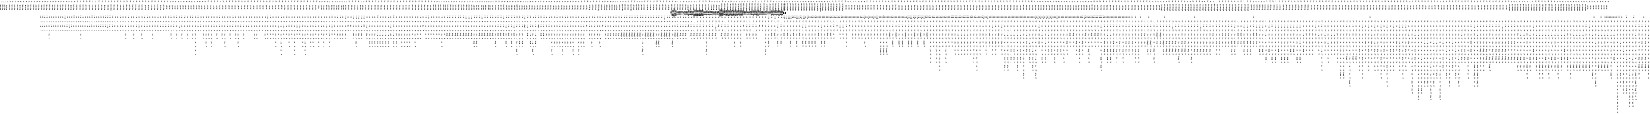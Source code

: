 digraph FST {
rankdir = LR;
size = "8.5,11";
label = "";
center = 1;
orientation = Landscape;
ranksep = "0.4";
nodesep = "0.25";
0 [label = "0", shape = circle, style = bold, fontsize = 14]
	0 -> 0 [label = "then:次/-0.46683", fontsize = 14];
	0 -> 0 [label = "then:そして/-0.52883", fontsize = 14];
	0 -> 1 [label = "then:<eps>/-0.35838", fontsize = 14];
	0 -> 0 [label = "then:後/-0.35598", fontsize = 14];
	0 -> 0 [label = "then:続/-0.34511", fontsize = 14];
	0 -> 0 [label = "then:次いで/-0.4764", fontsize = 14];
	0 -> 0 [label = "then:さらに/-0.15538", fontsize = 14];
	0 -> 0 [label = "then:この/-0.0024097", fontsize = 14];
	0 -> 4 [label = "then:<eps>/-0.32565", fontsize = 14];
	0 -> 0 [label = "then:つい/-0.2592", fontsize = 14];
	0 -> 0 [label = "then:そこ/-0.12392", fontsize = 14];
	0 -> 0 [label = "then:これ/0.031197", fontsize = 14];
	0 -> 0 [label = "then:する/-0.077136", fontsize = 14];
	0 -> 0 [label = "then:にて/0.057826", fontsize = 14];
	0 -> 0 [label = "then:ここ/0.079218", fontsize = 14];
	0 -> 7 [label = "then:<eps>/-0.22312", fontsize = 14];
	0 -> 0 [label = "then:つぎ/-0.15505", fontsize = 14];
	0 -> 0 [label = "then:ついで/-0.24975", fontsize = 14];
	0 -> 0 [label = "then:へ/0.09894", fontsize = 14];
	0 -> 0 [label = "then:れ/-0.0019735", fontsize = 14];
	0 -> 0 [label = "then:のち/-0.19814", fontsize = 14];
	0 -> 0 [label = "then:それ/-0.024596", fontsize = 14];
	0 -> 417 [label = "then:<eps>/0.22317", fontsize = 14];
	0 -> 413 [label = "then:<eps>/-0.092968", fontsize = 14];
	0 -> 408 [label = "then:<eps>/-0.13978", fontsize = 14];
	0 -> 404 [label = "then:<eps>/-0.21929", fontsize = 14];
	0 -> 399 [label = "then:<eps>/-0.16678", fontsize = 14];
	0 -> 395 [label = "then:<eps>/0.19033", fontsize = 14];
	0 -> 390 [label = "then:<eps>/0.035996", fontsize = 14];
	0 -> 386 [label = "then:<eps>/0.13265", fontsize = 14];
	0 -> 381 [label = "then:<eps>/0.023224", fontsize = 14];
	0 -> 376 [label = "then:<eps>/-0.13103", fontsize = 14];
	0 -> 372 [label = "then:<eps>/-0.088376", fontsize = 14];
	0 -> 366 [label = "then:<eps>/0.051154", fontsize = 14];
	0 -> 361 [label = "then:<eps>/-0.27673", fontsize = 14];
	0 -> 357 [label = "then:<eps>/-0.066761", fontsize = 14];
	0 -> 353 [label = "then:<eps>/-0.40763", fontsize = 14];
	0 -> 347 [label = "then:<eps>/-0.43328", fontsize = 14];
	0 -> 343 [label = "then:<eps>/-0.24535", fontsize = 14];
	0 -> 338 [label = "then:<eps>/-0.28261", fontsize = 14];
	0 -> 334 [label = "then:<eps>/-0.17162", fontsize = 14];
	0 -> 330 [label = "then:<eps>/-0.22282", fontsize = 14];
	0 -> 324 [label = "then:<eps>/-0.27437", fontsize = 14];
	0 -> 320 [label = "then:<eps>/-0.48603", fontsize = 14];
	0 -> 315 [label = "then:<eps>/-0.34785", fontsize = 14];
	0 -> 311 [label = "then:<eps>/-0.16985", fontsize = 14];
	0 -> 307 [label = "then:<eps>/0.26945", fontsize = 14];
	0 -> 303 [label = "then:<eps>/-0.24795", fontsize = 14];
	0 -> 1372 [label = "then:<eps>/-0.060762", fontsize = 14];
	0 -> 1377 [label = "then:<eps>/-0.082578", fontsize = 14];
	0 -> 1383 [label = "then:<eps>/-0.04813", fontsize = 14];
	0 -> 1389 [label = "then:<eps>/-0.10394", fontsize = 14];
	0 -> 1395 [label = "then:<eps>/-0.044807", fontsize = 14];
	0 -> 1401 [label = "then:<eps>/-0.17041", fontsize = 14];
	0 -> 1407 [label = "then:<eps>/0.098197", fontsize = 14];
	0 -> 1413 [label = "then:<eps>/-0.12076", fontsize = 14];
	0 -> 1420 [label = "then:<eps>/-0.18091", fontsize = 14];
	0 -> 1428 [label = "then:<eps>/0.28455", fontsize = 14];
	0 -> 1434 [label = "then:<eps>/0.038501", fontsize = 14];
	0 -> 1439 [label = "then:<eps>/-0.0041537", fontsize = 14];
	0 -> 2197 [label = "then:<eps>/-0.14338", fontsize = 14];
	0 -> 2205 [label = "then:<eps>/-0.26675", fontsize = 14];
	0 -> 2214 [label = "then:<eps>/-0.030204", fontsize = 14];
	0 -> 2221 [label = "then:<eps>/-0.024947", fontsize = 14];
	0 -> 2229 [label = "then:<eps>/-0.28938", fontsize = 14];
	0 -> 2236 [label = "then:<eps>/-0.29192", fontsize = 14];
	0 -> 2244 [label = "then:<eps>/-0.091268", fontsize = 14];
	0 -> 2252 [label = "then:<eps>/-0.18175", fontsize = 14];
	0 -> 2261 [label = "then:<eps>/0.087612", fontsize = 14];
	0 -> 2269 [label = "then:<eps>/-0.20448", fontsize = 14];
	0 -> 2279 [label = "then:<eps>/0.07468", fontsize = 14];
	0 -> 2287 [label = "then:<eps>/0.10864", fontsize = 14];
	0 -> 2295 [label = "then:<eps>/-0.24771", fontsize = 14];
	0 -> 2302 [label = "then:<eps>/-0.17211", fontsize = 14];
	0 -> 2310 [label = "then:<eps>/-0.17713", fontsize = 14];
	0 -> 2319 [label = "then:<eps>/0.43737", fontsize = 14];
	0 -> 2327 [label = "then:<eps>/-0.10084", fontsize = 14];
	0 -> 1467 [label = ",:<eps>/-0.23392", fontsize = 14];
	0 -> 437 [label = ",:<eps>/-0.25808", fontsize = 14];
	0 -> 433 [label = ",:<eps>/-0.19269", fontsize = 14];
	0 -> 429 [label = ",:<eps>/-0.11311", fontsize = 14];
	0 -> 425 [label = ",:<eps>/-0.11027", fontsize = 14];
	0 -> 421 [label = ",:<eps>/-0.24698", fontsize = 14];
	0 -> 0 [label = ",:、/-0.60301", fontsize = 14];
	0 -> 0 [label = ",:で/-0.41565", fontsize = 14];
	0 -> 0 [label = ",:と/-0.27357", fontsize = 14];
	0 -> 0 [label = ",:に/-0.42948", fontsize = 14];
	0 -> 0 [label = ",:が/0.10803", fontsize = 14];
	0 -> 0 [label = ",:，/-0.41118", fontsize = 14];
	0 -> 562 [label = ",:<eps>/-0.38229", fontsize = 14];
	0 -> 565 [label = ",:<eps>/-0.23823", fontsize = 14];
	0 -> 569 [label = ",:<eps>/-0.24693", fontsize = 14];
	0 -> 573 [label = ",:<eps>/-0.37821", fontsize = 14];
	0 -> 577 [label = ",:<eps>/-0.31059", fontsize = 14];
	0 -> 581 [label = ",:<eps>/-0.2664", fontsize = 14];
	0 -> 585 [label = ",:<eps>/-0.32654", fontsize = 14];
	0 -> 589 [label = ",:<eps>/-0.29721", fontsize = 14];
	0 -> 594 [label = ",:<eps>/-0.20119", fontsize = 14];
	0 -> 1445 [label = ",:<eps>/-0.4329", fontsize = 14];
	0 -> 1450 [label = ",:<eps>/-0.47164", fontsize = 14];
	0 -> 1456 [label = ",:<eps>/-0.1911", fontsize = 14];
	0 -> 1462 [label = ",:<eps>/-0.13477", fontsize = 14];
	0 -> 440 [label = ",:<eps>/-0.14143", fontsize = 14];
	0 -> 1614 [label = ",:<eps>/-0.25194", fontsize = 14];
	0 -> 1620 [label = ",:<eps>/-0.43445", fontsize = 14];
	0 -> 2965 [label = ",:<eps>/-0.056424", fontsize = 14];
	0 -> 1625 [label = ",:<eps>/-0.32313", fontsize = 14];
	0 -> 1630 [label = ",:<eps>/-0.26746", fontsize = 14];
	0 -> 1636 [label = ",:<eps>/-0.36544", fontsize = 14];
	0 -> 2917 [label = ",:<eps>/0.18479", fontsize = 14];
	0 -> 2907 [label = ",:<eps>/0.18638", fontsize = 14];
	0 -> 2893 [label = ",:<eps>/0.02956", fontsize = 14];
	0 -> 1643 [label = ",:<eps>/-0.2145", fontsize = 14];
	0 -> 2523 [label = ",:<eps>/-0.22527", fontsize = 14];
	0 -> 2516 [label = ",:<eps>/-0.11834", fontsize = 14];
	0 -> 1649 [label = ",:<eps>/-0.19135", fontsize = 14];
	0 -> 1654 [label = ",:<eps>/-0.30964", fontsize = 14];
	0 -> 1661 [label = ",:<eps>/-0.083089", fontsize = 14];
	0 -> 1666 [label = ",:<eps>/-0.24517", fontsize = 14];
	0 -> 1671 [label = ",:<eps>/-0.28049", fontsize = 14];
	0 -> 2334 [label = ",:<eps>/0.042157", fontsize = 14];
	0 -> 2345 [label = ",:<eps>/0.072082", fontsize = 14];
	0 -> 2353 [label = ",:<eps>/-0.065996", fontsize = 14];
	0 -> 2439 [label = "in:<eps>/-0.077192", fontsize = 14];
	0 -> 2427 [label = "in:<eps>/-0.097428", fontsize = 14];
	0 -> 2418 [label = "in:<eps>/0.13334", fontsize = 14];
	0 -> 2408 [label = "in:<eps>/0.047769", fontsize = 14];
	0 -> 2396 [label = "in:<eps>/-0.078229", fontsize = 14];
	0 -> 2386 [label = "in:<eps>/0.039517", fontsize = 14];
	0 -> 2376 [label = "in:<eps>/0.091007", fontsize = 14];
	0 -> 2365 [label = "in:<eps>/-0.11193", fontsize = 14];
	0 -> 2447 [label = "in:<eps>/0.057801", fontsize = 14];
	0 -> 2456 [label = "in:<eps>/-0.10478", fontsize = 14];
	0 -> 2466 [label = "in:<eps>/0.44519", fontsize = 14];
	0 -> 0 [label = "in:そして/-0.12282", fontsize = 14];
	0 -> 0 [label = "in:の/0.065169", fontsize = 14];
	0 -> 463 [label = "in:<eps>/-0.35", fontsize = 14];
	0 -> 460 [label = "in:<eps>/-0.50407", fontsize = 14];
	0 -> 456 [label = "in:<eps>/-0.231", fontsize = 14];
	0 -> 452 [label = "in:<eps>/-0.23953", fontsize = 14];
	0 -> 447 [label = "in:<eps>/-0.2999", fontsize = 14];
	0 -> 443 [label = "in:<eps>/-0.33665", fontsize = 14];
	0 -> 32 [label = "in:<eps>/-0.24155", fontsize = 14];
	0 -> 0 [label = "in:方向/-0.11699", fontsize = 14];
	0 -> 0 [label = "in:さ/-0.21148", fontsize = 14];
	0 -> 29 [label = "in:<eps>/-0.36047", fontsize = 14];
	0 -> 26 [label = "in:<eps>/-0.39326", fontsize = 14];
	0 -> 23 [label = "in:<eps>/-0.3391", fontsize = 14];
	0 -> 0 [label = "in:内/-0.34724", fontsize = 14];
	0 -> 20 [label = "in:<eps>/-0.38334", fontsize = 14];
	0 -> 0 [label = "in:中/-0.38081", fontsize = 14];
	0 -> 0 [label = "in:また/-0.18899", fontsize = 14];
	0 -> 0 [label = "in:で/-0.39898", fontsize = 14];
	0 -> 0 [label = "in:し/-0.10563", fontsize = 14];
	0 -> 0 [label = "in:に/-0.47864", fontsize = 14];
	0 -> 10 [label = "in:<eps>/-0.48289", fontsize = 14];
	0 -> 2474 [label = "in:<eps>/0.32825", fontsize = 14];
	0 -> 2483 [label = "in:<eps>/0.036643", fontsize = 14];
	0 -> 2493 [label = "in:<eps>/0.22281", fontsize = 14];
	0 -> 2500 [label = "in:<eps>/0.27747", fontsize = 14];
	0 -> 17 [label = "in:<eps>/-0.25588", fontsize = 14];
	0 -> 13 [label = "in:<eps>/-0.55957", fontsize = 14];
	0 -> 2928 [label = "in:<eps>/0.17049", fontsize = 14];
	0 -> 2939 [label = "in:<eps>/-0.010376", fontsize = 14];
	0 -> 2952 [label = "in:<eps>/0.021757", fontsize = 14];
	0 -> 0 [label = "in:い/-0.20005", fontsize = 14];
	0 -> 0 [label = "in:を/0.10485", fontsize = 14];
	0 -> 1473 [label = "in:<eps>/-0.016055", fontsize = 14];
	0 -> 1481 [label = "in:<eps>/-0.067546", fontsize = 14];
	0 -> 1489 [label = "in:<eps>/0.032662", fontsize = 14];
	0 -> 1496 [label = "in:<eps>/-0.035873", fontsize = 14];
	0 -> 1503 [label = "in:<eps>/-0.042619", fontsize = 14];
	0 -> 1511 [label = "in:<eps>/0.026282", fontsize = 14];
	0 -> 1518 [label = "in:<eps>/-0.10687", fontsize = 14];
	0 -> 1527 [label = "in:<eps>/-0.22574", fontsize = 14];
	0 -> 1557 [label = "in:<eps>/0.067876", fontsize = 14];
	0 -> 1548 [label = "in:<eps>/-0.28641", fontsize = 14];
	0 -> 1540 [label = "in:<eps>/-0.17425", fontsize = 14];
	0 -> 1533 [label = "in:<eps>/-0.11667", fontsize = 14];
	0 -> 1562 [label = "step:<eps>/-0.06268", fontsize = 14];
	0 -> 1569 [label = "step:<eps>/-0.039554", fontsize = 14];
	0 -> 1576 [label = "step:<eps>/0.064758", fontsize = 14];
	0 -> 1582 [label = "step:<eps>/0.068049", fontsize = 14];
	0 -> 1588 [label = "step:<eps>/0.025394", fontsize = 14];
	0 -> 1595 [label = "step:<eps>/0.13395", fontsize = 14];
	0 -> 1601 [label = "step:<eps>/0.21026", fontsize = 14];
	0 -> 521 [label = "step:<eps>/-0.16808", fontsize = 14];
	0 -> 516 [label = "step:<eps>/-0.023909", fontsize = 14];
	0 -> 0 [label = "step:階段/-0.19595", fontsize = 14];
	0 -> 0 [label = "step:ｓｔｅｐ/-0.36426", fontsize = 14];
	0 -> 0 [label = "step:行程/-0.1836", fontsize = 14];
	0 -> 0 [label = "step:multiplex/-0.17844", fontsize = 14];
	0 -> 0 [label = "step:ｓ/-0.37673", fontsize = 14];
	0 -> 0 [label = "step:過程/-0.14482", fontsize = 14];
	0 -> 44 [label = "step:<eps>/-0.28008", fontsize = 14];
	0 -> 0 [label = "step:処理/-0.028884", fontsize = 14];
	0 -> 0 [label = "step:９/0.2586", fontsize = 14];
	0 -> 0 [label = "step:段差/-0.37868", fontsize = 14];
	0 -> 41 [label = "step:<eps>/-0.49019", fontsize = 14];
	0 -> 0 [label = "step:ステップ/-0.65774", fontsize = 14];
	0 -> 38 [label = "step:<eps>/-0.32283", fontsize = 14];
	0 -> 0 [label = "step:工程/-0.52368", fontsize = 14];
	0 -> 35 [label = "step:<eps>/-0.37082", fontsize = 14];
	0 -> 0 [label = "step:（/0.0044724", fontsize = 14];
	0 -> 511 [label = "step:<eps>/-0.12276", fontsize = 14];
	0 -> 507 [label = "step:<eps>/-0.20658", fontsize = 14];
	0 -> 502 [label = "step:<eps>/-0.08841", fontsize = 14];
	0 -> 497 [label = "step:<eps>/-0.09677", fontsize = 14];
	0 -> 492 [label = "step:<eps>/-0.095035", fontsize = 14];
	0 -> 487 [label = "step:<eps>/-0.47124", fontsize = 14];
	0 -> 482 [label = "step:<eps>/-0.15519", fontsize = 14];
	0 -> 477 [label = "step:<eps>/-0.066659", fontsize = 14];
	0 -> 472 [label = "step:<eps>/-0.013764", fontsize = 14];
	0 -> 467 [label = "step:<eps>/-0.10451", fontsize = 14];
	0 -> 72 [label = "s5:<eps>/-0.055904", fontsize = 14];
	0 -> 69 [label = "s5:<eps>/-0.27331", fontsize = 14];
	0 -> 66 [label = "s5:<eps>/-0.40403", fontsize = 14];
	0 -> 63 [label = "s5:<eps>/-0.10511", fontsize = 14];
	0 -> 60 [label = "s5:<eps>/-0.054719", fontsize = 14];
	0 -> 56 [label = "s5:<eps>/-0.085383", fontsize = 14];
	0 -> 0 [label = "s5:５/-0.23251", fontsize = 14];
	0 -> 53 [label = "s5:<eps>/-0.077782", fontsize = 14];
	0 -> 50 [label = "s5:<eps>/-0.46297", fontsize = 14];
	0 -> 47 [label = "s5:<eps>/-0.16123", fontsize = 14];
	0 -> 0 [label = "s5:ｓ/-0.060956", fontsize = 14];
	0 -> 2507 [label = "s5:<eps>/0.18273", fontsize = 14];
	0 -> 1607 [label = "s5:<eps>/0.12053", fontsize = 14];
	0 -> 525 [label = "s5:<eps>/-0.14554", fontsize = 14];
	0 -> 530 [label = "s5:<eps>/-0.0012248", fontsize = 14];
	0 -> 535 [label = "s5:<eps>/-0.031054", fontsize = 14];
	0 -> 540 [label = "s5:<eps>/0.052211", fontsize = 14];
	0 -> 545 [label = "s5:<eps>/-0.055364", fontsize = 14];
	0 -> 549 [label = "s5:<eps>/-0.065132", fontsize = 14];
	0 -> 554 [label = "s5:<eps>/-6.7554e-05", fontsize = 14];
	0 -> 558 [label = "s5:<eps>/0.1676", fontsize = 14];
	0 -> 75 [label = "a:<eps>/-0.31884", fontsize = 14];
	0 -> 0 [label = "a:た/-0.4067", fontsize = 14];
	0 -> 0 [label = "a:その/-0.33499", fontsize = 14];
	0 -> 0 [label = "a:半/-0.29268", fontsize = 14];
	0 -> 0 [label = "a:は/-0.45571", fontsize = 14];
	0 -> 78 [label = "a:<eps>/-0.39478", fontsize = 14];
	0 -> 0 [label = "a:また/-0.28764", fontsize = 14];
	0 -> 81 [label = "a:<eps>/-0.33191", fontsize = 14];
	0 -> 0 [label = "a:さらに/-0.27717", fontsize = 14];
	0 -> 598 [label = "a:<eps>/-0.27353", fontsize = 14];
	0 -> 602 [label = "a:<eps>/-0.51828", fontsize = 14];
	0 -> 606 [label = "a:<eps>/-0.17611", fontsize = 14];
	0 -> 610 [label = "a:<eps>/0.14815", fontsize = 14];
	0 -> 614 [label = "a:<eps>/-0.14128", fontsize = 14];
	0 -> 618 [label = "a:<eps>/0.28849", fontsize = 14];
	0 -> 622 [label = "a:<eps>/-0.43336", fontsize = 14];
	0 -> 626 [label = "a:<eps>/-0.37732", fontsize = 14];
	0 -> 630 [label = "a:<eps>/-0.3159", fontsize = 14];
	0 -> 634 [label = "a:<eps>/-0.33812", fontsize = 14];
	0 -> 638 [label = "a:<eps>/-0.46114", fontsize = 14];
	0 -> 643 [label = "a:<eps>/-0.16394", fontsize = 14];
	0 -> 648 [label = "a:<eps>/-0.28752", fontsize = 14];
	0 -> 652 [label = "a:<eps>/-0.36707", fontsize = 14];
	0 -> 656 [label = "a:<eps>/-0.31927", fontsize = 14];
	0 -> 660 [label = "a:<eps>/-0.26218", fontsize = 14];
	0 -> 664 [label = "a:<eps>/-0.32846", fontsize = 14];
	0 -> 668 [label = "a:<eps>/-0.10415", fontsize = 14];
	0 -> 672 [label = "a:<eps>/-0.20326", fontsize = 14];
	0 -> 0 [label = "a:する/-0.4215", fontsize = 14];
	0 -> 0 [label = "a:る/-0.33829", fontsize = 14];
	0 -> 0 [label = "a:１/-0.33059", fontsize = 14];
	0 -> 0 [label = "a:ａ/-0.36908", fontsize = 14];
	0 -> 0 [label = "a:、/-0.53146", fontsize = 14];
	0 -> 0 [label = "a:a/-0.27632", fontsize = 14];
	0 -> 1684 [label = "a:<eps>/-0.22683", fontsize = 14];
	0 -> 1676 [label = "a:<eps>/-0.30413", fontsize = 14];
	0 -> 2533 [label = "a:<eps>/-0.12294", fontsize = 14];
	0 -> 0 [label = "target:所望/0.080075", fontsize = 14];
	0 -> 0 [label = "target:修復/-0.14848", fontsize = 14];
	0 -> 0 [label = "target:注目/-0.14301", fontsize = 14];
	0 -> 0 [label = "target:先/0.068843", fontsize = 14];
	0 -> 0 [label = "target:誘導/0.017144", fontsize = 14];
	0 -> 0 [label = "target:所定/0.21343", fontsize = 14];
	0 -> 0 [label = "target:物標/-0.3068", fontsize = 14];
	0 -> 703 [label = "target:<eps>/-0.3917", fontsize = 14];
	0 -> 1690 [label = "target:<eps>/-0.37439", fontsize = 14];
	0 -> 1697 [label = "target:<eps>/-0.43613", fontsize = 14];
	0 -> 1704 [label = "target:<eps>/-0.026316", fontsize = 14];
	0 -> 698 [label = "target:<eps>/-0.36023", fontsize = 14];
	0 -> 694 [label = "target:<eps>/-0.21076", fontsize = 14];
	0 -> 689 [label = "target:<eps>/-0.56337", fontsize = 14];
	0 -> 685 [label = "target:<eps>/-0.58729", fontsize = 14];
	0 -> 681 [label = "target:<eps>/-0.42452", fontsize = 14];
	0 -> 84 [label = "target:<eps>/-0.38827", fontsize = 14];
	0 -> 0 [label = "target:標的/-0.36874", fontsize = 14];
	0 -> 0 [label = "target:目的/-0.28539", fontsize = 14];
	0 -> 0 [label = "target:物/0.060041", fontsize = 14];
	0 -> 0 [label = "target:ターゲット/-0.60918", fontsize = 14];
	0 -> 87 [label = "target:<eps>/-0.42777", fontsize = 14];
	0 -> 0 [label = "target:対象/-0.3915", fontsize = 14];
	0 -> 0 [label = "target:目標/-0.72207", fontsize = 14];
	0 -> 677 [label = "target:<eps>/0.30259", fontsize = 14];
	0 -> 746 [label = "engine:<eps>/0.096255", fontsize = 14];
	0 -> 726 [label = "engine:<eps>/-0.16539", fontsize = 14];
	0 -> 1191 [label = "engine:<eps>/-0.54601", fontsize = 14];
	0 -> 1195 [label = "engine:<eps>/0.024925", fontsize = 14];
	0 -> 1198 [label = "engine:<eps>/-0.26371", fontsize = 14];
	0 -> 0 [label = "engine:制御/0.33384", fontsize = 14];
	0 -> 0 [label = "engine:機関/-0.6074", fontsize = 14];
	0 -> 90 [label = "engine:<eps>/-0.39006", fontsize = 14];
	0 -> 0 [label = "engine:エンジン/-0.73299", fontsize = 14];
	0 -> 93 [label = "engine:<eps>/-0.51894", fontsize = 14];
	0 -> 0 [label = "engine:回転/-0.19914", fontsize = 14];
	0 -> 96 [label = "engine:<eps>/-0.38347", fontsize = 14];
	0 -> 1202 [label = "engine:<eps>/-0.71604", fontsize = 14];
	0 -> 1206 [label = "engine:<eps>/-0.4376", fontsize = 14];
	0 -> 1211 [label = "engine:<eps>/0.17543", fontsize = 14];
	0 -> 2141 [label = "engine:<eps>/-0.2848", fontsize = 14];
	0 -> 2135 [label = "engine:<eps>/-0.39702", fontsize = 14];
	0 -> 2129 [label = "engine:<eps>/-0.56111", fontsize = 14];
	0 -> 2122 [label = "engine:<eps>/-0.33929", fontsize = 14];
	0 -> 2116 [label = "engine:<eps>/-0.51091", fontsize = 14];
	0 -> 2097 [label = "engine:<eps>/0.1527", fontsize = 14];
	0 -> 2091 [label = "engine:<eps>/-0.30559", fontsize = 14];
	0 -> 753 [label = "engine:<eps>/-0.14183", fontsize = 14];
	0 -> 749 [label = "engine:<eps>/-0.18162", fontsize = 14];
	0 -> 741 [label = "engine:<eps>/-0.62832", fontsize = 14];
	0 -> 735 [label = "engine:<eps>/-0.27323", fontsize = 14];
	0 -> 730 [label = "engine:<eps>/-0.60631", fontsize = 14];
	0 -> 723 [label = "engine:<eps>/0.22017", fontsize = 14];
	0 -> 718 [label = "engine:<eps>/-0.56277", fontsize = 14];
	0 -> 713 [label = "engine:<eps>/-0.41106", fontsize = 14];
	0 -> 707 [label = "engine:<eps>/-0.29378", fontsize = 14];
	0 -> 2108 [label = "engine:<eps>/-0.39993", fontsize = 14];
	0 -> 2102 [label = "engine:<eps>/-0.063425", fontsize = 14];
	0 -> 2079 [label = "engine:<eps>/-0.36476", fontsize = 14];
	0 -> 2085 [label = "engine:<eps>/-0.44182", fontsize = 14];
	0 -> 757 [label = "speed:<eps>/-0.14711", fontsize = 14];
	0 -> 761 [label = "speed:<eps>/-0.25246", fontsize = 14];
	0 -> 0 [label = "speed:低速/-0.25494", fontsize = 14];
	0 -> 0 [label = "speed:数/-0.42533", fontsize = 14];
	0 -> 0 [label = "speed:回転/-0.072742", fontsize = 14];
	0 -> 99 [label = "speed:<eps>/-0.30864", fontsize = 14];
	0 -> 0 [label = "speed:速度/-0.66507", fontsize = 14];
	0 -> 0 [label = "speed:スピード/-0.43498", fontsize = 14];
	0 -> 0 [label = "speed:速/-0.37537", fontsize = 14];
	0 -> 0 [label = "speed:減速/-0.19972", fontsize = 14];
	0 -> 0 [label = "speed:高速/-0.34091", fontsize = 14];
	0 -> 0 [label = "speed:変速/-0.23265", fontsize = 14];
	0 -> 0 [label = "speed:車速/-0.39305", fontsize = 14];
	0 -> 0 [label = "speed:段/0.067474", fontsize = 14];
	0 -> 102 [label = "nt:<eps>/0.18557", fontsize = 14];
	0 -> 0 [label = "nt:ｎｔ/-0.50832", fontsize = 14];
	0 -> 0 [label = "nt:ｎt/-0.25978", fontsize = 14];
	0 -> 2543 [label = "corresponding:<eps>/-0.096461", fontsize = 14];
	0 -> 0 [label = "corresponding:た/0.008322", fontsize = 14];
	0 -> 0 [label = "corresponding:し/0.01217", fontsize = 14];
	0 -> 105 [label = "corresponding:<eps>/-0.030319", fontsize = 14];
	0 -> 108 [label = "corresponding:<eps>/-0.13799", fontsize = 14];
	0 -> 0 [label = "corresponding:対応/-0.4112", fontsize = 14];
	0 -> 2551 [label = "corresponding:<eps>/0.13359", fontsize = 14];
	0 -> 118 [label = "corresponding:<eps>/-0.56998", fontsize = 14];
	0 -> 121 [label = "corresponding:<eps>/-0.33291", fontsize = 14];
	0 -> 124 [label = "corresponding:<eps>/-0.3516", fontsize = 14];
	0 -> 128 [label = "corresponding:<eps>/-0.049303", fontsize = 14];
	0 -> 131 [label = "corresponding:<eps>/-0.0050081", fontsize = 14];
	0 -> 134 [label = "corresponding:<eps>/-0.031422", fontsize = 14];
	0 -> 114 [label = "corresponding:<eps>/-0.36752", fontsize = 14];
	0 -> 0 [label = "corresponding:該当/-0.25478", fontsize = 14];
	0 -> 138 [label = "corresponding:<eps>/-0.34685", fontsize = 14];
	0 -> 1710 [label = "corresponding:<eps>/-0.21982", fontsize = 14];
	0 -> 111 [label = "corresponding:<eps>/-0.37951", fontsize = 14];
	0 -> 1717 [label = "corresponding:<eps>/-0.1798", fontsize = 14];
	0 -> 1723 [label = "corresponding:<eps>/-0.27669", fontsize = 14];
	0 -> 1730 [label = "corresponding:<eps>/-0.4477", fontsize = 14];
	0 -> 1736 [label = "corresponding:<eps>/0.12384", fontsize = 14];
	0 -> 765 [label = "corresponding:<eps>/-0.31946", fontsize = 14];
	0 -> 771 [label = "corresponding:<eps>/0.029675", fontsize = 14];
	0 -> 776 [label = "corresponding:<eps>/-0.074196", fontsize = 14];
	0 -> 781 [label = "corresponding:<eps>/-0.51382", fontsize = 14];
	0 -> 786 [label = "corresponding:<eps>/-0.51467", fontsize = 14];
	0 -> 792 [label = "corresponding:<eps>/-0.56569", fontsize = 14];
	0 -> 797 [label = "corresponding:<eps>/-0.27138", fontsize = 14];
	0 -> 802 [label = "corresponding:<eps>/-0.27639", fontsize = 14];
	0 -> 807 [label = "corresponding:<eps>/-0.29691", fontsize = 14];
	0 -> 813 [label = "corresponding:<eps>/-0.21362", fontsize = 14];
	0 -> 817 [label = "corresponding:<eps>/-0.28814", fontsize = 14];
	0 -> 823 [label = "corresponding:<eps>/-0.36386", fontsize = 14];
	0 -> 828 [label = "corresponding:<eps>/-0.21992", fontsize = 14];
	0 -> 833 [label = "corresponding:<eps>/-0.21591", fontsize = 14];
	0 -> 836 [label = "corresponding:<eps>/-0.40036", fontsize = 14];
	0 -> 840 [label = "corresponding:<eps>/-0.29043", fontsize = 14];
	0 -> 845 [label = "corresponding:<eps>/-0.37833", fontsize = 14];
	0 -> 849 [label = "corresponding:<eps>/-0.1198", fontsize = 14];
	0 -> 853 [label = "corresponding:<eps>/-0.082782", fontsize = 14];
	0 -> 858 [label = "corresponding:<eps>/-0.21375", fontsize = 14];
	0 -> 861 [label = "corresponding:<eps>/-0.21009", fontsize = 14];
	0 -> 0 [label = "corresponding:分/-0.14666", fontsize = 14];
	0 -> 0 [label = "corresponding:相当/-0.32373", fontsize = 14];
	0 -> 141 [label = "corresponding:<eps>/-0.27658", fontsize = 14];
	0 -> 1767 [label = "corresponding:<eps>/-0.2568", fontsize = 14];
	0 -> 1762 [label = "corresponding:<eps>/-0.18307", fontsize = 14];
	0 -> 1742 [label = "corresponding:<eps>/-0.2862", fontsize = 14];
	0 -> 1748 [label = "corresponding:<eps>/-0.17302", fontsize = 14];
	0 -> 1755 [label = "corresponding:<eps>/-0.2156", fontsize = 14];
	0 -> 881 [label = "to:<eps>/-0.35645", fontsize = 14];
	0 -> 877 [label = "to:<eps>/-0.17927", fontsize = 14];
	0 -> 147 [label = "to:<eps>/-0.31832", fontsize = 14];
	0 -> 144 [label = "to:<eps>/-0.29564", fontsize = 14];
	0 -> 0 [label = "to:に/-0.55959", fontsize = 14];
	0 -> 0 [label = "to:する/-0.23953", fontsize = 14];
	0 -> 0 [label = "to:し/-0.30047", fontsize = 14];
	0 -> 0 [label = "to:と/-0.16568", fontsize = 14];
	0 -> 873 [label = "to:<eps>/-0.087372", fontsize = 14];
	0 -> 869 [label = "to:<eps>/-0.30148", fontsize = 14];
	0 -> 865 [label = "to:<eps>/-0.033453", fontsize = 14];
	0 -> 0 [label = "to:が/-0.10491", fontsize = 14];
	0 -> 0 [label = "to:を/-0.39775", fontsize = 14];
	0 -> 0 [label = "to:へ/-0.43565", fontsize = 14];
	0 -> 0 [label = "to:れ/-0.16001", fontsize = 14];
	0 -> 0 [label = "to:項/-0.12919", fontsize = 14];
	0 -> 0 [label = "to:対/-0.19348", fontsize = 14];
	0 -> 1772 [label = "to:<eps>/-0.26776", fontsize = 14];
	0 -> 1778 [label = "to:<eps>/-0.19456", fontsize = 14];
	0 -> 1784 [label = "to:<eps>/-0.17557", fontsize = 14];
	0 -> 2977 [label = "to:<eps>/0.05659", fontsize = 14];
	0 -> 1791 [label = "to:<eps>/-0.16357", fontsize = 14];
	0 -> 1796 [label = "to:<eps>/-0.10838", fontsize = 14];
	0 -> 0 [label = "to:〜/-0.48595", fontsize = 14];
	0 -> 0 [label = "to:乃至/-0.34452", fontsize = 14];
	0 -> 1801 [label = "to:<eps>/-0.22024", fontsize = 14];
	0 -> 1981 [label = "the:<eps>/-0.25856", fontsize = 14];
	0 -> 2073 [label = "the:<eps>/-0.42149", fontsize = 14];
	0 -> 2994 [label = "the:<eps>/-0.066067", fontsize = 14];
	0 -> 2986 [label = "the:<eps>/-0.073418", fontsize = 14];
	0 -> 2886 [label = "the:<eps>/-0.29344", fontsize = 14];
	0 -> 2877 [label = "the:<eps>/-0.32071", fontsize = 14];
	0 -> 2869 [label = "the:<eps>/-0.23011", fontsize = 14];
	0 -> 2861 [label = "the:<eps>/-0.30518", fontsize = 14];
	0 -> 2853 [label = "the:<eps>/-0.25107", fontsize = 14];
	0 -> 2845 [label = "the:<eps>/-0.23655", fontsize = 14];
	0 -> 1987 [label = "the:<eps>/-0.61701", fontsize = 14];
	0 -> 1993 [label = "the:<eps>/-0.38727", fontsize = 14];
	0 -> 2000 [label = "the:<eps>/-0.26648", fontsize = 14];
	0 -> 2006 [label = "the:<eps>/-0.37198", fontsize = 14];
	0 -> 2013 [label = "the:<eps>/-0.47401", fontsize = 14];
	0 -> 2020 [label = "the:<eps>/-0.30744", fontsize = 14];
	0 -> 2026 [label = "the:<eps>/-0.4151", fontsize = 14];
	0 -> 2835 [label = "the:<eps>/-0.35659", fontsize = 14];
	0 -> 2826 [label = "the:<eps>/-0.36315", fontsize = 14];
	0 -> 2818 [label = "the:<eps>/-0.36865", fontsize = 14];
	0 -> 2810 [label = "the:<eps>/-0.28508", fontsize = 14];
	0 -> 2802 [label = "the:<eps>/-0.26162", fontsize = 14];
	0 -> 1095 [label = "the:<eps>/-0.41816", fontsize = 14];
	0 -> 1100 [label = "the:<eps>/-0.47986", fontsize = 14];
	0 -> 1104 [label = "the:<eps>/-0.64779", fontsize = 14];
	0 -> 2794 [label = "the:<eps>/-0.50296", fontsize = 14];
	0 -> 1113 [label = "the:<eps>/-0.37832", fontsize = 14];
	0 -> 1118 [label = "the:<eps>/0.16034", fontsize = 14];
	0 -> 1122 [label = "the:<eps>/-0.28524", fontsize = 14];
	0 -> 1126 [label = "the:<eps>/-0.381", fontsize = 14];
	0 -> 1131 [label = "the:<eps>/-0.38209", fontsize = 14];
	0 -> 1135 [label = "the:<eps>/-0.53003", fontsize = 14];
	0 -> 1140 [label = "the:<eps>/-0.37407", fontsize = 14];
	0 -> 1144 [label = "the:<eps>/-0.35987", fontsize = 14];
	0 -> 1149 [label = "the:<eps>/-0.33201", fontsize = 14];
	0 -> 1154 [label = "the:<eps>/-0.37532", fontsize = 14];
	0 -> 1159 [label = "the:<eps>/-0.386", fontsize = 14];
	0 -> 1164 [label = "the:<eps>/-0.4294", fontsize = 14];
	0 -> 1169 [label = "the:<eps>/-0.31531", fontsize = 14];
	0 -> 1173 [label = "the:<eps>/-0.40501", fontsize = 14];
	0 -> 1178 [label = "the:<eps>/-0.36854", fontsize = 14];
	0 -> 1183 [label = "the:<eps>/-0.34276", fontsize = 14];
	0 -> 1187 [label = "the:<eps>/-0.25087", fontsize = 14];
	0 -> 2786 [label = "the:<eps>/-0.38712", fontsize = 14];
	0 -> 2778 [label = "the:<eps>/-0.026667", fontsize = 14];
	0 -> 2602 [label = "the:<eps>/-0.06828", fontsize = 14];
	0 -> 2595 [label = "the:<eps>/-0.12913", fontsize = 14];
	0 -> 974 [label = "the:<eps>/-0.18189", fontsize = 14];
	0 -> 970 [label = "the:<eps>/-0.18303", fontsize = 14];
	0 -> 965 [label = "the:<eps>/-0.29693", fontsize = 14];
	0 -> 961 [label = "the:<eps>/-0.17022", fontsize = 14];
	0 -> 957 [label = "the:<eps>/-0.26203", fontsize = 14];
	0 -> 953 [label = "the:<eps>/0.15929", fontsize = 14];
	0 -> 949 [label = "the:<eps>/-0.23944", fontsize = 14];
	0 -> 944 [label = "the:<eps>/-0.31583", fontsize = 14];
	0 -> 939 [label = "the:<eps>/-0.37105", fontsize = 14];
	0 -> 935 [label = "the:<eps>/-0.29651", fontsize = 14];
	0 -> 931 [label = "the:<eps>/0.07558", fontsize = 14];
	0 -> 927 [label = "the:<eps>/-0.42207", fontsize = 14];
	0 -> 923 [label = "the:<eps>/-0.2327", fontsize = 14];
	0 -> 917 [label = "the:<eps>/-0.36138", fontsize = 14];
	0 -> 913 [label = "the:<eps>/-0.12448", fontsize = 14];
	0 -> 909 [label = "the:<eps>/-0.17473", fontsize = 14];
	0 -> 905 [label = "the:<eps>/-0.25487", fontsize = 14];
	0 -> 901 [label = "the:<eps>/0.19673", fontsize = 14];
	0 -> 897 [label = "the:<eps>/-0.27232", fontsize = 14];
	0 -> 893 [label = "the:<eps>/-0.34923", fontsize = 14];
	0 -> 889 [label = "the:<eps>/-0.33391", fontsize = 14];
	0 -> 885 [label = "the:<eps>/-0.40445", fontsize = 14];
	0 -> 2588 [label = "the:<eps>/-0.018293", fontsize = 14];
	0 -> 2581 [label = "the:<eps>/-0.18887", fontsize = 14];
	0 -> 0 [label = "the:、/-0.56087", fontsize = 14];
	0 -> 2559 [label = "the:<eps>/-0.24409", fontsize = 14];
	0 -> 2566 [label = "the:<eps>/-0.19166", fontsize = 14];
	0 -> 2574 [label = "the:<eps>/-0.10723", fontsize = 14];
	0 -> 1108 [label = "the:<eps>/-0.39558", fontsize = 14];
	0 -> 2066 [label = "the:<eps>/-0.34356", fontsize = 14];
	0 -> 2059 [label = "the:<eps>/-0.35091", fontsize = 14];
	0 -> 2053 [label = "the:<eps>/-0.42547", fontsize = 14];
	0 -> 2047 [label = "the:<eps>/-0.34441", fontsize = 14];
	0 -> 2040 [label = "the:<eps>/-0.36277", fontsize = 14];
	0 -> 0 [label = "the:た/-0.31363", fontsize = 14];
	0 -> 0 [label = "the:（/-0.22286", fontsize = 14];
	0 -> 0 [label = "the:その/-0.31193", fontsize = 14];
	0 -> 1844 [label = "the:<eps>/-0.18916", fontsize = 14];
	0 -> 1838 [label = "the:<eps>/0.11887", fontsize = 14];
	0 -> 1831 [label = "the:<eps>/-0.22661", fontsize = 14];
	0 -> 1825 [label = "the:<eps>/-0.30285", fontsize = 14];
	0 -> 1819 [label = "the:<eps>/-0.33197", fontsize = 14];
	0 -> 2033 [label = "the:<eps>/-0.37666", fontsize = 14];
	0 -> 1813 [label = "the:<eps>/-0.22746", fontsize = 14];
	0 -> 1807 [label = "the:<eps>/-0.35557", fontsize = 14];
	0 -> 0 [label = "the:の/-0.46103", fontsize = 14];
	0 -> 0 [label = "the:は/-0.3999", fontsize = 14];
	0 -> 151 [label = "the:<eps>/-0.3569", fontsize = 14];
	0 -> 154 [label = "the:<eps>/-0.31222", fontsize = 14];
	0 -> 157 [label = "the:<eps>/-0.43285", fontsize = 14];
	0 -> 160 [label = "the:<eps>/-0.38489", fontsize = 14];
	0 -> 0 [label = "the:この/-0.36216", fontsize = 14];
	0 -> 0 [label = "the:前記/-0.39973", fontsize = 14];
	0 -> 0 [label = "the:する/-0.24789", fontsize = 14];
	0 -> 0 [label = "the:ア/-0.21137", fontsize = 14];
	0 -> 0 [label = "the:本/-0.2343", fontsize = 14];
	0 -> 0 [label = "the:各/-0.23004", fontsize = 14];
	0 -> 0 [label = "the:尚/-0.22102", fontsize = 14];
	0 -> 0 [label = "operation:制御/0.16617", fontsize = 14];
	0 -> 163 [label = "operation:<eps>/-0.4173", fontsize = 14];
	0 -> 0 [label = "operation:動作/-0.68892", fontsize = 14];
	0 -> 0 [label = "operation:時/-0.28166", fontsize = 14];
	0 -> 0 [label = "operation:行/-0.036389", fontsize = 14];
	0 -> 0 [label = "operation:とき/-0.0051324", fontsize = 14];
	0 -> 0 [label = "operation:作業/-0.3631", fontsize = 14];
	0 -> 0 [label = "operation:駆動/0.042562", fontsize = 14];
	0 -> 0 [label = "operation:操作/-0.51413", fontsize = 14];
	0 -> 0 [label = "operation:運転/-0.43456", fontsize = 14];
	0 -> 166 [label = "operation:<eps>/-0.36208", fontsize = 14];
	0 -> 0 [label = "operation:作動/-0.37477", fontsize = 14];
	0 -> 0 [label = "operation:作用/-0.32452", fontsize = 14];
	0 -> 0 [label = "operation:演算/-0.3025", fontsize = 14];
	0 -> 0 [label = "operation:操作用/-0.20489", fontsize = 14];
	0 -> 0 [label = "operation:稼動/-0.29447", fontsize = 14];
	0 -> 0 [label = "operation:オペレーション/-0.31311", fontsize = 14];
	0 -> 1850 [label = "operation:<eps>/-0.358", fontsize = 14];
	0 -> 1856 [label = "operation:<eps>/-0.30304", fontsize = 14];
	0 -> 1863 [label = "operation:<eps>/-0.26965", fontsize = 14];
	0 -> 1869 [label = "operation:<eps>/-0.17183", fontsize = 14];
	0 -> 1875 [label = "operation:<eps>/-0.22837", fontsize = 14];
	0 -> 1881 [label = "operation:<eps>/-0.16752", fontsize = 14];
	0 -> 978 [label = "operation:<eps>/-0.061783", fontsize = 14];
	0 -> 982 [label = "operation:<eps>/-0.65021", fontsize = 14];
	0 -> 2609 [label = "operation:<eps>/-0.32909", fontsize = 14];
	0 -> 2616 [label = "operation:<eps>/-0.25191", fontsize = 14];
	0 -> 2623 [label = "operation:<eps>/-0.089267", fontsize = 14];
	0 -> 986 [label = "operation:<eps>/-0.20766", fontsize = 14];
	0 -> 990 [label = "operation:<eps>/0.1778", fontsize = 14];
	0 -> 1005 [label = "operation:<eps>/-0.56083", fontsize = 14];
	0 -> 993 [label = "operation:<eps>/0.044521", fontsize = 14];
	0 -> 997 [label = "operation:<eps>/-0.39527", fontsize = 14];
	0 -> 1001 [label = "operation:<eps>/-0.0065651", fontsize = 14];
	0 -> 1887 [label = "operation:<eps>/-0.040437", fontsize = 14];
	0 -> 1893 [label = "operation:<eps>/-0.14269", fontsize = 14];
	0 -> 1042 [label = "operation:<eps>/-0.29159", fontsize = 14];
	0 -> 1038 [label = "operation:<eps>/-0.12321", fontsize = 14];
	0 -> 1034 [label = "operation:<eps>/-0.34166", fontsize = 14];
	0 -> 1031 [label = "operation:<eps>/0.24298", fontsize = 14];
	0 -> 1027 [label = "operation:<eps>/-0.50914", fontsize = 14];
	0 -> 1023 [label = "operation:<eps>/-0.11756", fontsize = 14];
	0 -> 1019 [label = "operation:<eps>/-0.40767", fontsize = 14];
	0 -> 1013 [label = "operation:<eps>/-0.32973", fontsize = 14];
	0 -> 1009 [label = "operation:<eps>/-0.20031", fontsize = 14];
	0 -> 0 [label = "state:で/0.20255", fontsize = 14];
	0 -> 0 [label = "state:っ/0.26671", fontsize = 14];
	0 -> 0 [label = "state:中/0.1153", fontsize = 14];
	0 -> 0 [label = "state:状態/-0.70228", fontsize = 14];
	0 -> 169 [label = "state:<eps>/-0.39315", fontsize = 14];
	0 -> 173 [label = "state:<eps>/-0.40438", fontsize = 14];
	0 -> 176 [label = "state:<eps>/-0.39315", fontsize = 14];
	0 -> 0 [label = "state:状/0.083061", fontsize = 14];
	0 -> 0 [label = "state:状況/-0.32957", fontsize = 14];
	0 -> 0 [label = "state:様子/-0.22761", fontsize = 14];
	0 -> 183 [label = "state:<eps>/-0.38596", fontsize = 14];
	0 -> 0 [label = "state:ステート/-0.41253", fontsize = 14];
	0 -> 180 [label = "state:<eps>/-0.35085", fontsize = 14];
	0 -> 1079 [label = "state:<eps>/-0.12728", fontsize = 14];
	0 -> 1075 [label = "state:<eps>/-0.37223", fontsize = 14];
	0 -> 1899 [label = "state:<eps>/-0.43682", fontsize = 14];
	0 -> 1904 [label = "state:<eps>/-0.31852", fontsize = 14];
	0 -> 1910 [label = "state:<eps>/-0.27775", fontsize = 14];
	0 -> 1916 [label = "state:<eps>/-0.11174", fontsize = 14];
	0 -> 1921 [label = "state:<eps>/0.058842", fontsize = 14];
	0 -> 1926 [label = "state:<eps>/-0.28669", fontsize = 14];
	0 -> 1071 [label = "state:<eps>/-0.19387", fontsize = 14];
	0 -> 1067 [label = "state:<eps>/-0.20304", fontsize = 14];
	0 -> 1064 [label = "state:<eps>/0.50525", fontsize = 14];
	0 -> 1059 [label = "state:<eps>/-0.30214", fontsize = 14];
	0 -> 1055 [label = "state:<eps>/-0.23657", fontsize = 14];
	0 -> 1050 [label = "state:<eps>/-0.36686", fontsize = 14];
	0 -> 1046 [label = "state:<eps>/-0.52086", fontsize = 14];
	0 -> 0 [label = "state:時/-0.05082", fontsize = 14];
	0 -> 1976 [label = "of:<eps>/-0.468", fontsize = 14];
	0 -> 1971 [label = "of:<eps>/-0.34008", fontsize = 14];
	0 -> 1965 [label = "of:<eps>/-0.14555", fontsize = 14];
	0 -> 1959 [label = "of:<eps>/-0.35909", fontsize = 14];
	0 -> 1953 [label = "of:<eps>/-0.31735", fontsize = 14];
	0 -> 1948 [label = "of:<eps>/-0.32572", fontsize = 14];
	0 -> 1943 [label = "of:<eps>/-0.31505", fontsize = 14];
	0 -> 1937 [label = "of:<eps>/-0.42256", fontsize = 14];
	0 -> 1931 [label = "of:<eps>/-0.33899", fontsize = 14];
	0 -> 3002 [label = "of:<eps>/-0.14165", fontsize = 14];
	0 -> 2769 [label = "of:<eps>/-0.090377", fontsize = 14];
	0 -> 2761 [label = "of:<eps>/-0.32336", fontsize = 14];
	0 -> 2754 [label = "of:<eps>/-0.55527", fontsize = 14];
	0 -> 2746 [label = "of:<eps>/-0.29092", fontsize = 14];
	0 -> 2737 [label = "of:<eps>/-0.23883", fontsize = 14];
	0 -> 2729 [label = "of:<eps>/-0.34032", fontsize = 14];
	0 -> 2721 [label = "of:<eps>/-0.33748", fontsize = 14];
	0 -> 2712 [label = "of:<eps>/-0.35498", fontsize = 14];
	0 -> 2704 [label = "of:<eps>/-0.29859", fontsize = 14];
	0 -> 2695 [label = "of:<eps>/-0.20061", fontsize = 14];
	0 -> 2686 [label = "of:<eps>/-0.41826", fontsize = 14];
	0 -> 2678 [label = "of:<eps>/-0.31017", fontsize = 14];
	0 -> 2671 [label = "of:<eps>/-0.30696", fontsize = 14];
	0 -> 2663 [label = "of:<eps>/-0.28661", fontsize = 14];
	0 -> 2654 [label = "of:<eps>/-0.39517", fontsize = 14];
	0 -> 2646 [label = "of:<eps>/-0.16111", fontsize = 14];
	0 -> 2638 [label = "of:<eps>/-0.55383", fontsize = 14];
	0 -> 2630 [label = "of:<eps>/-0.32023", fontsize = 14];
	0 -> 0 [label = "of:の/-0.61023", fontsize = 14];
	0 -> 1083 [label = "of:<eps>/-0.53235", fontsize = 14];
	0 -> 1086 [label = "of:<eps>/0.027535", fontsize = 14];
	0 -> 1089 [label = "of:<eps>/-0.14201", fontsize = 14];
	0 -> 0 [label = "of:は/-0.039741", fontsize = 14];
	0 -> 0 [label = "of:を/-0.38236", fontsize = 14];
	0 -> 0 [label = "of:が/-0.23188", fontsize = 14];
	0 -> 0 [label = "of:も/0.068829", fontsize = 14];
	0 -> 187 [label = "of:<eps>/-0.19877", fontsize = 14];
	0 -> 0 [label = "of:に/-0.19756", fontsize = 14];
	0 -> 0 [label = "1:1/-0.2192", fontsize = 14];
	0 -> 1247 [label = "1:<eps>/0.16391", fontsize = 14];
	0 -> 1243 [label = "1:<eps>/0.10703", fontsize = 14];
	0 -> 1239 [label = "1:<eps>/-0.40976", fontsize = 14];
	0 -> 1235 [label = "1:<eps>/-0.48098", fontsize = 14];
	0 -> 1230 [label = "1:<eps>/-0.34265", fontsize = 14];
	0 -> 1226 [label = "1:<eps>/-0.58117", fontsize = 14];
	0 -> 1222 [label = "1:<eps>/0.11881", fontsize = 14];
	0 -> 1218 [label = "1:<eps>/0.19112", fontsize = 14];
	0 -> 1214 [label = "1:<eps>/-0.13929", fontsize = 14];
	0 -> 190 [label = "1:<eps>/0.052983", fontsize = 14];
	0 -> 0 [label = "1:１/-0.69307", fontsize = 14];
	0 -> 0 [label = "1:１９/0.11972", fontsize = 14];
	0 -> 0 [label = "1:１２/0.11065", fontsize = 14];
	0 -> 0 [label = "is:の/0.052175", fontsize = 14];
	0 -> 1251 [label = "is:<eps>/-0.21731", fontsize = 14];
	0 -> 1257 [label = "is:<eps>/-0.23737", fontsize = 14];
	0 -> 1263 [label = "is:<eps>/-0.33808", fontsize = 14];
	0 -> 1269 [label = "is:<eps>/-0.047624", fontsize = 14];
	0 -> 1273 [label = "is:<eps>/-0.014532", fontsize = 14];
	0 -> 1278 [label = "is:<eps>/-0.15392", fontsize = 14];
	0 -> 2190 [label = "is:<eps>/0.033926", fontsize = 14];
	0 -> 2183 [label = "is:<eps>/-0.18162", fontsize = 14];
	0 -> 2173 [label = "is:<eps>/-0.17125", fontsize = 14];
	0 -> 2166 [label = "is:<eps>/-0.12843", fontsize = 14];
	0 -> 2157 [label = "is:<eps>/-0.29037", fontsize = 14];
	0 -> 1324 [label = "is:<eps>/-0.1178", fontsize = 14];
	0 -> 0 [label = "is:は/-0.57102", fontsize = 14];
	0 -> 0 [label = "is:に/-0.060866", fontsize = 14];
	0 -> 0 [label = "is:も/-0.11893", fontsize = 14];
	0 -> 0 [label = "is:が/-0.59235", fontsize = 14];
	0 -> 0 [label = "is:あ/-0.039107", fontsize = 14];
	0 -> 0 [label = "is:を/-0.5021", fontsize = 14];
	0 -> 0 [label = "is:れ/-0.27942", fontsize = 14];
	0 -> 1319 [label = "is:<eps>/0.0098519", fontsize = 14];
	0 -> 1315 [label = "is:<eps>/0.017391", fontsize = 14];
	0 -> 1310 [label = "is:<eps>/-0.055163", fontsize = 14];
	0 -> 1306 [label = "is:<eps>/0.012783", fontsize = 14];
	0 -> 1301 [label = "is:<eps>/-0.13673", fontsize = 14];
	0 -> 1296 [label = "is:<eps>/-0.18163", fontsize = 14];
	0 -> 1292 [label = "is:<eps>/-0.26623", fontsize = 14];
	0 -> 1287 [label = "is:<eps>/-0.010645", fontsize = 14];
	0 -> 1282 [label = "is:<eps>/-0.11378", fontsize = 14];
	0 -> 2148 [label = "is:<eps>/-0.13115", fontsize = 14];
	0 -> 222 [label = "computed:<eps>/-0.25978", fontsize = 14];
	0 -> 226 [label = "computed:<eps>/-0.19438", fontsize = 14];
	0 -> 217 [label = "computed:<eps>/-0.16768", fontsize = 14];
	0 -> 213 [label = "computed:<eps>/-0.24446", fontsize = 14];
	0 -> 210 [label = "computed:<eps>/-0.16033", fontsize = 14];
	0 -> 0 [label = "computed:計算/-0.21847", fontsize = 14];
	0 -> 0 [label = "computed:れ/0.20381", fontsize = 14];
	0 -> 207 [label = "computed:<eps>/-0.15385", fontsize = 14];
	0 -> 201 [label = "computed:<eps>/-0.30144", fontsize = 14];
	0 -> 197 [label = "computed:<eps>/-0.26822", fontsize = 14];
	0 -> 0 [label = "computed:し/0.16793", fontsize = 14];
	0 -> 194 [label = "computed:<eps>/0.1481", fontsize = 14];
	0 -> 0 [label = "computed:ｃｏｍｐｕｔｅｄ/-0.36445", fontsize = 14];
	0 -> 1328 [label = "computed:<eps>/-0.17617", fontsize = 14];
	0 -> 1335 [label = "computed:<eps>/-0.25672", fontsize = 14];
	0 -> 1340 [label = "computed:<eps>/-0.18405", fontsize = 14];
	0 -> 1347 [label = "computed:<eps>/-0.3525", fontsize = 14];
	0 -> 1355 [label = "computed:<eps>/-0.30386", fontsize = 14];
	0 -> 1360 [label = "computed:<eps>/-0.36585", fontsize = 14];
	0 -> 1367 [label = "computed:<eps>/-0.092904", fontsize = 14];
	0 -> 0 [label = "computed:演算/-0.33155", fontsize = 14];
	0 -> 231 [label = "computed:<eps>/-0.16822", fontsize = 14];
	0 -> 234 [label = "computed:<eps>/-0.26701", fontsize = 14];
	0 -> 238 [label = "computed:<eps>/-0.098636", fontsize = 14];
	0 -> 241 [label = "computed:<eps>/-0.29025", fontsize = 14];
	0 -> 245 [label = "computed:<eps>/-0.25013", fontsize = 14];
	0 -> 0 [label = "computed:算出/-0.36877", fontsize = 14];
	0 -> 250 [label = "computed:<eps>/-0.2649", fontsize = 14];
	0 -> 253 [label = "computed:<eps>/-0.41924", fontsize = 14];
	0 -> 257 [label = "computed:<eps>/-0.26779", fontsize = 14];
	0 -> 260 [label = "computed:<eps>/-0.40495", fontsize = 14];
	0 -> 264 [label = "computed:<eps>/-0.38407", fontsize = 14];
	0 -> 0 [label = "computed:求め/-0.14485", fontsize = 14];
	0 -> 269 [label = "computed:<eps>/-0.12579", fontsize = 14];
	0 -> 272 [label = "computed:<eps>/-0.03678", fontsize = 14];
	0 -> 299 [label = ".:<eps>/-0.60702", fontsize = 14];
	0 -> 276 [label = ".:<eps>/-0.37591", fontsize = 14];
	0 -> 279 [label = ".:<eps>/-0.56222", fontsize = 14];
	0 -> 0 [label = ".:。/-0.62093", fontsize = 14];
	0 -> 282 [label = ".:<eps>/-0.5232", fontsize = 14];
	0 -> 285 [label = ".:<eps>/-0.67686", fontsize = 14];
	0 -> 289 [label = ".:<eps>/-0.40936", fontsize = 14];
	0 -> 0 [label = ".:る/-0.36042", fontsize = 14];
	0 -> 293 [label = ".:<eps>/-0.70148", fontsize = 14];
	0 -> 296 [label = ".:<eps>/-0.38263", fontsize = 14];
1 [label = "1", shape = circle, style = solid, fontsize = 14]
2 [label = "2", shape = circle, style = solid, fontsize = 14]
	2 -> 3 [label = "<eps>:その", fontsize = 14];
3 [label = "3", shape = circle, style = solid, fontsize = 14]
	3 -> 0 [label = "<eps>:後", fontsize = 14];
4 [label = "4", shape = circle, style = solid, fontsize = 14]
5 [label = "5", shape = circle, style = solid, fontsize = 14]
	5 -> 6 [label = "<eps>:この", fontsize = 14];
6 [label = "6", shape = circle, style = solid, fontsize = 14]
	6 -> 0 [label = "<eps>:後", fontsize = 14];
7 [label = "7", shape = circle, style = solid, fontsize = 14]
8 [label = "8", shape = circle, style = solid, fontsize = 14]
	8 -> 9 [label = "<eps>:そう", fontsize = 14];
9 [label = "9", shape = circle, style = solid, fontsize = 14]
	9 -> 0 [label = "<eps>:する", fontsize = 14];
10 [label = "10", shape = circle, style = solid, fontsize = 14]
11 [label = "11", shape = circle, style = solid, fontsize = 14]
	11 -> 12 [label = "<eps>:に", fontsize = 14];
12 [label = "12", shape = circle, style = solid, fontsize = 14]
	12 -> 0 [label = "<eps>:おけ", fontsize = 14];
13 [label = "13", shape = circle, style = solid, fontsize = 14]
14 [label = "14", shape = circle, style = solid, fontsize = 14]
	14 -> 15 [label = "<eps>:に", fontsize = 14];
15 [label = "15", shape = circle, style = solid, fontsize = 14]
	15 -> 16 [label = "<eps>:お", fontsize = 14];
16 [label = "16", shape = circle, style = solid, fontsize = 14]
	16 -> 0 [label = "<eps>:い", fontsize = 14];
17 [label = "17", shape = circle, style = solid, fontsize = 14]
18 [label = "18", shape = circle, style = solid, fontsize = 14]
	18 -> 19 [label = "<eps>:場合", fontsize = 14];
19 [label = "19", shape = circle, style = solid, fontsize = 14]
	19 -> 0 [label = "<eps>:に", fontsize = 14];
20 [label = "20", shape = circle, style = solid, fontsize = 14]
21 [label = "21", shape = circle, style = solid, fontsize = 14]
	21 -> 22 [label = "<eps>:中", fontsize = 14];
22 [label = "22", shape = circle, style = solid, fontsize = 14]
	22 -> 0 [label = "<eps>:に", fontsize = 14];
23 [label = "23", shape = circle, style = solid, fontsize = 14]
24 [label = "24", shape = circle, style = solid, fontsize = 14]
	24 -> 25 [label = "<eps>:内", fontsize = 14];
25 [label = "25", shape = circle, style = solid, fontsize = 14]
	25 -> 0 [label = "<eps>:で", fontsize = 14];
26 [label = "26", shape = circle, style = solid, fontsize = 14]
27 [label = "27", shape = circle, style = solid, fontsize = 14]
	27 -> 28 [label = "<eps>:内", fontsize = 14];
28 [label = "28", shape = circle, style = solid, fontsize = 14]
	28 -> 0 [label = "<eps>:に", fontsize = 14];
29 [label = "29", shape = circle, style = solid, fontsize = 14]
30 [label = "30", shape = circle, style = solid, fontsize = 14]
	30 -> 31 [label = "<eps>:お", fontsize = 14];
31 [label = "31", shape = circle, style = solid, fontsize = 14]
	31 -> 0 [label = "<eps>:い", fontsize = 14];
32 [label = "32", shape = circle, style = solid, fontsize = 14]
33 [label = "33", shape = circle, style = solid, fontsize = 14]
	33 -> 34 [label = "<eps>:際", fontsize = 14];
34 [label = "34", shape = circle, style = solid, fontsize = 14]
	34 -> 0 [label = "<eps>:に", fontsize = 14];
35 [label = "35", shape = circle, style = solid, fontsize = 14]
36 [label = "36", shape = circle, style = solid, fontsize = 14]
	36 -> 37 [label = "<eps>:（", fontsize = 14];
37 [label = "37", shape = circle, style = solid, fontsize = 14]
	37 -> 0 [label = "<eps>:ステップ", fontsize = 14];
38 [label = "38", shape = circle, style = solid, fontsize = 14]
39 [label = "39", shape = circle, style = solid, fontsize = 14]
	39 -> 40 [label = "<eps>:工程", fontsize = 14];
40 [label = "40", shape = circle, style = solid, fontsize = 14]
	40 -> 0 [label = "<eps>:ｓ", fontsize = 14];
41 [label = "41", shape = circle, style = solid, fontsize = 14]
42 [label = "42", shape = circle, style = solid, fontsize = 14]
	42 -> 43 [label = "<eps>:ステップ", fontsize = 14];
43 [label = "43", shape = circle, style = solid, fontsize = 14]
	43 -> 0 [label = "<eps>:ｓ", fontsize = 14];
44 [label = "44", shape = circle, style = solid, fontsize = 14]
45 [label = "45", shape = circle, style = solid, fontsize = 14]
	45 -> 46 [label = "<eps>:処理", fontsize = 14];
46 [label = "46", shape = circle, style = solid, fontsize = 14]
	46 -> 0 [label = "<eps>:ｓ", fontsize = 14];
47 [label = "47", shape = circle, style = solid, fontsize = 14]
48 [label = "48", shape = circle, style = solid, fontsize = 14]
	48 -> 49 [label = "<eps>:ｓ", fontsize = 14];
49 [label = "49", shape = circle, style = solid, fontsize = 14]
	49 -> 0 [label = "<eps>:5", fontsize = 14];
50 [label = "50", shape = circle, style = solid, fontsize = 14]
51 [label = "51", shape = circle, style = solid, fontsize = 14]
	51 -> 52 [label = "<eps>:ｓ", fontsize = 14];
52 [label = "52", shape = circle, style = solid, fontsize = 14]
	52 -> 0 [label = "<eps>:５", fontsize = 14];
53 [label = "53", shape = circle, style = solid, fontsize = 14]
54 [label = "54", shape = circle, style = solid, fontsize = 14]
	54 -> 55 [label = "<eps>:ｓ", fontsize = 14];
55 [label = "55", shape = circle, style = solid, fontsize = 14]
	55 -> 0 [label = "<eps>:４", fontsize = 14];
56 [label = "56", shape = circle, style = solid, fontsize = 14]
57 [label = "57", shape = circle, style = solid, fontsize = 14]
	57 -> 58 [label = "<eps>:５", fontsize = 14];
58 [label = "58", shape = circle, style = solid, fontsize = 14]
	58 -> 59 [label = "<eps>:の", fontsize = 14];
59 [label = "59", shape = circle, style = solid, fontsize = 14]
	59 -> 0 [label = "<eps>:処理", fontsize = 14];
60 [label = "60", shape = circle, style = solid, fontsize = 14]
61 [label = "61", shape = circle, style = solid, fontsize = 14]
	61 -> 62 [label = "<eps>:５", fontsize = 14];
62 [label = "62", shape = circle, style = solid, fontsize = 14]
	62 -> 0 [label = "<eps>:にて", fontsize = 14];
63 [label = "63", shape = circle, style = solid, fontsize = 14]
64 [label = "64", shape = circle, style = solid, fontsize = 14]
	64 -> 65 [label = "<eps>:５", fontsize = 14];
65 [label = "65", shape = circle, style = solid, fontsize = 14]
	65 -> 0 [label = "<eps>:）", fontsize = 14];
66 [label = "66", shape = circle, style = solid, fontsize = 14]
67 [label = "67", shape = circle, style = solid, fontsize = 14]
	67 -> 68 [label = "<eps>:〜ｓ", fontsize = 14];
68 [label = "68", shape = circle, style = solid, fontsize = 14]
	68 -> 0 [label = "<eps>:５", fontsize = 14];
69 [label = "69", shape = circle, style = solid, fontsize = 14]
70 [label = "70", shape = circle, style = solid, fontsize = 14]
	70 -> 71 [label = "<eps>:，ｓ", fontsize = 14];
71 [label = "71", shape = circle, style = solid, fontsize = 14]
	71 -> 0 [label = "<eps>:５", fontsize = 14];
72 [label = "72", shape = circle, style = solid, fontsize = 14]
73 [label = "73", shape = circle, style = solid, fontsize = 14]
	73 -> 74 [label = "<eps>:s", fontsize = 14];
74 [label = "74", shape = circle, style = solid, fontsize = 14]
	74 -> 0 [label = "<eps>:5", fontsize = 14];
75 [label = "75", shape = circle, style = solid, fontsize = 14]
76 [label = "76", shape = circle, style = solid, fontsize = 14]
	76 -> 77 [label = "<eps>:、", fontsize = 14];
77 [label = "77", shape = circle, style = solid, fontsize = 14]
	77 -> 0 [label = "<eps>:これ", fontsize = 14];
78 [label = "78", shape = circle, style = solid, fontsize = 14]
79 [label = "79", shape = circle, style = solid, fontsize = 14]
	79 -> 80 [label = "<eps>:は", fontsize = 14];
80 [label = "80", shape = circle, style = solid, fontsize = 14]
	80 -> 0 [label = "<eps>:、", fontsize = 14];
81 [label = "81", shape = circle, style = solid, fontsize = 14]
82 [label = "82", shape = circle, style = solid, fontsize = 14]
	82 -> 83 [label = "<eps>:また", fontsize = 14];
83 [label = "83", shape = circle, style = solid, fontsize = 14]
	83 -> 0 [label = "<eps>:、", fontsize = 14];
84 [label = "84", shape = circle, style = solid, fontsize = 14]
85 [label = "85", shape = circle, style = solid, fontsize = 14]
	85 -> 86 [label = "<eps>:目標", fontsize = 14];
86 [label = "86", shape = circle, style = solid, fontsize = 14]
	86 -> 0 [label = "<eps>:物", fontsize = 14];
87 [label = "87", shape = circle, style = solid, fontsize = 14]
88 [label = "88", shape = circle, style = solid, fontsize = 14]
	88 -> 89 [label = "<eps>:目標", fontsize = 14];
89 [label = "89", shape = circle, style = solid, fontsize = 14]
	89 -> 0 [label = "<eps>:値", fontsize = 14];
90 [label = "90", shape = circle, style = solid, fontsize = 14]
91 [label = "91", shape = circle, style = solid, fontsize = 14]
	91 -> 92 [label = "<eps>:機関", fontsize = 14];
92 [label = "92", shape = circle, style = solid, fontsize = 14]
	92 -> 0 [label = "<eps>:回転", fontsize = 14];
93 [label = "93", shape = circle, style = solid, fontsize = 14]
94 [label = "94", shape = circle, style = solid, fontsize = 14]
	94 -> 95 [label = "<eps>:エンジン", fontsize = 14];
95 [label = "95", shape = circle, style = solid, fontsize = 14]
	95 -> 0 [label = "<eps>:回転", fontsize = 14];
96 [label = "96", shape = circle, style = solid, fontsize = 14]
97 [label = "97", shape = circle, style = solid, fontsize = 14]
	97 -> 98 [label = "<eps>:内燃", fontsize = 14];
98 [label = "98", shape = circle, style = solid, fontsize = 14]
	98 -> 0 [label = "<eps>:機関", fontsize = 14];
99 [label = "99", shape = circle, style = solid, fontsize = 14]
100 [label = "100", shape = circle, style = solid, fontsize = 14]
	100 -> 101 [label = "<eps>:回転", fontsize = 14];
101 [label = "101", shape = circle, style = solid, fontsize = 14]
	101 -> 0 [label = "<eps>:数", fontsize = 14];
102 [label = "102", shape = circle, style = solid, fontsize = 14]
103 [label = "103", shape = circle, style = solid, fontsize = 14]
	103 -> 104 [label = "<eps>:ｎ", fontsize = 14];
104 [label = "104", shape = circle, style = solid, fontsize = 14]
	104 -> 0 [label = "<eps>:ｔ", fontsize = 14];
105 [label = "105", shape = circle, style = solid, fontsize = 14]
106 [label = "106", shape = circle, style = solid, fontsize = 14]
	106 -> 107 [label = "<eps>:し", fontsize = 14];
107 [label = "107", shape = circle, style = solid, fontsize = 14]
	107 -> 0 [label = "<eps>:た", fontsize = 14];
108 [label = "108", shape = circle, style = solid, fontsize = 14]
109 [label = "109", shape = circle, style = solid, fontsize = 14]
	109 -> 110 [label = "<eps>:対", fontsize = 14];
110 [label = "110", shape = circle, style = solid, fontsize = 14]
	110 -> 0 [label = "<eps>:する", fontsize = 14];
111 [label = "111", shape = circle, style = solid, fontsize = 14]
112 [label = "112", shape = circle, style = solid, fontsize = 14]
	112 -> 113 [label = "<eps>:対応", fontsize = 14];
113 [label = "113", shape = circle, style = solid, fontsize = 14]
	113 -> 0 [label = "<eps>:し", fontsize = 14];
114 [label = "114", shape = circle, style = solid, fontsize = 14]
115 [label = "115", shape = circle, style = solid, fontsize = 14]
	115 -> 116 [label = "<eps>:対応", fontsize = 14];
116 [label = "116", shape = circle, style = solid, fontsize = 14]
	116 -> 117 [label = "<eps>:し", fontsize = 14];
117 [label = "117", shape = circle, style = solid, fontsize = 14]
	117 -> 0 [label = "<eps>:た", fontsize = 14];
118 [label = "118", shape = circle, style = solid, fontsize = 14]
119 [label = "119", shape = circle, style = solid, fontsize = 14]
	119 -> 120 [label = "<eps>:対応", fontsize = 14];
120 [label = "120", shape = circle, style = solid, fontsize = 14]
	120 -> 0 [label = "<eps>:する", fontsize = 14];
121 [label = "121", shape = circle, style = solid, fontsize = 14]
122 [label = "122", shape = circle, style = solid, fontsize = 14]
	122 -> 123 [label = "<eps>:応", fontsize = 14];
123 [label = "123", shape = circle, style = solid, fontsize = 14]
	123 -> 0 [label = "<eps>:じ", fontsize = 14];
124 [label = "124", shape = circle, style = solid, fontsize = 14]
125 [label = "125", shape = circle, style = solid, fontsize = 14]
	125 -> 126 [label = "<eps>:応", fontsize = 14];
126 [label = "126", shape = circle, style = solid, fontsize = 14]
	126 -> 127 [label = "<eps>:じ", fontsize = 14];
127 [label = "127", shape = circle, style = solid, fontsize = 14]
	127 -> 0 [label = "<eps>:た", fontsize = 14];
128 [label = "128", shape = circle, style = solid, fontsize = 14]
129 [label = "129", shape = circle, style = solid, fontsize = 14]
	129 -> 130 [label = "<eps>:対向", fontsize = 14];
130 [label = "130", shape = circle, style = solid, fontsize = 14]
	130 -> 0 [label = "<eps>:する", fontsize = 14];
131 [label = "131", shape = circle, style = solid, fontsize = 14]
132 [label = "132", shape = circle, style = solid, fontsize = 14]
	132 -> 133 [label = "<eps>:合わせ", fontsize = 14];
133 [label = "133", shape = circle, style = solid, fontsize = 14]
	133 -> 0 [label = "<eps>:た", fontsize = 14];
134 [label = "134", shape = circle, style = solid, fontsize = 14]
135 [label = "135", shape = circle, style = solid, fontsize = 14]
	135 -> 136 [label = "<eps>:応答", fontsize = 14];
136 [label = "136", shape = circle, style = solid, fontsize = 14]
	136 -> 137 [label = "<eps>:し", fontsize = 14];
137 [label = "137", shape = circle, style = solid, fontsize = 14]
	137 -> 0 [label = "<eps>:た", fontsize = 14];
138 [label = "138", shape = circle, style = solid, fontsize = 14]
139 [label = "139", shape = circle, style = solid, fontsize = 14]
	139 -> 140 [label = "<eps>:該当", fontsize = 14];
140 [label = "140", shape = circle, style = solid, fontsize = 14]
	140 -> 0 [label = "<eps>:する", fontsize = 14];
141 [label = "141", shape = circle, style = solid, fontsize = 14]
142 [label = "142", shape = circle, style = solid, fontsize = 14]
	142 -> 143 [label = "<eps>:相当", fontsize = 14];
143 [label = "143", shape = circle, style = solid, fontsize = 14]
	143 -> 0 [label = "<eps>:する", fontsize = 14];
144 [label = "144", shape = circle, style = solid, fontsize = 14]
145 [label = "145", shape = circle, style = solid, fontsize = 14]
	145 -> 146 [label = "<eps>:に", fontsize = 14];
146 [label = "146", shape = circle, style = solid, fontsize = 14]
	146 -> 0 [label = "<eps>:し", fontsize = 14];
147 [label = "147", shape = circle, style = solid, fontsize = 14]
148 [label = "148", shape = circle, style = solid, fontsize = 14]
	148 -> 149 [label = "<eps>:に", fontsize = 14];
149 [label = "149", shape = circle, style = solid, fontsize = 14]
	149 -> 150 [label = "<eps>:対", fontsize = 14];
150 [label = "150", shape = circle, style = solid, fontsize = 14]
	150 -> 0 [label = "<eps>:し", fontsize = 14];
151 [label = "151", shape = circle, style = solid, fontsize = 14]
152 [label = "152", shape = circle, style = solid, fontsize = 14]
	152 -> 153 [label = "<eps>:は", fontsize = 14];
153 [label = "153", shape = circle, style = solid, fontsize = 14]
	153 -> 0 [label = "<eps>:、", fontsize = 14];
154 [label = "154", shape = circle, style = solid, fontsize = 14]
155 [label = "155", shape = circle, style = solid, fontsize = 14]
	155 -> 156 [label = "<eps>:は", fontsize = 14];
156 [label = "156", shape = circle, style = solid, fontsize = 14]
	156 -> 0 [label = "<eps>:この", fontsize = 14];
157 [label = "157", shape = circle, style = solid, fontsize = 14]
158 [label = "158", shape = circle, style = solid, fontsize = 14]
	158 -> 159 [label = "<eps>:また", fontsize = 14];
159 [label = "159", shape = circle, style = solid, fontsize = 14]
	159 -> 0 [label = "<eps>:、", fontsize = 14];
160 [label = "160", shape = circle, style = solid, fontsize = 14]
161 [label = "161", shape = circle, style = solid, fontsize = 14]
	161 -> 162 [label = "<eps>:なお", fontsize = 14];
162 [label = "162", shape = circle, style = solid, fontsize = 14]
	162 -> 0 [label = "<eps>:、", fontsize = 14];
163 [label = "163", shape = circle, style = solid, fontsize = 14]
164 [label = "164", shape = circle, style = solid, fontsize = 14]
	164 -> 165 [label = "<eps>:動作", fontsize = 14];
165 [label = "165", shape = circle, style = solid, fontsize = 14]
	165 -> 0 [label = "<eps>:時", fontsize = 14];
166 [label = "166", shape = circle, style = solid, fontsize = 14]
167 [label = "167", shape = circle, style = solid, fontsize = 14]
	167 -> 168 [label = "<eps>:運転", fontsize = 14];
168 [label = "168", shape = circle, style = solid, fontsize = 14]
	168 -> 0 [label = "<eps>:時", fontsize = 14];
169 [label = "169", shape = circle, style = solid, fontsize = 14]
170 [label = "170", shape = circle, style = solid, fontsize = 14]
	170 -> 171 [label = "<eps>:状態", fontsize = 14];
171 [label = "171", shape = circle, style = solid, fontsize = 14]
	171 -> 172 [label = "<eps>:の", fontsize = 14];
172 [label = "172", shape = circle, style = solid, fontsize = 14]
	172 -> 0 [label = "<eps>:とき", fontsize = 14];
173 [label = "173", shape = circle, style = solid, fontsize = 14]
174 [label = "174", shape = circle, style = solid, fontsize = 14]
	174 -> 175 [label = "<eps>:状態", fontsize = 14];
175 [label = "175", shape = circle, style = solid, fontsize = 14]
	175 -> 0 [label = "<eps>:時", fontsize = 14];
176 [label = "176", shape = circle, style = solid, fontsize = 14]
177 [label = "177", shape = circle, style = solid, fontsize = 14]
	177 -> 178 [label = "<eps>:とき", fontsize = 14];
178 [label = "178", shape = circle, style = solid, fontsize = 14]
	178 -> 179 [label = "<eps>:の", fontsize = 14];
179 [label = "179", shape = circle, style = solid, fontsize = 14]
	179 -> 0 [label = "<eps>:状態", fontsize = 14];
180 [label = "180", shape = circle, style = solid, fontsize = 14]
181 [label = "181", shape = circle, style = solid, fontsize = 14]
	181 -> 182 [label = "<eps>:ｓｔａｔ", fontsize = 14];
182 [label = "182", shape = circle, style = solid, fontsize = 14]
	182 -> 0 [label = "<eps>:ｅ", fontsize = 14];
183 [label = "183", shape = circle, style = solid, fontsize = 14]
184 [label = "184", shape = circle, style = solid, fontsize = 14]
	184 -> 185 [label = "<eps>:まま", fontsize = 14];
185 [label = "185", shape = circle, style = solid, fontsize = 14]
	185 -> 186 [label = "<eps>:の", fontsize = 14];
186 [label = "186", shape = circle, style = solid, fontsize = 14]
	186 -> 0 [label = "<eps>:状態", fontsize = 14];
187 [label = "187", shape = circle, style = solid, fontsize = 14]
188 [label = "188", shape = circle, style = solid, fontsize = 14]
	188 -> 189 [label = "<eps>:に", fontsize = 14];
189 [label = "189", shape = circle, style = solid, fontsize = 14]
	189 -> 0 [label = "<eps>:おけ", fontsize = 14];
190 [label = "190", shape = circle, style = solid, fontsize = 14]
191 [label = "191", shape = circle, style = solid, fontsize = 14]
	191 -> 192 [label = "<eps>:２", fontsize = 14];
192 [label = "192", shape = circle, style = solid, fontsize = 14]
	192 -> 193 [label = "<eps>:に", fontsize = 14];
193 [label = "193", shape = circle, style = solid, fontsize = 14]
	193 -> 0 [label = "<eps>:示", fontsize = 14];
194 [label = "194", shape = circle, style = solid, fontsize = 14]
195 [label = "195", shape = circle, style = solid, fontsize = 14]
	195 -> 196 [label = "<eps>:た", fontsize = 14];
196 [label = "196", shape = circle, style = solid, fontsize = 14]
	196 -> 0 [label = "<eps>:値", fontsize = 14];
197 [label = "197", shape = circle, style = solid, fontsize = 14]
198 [label = "198", shape = circle, style = solid, fontsize = 14]
	198 -> 199 [label = "<eps>:し", fontsize = 14];
199 [label = "199", shape = circle, style = solid, fontsize = 14]
	199 -> 200 [label = "<eps>:て", fontsize = 14];
200 [label = "200", shape = circle, style = solid, fontsize = 14]
	200 -> 0 [label = "<eps>:算出", fontsize = 14];
201 [label = "201", shape = circle, style = solid, fontsize = 14]
202 [label = "202", shape = circle, style = solid, fontsize = 14]
	202 -> 203 [label = "<eps>:し", fontsize = 14];
203 [label = "203", shape = circle, style = solid, fontsize = 14]
	203 -> 204 [label = "<eps>:て", fontsize = 14];
204 [label = "204", shape = circle, style = solid, fontsize = 14]
	204 -> 205 [label = "<eps>:算出", fontsize = 14];
205 [label = "205", shape = circle, style = solid, fontsize = 14]
	205 -> 206 [label = "<eps>:さ", fontsize = 14];
206 [label = "206", shape = circle, style = solid, fontsize = 14]
	206 -> 0 [label = "<eps>:れ", fontsize = 14];
207 [label = "207", shape = circle, style = solid, fontsize = 14]
208 [label = "208", shape = circle, style = solid, fontsize = 14]
	208 -> 209 [label = "<eps>:から", fontsize = 14];
209 [label = "209", shape = circle, style = solid, fontsize = 14]
	209 -> 0 [label = "<eps>:算出", fontsize = 14];
210 [label = "210", shape = circle, style = solid, fontsize = 14]
211 [label = "211", shape = circle, style = solid, fontsize = 14]
	211 -> 212 [label = "<eps>:計算", fontsize = 14];
212 [label = "212", shape = circle, style = solid, fontsize = 14]
	212 -> 0 [label = "<eps>:し", fontsize = 14];
213 [label = "213", shape = circle, style = solid, fontsize = 14]
214 [label = "214", shape = circle, style = solid, fontsize = 14]
	214 -> 215 [label = "<eps>:計算", fontsize = 14];
215 [label = "215", shape = circle, style = solid, fontsize = 14]
	215 -> 216 [label = "<eps>:し", fontsize = 14];
216 [label = "216", shape = circle, style = solid, fontsize = 14]
	216 -> 0 [label = "<eps>:た", fontsize = 14];
217 [label = "217", shape = circle, style = solid, fontsize = 14]
218 [label = "218", shape = circle, style = solid, fontsize = 14]
	218 -> 219 [label = "<eps>:計算", fontsize = 14];
219 [label = "219", shape = circle, style = solid, fontsize = 14]
	219 -> 220 [label = "<eps>:し", fontsize = 14];
220 [label = "220", shape = circle, style = solid, fontsize = 14]
	220 -> 221 [label = "<eps>:て", fontsize = 14];
221 [label = "221", shape = circle, style = solid, fontsize = 14]
	221 -> 0 [label = "<eps>:み", fontsize = 14];
222 [label = "222", shape = circle, style = solid, fontsize = 14]
223 [label = "223", shape = circle, style = solid, fontsize = 14]
	223 -> 224 [label = "<eps>:計算", fontsize = 14];
224 [label = "224", shape = circle, style = solid, fontsize = 14]
	224 -> 225 [label = "<eps>:さ", fontsize = 14];
225 [label = "225", shape = circle, style = solid, fontsize = 14]
	225 -> 0 [label = "<eps>:れ", fontsize = 14];
226 [label = "226", shape = circle, style = solid, fontsize = 14]
227 [label = "227", shape = circle, style = solid, fontsize = 14]
	227 -> 228 [label = "<eps>:計算", fontsize = 14];
228 [label = "228", shape = circle, style = solid, fontsize = 14]
	228 -> 229 [label = "<eps>:さ", fontsize = 14];
229 [label = "229", shape = circle, style = solid, fontsize = 14]
	229 -> 230 [label = "<eps>:れ", fontsize = 14];
230 [label = "230", shape = circle, style = solid, fontsize = 14]
	230 -> 0 [label = "<eps>:た", fontsize = 14];
231 [label = "231", shape = circle, style = solid, fontsize = 14]
232 [label = "232", shape = circle, style = solid, fontsize = 14]
	232 -> 233 [label = "<eps>:演算", fontsize = 14];
233 [label = "233", shape = circle, style = solid, fontsize = 14]
	233 -> 0 [label = "<eps>:し", fontsize = 14];
234 [label = "234", shape = circle, style = solid, fontsize = 14]
235 [label = "235", shape = circle, style = solid, fontsize = 14]
	235 -> 236 [label = "<eps>:演算", fontsize = 14];
236 [label = "236", shape = circle, style = solid, fontsize = 14]
	236 -> 237 [label = "<eps>:し", fontsize = 14];
237 [label = "237", shape = circle, style = solid, fontsize = 14]
	237 -> 0 [label = "<eps>:た", fontsize = 14];
238 [label = "238", shape = circle, style = solid, fontsize = 14]
239 [label = "239", shape = circle, style = solid, fontsize = 14]
	239 -> 240 [label = "<eps>:演算", fontsize = 14];
240 [label = "240", shape = circle, style = solid, fontsize = 14]
	240 -> 0 [label = "<eps>:結果", fontsize = 14];
241 [label = "241", shape = circle, style = solid, fontsize = 14]
242 [label = "242", shape = circle, style = solid, fontsize = 14]
	242 -> 243 [label = "<eps>:演算", fontsize = 14];
243 [label = "243", shape = circle, style = solid, fontsize = 14]
	243 -> 244 [label = "<eps>:さ", fontsize = 14];
244 [label = "244", shape = circle, style = solid, fontsize = 14]
	244 -> 0 [label = "<eps>:れ", fontsize = 14];
245 [label = "245", shape = circle, style = solid, fontsize = 14]
246 [label = "246", shape = circle, style = solid, fontsize = 14]
	246 -> 247 [label = "<eps>:演算", fontsize = 14];
247 [label = "247", shape = circle, style = solid, fontsize = 14]
	247 -> 248 [label = "<eps>:さ", fontsize = 14];
248 [label = "248", shape = circle, style = solid, fontsize = 14]
	248 -> 249 [label = "<eps>:れ", fontsize = 14];
249 [label = "249", shape = circle, style = solid, fontsize = 14]
	249 -> 0 [label = "<eps>:た", fontsize = 14];
250 [label = "250", shape = circle, style = solid, fontsize = 14]
251 [label = "251", shape = circle, style = solid, fontsize = 14]
	251 -> 252 [label = "<eps>:算出", fontsize = 14];
252 [label = "252", shape = circle, style = solid, fontsize = 14]
	252 -> 0 [label = "<eps>:し", fontsize = 14];
253 [label = "253", shape = circle, style = solid, fontsize = 14]
254 [label = "254", shape = circle, style = solid, fontsize = 14]
	254 -> 255 [label = "<eps>:算出", fontsize = 14];
255 [label = "255", shape = circle, style = solid, fontsize = 14]
	255 -> 256 [label = "<eps>:し", fontsize = 14];
256 [label = "256", shape = circle, style = solid, fontsize = 14]
	256 -> 0 [label = "<eps>:た", fontsize = 14];
257 [label = "257", shape = circle, style = solid, fontsize = 14]
258 [label = "258", shape = circle, style = solid, fontsize = 14]
	258 -> 259 [label = "<eps>:算出", fontsize = 14];
259 [label = "259", shape = circle, style = solid, fontsize = 14]
	259 -> 0 [label = "<eps>:する", fontsize = 14];
260 [label = "260", shape = circle, style = solid, fontsize = 14]
261 [label = "261", shape = circle, style = solid, fontsize = 14]
	261 -> 262 [label = "<eps>:算出", fontsize = 14];
262 [label = "262", shape = circle, style = solid, fontsize = 14]
	262 -> 263 [label = "<eps>:さ", fontsize = 14];
263 [label = "263", shape = circle, style = solid, fontsize = 14]
	263 -> 0 [label = "<eps>:れ", fontsize = 14];
264 [label = "264", shape = circle, style = solid, fontsize = 14]
265 [label = "265", shape = circle, style = solid, fontsize = 14]
	265 -> 266 [label = "<eps>:算出", fontsize = 14];
266 [label = "266", shape = circle, style = solid, fontsize = 14]
	266 -> 267 [label = "<eps>:さ", fontsize = 14];
267 [label = "267", shape = circle, style = solid, fontsize = 14]
	267 -> 268 [label = "<eps>:れ", fontsize = 14];
268 [label = "268", shape = circle, style = solid, fontsize = 14]
	268 -> 0 [label = "<eps>:た", fontsize = 14];
269 [label = "269", shape = circle, style = solid, fontsize = 14]
270 [label = "270", shape = circle, style = solid, fontsize = 14]
	270 -> 271 [label = "<eps>:求め", fontsize = 14];
271 [label = "271", shape = circle, style = solid, fontsize = 14]
	271 -> 0 [label = "<eps>:た", fontsize = 14];
272 [label = "272", shape = circle, style = solid, fontsize = 14]
273 [label = "273", shape = circle, style = solid, fontsize = 14]
	273 -> 274 [label = "<eps>:求め", fontsize = 14];
274 [label = "274", shape = circle, style = solid, fontsize = 14]
	274 -> 275 [label = "<eps>:られ", fontsize = 14];
275 [label = "275", shape = circle, style = solid, fontsize = 14]
	275 -> 0 [label = "<eps>:た", fontsize = 14];
276 [label = "276", shape = circle, style = solid, fontsize = 14]
277 [label = "277", shape = circle, style = solid, fontsize = 14]
	277 -> 278 [label = "<eps>:た", fontsize = 14];
278 [label = "278", shape = circle, style = solid, fontsize = 14]
	278 -> 0 [label = "<eps>:。", fontsize = 14];
279 [label = "279", shape = circle, style = solid, fontsize = 14]
280 [label = "280", shape = circle, style = solid, fontsize = 14]
	280 -> 281 [label = "<eps>:する", fontsize = 14];
281 [label = "281", shape = circle, style = solid, fontsize = 14]
	281 -> 0 [label = "<eps>:。", fontsize = 14];
282 [label = "282", shape = circle, style = solid, fontsize = 14]
283 [label = "283", shape = circle, style = solid, fontsize = 14]
	283 -> 284 [label = "<eps>:い", fontsize = 14];
284 [label = "284", shape = circle, style = solid, fontsize = 14]
	284 -> 0 [label = "<eps>:。", fontsize = 14];
285 [label = "285", shape = circle, style = solid, fontsize = 14]
286 [label = "286", shape = circle, style = solid, fontsize = 14]
	286 -> 287 [label = "<eps>:い", fontsize = 14];
287 [label = "287", shape = circle, style = solid, fontsize = 14]
	287 -> 288 [label = "<eps>:る", fontsize = 14];
288 [label = "288", shape = circle, style = solid, fontsize = 14]
	288 -> 0 [label = "<eps>:。", fontsize = 14];
289 [label = "289", shape = circle, style = solid, fontsize = 14]
290 [label = "290", shape = circle, style = solid, fontsize = 14]
	290 -> 291 [label = "<eps>:い", fontsize = 14];
291 [label = "291", shape = circle, style = solid, fontsize = 14]
	291 -> 292 [label = "<eps>:く", fontsize = 14];
292 [label = "292", shape = circle, style = solid, fontsize = 14]
	292 -> 0 [label = "<eps>:。", fontsize = 14];
293 [label = "293", shape = circle, style = solid, fontsize = 14]
294 [label = "294", shape = circle, style = solid, fontsize = 14]
	294 -> 295 [label = "<eps>:る", fontsize = 14];
295 [label = "295", shape = circle, style = solid, fontsize = 14]
	295 -> 0 [label = "<eps>:。", fontsize = 14];
296 [label = "296", shape = circle, style = solid, fontsize = 14]
297 [label = "297", shape = circle, style = solid, fontsize = 14]
	297 -> 298 [label = "<eps>:う", fontsize = 14];
298 [label = "298", shape = circle, style = solid, fontsize = 14]
	298 -> 0 [label = "<eps>:。", fontsize = 14];
299 [label = "299", shape = circle, style = solid, fontsize = 14]
300 [label = "300", shape = circle, style = solid, fontsize = 14]
	300 -> 301 [label = "<eps>:あ", fontsize = 14];
301 [label = "301", shape = circle, style = solid, fontsize = 14]
	301 -> 302 [label = "<eps>:る", fontsize = 14];
302 [label = "302", shape = circle, style = solid, fontsize = 14]
	302 -> 0 [label = "<eps>:。", fontsize = 14];
303 [label = "303", shape = circle, style = solid, fontsize = 14]
304 [label = "304", shape = circle, style = solid, fontsize = 14]
	304 -> 305 [label = ",:<eps>", fontsize = 14];
305 [label = "305", shape = circle, style = solid, fontsize = 14]
	305 -> 306 [label = "<eps>:、", fontsize = 14];
306 [label = "306", shape = circle, style = solid, fontsize = 14]
	306 -> 0 [label = "<eps>:次いで", fontsize = 14];
307 [label = "307", shape = circle, style = solid, fontsize = 14]
308 [label = "308", shape = circle, style = solid, fontsize = 14]
	308 -> 309 [label = ",:<eps>", fontsize = 14];
309 [label = "309", shape = circle, style = solid, fontsize = 14]
	309 -> 310 [label = "<eps>:、", fontsize = 14];
310 [label = "310", shape = circle, style = solid, fontsize = 14]
	310 -> 0 [label = "<eps>:バネ", fontsize = 14];
311 [label = "311", shape = circle, style = solid, fontsize = 14]
312 [label = "312", shape = circle, style = solid, fontsize = 14]
	312 -> 313 [label = ",:<eps>", fontsize = 14];
313 [label = "313", shape = circle, style = solid, fontsize = 14]
	313 -> 314 [label = "<eps>:次", fontsize = 14];
314 [label = "314", shape = circle, style = solid, fontsize = 14]
	314 -> 0 [label = "<eps>:に", fontsize = 14];
315 [label = "315", shape = circle, style = solid, fontsize = 14]
316 [label = "316", shape = circle, style = solid, fontsize = 14]
	316 -> 317 [label = ",:<eps>", fontsize = 14];
317 [label = "317", shape = circle, style = solid, fontsize = 14]
	317 -> 318 [label = "<eps>:次", fontsize = 14];
318 [label = "318", shape = circle, style = solid, fontsize = 14]
	318 -> 319 [label = "<eps>:に", fontsize = 14];
319 [label = "319", shape = circle, style = solid, fontsize = 14]
	319 -> 0 [label = "<eps>:、", fontsize = 14];
320 [label = "320", shape = circle, style = solid, fontsize = 14]
321 [label = "321", shape = circle, style = solid, fontsize = 14]
	321 -> 322 [label = ",:<eps>", fontsize = 14];
322 [label = "322", shape = circle, style = solid, fontsize = 14]
	322 -> 323 [label = "<eps>:そして", fontsize = 14];
323 [label = "323", shape = circle, style = solid, fontsize = 14]
	323 -> 0 [label = "<eps>:、", fontsize = 14];
324 [label = "324", shape = circle, style = solid, fontsize = 14]
325 [label = "325", shape = circle, style = solid, fontsize = 14]
	325 -> 326 [label = ",:<eps>", fontsize = 14];
326 [label = "326", shape = circle, style = solid, fontsize = 14]
	326 -> 327 [label = "<eps>:そして", fontsize = 14];
327 [label = "327", shape = circle, style = solid, fontsize = 14]
	327 -> 328 [label = "<eps>:、", fontsize = 14];
328 [label = "328", shape = circle, style = solid, fontsize = 14]
	328 -> 329 [label = "<eps>:この", fontsize = 14];
329 [label = "329", shape = circle, style = solid, fontsize = 14]
	329 -> 0 [label = "<eps>:とき", fontsize = 14];
330 [label = "330", shape = circle, style = solid, fontsize = 14]
331 [label = "331", shape = circle, style = solid, fontsize = 14]
	331 -> 332 [label = ",:<eps>", fontsize = 14];
332 [label = "332", shape = circle, style = solid, fontsize = 14]
	332 -> 333 [label = "<eps>:そして", fontsize = 14];
333 [label = "333", shape = circle, style = solid, fontsize = 14]
	333 -> 0 [label = "<eps>:，", fontsize = 14];
334 [label = "334", shape = circle, style = solid, fontsize = 14]
335 [label = "335", shape = circle, style = solid, fontsize = 14]
	335 -> 336 [label = ",:<eps>", fontsize = 14];
336 [label = "336", shape = circle, style = solid, fontsize = 14]
	336 -> 337 [label = "<eps>:その", fontsize = 14];
337 [label = "337", shape = circle, style = solid, fontsize = 14]
	337 -> 0 [label = "<eps>:後", fontsize = 14];
338 [label = "338", shape = circle, style = solid, fontsize = 14]
339 [label = "339", shape = circle, style = solid, fontsize = 14]
	339 -> 340 [label = ",:<eps>", fontsize = 14];
340 [label = "340", shape = circle, style = solid, fontsize = 14]
	340 -> 341 [label = "<eps>:その", fontsize = 14];
341 [label = "341", shape = circle, style = solid, fontsize = 14]
	341 -> 342 [label = "<eps>:後", fontsize = 14];
342 [label = "342", shape = circle, style = solid, fontsize = 14]
	342 -> 0 [label = "<eps>:、", fontsize = 14];
343 [label = "343", shape = circle, style = solid, fontsize = 14]
344 [label = "344", shape = circle, style = solid, fontsize = 14]
	344 -> 345 [label = ",:<eps>", fontsize = 14];
345 [label = "345", shape = circle, style = solid, fontsize = 14]
	345 -> 346 [label = "<eps>:後", fontsize = 14];
346 [label = "346", shape = circle, style = solid, fontsize = 14]
	346 -> 0 [label = "<eps>:、", fontsize = 14];
347 [label = "347", shape = circle, style = solid, fontsize = 14]
348 [label = "348", shape = circle, style = solid, fontsize = 14]
	348 -> 349 [label = ",:<eps>", fontsize = 14];
349 [label = "349", shape = circle, style = solid, fontsize = 14]
	349 -> 350 [label = "<eps>:続", fontsize = 14];
350 [label = "350", shape = circle, style = solid, fontsize = 14]
	350 -> 351 [label = "<eps>:い", fontsize = 14];
351 [label = "351", shape = circle, style = solid, fontsize = 14]
	351 -> 352 [label = "<eps>:て", fontsize = 14];
352 [label = "352", shape = circle, style = solid, fontsize = 14]
	352 -> 0 [label = "<eps>:、", fontsize = 14];
353 [label = "353", shape = circle, style = solid, fontsize = 14]
354 [label = "354", shape = circle, style = solid, fontsize = 14]
	354 -> 355 [label = ",:<eps>", fontsize = 14];
355 [label = "355", shape = circle, style = solid, fontsize = 14]
	355 -> 356 [label = "<eps>:次いで", fontsize = 14];
356 [label = "356", shape = circle, style = solid, fontsize = 14]
	356 -> 0 [label = "<eps>:、", fontsize = 14];
357 [label = "357", shape = circle, style = solid, fontsize = 14]
358 [label = "358", shape = circle, style = solid, fontsize = 14]
	358 -> 359 [label = ",:<eps>", fontsize = 14];
359 [label = "359", shape = circle, style = solid, fontsize = 14]
	359 -> 360 [label = "<eps>:さらに", fontsize = 14];
360 [label = "360", shape = circle, style = solid, fontsize = 14]
	360 -> 0 [label = "<eps>:、", fontsize = 14];
361 [label = "361", shape = circle, style = solid, fontsize = 14]
362 [label = "362", shape = circle, style = solid, fontsize = 14]
	362 -> 363 [label = ",:<eps>", fontsize = 14];
363 [label = "363", shape = circle, style = solid, fontsize = 14]
	363 -> 364 [label = "<eps>:この", fontsize = 14];
364 [label = "364", shape = circle, style = solid, fontsize = 14]
	364 -> 365 [label = "<eps>:後", fontsize = 14];
365 [label = "365", shape = circle, style = solid, fontsize = 14]
	365 -> 0 [label = "<eps>:、", fontsize = 14];
366 [label = "366", shape = circle, style = solid, fontsize = 14]
367 [label = "367", shape = circle, style = solid, fontsize = 14]
	367 -> 368 [label = ",:<eps>", fontsize = 14];
368 [label = "368", shape = circle, style = solid, fontsize = 14]
	368 -> 369 [label = "<eps>:したが", fontsize = 14];
369 [label = "369", shape = circle, style = solid, fontsize = 14]
	369 -> 370 [label = "<eps>:っ", fontsize = 14];
370 [label = "370", shape = circle, style = solid, fontsize = 14]
	370 -> 371 [label = "<eps>:て", fontsize = 14];
371 [label = "371", shape = circle, style = solid, fontsize = 14]
	371 -> 0 [label = "<eps>:、", fontsize = 14];
372 [label = "372", shape = circle, style = solid, fontsize = 14]
373 [label = "373", shape = circle, style = solid, fontsize = 14]
	373 -> 374 [label = ",:<eps>", fontsize = 14];
374 [label = "374", shape = circle, style = solid, fontsize = 14]
	374 -> 375 [label = "<eps>:そこ", fontsize = 14];
375 [label = "375", shape = circle, style = solid, fontsize = 14]
	375 -> 0 [label = "<eps>:で", fontsize = 14];
376 [label = "376", shape = circle, style = solid, fontsize = 14]
377 [label = "377", shape = circle, style = solid, fontsize = 14]
	377 -> 378 [label = ",:<eps>", fontsize = 14];
378 [label = "378", shape = circle, style = solid, fontsize = 14]
	378 -> 379 [label = "<eps>:そこ", fontsize = 14];
379 [label = "379", shape = circle, style = solid, fontsize = 14]
	379 -> 380 [label = "<eps>:で", fontsize = 14];
380 [label = "380", shape = circle, style = solid, fontsize = 14]
	380 -> 0 [label = "<eps>:、", fontsize = 14];
381 [label = "381", shape = circle, style = solid, fontsize = 14]
382 [label = "382", shape = circle, style = solid, fontsize = 14]
	382 -> 383 [label = ",:<eps>", fontsize = 14];
383 [label = "383", shape = circle, style = solid, fontsize = 14]
	383 -> 384 [label = "<eps>:これ", fontsize = 14];
384 [label = "384", shape = circle, style = solid, fontsize = 14]
	384 -> 385 [label = "<eps>:で", fontsize = 14];
385 [label = "385", shape = circle, style = solid, fontsize = 14]
	385 -> 0 [label = "<eps>:，", fontsize = 14];
386 [label = "386", shape = circle, style = solid, fontsize = 14]
387 [label = "387", shape = circle, style = solid, fontsize = 14]
	387 -> 388 [label = ",:<eps>", fontsize = 14];
388 [label = "388", shape = circle, style = solid, fontsize = 14]
	388 -> 389 [label = "<eps>:これ", fontsize = 14];
389 [label = "389", shape = circle, style = solid, fontsize = 14]
	389 -> 0 [label = "<eps>:に", fontsize = 14];
390 [label = "390", shape = circle, style = solid, fontsize = 14]
391 [label = "391", shape = circle, style = solid, fontsize = 14]
	391 -> 392 [label = ",:<eps>", fontsize = 14];
392 [label = "392", shape = circle, style = solid, fontsize = 14]
	392 -> 393 [label = "<eps>:これ", fontsize = 14];
393 [label = "393", shape = circle, style = solid, fontsize = 14]
	393 -> 394 [label = "<eps>:に", fontsize = 14];
394 [label = "394", shape = circle, style = solid, fontsize = 14]
	394 -> 0 [label = "<eps>:よ", fontsize = 14];
395 [label = "395", shape = circle, style = solid, fontsize = 14]
396 [label = "396", shape = circle, style = solid, fontsize = 14]
	396 -> 397 [label = ",:<eps>", fontsize = 14];
397 [label = "397", shape = circle, style = solid, fontsize = 14]
	397 -> 398 [label = "<eps>:する", fontsize = 14];
398 [label = "398", shape = circle, style = solid, fontsize = 14]
	398 -> 0 [label = "<eps>:と", fontsize = 14];
399 [label = "399", shape = circle, style = solid, fontsize = 14]
400 [label = "400", shape = circle, style = solid, fontsize = 14]
	400 -> 401 [label = ",:<eps>", fontsize = 14];
401 [label = "401", shape = circle, style = solid, fontsize = 14]
	401 -> 402 [label = "<eps>:つぎ", fontsize = 14];
402 [label = "402", shape = circle, style = solid, fontsize = 14]
	402 -> 403 [label = "<eps>:に", fontsize = 14];
403 [label = "403", shape = circle, style = solid, fontsize = 14]
	403 -> 0 [label = "<eps>:、", fontsize = 14];
404 [label = "404", shape = circle, style = solid, fontsize = 14]
405 [label = "405", shape = circle, style = solid, fontsize = 14]
	405 -> 406 [label = ",:<eps>", fontsize = 14];
406 [label = "406", shape = circle, style = solid, fontsize = 14]
	406 -> 407 [label = "<eps>:ついで", fontsize = 14];
407 [label = "407", shape = circle, style = solid, fontsize = 14]
	407 -> 0 [label = "<eps>:、", fontsize = 14];
408 [label = "408", shape = circle, style = solid, fontsize = 14]
409 [label = "409", shape = circle, style = solid, fontsize = 14]
	409 -> 410 [label = ",:<eps>", fontsize = 14];
410 [label = "410", shape = circle, style = solid, fontsize = 14]
	410 -> 411 [label = "<eps>:引き続", fontsize = 14];
411 [label = "411", shape = circle, style = solid, fontsize = 14]
	411 -> 412 [label = "<eps>:き", fontsize = 14];
412 [label = "412", shape = circle, style = solid, fontsize = 14]
	412 -> 0 [label = "<eps>:、", fontsize = 14];
413 [label = "413", shape = circle, style = solid, fontsize = 14]
414 [label = "414", shape = circle, style = solid, fontsize = 14]
	414 -> 415 [label = ",:<eps>", fontsize = 14];
415 [label = "415", shape = circle, style = solid, fontsize = 14]
	415 -> 416 [label = "<eps>:しかる", fontsize = 14];
416 [label = "416", shape = circle, style = solid, fontsize = 14]
	416 -> 0 [label = "<eps>:後", fontsize = 14];
417 [label = "417", shape = circle, style = solid, fontsize = 14]
418 [label = "418", shape = circle, style = solid, fontsize = 14]
	418 -> 419 [label = ",:<eps>", fontsize = 14];
419 [label = "419", shape = circle, style = solid, fontsize = 14]
	419 -> 420 [label = "<eps>:地", fontsize = 14];
420 [label = "420", shape = circle, style = solid, fontsize = 14]
	420 -> 0 [label = "<eps>:、", fontsize = 14];
421 [label = "421", shape = circle, style = solid, fontsize = 14]
422 [label = "422", shape = circle, style = solid, fontsize = 14]
	422 -> 423 [label = "in:<eps>", fontsize = 14];
423 [label = "423", shape = circle, style = solid, fontsize = 14]
	423 -> 424 [label = "<eps>:、", fontsize = 14];
424 [label = "424", shape = circle, style = solid, fontsize = 14]
	424 -> 0 [label = "<eps>:この", fontsize = 14];
425 [label = "425", shape = circle, style = solid, fontsize = 14]
426 [label = "426", shape = circle, style = solid, fontsize = 14]
	426 -> 427 [label = "in:<eps>", fontsize = 14];
427 [label = "427", shape = circle, style = solid, fontsize = 14]
	427 -> 428 [label = "<eps>:、", fontsize = 14];
428 [label = "428", shape = circle, style = solid, fontsize = 14]
	428 -> 0 [label = "<eps>:これ", fontsize = 14];
429 [label = "429", shape = circle, style = solid, fontsize = 14]
430 [label = "430", shape = circle, style = solid, fontsize = 14]
	430 -> 431 [label = "in:<eps>", fontsize = 14];
431 [label = "431", shape = circle, style = solid, fontsize = 14]
	431 -> 432 [label = "<eps>:、", fontsize = 14];
432 [label = "432", shape = circle, style = solid, fontsize = 14]
	432 -> 0 [label = "<eps>:本", fontsize = 14];
433 [label = "433", shape = circle, style = solid, fontsize = 14]
434 [label = "434", shape = circle, style = solid, fontsize = 14]
	434 -> 435 [label = "in:<eps>", fontsize = 14];
435 [label = "435", shape = circle, style = solid, fontsize = 14]
	435 -> 436 [label = "<eps>:、", fontsize = 14];
436 [label = "436", shape = circle, style = solid, fontsize = 14]
	436 -> 0 [label = "<eps>:ステップ", fontsize = 14];
437 [label = "437", shape = circle, style = solid, fontsize = 14]
438 [label = "438", shape = circle, style = solid, fontsize = 14]
	438 -> 439 [label = "in:<eps>", fontsize = 14];
439 [label = "439", shape = circle, style = solid, fontsize = 14]
	439 -> 0 [label = "<eps>:で", fontsize = 14];
440 [label = "440", shape = circle, style = solid, fontsize = 14]
441 [label = "441", shape = circle, style = solid, fontsize = 14]
	441 -> 442 [label = "in:<eps>", fontsize = 14];
442 [label = "442", shape = circle, style = solid, fontsize = 14]
	442 -> 0 [label = "<eps>:に", fontsize = 14];
443 [label = "443", shape = circle, style = solid, fontsize = 14]
444 [label = "444", shape = circle, style = solid, fontsize = 14]
	444 -> 445 [label = "step:<eps>", fontsize = 14];
445 [label = "445", shape = circle, style = solid, fontsize = 14]
	445 -> 446 [label = "<eps>:（", fontsize = 14];
446 [label = "446", shape = circle, style = solid, fontsize = 14]
	446 -> 0 [label = "<eps>:ステップ", fontsize = 14];
447 [label = "447", shape = circle, style = solid, fontsize = 14]
448 [label = "448", shape = circle, style = solid, fontsize = 14]
	448 -> 449 [label = "step:<eps>", fontsize = 14];
449 [label = "449", shape = circle, style = solid, fontsize = 14]
	449 -> 450 [label = "<eps>:い", fontsize = 14];
450 [label = "450", shape = circle, style = solid, fontsize = 14]
	450 -> 451 [label = "<eps>:て", fontsize = 14];
451 [label = "451", shape = circle, style = solid, fontsize = 14]
	451 -> 0 [label = "<eps>:ステップ", fontsize = 14];
452 [label = "452", shape = circle, style = solid, fontsize = 14]
453 [label = "453", shape = circle, style = solid, fontsize = 14]
	453 -> 454 [label = "step:<eps>", fontsize = 14];
454 [label = "454", shape = circle, style = solid, fontsize = 14]
	454 -> 455 [label = "<eps>:本", fontsize = 14];
455 [label = "455", shape = circle, style = solid, fontsize = 14]
	455 -> 0 [label = "<eps>:ステップ", fontsize = 14];
456 [label = "456", shape = circle, style = solid, fontsize = 14]
457 [label = "457", shape = circle, style = solid, fontsize = 14]
	457 -> 458 [label = "step:<eps>", fontsize = 14];
458 [label = "458", shape = circle, style = solid, fontsize = 14]
	458 -> 459 [label = "<eps>:上記", fontsize = 14];
459 [label = "459", shape = circle, style = solid, fontsize = 14]
	459 -> 0 [label = "<eps>:ステップ", fontsize = 14];
460 [label = "460", shape = circle, style = solid, fontsize = 14]
461 [label = "461", shape = circle, style = solid, fontsize = 14]
	461 -> 462 [label = "step:<eps>", fontsize = 14];
462 [label = "462", shape = circle, style = solid, fontsize = 14]
	462 -> 0 [label = "<eps>:ステップ", fontsize = 14];
463 [label = "463", shape = circle, style = solid, fontsize = 14]
464 [label = "464", shape = circle, style = solid, fontsize = 14]
	464 -> 465 [label = "step:<eps>", fontsize = 14];
465 [label = "465", shape = circle, style = solid, fontsize = 14]
	465 -> 466 [label = "<eps>:ステップ", fontsize = 14];
466 [label = "466", shape = circle, style = solid, fontsize = 14]
	466 -> 0 [label = "<eps>:ｓ", fontsize = 14];
467 [label = "467", shape = circle, style = solid, fontsize = 14]
468 [label = "468", shape = circle, style = solid, fontsize = 14]
	468 -> 469 [label = "s5:<eps>", fontsize = 14];
469 [label = "469", shape = circle, style = solid, fontsize = 14]
	469 -> 470 [label = "<eps>:（", fontsize = 14];
470 [label = "470", shape = circle, style = solid, fontsize = 14]
	470 -> 471 [label = "<eps>:ｓ", fontsize = 14];
471 [label = "471", shape = circle, style = solid, fontsize = 14]
	471 -> 0 [label = "<eps>:５", fontsize = 14];
472 [label = "472", shape = circle, style = solid, fontsize = 14]
473 [label = "473", shape = circle, style = solid, fontsize = 14]
	473 -> 474 [label = "s5:<eps>", fontsize = 14];
474 [label = "474", shape = circle, style = solid, fontsize = 14]
	474 -> 475 [label = "<eps>:上記", fontsize = 14];
475 [label = "475", shape = circle, style = solid, fontsize = 14]
	475 -> 476 [label = "<eps>:ｓ", fontsize = 14];
476 [label = "476", shape = circle, style = solid, fontsize = 14]
	476 -> 0 [label = "<eps>:５", fontsize = 14];
477 [label = "477", shape = circle, style = solid, fontsize = 14]
478 [label = "478", shape = circle, style = solid, fontsize = 14]
	478 -> 479 [label = "s5:<eps>", fontsize = 14];
479 [label = "479", shape = circle, style = solid, fontsize = 14]
	479 -> 480 [label = "<eps>:工程", fontsize = 14];
480 [label = "480", shape = circle, style = solid, fontsize = 14]
	480 -> 481 [label = "<eps>:ｓ", fontsize = 14];
481 [label = "481", shape = circle, style = solid, fontsize = 14]
	481 -> 0 [label = "<eps>:５", fontsize = 14];
482 [label = "482", shape = circle, style = solid, fontsize = 14]
483 [label = "483", shape = circle, style = solid, fontsize = 14]
	483 -> 484 [label = "s5:<eps>", fontsize = 14];
484 [label = "484", shape = circle, style = solid, fontsize = 14]
	484 -> 485 [label = "<eps>:ステップ", fontsize = 14];
485 [label = "485", shape = circle, style = solid, fontsize = 14]
	485 -> 486 [label = "<eps>:ｓ", fontsize = 14];
486 [label = "486", shape = circle, style = solid, fontsize = 14]
	486 -> 0 [label = "<eps>:5", fontsize = 14];
487 [label = "487", shape = circle, style = solid, fontsize = 14]
488 [label = "488", shape = circle, style = solid, fontsize = 14]
	488 -> 489 [label = "s5:<eps>", fontsize = 14];
489 [label = "489", shape = circle, style = solid, fontsize = 14]
	489 -> 490 [label = "<eps>:ステップ", fontsize = 14];
490 [label = "490", shape = circle, style = solid, fontsize = 14]
	490 -> 491 [label = "<eps>:ｓ", fontsize = 14];
491 [label = "491", shape = circle, style = solid, fontsize = 14]
	491 -> 0 [label = "<eps>:５", fontsize = 14];
492 [label = "492", shape = circle, style = solid, fontsize = 14]
493 [label = "493", shape = circle, style = solid, fontsize = 14]
	493 -> 494 [label = "s5:<eps>", fontsize = 14];
494 [label = "494", shape = circle, style = solid, fontsize = 14]
	494 -> 495 [label = "<eps>:ステップ", fontsize = 14];
495 [label = "495", shape = circle, style = solid, fontsize = 14]
	495 -> 496 [label = "<eps>:ｓ", fontsize = 14];
496 [label = "496", shape = circle, style = solid, fontsize = 14]
	496 -> 0 [label = "<eps>:３", fontsize = 14];
497 [label = "497", shape = circle, style = solid, fontsize = 14]
498 [label = "498", shape = circle, style = solid, fontsize = 14]
	498 -> 499 [label = "s5:<eps>", fontsize = 14];
499 [label = "499", shape = circle, style = solid, fontsize = 14]
	499 -> 500 [label = "<eps>:ステップ", fontsize = 14];
500 [label = "500", shape = circle, style = solid, fontsize = 14]
	500 -> 501 [label = "<eps>:ｓ", fontsize = 14];
501 [label = "501", shape = circle, style = solid, fontsize = 14]
	501 -> 0 [label = "<eps>:４", fontsize = 14];
502 [label = "502", shape = circle, style = solid, fontsize = 14]
503 [label = "503", shape = circle, style = solid, fontsize = 14]
	503 -> 504 [label = "s5:<eps>", fontsize = 14];
504 [label = "504", shape = circle, style = solid, fontsize = 14]
	504 -> 505 [label = "<eps>:ステップ", fontsize = 14];
505 [label = "505", shape = circle, style = solid, fontsize = 14]
	505 -> 506 [label = "<eps>:ｓ", fontsize = 14];
506 [label = "506", shape = circle, style = solid, fontsize = 14]
	506 -> 0 [label = "<eps>:２４", fontsize = 14];
507 [label = "507", shape = circle, style = solid, fontsize = 14]
508 [label = "508", shape = circle, style = solid, fontsize = 14]
	508 -> 509 [label = "s5:<eps>", fontsize = 14];
509 [label = "509", shape = circle, style = solid, fontsize = 14]
	509 -> 510 [label = "<eps>:ステップ", fontsize = 14];
510 [label = "510", shape = circle, style = solid, fontsize = 14]
	510 -> 0 [label = "<eps>:５", fontsize = 14];
511 [label = "511", shape = circle, style = solid, fontsize = 14]
512 [label = "512", shape = circle, style = solid, fontsize = 14]
	512 -> 513 [label = "s5:<eps>", fontsize = 14];
513 [label = "513", shape = circle, style = solid, fontsize = 14]
	513 -> 514 [label = "<eps>:ステップ", fontsize = 14];
514 [label = "514", shape = circle, style = solid, fontsize = 14]
	514 -> 515 [label = "<eps>:s", fontsize = 14];
515 [label = "515", shape = circle, style = solid, fontsize = 14]
	515 -> 0 [label = "<eps>:5", fontsize = 14];
516 [label = "516", shape = circle, style = solid, fontsize = 14]
517 [label = "517", shape = circle, style = solid, fontsize = 14]
	517 -> 518 [label = "s5:<eps>", fontsize = 14];
518 [label = "518", shape = circle, style = solid, fontsize = 14]
	518 -> 519 [label = "<eps>:処理", fontsize = 14];
519 [label = "519", shape = circle, style = solid, fontsize = 14]
	519 -> 520 [label = "<eps>:ｓ", fontsize = 14];
520 [label = "520", shape = circle, style = solid, fontsize = 14]
	520 -> 0 [label = "<eps>:５", fontsize = 14];
521 [label = "521", shape = circle, style = solid, fontsize = 14]
522 [label = "522", shape = circle, style = solid, fontsize = 14]
	522 -> 523 [label = "s5:<eps>", fontsize = 14];
523 [label = "523", shape = circle, style = solid, fontsize = 14]
	523 -> 524 [label = "<eps>:ｓ", fontsize = 14];
524 [label = "524", shape = circle, style = solid, fontsize = 14]
	524 -> 0 [label = "<eps>:５", fontsize = 14];
525 [label = "525", shape = circle, style = solid, fontsize = 14]
526 [label = "526", shape = circle, style = solid, fontsize = 14]
	526 -> 527 [label = ",:<eps>", fontsize = 14];
527 [label = "527", shape = circle, style = solid, fontsize = 14]
	527 -> 528 [label = "<eps>:ｓ", fontsize = 14];
528 [label = "528", shape = circle, style = solid, fontsize = 14]
	528 -> 529 [label = "<eps>:５", fontsize = 14];
529 [label = "529", shape = circle, style = solid, fontsize = 14]
	529 -> 0 [label = "<eps>:、", fontsize = 14];
530 [label = "530", shape = circle, style = solid, fontsize = 14]
531 [label = "531", shape = circle, style = solid, fontsize = 14]
	531 -> 532 [label = ",:<eps>", fontsize = 14];
532 [label = "532", shape = circle, style = solid, fontsize = 14]
	532 -> 533 [label = "<eps>:ｓ", fontsize = 14];
533 [label = "533", shape = circle, style = solid, fontsize = 14]
	533 -> 534 [label = "<eps>:５", fontsize = 14];
534 [label = "534", shape = circle, style = solid, fontsize = 14]
	534 -> 0 [label = "<eps>:で", fontsize = 14];
535 [label = "535", shape = circle, style = solid, fontsize = 14]
536 [label = "536", shape = circle, style = solid, fontsize = 14]
	536 -> 537 [label = ",:<eps>", fontsize = 14];
537 [label = "537", shape = circle, style = solid, fontsize = 14]
	537 -> 538 [label = "<eps>:ｓ", fontsize = 14];
538 [label = "538", shape = circle, style = solid, fontsize = 14]
	538 -> 539 [label = "<eps>:５", fontsize = 14];
539 [label = "539", shape = circle, style = solid, fontsize = 14]
	539 -> 0 [label = "<eps>:に", fontsize = 14];
540 [label = "540", shape = circle, style = solid, fontsize = 14]
541 [label = "541", shape = circle, style = solid, fontsize = 14]
	541 -> 542 [label = ",:<eps>", fontsize = 14];
542 [label = "542", shape = circle, style = solid, fontsize = 14]
	542 -> 543 [label = "<eps>:ｓ", fontsize = 14];
543 [label = "543", shape = circle, style = solid, fontsize = 14]
	543 -> 544 [label = "<eps>:６", fontsize = 14];
544 [label = "544", shape = circle, style = solid, fontsize = 14]
	544 -> 0 [label = "<eps>:に", fontsize = 14];
545 [label = "545", shape = circle, style = solid, fontsize = 14]
546 [label = "546", shape = circle, style = solid, fontsize = 14]
	546 -> 547 [label = ",:<eps>", fontsize = 14];
547 [label = "547", shape = circle, style = solid, fontsize = 14]
	547 -> 548 [label = "<eps>:５", fontsize = 14];
548 [label = "548", shape = circle, style = solid, fontsize = 14]
	548 -> 0 [label = "<eps>:で", fontsize = 14];
549 [label = "549", shape = circle, style = solid, fontsize = 14]
550 [label = "550", shape = circle, style = solid, fontsize = 14]
	550 -> 551 [label = ",:<eps>", fontsize = 14];
551 [label = "551", shape = circle, style = solid, fontsize = 14]
	551 -> 552 [label = "<eps>:５", fontsize = 14];
552 [label = "552", shape = circle, style = solid, fontsize = 14]
	552 -> 553 [label = "<eps>:で", fontsize = 14];
553 [label = "553", shape = circle, style = solid, fontsize = 14]
	553 -> 0 [label = "<eps>:、", fontsize = 14];
554 [label = "554", shape = circle, style = solid, fontsize = 14]
555 [label = "555", shape = circle, style = solid, fontsize = 14]
	555 -> 556 [label = ",:<eps>", fontsize = 14];
556 [label = "556", shape = circle, style = solid, fontsize = 14]
	556 -> 557 [label = "<eps>:５", fontsize = 14];
557 [label = "557", shape = circle, style = solid, fontsize = 14]
	557 -> 0 [label = "<eps>:に", fontsize = 14];
558 [label = "558", shape = circle, style = solid, fontsize = 14]
559 [label = "559", shape = circle, style = solid, fontsize = 14]
	559 -> 560 [label = ",:<eps>", fontsize = 14];
560 [label = "560", shape = circle, style = solid, fontsize = 14]
	560 -> 561 [label = "<eps>:５", fontsize = 14];
561 [label = "561", shape = circle, style = solid, fontsize = 14]
	561 -> 0 [label = "<eps>:にて", fontsize = 14];
562 [label = "562", shape = circle, style = solid, fontsize = 14]
563 [label = "563", shape = circle, style = solid, fontsize = 14]
	563 -> 564 [label = "a:<eps>", fontsize = 14];
564 [label = "564", shape = circle, style = solid, fontsize = 14]
	564 -> 0 [label = "<eps>:、", fontsize = 14];
565 [label = "565", shape = circle, style = solid, fontsize = 14]
566 [label = "566", shape = circle, style = solid, fontsize = 14]
	566 -> 567 [label = "a:<eps>", fontsize = 14];
567 [label = "567", shape = circle, style = solid, fontsize = 14]
	567 -> 568 [label = "<eps>:、", fontsize = 14];
568 [label = "568", shape = circle, style = solid, fontsize = 14]
	568 -> 0 [label = "<eps>:上記", fontsize = 14];
569 [label = "569", shape = circle, style = solid, fontsize = 14]
570 [label = "570", shape = circle, style = solid, fontsize = 14]
	570 -> 571 [label = "a:<eps>", fontsize = 14];
571 [label = "571", shape = circle, style = solid, fontsize = 14]
	571 -> 572 [label = "<eps>:、", fontsize = 14];
572 [label = "572", shape = circle, style = solid, fontsize = 14]
	572 -> 0 [label = "<eps>:マイクロ", fontsize = 14];
573 [label = "573", shape = circle, style = solid, fontsize = 14]
574 [label = "574", shape = circle, style = solid, fontsize = 14]
	574 -> 575 [label = "a:<eps>", fontsize = 14];
575 [label = "575", shape = circle, style = solid, fontsize = 14]
	575 -> 576 [label = "<eps>:は", fontsize = 14];
576 [label = "576", shape = circle, style = solid, fontsize = 14]
	576 -> 0 [label = "<eps>:、", fontsize = 14];
577 [label = "577", shape = circle, style = solid, fontsize = 14]
578 [label = "578", shape = circle, style = solid, fontsize = 14]
	578 -> 579 [label = "a:<eps>", fontsize = 14];
579 [label = "579", shape = circle, style = solid, fontsize = 14]
	579 -> 580 [label = "<eps>:で", fontsize = 14];
580 [label = "580", shape = circle, style = solid, fontsize = 14]
	580 -> 0 [label = "<eps>:は", fontsize = 14];
581 [label = "581", shape = circle, style = solid, fontsize = 14]
582 [label = "582", shape = circle, style = solid, fontsize = 14]
	582 -> 583 [label = "a:<eps>", fontsize = 14];
583 [label = "583", shape = circle, style = solid, fontsize = 14]
	583 -> 584 [label = "<eps>:と", fontsize = 14];
584 [label = "584", shape = circle, style = solid, fontsize = 14]
	584 -> 0 [label = "<eps>:、", fontsize = 14];
585 [label = "585", shape = circle, style = solid, fontsize = 14]
586 [label = "586", shape = circle, style = solid, fontsize = 14]
	586 -> 587 [label = "a:<eps>", fontsize = 14];
587 [label = "587", shape = circle, style = solid, fontsize = 14]
	587 -> 588 [label = "<eps>:に", fontsize = 14];
588 [label = "588", shape = circle, style = solid, fontsize = 14]
	588 -> 0 [label = "<eps>:、", fontsize = 14];
589 [label = "589", shape = circle, style = solid, fontsize = 14]
590 [label = "590", shape = circle, style = solid, fontsize = 14]
	590 -> 591 [label = "a:<eps>", fontsize = 14];
591 [label = "591", shape = circle, style = solid, fontsize = 14]
	591 -> 592 [label = "<eps>:に", fontsize = 14];
592 [label = "592", shape = circle, style = solid, fontsize = 14]
	592 -> 593 [label = "<eps>:、", fontsize = 14];
593 [label = "593", shape = circle, style = solid, fontsize = 14]
	593 -> 0 [label = "<eps>:この", fontsize = 14];
594 [label = "594", shape = circle, style = solid, fontsize = 14]
595 [label = "595", shape = circle, style = solid, fontsize = 14]
	595 -> 596 [label = "a:<eps>", fontsize = 14];
596 [label = "596", shape = circle, style = solid, fontsize = 14]
	596 -> 597 [label = "<eps>:に", fontsize = 14];
597 [label = "597", shape = circle, style = solid, fontsize = 14]
	597 -> 0 [label = "<eps>:は", fontsize = 14];
598 [label = "598", shape = circle, style = solid, fontsize = 14]
599 [label = "599", shape = circle, style = solid, fontsize = 14]
	599 -> 600 [label = "target:<eps>", fontsize = 14];
600 [label = "600", shape = circle, style = solid, fontsize = 14]
	600 -> 601 [label = "<eps>:、", fontsize = 14];
601 [label = "601", shape = circle, style = solid, fontsize = 14]
	601 -> 0 [label = "<eps>:対象", fontsize = 14];
602 [label = "602", shape = circle, style = solid, fontsize = 14]
603 [label = "603", shape = circle, style = solid, fontsize = 14]
	603 -> 604 [label = "target:<eps>", fontsize = 14];
604 [label = "604", shape = circle, style = solid, fontsize = 14]
	604 -> 605 [label = "<eps>:、", fontsize = 14];
605 [label = "605", shape = circle, style = solid, fontsize = 14]
	605 -> 0 [label = "<eps>:目標", fontsize = 14];
606 [label = "606", shape = circle, style = solid, fontsize = 14]
607 [label = "607", shape = circle, style = solid, fontsize = 14]
	607 -> 608 [label = "target:<eps>", fontsize = 14];
608 [label = "608", shape = circle, style = solid, fontsize = 14]
	608 -> 609 [label = "<eps>:、", fontsize = 14];
609 [label = "609", shape = circle, style = solid, fontsize = 14]
	609 -> 0 [label = "<eps>:目的", fontsize = 14];
610 [label = "610", shape = circle, style = solid, fontsize = 14]
611 [label = "611", shape = circle, style = solid, fontsize = 14]
	611 -> 612 [label = "target:<eps>", fontsize = 14];
612 [label = "612", shape = circle, style = solid, fontsize = 14]
	612 -> 613 [label = "<eps>:、", fontsize = 14];
613 [label = "613", shape = circle, style = solid, fontsize = 14]
	613 -> 0 [label = "<eps>:設定", fontsize = 14];
614 [label = "614", shape = circle, style = solid, fontsize = 14]
615 [label = "615", shape = circle, style = solid, fontsize = 14]
	615 -> 616 [label = "target:<eps>", fontsize = 14];
616 [label = "616", shape = circle, style = solid, fontsize = 14]
	616 -> 617 [label = "<eps>:、", fontsize = 14];
617 [label = "617", shape = circle, style = solid, fontsize = 14]
	617 -> 0 [label = "<eps>:物体", fontsize = 14];
618 [label = "618", shape = circle, style = solid, fontsize = 14]
619 [label = "619", shape = circle, style = solid, fontsize = 14]
	619 -> 620 [label = "target:<eps>", fontsize = 14];
620 [label = "620", shape = circle, style = solid, fontsize = 14]
	620 -> 621 [label = "<eps>:、", fontsize = 14];
621 [label = "621", shape = circle, style = solid, fontsize = 14]
	621 -> 0 [label = "<eps>:試料", fontsize = 14];
622 [label = "622", shape = circle, style = solid, fontsize = 14]
623 [label = "623", shape = circle, style = solid, fontsize = 14]
	623 -> 624 [label = "target:<eps>", fontsize = 14];
624 [label = "624", shape = circle, style = solid, fontsize = 14]
	624 -> 625 [label = "<eps>:た", fontsize = 14];
625 [label = "625", shape = circle, style = solid, fontsize = 14]
	625 -> 0 [label = "<eps>:目標", fontsize = 14];
626 [label = "626", shape = circle, style = solid, fontsize = 14]
627 [label = "627", shape = circle, style = solid, fontsize = 14]
	627 -> 628 [label = "target:<eps>", fontsize = 14];
628 [label = "628", shape = circle, style = solid, fontsize = 14]
	628 -> 629 [label = "<eps>:た", fontsize = 14];
629 [label = "629", shape = circle, style = solid, fontsize = 14]
	629 -> 0 [label = "<eps>:ターゲット", fontsize = 14];
630 [label = "630", shape = circle, style = solid, fontsize = 14]
631 [label = "631", shape = circle, style = solid, fontsize = 14]
	631 -> 632 [label = "target:<eps>", fontsize = 14];
632 [label = "632", shape = circle, style = solid, fontsize = 14]
	632 -> 633 [label = "<eps>:その", fontsize = 14];
633 [label = "633", shape = circle, style = solid, fontsize = 14]
	633 -> 0 [label = "<eps>:ターゲット", fontsize = 14];
634 [label = "634", shape = circle, style = solid, fontsize = 14]
635 [label = "635", shape = circle, style = solid, fontsize = 14]
	635 -> 636 [label = "target:<eps>", fontsize = 14];
636 [label = "636", shape = circle, style = solid, fontsize = 14]
	636 -> 637 [label = "<eps>:の", fontsize = 14];
637 [label = "637", shape = circle, style = solid, fontsize = 14]
	637 -> 0 [label = "<eps>:ターゲット", fontsize = 14];
638 [label = "638", shape = circle, style = solid, fontsize = 14]
639 [label = "639", shape = circle, style = solid, fontsize = 14]
	639 -> 640 [label = "target:<eps>", fontsize = 14];
640 [label = "640", shape = circle, style = solid, fontsize = 14]
	640 -> 641 [label = "<eps>:は", fontsize = 14];
641 [label = "641", shape = circle, style = solid, fontsize = 14]
	641 -> 642 [label = "<eps>:、", fontsize = 14];
642 [label = "642", shape = circle, style = solid, fontsize = 14]
	642 -> 0 [label = "<eps>:目標", fontsize = 14];
643 [label = "643", shape = circle, style = solid, fontsize = 14]
644 [label = "644", shape = circle, style = solid, fontsize = 14]
	644 -> 645 [label = "target:<eps>", fontsize = 14];
645 [label = "645", shape = circle, style = solid, fontsize = 14]
	645 -> 646 [label = "<eps>:は", fontsize = 14];
646 [label = "646", shape = circle, style = solid, fontsize = 14]
	646 -> 647 [label = "<eps>:、", fontsize = 14];
647 [label = "647", shape = circle, style = solid, fontsize = 14]
	647 -> 0 [label = "<eps>:目的", fontsize = 14];
648 [label = "648", shape = circle, style = solid, fontsize = 14]
649 [label = "649", shape = circle, style = solid, fontsize = 14]
	649 -> 650 [label = "target:<eps>", fontsize = 14];
650 [label = "650", shape = circle, style = solid, fontsize = 14]
	650 -> 651 [label = "<eps>:する", fontsize = 14];
651 [label = "651", shape = circle, style = solid, fontsize = 14]
	651 -> 0 [label = "<eps>:物標", fontsize = 14];
652 [label = "652", shape = circle, style = solid, fontsize = 14]
653 [label = "653", shape = circle, style = solid, fontsize = 14]
	653 -> 654 [label = "target:<eps>", fontsize = 14];
654 [label = "654", shape = circle, style = solid, fontsize = 14]
	654 -> 655 [label = "<eps>:る", fontsize = 14];
655 [label = "655", shape = circle, style = solid, fontsize = 14]
	655 -> 0 [label = "<eps>:ターゲット", fontsize = 14];
656 [label = "656", shape = circle, style = solid, fontsize = 14]
657 [label = "657", shape = circle, style = solid, fontsize = 14]
	657 -> 658 [label = "target:<eps>", fontsize = 14];
658 [label = "658", shape = circle, style = solid, fontsize = 14]
	658 -> 659 [label = "<eps>:から", fontsize = 14];
659 [label = "659", shape = circle, style = solid, fontsize = 14]
	659 -> 0 [label = "<eps>:目標", fontsize = 14];
660 [label = "660", shape = circle, style = solid, fontsize = 14]
661 [label = "661", shape = circle, style = solid, fontsize = 14]
	661 -> 662 [label = "target:<eps>", fontsize = 14];
662 [label = "662", shape = circle, style = solid, fontsize = 14]
	662 -> 663 [label = "<eps>:から", fontsize = 14];
663 [label = "663", shape = circle, style = solid, fontsize = 14]
	663 -> 0 [label = "<eps>:物標", fontsize = 14];
664 [label = "664", shape = circle, style = solid, fontsize = 14]
665 [label = "665", shape = circle, style = solid, fontsize = 14]
	665 -> 666 [label = "target:<eps>", fontsize = 14];
666 [label = "666", shape = circle, style = solid, fontsize = 14]
	666 -> 667 [label = "<eps>:を", fontsize = 14];
667 [label = "667", shape = circle, style = solid, fontsize = 14]
	667 -> 0 [label = "<eps>:目標", fontsize = 14];
668 [label = "668", shape = circle, style = solid, fontsize = 14]
669 [label = "669", shape = circle, style = solid, fontsize = 14]
	669 -> 670 [label = "target:<eps>", fontsize = 14];
670 [label = "670", shape = circle, style = solid, fontsize = 14]
	670 -> 671 [label = "<eps>:を", fontsize = 14];
671 [label = "671", shape = circle, style = solid, fontsize = 14]
	671 -> 0 [label = "<eps>:目的", fontsize = 14];
672 [label = "672", shape = circle, style = solid, fontsize = 14]
673 [label = "673", shape = circle, style = solid, fontsize = 14]
	673 -> 674 [label = "target:<eps>", fontsize = 14];
674 [label = "674", shape = circle, style = solid, fontsize = 14]
	674 -> 675 [label = "<eps>:対象", fontsize = 14];
675 [label = "675", shape = circle, style = solid, fontsize = 14]
	675 -> 676 [label = "<eps>:と", fontsize = 14];
676 [label = "676", shape = circle, style = solid, fontsize = 14]
	676 -> 0 [label = "<eps>:する", fontsize = 14];
677 [label = "677", shape = circle, style = solid, fontsize = 14]
678 [label = "678", shape = circle, style = solid, fontsize = 14]
	678 -> 679 [label = "engine:<eps>", fontsize = 14];
679 [label = "679", shape = circle, style = solid, fontsize = 14]
	679 -> 680 [label = "<eps>:目標", fontsize = 14];
680 [label = "680", shape = circle, style = solid, fontsize = 14]
	680 -> 0 [label = "<eps>:発電", fontsize = 14];
681 [label = "681", shape = circle, style = solid, fontsize = 14]
682 [label = "682", shape = circle, style = solid, fontsize = 14]
	682 -> 683 [label = "engine:<eps>", fontsize = 14];
683 [label = "683", shape = circle, style = solid, fontsize = 14]
	683 -> 684 [label = "<eps>:目標", fontsize = 14];
684 [label = "684", shape = circle, style = solid, fontsize = 14]
	684 -> 0 [label = "<eps>:機関", fontsize = 14];
685 [label = "685", shape = circle, style = solid, fontsize = 14]
686 [label = "686", shape = circle, style = solid, fontsize = 14]
	686 -> 687 [label = "engine:<eps>", fontsize = 14];
687 [label = "687", shape = circle, style = solid, fontsize = 14]
	687 -> 688 [label = "<eps>:目標", fontsize = 14];
688 [label = "688", shape = circle, style = solid, fontsize = 14]
	688 -> 0 [label = "<eps>:エンジン", fontsize = 14];
689 [label = "689", shape = circle, style = solid, fontsize = 14]
690 [label = "690", shape = circle, style = solid, fontsize = 14]
	690 -> 691 [label = "engine:<eps>", fontsize = 14];
691 [label = "691", shape = circle, style = solid, fontsize = 14]
	691 -> 692 [label = "<eps>:目標", fontsize = 14];
692 [label = "692", shape = circle, style = solid, fontsize = 14]
	692 -> 693 [label = "<eps>:エンジン", fontsize = 14];
693 [label = "693", shape = circle, style = solid, fontsize = 14]
	693 -> 0 [label = "<eps>:回転", fontsize = 14];
694 [label = "694", shape = circle, style = solid, fontsize = 14]
695 [label = "695", shape = circle, style = solid, fontsize = 14]
	695 -> 696 [label = "engine:<eps>", fontsize = 14];
696 [label = "696", shape = circle, style = solid, fontsize = 14]
	696 -> 697 [label = "<eps>:目標", fontsize = 14];
697 [label = "697", shape = circle, style = solid, fontsize = 14]
	697 -> 0 [label = "<eps>:回転", fontsize = 14];
698 [label = "698", shape = circle, style = solid, fontsize = 14]
699 [label = "699", shape = circle, style = solid, fontsize = 14]
	699 -> 700 [label = "engine:<eps>", fontsize = 14];
700 [label = "700", shape = circle, style = solid, fontsize = 14]
	700 -> 701 [label = "<eps>:目標", fontsize = 14];
701 [label = "701", shape = circle, style = solid, fontsize = 14]
	701 -> 702 [label = "<eps>:内燃", fontsize = 14];
702 [label = "702", shape = circle, style = solid, fontsize = 14]
	702 -> 0 [label = "<eps>:機関", fontsize = 14];
703 [label = "703", shape = circle, style = solid, fontsize = 14]
704 [label = "704", shape = circle, style = solid, fontsize = 14]
	704 -> 705 [label = "engine:<eps>", fontsize = 14];
705 [label = "705", shape = circle, style = solid, fontsize = 14]
	705 -> 706 [label = "<eps>:エンジン", fontsize = 14];
706 [label = "706", shape = circle, style = solid, fontsize = 14]
	706 -> 0 [label = "<eps>:目標", fontsize = 14];
707 [label = "707", shape = circle, style = solid, fontsize = 14]
708 [label = "708", shape = circle, style = solid, fontsize = 14]
	708 -> 709 [label = "speed:<eps>", fontsize = 14];
709 [label = "709", shape = circle, style = solid, fontsize = 14]
	709 -> 710 [label = "<eps>:機関", fontsize = 14];
710 [label = "710", shape = circle, style = solid, fontsize = 14]
	710 -> 711 [label = "<eps>:の", fontsize = 14];
711 [label = "711", shape = circle, style = solid, fontsize = 14]
	711 -> 712 [label = "<eps>:回転", fontsize = 14];
712 [label = "712", shape = circle, style = solid, fontsize = 14]
	712 -> 0 [label = "<eps>:数", fontsize = 14];
713 [label = "713", shape = circle, style = solid, fontsize = 14]
714 [label = "714", shape = circle, style = solid, fontsize = 14]
	714 -> 715 [label = "speed:<eps>", fontsize = 14];
715 [label = "715", shape = circle, style = solid, fontsize = 14]
	715 -> 716 [label = "<eps>:機関", fontsize = 14];
716 [label = "716", shape = circle, style = solid, fontsize = 14]
	716 -> 717 [label = "<eps>:回転", fontsize = 14];
717 [label = "717", shape = circle, style = solid, fontsize = 14]
	717 -> 0 [label = "<eps>:数", fontsize = 14];
718 [label = "718", shape = circle, style = solid, fontsize = 14]
719 [label = "719", shape = circle, style = solid, fontsize = 14]
	719 -> 720 [label = "speed:<eps>", fontsize = 14];
720 [label = "720", shape = circle, style = solid, fontsize = 14]
	720 -> 721 [label = "<eps>:機関", fontsize = 14];
721 [label = "721", shape = circle, style = solid, fontsize = 14]
	721 -> 722 [label = "<eps>:回転", fontsize = 14];
722 [label = "722", shape = circle, style = solid, fontsize = 14]
	722 -> 0 [label = "<eps>:速度", fontsize = 14];
723 [label = "723", shape = circle, style = solid, fontsize = 14]
724 [label = "724", shape = circle, style = solid, fontsize = 14]
	724 -> 725 [label = "speed:<eps>", fontsize = 14];
725 [label = "725", shape = circle, style = solid, fontsize = 14]
	725 -> 0 [label = "<eps>:エンジン", fontsize = 14];
726 [label = "726", shape = circle, style = solid, fontsize = 14]
727 [label = "727", shape = circle, style = solid, fontsize = 14]
	727 -> 728 [label = "speed:<eps>", fontsize = 14];
728 [label = "728", shape = circle, style = solid, fontsize = 14]
	728 -> 729 [label = "<eps>:エンジン", fontsize = 14];
729 [label = "729", shape = circle, style = solid, fontsize = 14]
	729 -> 0 [label = "<eps>:回転", fontsize = 14];
730 [label = "730", shape = circle, style = solid, fontsize = 14]
731 [label = "731", shape = circle, style = solid, fontsize = 14]
	731 -> 732 [label = "speed:<eps>", fontsize = 14];
732 [label = "732", shape = circle, style = solid, fontsize = 14]
	732 -> 733 [label = "<eps>:エンジン", fontsize = 14];
733 [label = "733", shape = circle, style = solid, fontsize = 14]
	733 -> 734 [label = "<eps>:回転", fontsize = 14];
734 [label = "734", shape = circle, style = solid, fontsize = 14]
	734 -> 0 [label = "<eps>:数", fontsize = 14];
735 [label = "735", shape = circle, style = solid, fontsize = 14]
736 [label = "736", shape = circle, style = solid, fontsize = 14]
	736 -> 737 [label = "speed:<eps>", fontsize = 14];
737 [label = "737", shape = circle, style = solid, fontsize = 14]
	737 -> 738 [label = "<eps>:エンジン", fontsize = 14];
738 [label = "738", shape = circle, style = solid, fontsize = 14]
	738 -> 739 [label = "<eps>:回転", fontsize = 14];
739 [label = "739", shape = circle, style = solid, fontsize = 14]
	739 -> 740 [label = "<eps>:数", fontsize = 14];
740 [label = "740", shape = circle, style = solid, fontsize = 14]
	740 -> 0 [label = "<eps>:ｎｅ", fontsize = 14];
741 [label = "741", shape = circle, style = solid, fontsize = 14]
742 [label = "742", shape = circle, style = solid, fontsize = 14]
	742 -> 743 [label = "speed:<eps>", fontsize = 14];
743 [label = "743", shape = circle, style = solid, fontsize = 14]
	743 -> 744 [label = "<eps>:エンジン", fontsize = 14];
744 [label = "744", shape = circle, style = solid, fontsize = 14]
	744 -> 745 [label = "<eps>:回転", fontsize = 14];
745 [label = "745", shape = circle, style = solid, fontsize = 14]
	745 -> 0 [label = "<eps>:速度", fontsize = 14];
746 [label = "746", shape = circle, style = solid, fontsize = 14]
747 [label = "747", shape = circle, style = solid, fontsize = 14]
	747 -> 748 [label = "speed:<eps>", fontsize = 14];
748 [label = "748", shape = circle, style = solid, fontsize = 14]
	748 -> 0 [label = "<eps>:回転", fontsize = 14];
749 [label = "749", shape = circle, style = solid, fontsize = 14]
750 [label = "750", shape = circle, style = solid, fontsize = 14]
	750 -> 751 [label = "speed:<eps>", fontsize = 14];
751 [label = "751", shape = circle, style = solid, fontsize = 14]
	751 -> 752 [label = "<eps>:回転", fontsize = 14];
752 [label = "752", shape = circle, style = solid, fontsize = 14]
	752 -> 0 [label = "<eps>:数", fontsize = 14];
753 [label = "753", shape = circle, style = solid, fontsize = 14]
754 [label = "754", shape = circle, style = solid, fontsize = 14]
	754 -> 755 [label = "speed:<eps>", fontsize = 14];
755 [label = "755", shape = circle, style = solid, fontsize = 14]
	755 -> 756 [label = "<eps>:回転", fontsize = 14];
756 [label = "756", shape = circle, style = solid, fontsize = 14]
	756 -> 0 [label = "<eps>:速度", fontsize = 14];
757 [label = "757", shape = circle, style = solid, fontsize = 14]
758 [label = "758", shape = circle, style = solid, fontsize = 14]
	758 -> 759 [label = "nt:<eps>", fontsize = 14];
759 [label = "759", shape = circle, style = solid, fontsize = 14]
	759 -> 760 [label = "<eps>:数", fontsize = 14];
760 [label = "760", shape = circle, style = solid, fontsize = 14]
	760 -> 0 [label = "<eps>:ｎｔ", fontsize = 14];
761 [label = "761", shape = circle, style = solid, fontsize = 14]
762 [label = "762", shape = circle, style = solid, fontsize = 14]
	762 -> 763 [label = "nt:<eps>", fontsize = 14];
763 [label = "763", shape = circle, style = solid, fontsize = 14]
	763 -> 764 [label = "<eps>:速度", fontsize = 14];
764 [label = "764", shape = circle, style = solid, fontsize = 14]
	764 -> 0 [label = "<eps>:ｎｔ", fontsize = 14];
765 [label = "765", shape = circle, style = solid, fontsize = 14]
766 [label = "766", shape = circle, style = solid, fontsize = 14]
	766 -> 767 [label = "to:<eps>", fontsize = 14];
767 [label = "767", shape = circle, style = solid, fontsize = 14]
	767 -> 768 [label = "<eps>:と", fontsize = 14];
768 [label = "768", shape = circle, style = solid, fontsize = 14]
	768 -> 769 [label = "<eps>:対応", fontsize = 14];
769 [label = "769", shape = circle, style = solid, fontsize = 14]
	769 -> 770 [label = "<eps>:し", fontsize = 14];
770 [label = "770", shape = circle, style = solid, fontsize = 14]
	770 -> 0 [label = "<eps>:た", fontsize = 14];
771 [label = "771", shape = circle, style = solid, fontsize = 14]
772 [label = "772", shape = circle, style = solid, fontsize = 14]
	772 -> 773 [label = "to:<eps>", fontsize = 14];
773 [label = "773", shape = circle, style = solid, fontsize = 14]
	773 -> 774 [label = "<eps>:に", fontsize = 14];
774 [label = "774", shape = circle, style = solid, fontsize = 14]
	774 -> 775 [label = "<eps>:対", fontsize = 14];
775 [label = "775", shape = circle, style = solid, fontsize = 14]
	775 -> 0 [label = "<eps>:し", fontsize = 14];
776 [label = "776", shape = circle, style = solid, fontsize = 14]
777 [label = "777", shape = circle, style = solid, fontsize = 14]
	777 -> 778 [label = "to:<eps>", fontsize = 14];
778 [label = "778", shape = circle, style = solid, fontsize = 14]
	778 -> 779 [label = "<eps>:に", fontsize = 14];
779 [label = "779", shape = circle, style = solid, fontsize = 14]
	779 -> 780 [label = "<eps>:対", fontsize = 14];
780 [label = "780", shape = circle, style = solid, fontsize = 14]
	780 -> 0 [label = "<eps>:する", fontsize = 14];
781 [label = "781", shape = circle, style = solid, fontsize = 14]
782 [label = "782", shape = circle, style = solid, fontsize = 14]
	782 -> 783 [label = "to:<eps>", fontsize = 14];
783 [label = "783", shape = circle, style = solid, fontsize = 14]
	783 -> 784 [label = "<eps>:に", fontsize = 14];
784 [label = "784", shape = circle, style = solid, fontsize = 14]
	784 -> 785 [label = "<eps>:対応", fontsize = 14];
785 [label = "785", shape = circle, style = solid, fontsize = 14]
	785 -> 0 [label = "<eps>:し", fontsize = 14];
786 [label = "786", shape = circle, style = solid, fontsize = 14]
787 [label = "787", shape = circle, style = solid, fontsize = 14]
	787 -> 788 [label = "to:<eps>", fontsize = 14];
788 [label = "788", shape = circle, style = solid, fontsize = 14]
	788 -> 789 [label = "<eps>:に", fontsize = 14];
789 [label = "789", shape = circle, style = solid, fontsize = 14]
	789 -> 790 [label = "<eps>:対応", fontsize = 14];
790 [label = "790", shape = circle, style = solid, fontsize = 14]
	790 -> 791 [label = "<eps>:し", fontsize = 14];
791 [label = "791", shape = circle, style = solid, fontsize = 14]
	791 -> 0 [label = "<eps>:た", fontsize = 14];
792 [label = "792", shape = circle, style = solid, fontsize = 14]
793 [label = "793", shape = circle, style = solid, fontsize = 14]
	793 -> 794 [label = "to:<eps>", fontsize = 14];
794 [label = "794", shape = circle, style = solid, fontsize = 14]
	794 -> 795 [label = "<eps>:に", fontsize = 14];
795 [label = "795", shape = circle, style = solid, fontsize = 14]
	795 -> 796 [label = "<eps>:対応", fontsize = 14];
796 [label = "796", shape = circle, style = solid, fontsize = 14]
	796 -> 0 [label = "<eps>:する", fontsize = 14];
797 [label = "797", shape = circle, style = solid, fontsize = 14]
798 [label = "798", shape = circle, style = solid, fontsize = 14]
	798 -> 799 [label = "to:<eps>", fontsize = 14];
799 [label = "799", shape = circle, style = solid, fontsize = 14]
	799 -> 800 [label = "<eps>:に", fontsize = 14];
800 [label = "800", shape = circle, style = solid, fontsize = 14]
	800 -> 801 [label = "<eps>:対応", fontsize = 14];
801 [label = "801", shape = circle, style = solid, fontsize = 14]
	801 -> 0 [label = "<eps>:付け", fontsize = 14];
802 [label = "802", shape = circle, style = solid, fontsize = 14]
803 [label = "803", shape = circle, style = solid, fontsize = 14]
	803 -> 804 [label = "to:<eps>", fontsize = 14];
804 [label = "804", shape = circle, style = solid, fontsize = 14]
	804 -> 805 [label = "<eps>:に", fontsize = 14];
805 [label = "805", shape = circle, style = solid, fontsize = 14]
	805 -> 806 [label = "<eps>:応", fontsize = 14];
806 [label = "806", shape = circle, style = solid, fontsize = 14]
	806 -> 0 [label = "<eps>:じ", fontsize = 14];
807 [label = "807", shape = circle, style = solid, fontsize = 14]
808 [label = "808", shape = circle, style = solid, fontsize = 14]
	808 -> 809 [label = "to:<eps>", fontsize = 14];
809 [label = "809", shape = circle, style = solid, fontsize = 14]
	809 -> 810 [label = "<eps>:に", fontsize = 14];
810 [label = "810", shape = circle, style = solid, fontsize = 14]
	810 -> 811 [label = "<eps>:応", fontsize = 14];
811 [label = "811", shape = circle, style = solid, fontsize = 14]
	811 -> 812 [label = "<eps>:じ", fontsize = 14];
812 [label = "812", shape = circle, style = solid, fontsize = 14]
	812 -> 0 [label = "<eps>:た", fontsize = 14];
813 [label = "813", shape = circle, style = solid, fontsize = 14]
814 [label = "814", shape = circle, style = solid, fontsize = 14]
	814 -> 815 [label = "to:<eps>", fontsize = 14];
815 [label = "815", shape = circle, style = solid, fontsize = 14]
	815 -> 816 [label = "<eps>:に", fontsize = 14];
816 [label = "816", shape = circle, style = solid, fontsize = 14]
	816 -> 0 [label = "<eps>:相当", fontsize = 14];
817 [label = "817", shape = circle, style = solid, fontsize = 14]
818 [label = "818", shape = circle, style = solid, fontsize = 14]
	818 -> 819 [label = "to:<eps>", fontsize = 14];
819 [label = "819", shape = circle, style = solid, fontsize = 14]
	819 -> 820 [label = "<eps>:に", fontsize = 14];
820 [label = "820", shape = circle, style = solid, fontsize = 14]
	820 -> 821 [label = "<eps>:相当", fontsize = 14];
821 [label = "821", shape = circle, style = solid, fontsize = 14]
	821 -> 822 [label = "<eps>:し", fontsize = 14];
822 [label = "822", shape = circle, style = solid, fontsize = 14]
	822 -> 0 [label = "<eps>:た", fontsize = 14];
823 [label = "823", shape = circle, style = solid, fontsize = 14]
824 [label = "824", shape = circle, style = solid, fontsize = 14]
	824 -> 825 [label = "to:<eps>", fontsize = 14];
825 [label = "825", shape = circle, style = solid, fontsize = 14]
	825 -> 826 [label = "<eps>:に", fontsize = 14];
826 [label = "826", shape = circle, style = solid, fontsize = 14]
	826 -> 827 [label = "<eps>:相当", fontsize = 14];
827 [label = "827", shape = circle, style = solid, fontsize = 14]
	827 -> 0 [label = "<eps>:する", fontsize = 14];
828 [label = "828", shape = circle, style = solid, fontsize = 14]
829 [label = "829", shape = circle, style = solid, fontsize = 14]
	829 -> 830 [label = "to:<eps>", fontsize = 14];
830 [label = "830", shape = circle, style = solid, fontsize = 14]
	830 -> 831 [label = "<eps>:に", fontsize = 14];
831 [label = "831", shape = circle, style = solid, fontsize = 14]
	831 -> 832 [label = "<eps>:相応", fontsize = 14];
832 [label = "832", shape = circle, style = solid, fontsize = 14]
	832 -> 0 [label = "<eps>:する", fontsize = 14];
833 [label = "833", shape = circle, style = solid, fontsize = 14]
834 [label = "834", shape = circle, style = solid, fontsize = 14]
	834 -> 835 [label = "to:<eps>", fontsize = 14];
835 [label = "835", shape = circle, style = solid, fontsize = 14]
	835 -> 0 [label = "<eps>:対応", fontsize = 14];
836 [label = "836", shape = circle, style = solid, fontsize = 14]
837 [label = "837", shape = circle, style = solid, fontsize = 14]
	837 -> 838 [label = "to:<eps>", fontsize = 14];
838 [label = "838", shape = circle, style = solid, fontsize = 14]
	838 -> 839 [label = "<eps>:対応", fontsize = 14];
839 [label = "839", shape = circle, style = solid, fontsize = 14]
	839 -> 0 [label = "<eps>:し", fontsize = 14];
840 [label = "840", shape = circle, style = solid, fontsize = 14]
841 [label = "841", shape = circle, style = solid, fontsize = 14]
	841 -> 842 [label = "to:<eps>", fontsize = 14];
842 [label = "842", shape = circle, style = solid, fontsize = 14]
	842 -> 843 [label = "<eps>:対応", fontsize = 14];
843 [label = "843", shape = circle, style = solid, fontsize = 14]
	843 -> 844 [label = "<eps>:し", fontsize = 14];
844 [label = "844", shape = circle, style = solid, fontsize = 14]
	844 -> 0 [label = "<eps>:た", fontsize = 14];
845 [label = "845", shape = circle, style = solid, fontsize = 14]
846 [label = "846", shape = circle, style = solid, fontsize = 14]
	846 -> 847 [label = "to:<eps>", fontsize = 14];
847 [label = "847", shape = circle, style = solid, fontsize = 14]
	847 -> 848 [label = "<eps>:対応", fontsize = 14];
848 [label = "848", shape = circle, style = solid, fontsize = 14]
	848 -> 0 [label = "<eps>:する", fontsize = 14];
849 [label = "849", shape = circle, style = solid, fontsize = 14]
850 [label = "850", shape = circle, style = solid, fontsize = 14]
	850 -> 851 [label = "to:<eps>", fontsize = 14];
851 [label = "851", shape = circle, style = solid, fontsize = 14]
	851 -> 852 [label = "<eps>:応", fontsize = 14];
852 [label = "852", shape = circle, style = solid, fontsize = 14]
	852 -> 0 [label = "<eps>:じ", fontsize = 14];
853 [label = "853", shape = circle, style = solid, fontsize = 14]
854 [label = "854", shape = circle, style = solid, fontsize = 14]
	854 -> 855 [label = "to:<eps>", fontsize = 14];
855 [label = "855", shape = circle, style = solid, fontsize = 14]
	855 -> 856 [label = "<eps>:応", fontsize = 14];
856 [label = "856", shape = circle, style = solid, fontsize = 14]
	856 -> 857 [label = "<eps>:じ", fontsize = 14];
857 [label = "857", shape = circle, style = solid, fontsize = 14]
	857 -> 0 [label = "<eps>:た", fontsize = 14];
858 [label = "858", shape = circle, style = solid, fontsize = 14]
859 [label = "859", shape = circle, style = solid, fontsize = 14]
	859 -> 860 [label = "to:<eps>", fontsize = 14];
860 [label = "860", shape = circle, style = solid, fontsize = 14]
	860 -> 0 [label = "<eps>:相当", fontsize = 14];
861 [label = "861", shape = circle, style = solid, fontsize = 14]
862 [label = "862", shape = circle, style = solid, fontsize = 14]
	862 -> 863 [label = "to:<eps>", fontsize = 14];
863 [label = "863", shape = circle, style = solid, fontsize = 14]
	863 -> 864 [label = "<eps>:相当", fontsize = 14];
864 [label = "864", shape = circle, style = solid, fontsize = 14]
	864 -> 0 [label = "<eps>:する", fontsize = 14];
865 [label = "865", shape = circle, style = solid, fontsize = 14]
866 [label = "866", shape = circle, style = solid, fontsize = 14]
	866 -> 867 [label = "the:<eps>", fontsize = 14];
867 [label = "867", shape = circle, style = solid, fontsize = 14]
	867 -> 868 [label = "<eps>:と", fontsize = 14];
868 [label = "868", shape = circle, style = solid, fontsize = 14]
	868 -> 0 [label = "<eps>:は", fontsize = 14];
869 [label = "869", shape = circle, style = solid, fontsize = 14]
870 [label = "870", shape = circle, style = solid, fontsize = 14]
	870 -> 871 [label = "the:<eps>", fontsize = 14];
871 [label = "871", shape = circle, style = solid, fontsize = 14]
	871 -> 872 [label = "<eps>:に", fontsize = 14];
872 [label = "872", shape = circle, style = solid, fontsize = 14]
	872 -> 0 [label = "<eps>:、", fontsize = 14];
873 [label = "873", shape = circle, style = solid, fontsize = 14]
874 [label = "874", shape = circle, style = solid, fontsize = 14]
	874 -> 875 [label = "the:<eps>", fontsize = 14];
875 [label = "875", shape = circle, style = solid, fontsize = 14]
	875 -> 876 [label = "<eps>:から", fontsize = 14];
876 [label = "876", shape = circle, style = solid, fontsize = 14]
	876 -> 0 [label = "<eps>:の", fontsize = 14];
877 [label = "877", shape = circle, style = solid, fontsize = 14]
878 [label = "878", shape = circle, style = solid, fontsize = 14]
	878 -> 879 [label = "the:<eps>", fontsize = 14];
879 [label = "879", shape = circle, style = solid, fontsize = 14]
	879 -> 880 [label = "<eps>:を", fontsize = 14];
880 [label = "880", shape = circle, style = solid, fontsize = 14]
	880 -> 0 [label = "<eps>:上記", fontsize = 14];
881 [label = "881", shape = circle, style = solid, fontsize = 14]
882 [label = "882", shape = circle, style = solid, fontsize = 14]
	882 -> 883 [label = "the:<eps>", fontsize = 14];
883 [label = "883", shape = circle, style = solid, fontsize = 14]
	883 -> 884 [label = "<eps>:へ", fontsize = 14];
884 [label = "884", shape = circle, style = solid, fontsize = 14]
	884 -> 0 [label = "<eps>:の", fontsize = 14];
885 [label = "885", shape = circle, style = solid, fontsize = 14]
886 [label = "886", shape = circle, style = solid, fontsize = 14]
	886 -> 887 [label = "operation:<eps>", fontsize = 14];
887 [label = "887", shape = circle, style = solid, fontsize = 14]
	887 -> 888 [label = "<eps>:、", fontsize = 14];
888 [label = "888", shape = circle, style = solid, fontsize = 14]
	888 -> 0 [label = "<eps>:動作", fontsize = 14];
889 [label = "889", shape = circle, style = solid, fontsize = 14]
890 [label = "890", shape = circle, style = solid, fontsize = 14]
	890 -> 891 [label = "operation:<eps>", fontsize = 14];
891 [label = "891", shape = circle, style = solid, fontsize = 14]
	891 -> 892 [label = "<eps>:、", fontsize = 14];
892 [label = "892", shape = circle, style = solid, fontsize = 14]
	892 -> 0 [label = "<eps>:操作", fontsize = 14];
893 [label = "893", shape = circle, style = solid, fontsize = 14]
894 [label = "894", shape = circle, style = solid, fontsize = 14]
	894 -> 895 [label = "operation:<eps>", fontsize = 14];
895 [label = "895", shape = circle, style = solid, fontsize = 14]
	895 -> 896 [label = "<eps>:、", fontsize = 14];
896 [label = "896", shape = circle, style = solid, fontsize = 14]
	896 -> 0 [label = "<eps>:運転", fontsize = 14];
897 [label = "897", shape = circle, style = solid, fontsize = 14]
898 [label = "898", shape = circle, style = solid, fontsize = 14]
	898 -> 899 [label = "operation:<eps>", fontsize = 14];
899 [label = "899", shape = circle, style = solid, fontsize = 14]
	899 -> 900 [label = "<eps>:、", fontsize = 14];
900 [label = "900", shape = circle, style = solid, fontsize = 14]
	900 -> 0 [label = "<eps>:演算", fontsize = 14];
901 [label = "901", shape = circle, style = solid, fontsize = 14]
902 [label = "902", shape = circle, style = solid, fontsize = 14]
	902 -> 903 [label = "operation:<eps>", fontsize = 14];
903 [label = "903", shape = circle, style = solid, fontsize = 14]
	903 -> 904 [label = "<eps>:た", fontsize = 14];
904 [label = "904", shape = circle, style = solid, fontsize = 14]
	904 -> 0 [label = "<eps>:場合", fontsize = 14];
905 [label = "905", shape = circle, style = solid, fontsize = 14]
906 [label = "906", shape = circle, style = solid, fontsize = 14]
	906 -> 907 [label = "operation:<eps>", fontsize = 14];
907 [label = "907", shape = circle, style = solid, fontsize = 14]
	907 -> 908 [label = "<eps>:た", fontsize = 14];
908 [label = "908", shape = circle, style = solid, fontsize = 14]
	908 -> 0 [label = "<eps>:動作", fontsize = 14];
909 [label = "909", shape = circle, style = solid, fontsize = 14]
910 [label = "910", shape = circle, style = solid, fontsize = 14]
	910 -> 911 [label = "operation:<eps>", fontsize = 14];
911 [label = "911", shape = circle, style = solid, fontsize = 14]
	911 -> 912 [label = "<eps>:た", fontsize = 14];
912 [label = "912", shape = circle, style = solid, fontsize = 14]
	912 -> 0 [label = "<eps>:作動", fontsize = 14];
913 [label = "913", shape = circle, style = solid, fontsize = 14]
914 [label = "914", shape = circle, style = solid, fontsize = 14]
	914 -> 915 [label = "operation:<eps>", fontsize = 14];
915 [label = "915", shape = circle, style = solid, fontsize = 14]
	915 -> 916 [label = "<eps>:た", fontsize = 14];
916 [label = "916", shape = circle, style = solid, fontsize = 14]
	916 -> 0 [label = "<eps>:作用", fontsize = 14];
917 [label = "917", shape = circle, style = solid, fontsize = 14]
918 [label = "918", shape = circle, style = solid, fontsize = 14]
	918 -> 919 [label = "operation:<eps>", fontsize = 14];
919 [label = "919", shape = circle, style = solid, fontsize = 14]
	919 -> 920 [label = "<eps>:そして", fontsize = 14];
920 [label = "920", shape = circle, style = solid, fontsize = 14]
	920 -> 921 [label = "<eps>:、", fontsize = 14];
921 [label = "921", shape = circle, style = solid, fontsize = 14]
	921 -> 922 [label = "<eps>:前記", fontsize = 14];
922 [label = "922", shape = circle, style = solid, fontsize = 14]
	922 -> 0 [label = "<eps>:操作", fontsize = 14];
923 [label = "923", shape = circle, style = solid, fontsize = 14]
924 [label = "924", shape = circle, style = solid, fontsize = 14]
	924 -> 925 [label = "operation:<eps>", fontsize = 14];
925 [label = "925", shape = circle, style = solid, fontsize = 14]
	925 -> 926 [label = "<eps>:その", fontsize = 14];
926 [label = "926", shape = circle, style = solid, fontsize = 14]
	926 -> 0 [label = "<eps>:操作", fontsize = 14];
927 [label = "927", shape = circle, style = solid, fontsize = 14]
928 [label = "928", shape = circle, style = solid, fontsize = 14]
	928 -> 929 [label = "operation:<eps>", fontsize = 14];
929 [label = "929", shape = circle, style = solid, fontsize = 14]
	929 -> 930 [label = "<eps>:の", fontsize = 14];
930 [label = "930", shape = circle, style = solid, fontsize = 14]
	930 -> 0 [label = "<eps>:動作", fontsize = 14];
931 [label = "931", shape = circle, style = solid, fontsize = 14]
932 [label = "932", shape = circle, style = solid, fontsize = 14]
	932 -> 933 [label = "operation:<eps>", fontsize = 14];
933 [label = "933", shape = circle, style = solid, fontsize = 14]
	933 -> 934 [label = "<eps>:の", fontsize = 14];
934 [label = "934", shape = circle, style = solid, fontsize = 14]
	934 -> 0 [label = "<eps>:とき", fontsize = 14];
935 [label = "935", shape = circle, style = solid, fontsize = 14]
936 [label = "936", shape = circle, style = solid, fontsize = 14]
	936 -> 937 [label = "operation:<eps>", fontsize = 14];
937 [label = "937", shape = circle, style = solid, fontsize = 14]
	937 -> 938 [label = "<eps>:の", fontsize = 14];
938 [label = "938", shape = circle, style = solid, fontsize = 14]
	938 -> 0 [label = "<eps>:運転", fontsize = 14];
939 [label = "939", shape = circle, style = solid, fontsize = 14]
940 [label = "940", shape = circle, style = solid, fontsize = 14]
	940 -> 941 [label = "operation:<eps>", fontsize = 14];
941 [label = "941", shape = circle, style = solid, fontsize = 14]
	941 -> 942 [label = "<eps>:は", fontsize = 14];
942 [label = "942", shape = circle, style = solid, fontsize = 14]
	942 -> 943 [label = "<eps>:、", fontsize = 14];
943 [label = "943", shape = circle, style = solid, fontsize = 14]
	943 -> 0 [label = "<eps>:動作", fontsize = 14];
944 [label = "944", shape = circle, style = solid, fontsize = 14]
945 [label = "945", shape = circle, style = solid, fontsize = 14]
	945 -> 946 [label = "operation:<eps>", fontsize = 14];
946 [label = "946", shape = circle, style = solid, fontsize = 14]
	946 -> 947 [label = "<eps>:は", fontsize = 14];
947 [label = "947", shape = circle, style = solid, fontsize = 14]
	947 -> 948 [label = "<eps>:、", fontsize = 14];
948 [label = "948", shape = circle, style = solid, fontsize = 14]
	948 -> 0 [label = "<eps>:運転", fontsize = 14];
949 [label = "949", shape = circle, style = solid, fontsize = 14]
950 [label = "950", shape = circle, style = solid, fontsize = 14]
	950 -> 951 [label = "operation:<eps>", fontsize = 14];
951 [label = "951", shape = circle, style = solid, fontsize = 14]
	951 -> 952 [label = "<eps>:この", fontsize = 14];
952 [label = "952", shape = circle, style = solid, fontsize = 14]
	952 -> 0 [label = "<eps>:操作", fontsize = 14];
953 [label = "953", shape = circle, style = solid, fontsize = 14]
954 [label = "954", shape = circle, style = solid, fontsize = 14]
	954 -> 955 [label = "operation:<eps>", fontsize = 14];
955 [label = "955", shape = circle, style = solid, fontsize = 14]
	955 -> 956 [label = "<eps>:この", fontsize = 14];
956 [label = "956", shape = circle, style = solid, fontsize = 14]
	956 -> 0 [label = "<eps>:フローチャート", fontsize = 14];
957 [label = "957", shape = circle, style = solid, fontsize = 14]
958 [label = "958", shape = circle, style = solid, fontsize = 14]
	958 -> 959 [label = "operation:<eps>", fontsize = 14];
959 [label = "959", shape = circle, style = solid, fontsize = 14]
	959 -> 960 [label = "<eps>:する", fontsize = 14];
960 [label = "960", shape = circle, style = solid, fontsize = 14]
	960 -> 0 [label = "<eps>:動作", fontsize = 14];
961 [label = "961", shape = circle, style = solid, fontsize = 14]
962 [label = "962", shape = circle, style = solid, fontsize = 14]
	962 -> 963 [label = "operation:<eps>", fontsize = 14];
963 [label = "963", shape = circle, style = solid, fontsize = 14]
	963 -> 964 [label = "<eps>:する", fontsize = 14];
964 [label = "964", shape = circle, style = solid, fontsize = 14]
	964 -> 0 [label = "<eps>:作業", fontsize = 14];
965 [label = "965", shape = circle, style = solid, fontsize = 14]
966 [label = "966", shape = circle, style = solid, fontsize = 14]
	966 -> 967 [label = "operation:<eps>", fontsize = 14];
967 [label = "967", shape = circle, style = solid, fontsize = 14]
	967 -> 968 [label = "<eps>:が", fontsize = 14];
968 [label = "968", shape = circle, style = solid, fontsize = 14]
	968 -> 969 [label = "<eps>:、", fontsize = 14];
969 [label = "969", shape = circle, style = solid, fontsize = 14]
	969 -> 0 [label = "<eps>:操作", fontsize = 14];
970 [label = "970", shape = circle, style = solid, fontsize = 14]
971 [label = "971", shape = circle, style = solid, fontsize = 14]
	971 -> 972 [label = "operation:<eps>", fontsize = 14];
972 [label = "972", shape = circle, style = solid, fontsize = 14]
	972 -> 973 [label = "<eps>:が", fontsize = 14];
973 [label = "973", shape = circle, style = solid, fontsize = 14]
	973 -> 0 [label = "<eps>:運転", fontsize = 14];
974 [label = "974", shape = circle, style = solid, fontsize = 14]
975 [label = "975", shape = circle, style = solid, fontsize = 14]
	975 -> 976 [label = "operation:<eps>", fontsize = 14];
976 [label = "976", shape = circle, style = solid, fontsize = 14]
	976 -> 977 [label = "<eps>:作動", fontsize = 14];
977 [label = "977", shape = circle, style = solid, fontsize = 14]
	977 -> 0 [label = "<eps>:する", fontsize = 14];
978 [label = "978", shape = circle, style = solid, fontsize = 14]
979 [label = "979", shape = circle, style = solid, fontsize = 14]
	979 -> 980 [label = "state:<eps>", fontsize = 14];
980 [label = "980", shape = circle, style = solid, fontsize = 14]
	980 -> 981 [label = "<eps>:動作", fontsize = 14];
981 [label = "981", shape = circle, style = solid, fontsize = 14]
	981 -> 0 [label = "<eps>:時", fontsize = 14];
982 [label = "982", shape = circle, style = solid, fontsize = 14]
983 [label = "983", shape = circle, style = solid, fontsize = 14]
	983 -> 984 [label = "state:<eps>", fontsize = 14];
984 [label = "984", shape = circle, style = solid, fontsize = 14]
	984 -> 985 [label = "<eps>:動作", fontsize = 14];
985 [label = "985", shape = circle, style = solid, fontsize = 14]
	985 -> 0 [label = "<eps>:状態", fontsize = 14];
986 [label = "986", shape = circle, style = solid, fontsize = 14]
987 [label = "987", shape = circle, style = solid, fontsize = 14]
	987 -> 988 [label = "state:<eps>", fontsize = 14];
988 [label = "988", shape = circle, style = solid, fontsize = 14]
	988 -> 989 [label = "<eps>:動作", fontsize = 14];
989 [label = "989", shape = circle, style = solid, fontsize = 14]
	989 -> 0 [label = "<eps>:状況", fontsize = 14];
990 [label = "990", shape = circle, style = solid, fontsize = 14]
991 [label = "991", shape = circle, style = solid, fontsize = 14]
	991 -> 992 [label = "state:<eps>", fontsize = 14];
992 [label = "992", shape = circle, style = solid, fontsize = 14]
	992 -> 0 [label = "<eps>:状態", fontsize = 14];
993 [label = "993", shape = circle, style = solid, fontsize = 14]
994 [label = "994", shape = circle, style = solid, fontsize = 14]
	994 -> 995 [label = "state:<eps>", fontsize = 14];
995 [label = "995", shape = circle, style = solid, fontsize = 14]
	995 -> 996 [label = "<eps>:駆動", fontsize = 14];
996 [label = "996", shape = circle, style = solid, fontsize = 14]
	996 -> 0 [label = "<eps>:状態", fontsize = 14];
997 [label = "997", shape = circle, style = solid, fontsize = 14]
998 [label = "998", shape = circle, style = solid, fontsize = 14]
	998 -> 999 [label = "state:<eps>", fontsize = 14];
999 [label = "999", shape = circle, style = solid, fontsize = 14]
	999 -> 1000 [label = "<eps>:操作", fontsize = 14];
1000 [label = "1000", shape = circle, style = solid, fontsize = 14]
	1000 -> 0 [label = "<eps>:状態", fontsize = 14];
1001 [label = "1001", shape = circle, style = solid, fontsize = 14]
1002 [label = "1002", shape = circle, style = solid, fontsize = 14]
	1002 -> 1003 [label = "state:<eps>", fontsize = 14];
1003 [label = "1003", shape = circle, style = solid, fontsize = 14]
	1003 -> 1004 [label = "<eps>:運転", fontsize = 14];
1004 [label = "1004", shape = circle, style = solid, fontsize = 14]
	1004 -> 0 [label = "<eps>:時", fontsize = 14];
1005 [label = "1005", shape = circle, style = solid, fontsize = 14]
1006 [label = "1006", shape = circle, style = solid, fontsize = 14]
	1006 -> 1007 [label = "state:<eps>", fontsize = 14];
1007 [label = "1007", shape = circle, style = solid, fontsize = 14]
	1007 -> 1008 [label = "<eps>:運転", fontsize = 14];
1008 [label = "1008", shape = circle, style = solid, fontsize = 14]
	1008 -> 0 [label = "<eps>:状態", fontsize = 14];
1009 [label = "1009", shape = circle, style = solid, fontsize = 14]
1010 [label = "1010", shape = circle, style = solid, fontsize = 14]
	1010 -> 1011 [label = "state:<eps>", fontsize = 14];
1011 [label = "1011", shape = circle, style = solid, fontsize = 14]
	1011 -> 1012 [label = "<eps>:運転", fontsize = 14];
1012 [label = "1012", shape = circle, style = solid, fontsize = 14]
	1012 -> 0 [label = "<eps>:状況", fontsize = 14];
1013 [label = "1013", shape = circle, style = solid, fontsize = 14]
1014 [label = "1014", shape = circle, style = solid, fontsize = 14]
	1014 -> 1015 [label = "state:<eps>", fontsize = 14];
1015 [label = "1015", shape = circle, style = solid, fontsize = 14]
	1015 -> 1016 [label = "<eps>:作動", fontsize = 14];
1016 [label = "1016", shape = circle, style = solid, fontsize = 14]
	1016 -> 1017 [label = "<eps>:時", fontsize = 14];
1017 [label = "1017", shape = circle, style = solid, fontsize = 14]
	1017 -> 1018 [label = "<eps>:の", fontsize = 14];
1018 [label = "1018", shape = circle, style = solid, fontsize = 14]
	1018 -> 0 [label = "<eps>:状態", fontsize = 14];
1019 [label = "1019", shape = circle, style = solid, fontsize = 14]
1020 [label = "1020", shape = circle, style = solid, fontsize = 14]
	1020 -> 1021 [label = "state:<eps>", fontsize = 14];
1021 [label = "1021", shape = circle, style = solid, fontsize = 14]
	1021 -> 1022 [label = "<eps>:作動", fontsize = 14];
1022 [label = "1022", shape = circle, style = solid, fontsize = 14]
	1022 -> 0 [label = "<eps>:状態", fontsize = 14];
1023 [label = "1023", shape = circle, style = solid, fontsize = 14]
1024 [label = "1024", shape = circle, style = solid, fontsize = 14]
	1024 -> 1025 [label = "state:<eps>", fontsize = 14];
1025 [label = "1025", shape = circle, style = solid, fontsize = 14]
	1025 -> 1026 [label = "<eps>:稼動", fontsize = 14];
1026 [label = "1026", shape = circle, style = solid, fontsize = 14]
	1026 -> 0 [label = "<eps>:状況", fontsize = 14];
1027 [label = "1027", shape = circle, style = solid, fontsize = 14]
1028 [label = "1028", shape = circle, style = solid, fontsize = 14]
	1028 -> 1029 [label = "state:<eps>", fontsize = 14];
1029 [label = "1029", shape = circle, style = solid, fontsize = 14]
	1029 -> 1030 [label = "<eps>:オペレーション", fontsize = 14];
1030 [label = "1030", shape = circle, style = solid, fontsize = 14]
	1030 -> 0 [label = "<eps>:状態", fontsize = 14];
1031 [label = "1031", shape = circle, style = solid, fontsize = 14]
1032 [label = "1032", shape = circle, style = solid, fontsize = 14]
	1032 -> 1033 [label = "state:<eps>", fontsize = 14];
1033 [label = "1033", shape = circle, style = solid, fontsize = 14]
	1033 -> 0 [label = "<eps>:状況", fontsize = 14];
1034 [label = "1034", shape = circle, style = solid, fontsize = 14]
1035 [label = "1035", shape = circle, style = solid, fontsize = 14]
	1035 -> 1036 [label = "state:<eps>", fontsize = 14];
1036 [label = "1036", shape = circle, style = solid, fontsize = 14]
	1036 -> 1037 [label = "<eps>:稼働", fontsize = 14];
1037 [label = "1037", shape = circle, style = solid, fontsize = 14]
	1037 -> 0 [label = "<eps>:状態", fontsize = 14];
1038 [label = "1038", shape = circle, style = solid, fontsize = 14]
1039 [label = "1039", shape = circle, style = solid, fontsize = 14]
	1039 -> 1040 [label = "state:<eps>", fontsize = 14];
1040 [label = "1040", shape = circle, style = solid, fontsize = 14]
	1040 -> 1041 [label = "<eps>:稼働", fontsize = 14];
1041 [label = "1041", shape = circle, style = solid, fontsize = 14]
	1041 -> 0 [label = "<eps>:状況", fontsize = 14];
1042 [label = "1042", shape = circle, style = solid, fontsize = 14]
1043 [label = "1043", shape = circle, style = solid, fontsize = 14]
	1043 -> 1044 [label = "state:<eps>", fontsize = 14];
1044 [label = "1044", shape = circle, style = solid, fontsize = 14]
	1044 -> 1045 [label = "<eps>:運用", fontsize = 14];
1045 [label = "1045", shape = circle, style = solid, fontsize = 14]
	1045 -> 0 [label = "<eps>:状態", fontsize = 14];
1046 [label = "1046", shape = circle, style = solid, fontsize = 14]
1047 [label = "1047", shape = circle, style = solid, fontsize = 14]
	1047 -> 1048 [label = "of:<eps>", fontsize = 14];
1048 [label = "1048", shape = circle, style = solid, fontsize = 14]
	1048 -> 1049 [label = "<eps>:の", fontsize = 14];
1049 [label = "1049", shape = circle, style = solid, fontsize = 14]
	1049 -> 0 [label = "<eps>:状態", fontsize = 14];
1050 [label = "1050", shape = circle, style = solid, fontsize = 14]
1051 [label = "1051", shape = circle, style = solid, fontsize = 14]
	1051 -> 1052 [label = "of:<eps>", fontsize = 14];
1052 [label = "1052", shape = circle, style = solid, fontsize = 14]
	1052 -> 1053 [label = "<eps>:の", fontsize = 14];
1053 [label = "1053", shape = circle, style = solid, fontsize = 14]
	1053 -> 1054 [label = "<eps>:状態", fontsize = 14];
1054 [label = "1054", shape = circle, style = solid, fontsize = 14]
	1054 -> 0 [label = "<eps>:の", fontsize = 14];
1055 [label = "1055", shape = circle, style = solid, fontsize = 14]
1056 [label = "1056", shape = circle, style = solid, fontsize = 14]
	1056 -> 1057 [label = "of:<eps>", fontsize = 14];
1057 [label = "1057", shape = circle, style = solid, fontsize = 14]
	1057 -> 1058 [label = "<eps>:の", fontsize = 14];
1058 [label = "1058", shape = circle, style = solid, fontsize = 14]
	1058 -> 0 [label = "<eps>:状況", fontsize = 14];
1059 [label = "1059", shape = circle, style = solid, fontsize = 14]
1060 [label = "1060", shape = circle, style = solid, fontsize = 14]
	1060 -> 1061 [label = "of:<eps>", fontsize = 14];
1061 [label = "1061", shape = circle, style = solid, fontsize = 14]
	1061 -> 1062 [label = "<eps>:の", fontsize = 14];
1062 [label = "1062", shape = circle, style = solid, fontsize = 14]
	1062 -> 1063 [label = "<eps>:様子", fontsize = 14];
1063 [label = "1063", shape = circle, style = solid, fontsize = 14]
	1063 -> 0 [label = "<eps>:を", fontsize = 14];
1064 [label = "1064", shape = circle, style = solid, fontsize = 14]
1065 [label = "1065", shape = circle, style = solid, fontsize = 14]
	1065 -> 1066 [label = "of:<eps>", fontsize = 14];
1066 [label = "1066", shape = circle, style = solid, fontsize = 14]
	1066 -> 0 [label = "<eps>:で", fontsize = 14];
1067 [label = "1067", shape = circle, style = solid, fontsize = 14]
1068 [label = "1068", shape = circle, style = solid, fontsize = 14]
	1068 -> 1069 [label = "of:<eps>", fontsize = 14];
1069 [label = "1069", shape = circle, style = solid, fontsize = 14]
	1069 -> 1070 [label = "<eps>:状態", fontsize = 14];
1070 [label = "1070", shape = circle, style = solid, fontsize = 14]
	1070 -> 0 [label = "<eps>:に", fontsize = 14];
1071 [label = "1071", shape = circle, style = solid, fontsize = 14]
1072 [label = "1072", shape = circle, style = solid, fontsize = 14]
	1072 -> 1073 [label = "of:<eps>", fontsize = 14];
1073 [label = "1073", shape = circle, style = solid, fontsize = 14]
	1073 -> 1074 [label = "<eps>:状態", fontsize = 14];
1074 [label = "1074", shape = circle, style = solid, fontsize = 14]
	1074 -> 0 [label = "<eps>:が", fontsize = 14];
1075 [label = "1075", shape = circle, style = solid, fontsize = 14]
1076 [label = "1076", shape = circle, style = solid, fontsize = 14]
	1076 -> 1077 [label = "of:<eps>", fontsize = 14];
1077 [label = "1077", shape = circle, style = solid, fontsize = 14]
	1077 -> 1078 [label = "<eps>:状態", fontsize = 14];
1078 [label = "1078", shape = circle, style = solid, fontsize = 14]
	1078 -> 0 [label = "<eps>:を", fontsize = 14];
1079 [label = "1079", shape = circle, style = solid, fontsize = 14]
1080 [label = "1080", shape = circle, style = solid, fontsize = 14]
	1080 -> 1081 [label = "of:<eps>", fontsize = 14];
1081 [label = "1081", shape = circle, style = solid, fontsize = 14]
	1081 -> 1082 [label = "<eps>:状況", fontsize = 14];
1082 [label = "1082", shape = circle, style = solid, fontsize = 14]
	1082 -> 0 [label = "<eps>:を", fontsize = 14];
1083 [label = "1083", shape = circle, style = solid, fontsize = 14]
1084 [label = "1084", shape = circle, style = solid, fontsize = 14]
	1084 -> 1085 [label = "the:<eps>", fontsize = 14];
1085 [label = "1085", shape = circle, style = solid, fontsize = 14]
	1085 -> 0 [label = "<eps>:の", fontsize = 14];
1086 [label = "1086", shape = circle, style = solid, fontsize = 14]
1087 [label = "1087", shape = circle, style = solid, fontsize = 14]
	1087 -> 1088 [label = "the:<eps>", fontsize = 14];
1088 [label = "1088", shape = circle, style = solid, fontsize = 14]
	1088 -> 0 [label = "<eps>:は", fontsize = 14];
1089 [label = "1089", shape = circle, style = solid, fontsize = 14]
1090 [label = "1090", shape = circle, style = solid, fontsize = 14]
	1090 -> 1091 [label = "the:<eps>", fontsize = 14];
1091 [label = "1091", shape = circle, style = solid, fontsize = 14]
	1091 -> 1092 [label = "<eps>:に", fontsize = 14];
1092 [label = "1092", shape = circle, style = solid, fontsize = 14]
	1092 -> 1093 [label = "<eps>:よ", fontsize = 14];
1093 [label = "1093", shape = circle, style = solid, fontsize = 14]
	1093 -> 1094 [label = "<eps>:り", fontsize = 14];
1094 [label = "1094", shape = circle, style = solid, fontsize = 14]
	1094 -> 0 [label = "<eps>:、", fontsize = 14];
1095 [label = "1095", shape = circle, style = solid, fontsize = 14]
1096 [label = "1096", shape = circle, style = solid, fontsize = 14]
	1096 -> 1097 [label = "engine:<eps>", fontsize = 14];
1097 [label = "1097", shape = circle, style = solid, fontsize = 14]
	1097 -> 1098 [label = "<eps>:、", fontsize = 14];
1098 [label = "1098", shape = circle, style = solid, fontsize = 14]
	1098 -> 1099 [label = "<eps>:前記", fontsize = 14];
1099 [label = "1099", shape = circle, style = solid, fontsize = 14]
	1099 -> 0 [label = "<eps>:エンジン", fontsize = 14];
1100 [label = "1100", shape = circle, style = solid, fontsize = 14]
1101 [label = "1101", shape = circle, style = solid, fontsize = 14]
	1101 -> 1102 [label = "engine:<eps>", fontsize = 14];
1102 [label = "1102", shape = circle, style = solid, fontsize = 14]
	1102 -> 1103 [label = "<eps>:、", fontsize = 14];
1103 [label = "1103", shape = circle, style = solid, fontsize = 14]
	1103 -> 0 [label = "<eps>:機関", fontsize = 14];
1104 [label = "1104", shape = circle, style = solid, fontsize = 14]
1105 [label = "1105", shape = circle, style = solid, fontsize = 14]
	1105 -> 1106 [label = "engine:<eps>", fontsize = 14];
1106 [label = "1106", shape = circle, style = solid, fontsize = 14]
	1106 -> 1107 [label = "<eps>:、", fontsize = 14];
1107 [label = "1107", shape = circle, style = solid, fontsize = 14]
	1107 -> 0 [label = "<eps>:エンジン", fontsize = 14];
1108 [label = "1108", shape = circle, style = solid, fontsize = 14]
1109 [label = "1109", shape = circle, style = solid, fontsize = 14]
	1109 -> 1110 [label = "engine:<eps>", fontsize = 14];
1110 [label = "1110", shape = circle, style = solid, fontsize = 14]
	1110 -> 1111 [label = "<eps>:、", fontsize = 14];
1111 [label = "1111", shape = circle, style = solid, fontsize = 14]
	1111 -> 1112 [label = "<eps>:エンジン", fontsize = 14];
1112 [label = "1112", shape = circle, style = solid, fontsize = 14]
	1112 -> 0 [label = "<eps>:回転", fontsize = 14];
1113 [label = "1113", shape = circle, style = solid, fontsize = 14]
1114 [label = "1114", shape = circle, style = solid, fontsize = 14]
	1114 -> 1115 [label = "engine:<eps>", fontsize = 14];
1115 [label = "1115", shape = circle, style = solid, fontsize = 14]
	1115 -> 1116 [label = "<eps>:、", fontsize = 14];
1116 [label = "1116", shape = circle, style = solid, fontsize = 14]
	1116 -> 1117 [label = "<eps>:内燃", fontsize = 14];
1117 [label = "1117", shape = circle, style = solid, fontsize = 14]
	1117 -> 0 [label = "<eps>:機関", fontsize = 14];
1118 [label = "1118", shape = circle, style = solid, fontsize = 14]
1119 [label = "1119", shape = circle, style = solid, fontsize = 14]
	1119 -> 1120 [label = "engine:<eps>", fontsize = 14];
1120 [label = "1120", shape = circle, style = solid, fontsize = 14]
	1120 -> 1121 [label = "<eps>:、", fontsize = 14];
1121 [label = "1121", shape = circle, style = solid, fontsize = 14]
	1121 -> 0 [label = "<eps>:前回", fontsize = 14];
1122 [label = "1122", shape = circle, style = solid, fontsize = 14]
1123 [label = "1123", shape = circle, style = solid, fontsize = 14]
	1123 -> 1124 [label = "engine:<eps>", fontsize = 14];
1124 [label = "1124", shape = circle, style = solid, fontsize = 14]
	1124 -> 1125 [label = "<eps>:た", fontsize = 14];
1125 [label = "1125", shape = circle, style = solid, fontsize = 14]
	1125 -> 0 [label = "<eps>:エンジン", fontsize = 14];
1126 [label = "1126", shape = circle, style = solid, fontsize = 14]
1127 [label = "1127", shape = circle, style = solid, fontsize = 14]
	1127 -> 1128 [label = "engine:<eps>", fontsize = 14];
1128 [label = "1128", shape = circle, style = solid, fontsize = 14]
	1128 -> 1129 [label = "<eps>:そして", fontsize = 14];
1129 [label = "1129", shape = circle, style = solid, fontsize = 14]
	1129 -> 1130 [label = "<eps>:、", fontsize = 14];
1130 [label = "1130", shape = circle, style = solid, fontsize = 14]
	1130 -> 0 [label = "<eps>:エンジン", fontsize = 14];
1131 [label = "1131", shape = circle, style = solid, fontsize = 14]
1132 [label = "1132", shape = circle, style = solid, fontsize = 14]
	1132 -> 1133 [label = "engine:<eps>", fontsize = 14];
1133 [label = "1133", shape = circle, style = solid, fontsize = 14]
	1133 -> 1134 [label = "<eps>:の", fontsize = 14];
1134 [label = "1134", shape = circle, style = solid, fontsize = 14]
	1134 -> 0 [label = "<eps>:エンジン", fontsize = 14];
1135 [label = "1135", shape = circle, style = solid, fontsize = 14]
1136 [label = "1136", shape = circle, style = solid, fontsize = 14]
	1136 -> 1137 [label = "engine:<eps>", fontsize = 14];
1137 [label = "1137", shape = circle, style = solid, fontsize = 14]
	1137 -> 1138 [label = "<eps>:は", fontsize = 14];
1138 [label = "1138", shape = circle, style = solid, fontsize = 14]
	1138 -> 1139 [label = "<eps>:、", fontsize = 14];
1139 [label = "1139", shape = circle, style = solid, fontsize = 14]
	1139 -> 0 [label = "<eps>:エンジン", fontsize = 14];
1140 [label = "1140", shape = circle, style = solid, fontsize = 14]
1141 [label = "1141", shape = circle, style = solid, fontsize = 14]
	1141 -> 1142 [label = "engine:<eps>", fontsize = 14];
1142 [label = "1142", shape = circle, style = solid, fontsize = 14]
	1142 -> 1143 [label = "<eps>:は", fontsize = 14];
1143 [label = "1143", shape = circle, style = solid, fontsize = 14]
	1143 -> 0 [label = "<eps>:エンジン", fontsize = 14];
1144 [label = "1144", shape = circle, style = solid, fontsize = 14]
1145 [label = "1145", shape = circle, style = solid, fontsize = 14]
	1145 -> 1146 [label = "engine:<eps>", fontsize = 14];
1146 [label = "1146", shape = circle, style = solid, fontsize = 14]
	1146 -> 1147 [label = "<eps>:は", fontsize = 14];
1147 [label = "1147", shape = circle, style = solid, fontsize = 14]
	1147 -> 1148 [label = "<eps>:エンジン", fontsize = 14];
1148 [label = "1148", shape = circle, style = solid, fontsize = 14]
	1148 -> 0 [label = "<eps>:回転", fontsize = 14];
1149 [label = "1149", shape = circle, style = solid, fontsize = 14]
1150 [label = "1150", shape = circle, style = solid, fontsize = 14]
	1150 -> 1151 [label = "engine:<eps>", fontsize = 14];
1151 [label = "1151", shape = circle, style = solid, fontsize = 14]
	1151 -> 1152 [label = "<eps>:は", fontsize = 14];
1152 [label = "1152", shape = circle, style = solid, fontsize = 14]
	1152 -> 1153 [label = "<eps>:エンジン", fontsize = 14];
1153 [label = "1153", shape = circle, style = solid, fontsize = 14]
	1153 -> 0 [label = "<eps>:ｅ", fontsize = 14];
1154 [label = "1154", shape = circle, style = solid, fontsize = 14]
1155 [label = "1155", shape = circle, style = solid, fontsize = 14]
	1155 -> 1156 [label = "engine:<eps>", fontsize = 14];
1156 [label = "1156", shape = circle, style = solid, fontsize = 14]
	1156 -> 1157 [label = "<eps>:また", fontsize = 14];
1157 [label = "1157", shape = circle, style = solid, fontsize = 14]
	1157 -> 1158 [label = "<eps>:、", fontsize = 14];
1158 [label = "1158", shape = circle, style = solid, fontsize = 14]
	1158 -> 0 [label = "<eps>:機関", fontsize = 14];
1159 [label = "1159", shape = circle, style = solid, fontsize = 14]
1160 [label = "1160", shape = circle, style = solid, fontsize = 14]
	1160 -> 1161 [label = "engine:<eps>", fontsize = 14];
1161 [label = "1161", shape = circle, style = solid, fontsize = 14]
	1161 -> 1162 [label = "<eps>:また", fontsize = 14];
1162 [label = "1162", shape = circle, style = solid, fontsize = 14]
	1162 -> 1163 [label = "<eps>:、", fontsize = 14];
1163 [label = "1163", shape = circle, style = solid, fontsize = 14]
	1163 -> 0 [label = "<eps>:エンジン", fontsize = 14];
1164 [label = "1164", shape = circle, style = solid, fontsize = 14]
1165 [label = "1165", shape = circle, style = solid, fontsize = 14]
	1165 -> 1166 [label = "engine:<eps>", fontsize = 14];
1166 [label = "1166", shape = circle, style = solid, fontsize = 14]
	1166 -> 1167 [label = "<eps>:なお", fontsize = 14];
1167 [label = "1167", shape = circle, style = solid, fontsize = 14]
	1167 -> 1168 [label = "<eps>:、", fontsize = 14];
1168 [label = "1168", shape = circle, style = solid, fontsize = 14]
	1168 -> 0 [label = "<eps>:エンジン", fontsize = 14];
1169 [label = "1169", shape = circle, style = solid, fontsize = 14]
1170 [label = "1170", shape = circle, style = solid, fontsize = 14]
	1170 -> 1171 [label = "engine:<eps>", fontsize = 14];
1171 [label = "1171", shape = circle, style = solid, fontsize = 14]
	1171 -> 1172 [label = "<eps>:この", fontsize = 14];
1172 [label = "1172", shape = circle, style = solid, fontsize = 14]
	1172 -> 0 [label = "<eps>:エンジン", fontsize = 14];
1173 [label = "1173", shape = circle, style = solid, fontsize = 14]
1174 [label = "1174", shape = circle, style = solid, fontsize = 14]
	1174 -> 1175 [label = "engine:<eps>", fontsize = 14];
1175 [label = "1175", shape = circle, style = solid, fontsize = 14]
	1175 -> 1176 [label = "<eps>:前記", fontsize = 14];
1176 [label = "1176", shape = circle, style = solid, fontsize = 14]
	1176 -> 1177 [label = "<eps>:エンジン", fontsize = 14];
1177 [label = "1177", shape = circle, style = solid, fontsize = 14]
	1177 -> 0 [label = "<eps>:回転", fontsize = 14];
1178 [label = "1178", shape = circle, style = solid, fontsize = 14]
1179 [label = "1179", shape = circle, style = solid, fontsize = 14]
	1179 -> 1180 [label = "engine:<eps>", fontsize = 14];
1180 [label = "1180", shape = circle, style = solid, fontsize = 14]
	1180 -> 1181 [label = "<eps>:一方", fontsize = 14];
1181 [label = "1181", shape = circle, style = solid, fontsize = 14]
	1181 -> 1182 [label = "<eps>:、", fontsize = 14];
1182 [label = "1182", shape = circle, style = solid, fontsize = 14]
	1182 -> 0 [label = "<eps>:エンジン", fontsize = 14];
1183 [label = "1183", shape = circle, style = solid, fontsize = 14]
1184 [label = "1184", shape = circle, style = solid, fontsize = 14]
	1184 -> 1185 [label = "engine:<eps>", fontsize = 14];
1185 [label = "1185", shape = circle, style = solid, fontsize = 14]
	1185 -> 1186 [label = "<eps>:上記", fontsize = 14];
1186 [label = "1186", shape = circle, style = solid, fontsize = 14]
	1186 -> 0 [label = "<eps>:エンジン", fontsize = 14];
1187 [label = "1187", shape = circle, style = solid, fontsize = 14]
1188 [label = "1188", shape = circle, style = solid, fontsize = 14]
	1188 -> 1189 [label = "engine:<eps>", fontsize = 14];
1189 [label = "1189", shape = circle, style = solid, fontsize = 14]
	1189 -> 1190 [label = "<eps>:○", fontsize = 14];
1190 [label = "1190", shape = circle, style = solid, fontsize = 14]
	1190 -> 0 [label = "<eps>:エンジン", fontsize = 14];
1191 [label = "1191", shape = circle, style = solid, fontsize = 14]
1192 [label = "1192", shape = circle, style = solid, fontsize = 14]
	1192 -> 1193 [label = "1:<eps>", fontsize = 14];
1193 [label = "1193", shape = circle, style = solid, fontsize = 14]
	1193 -> 1194 [label = "<eps>:機関", fontsize = 14];
1194 [label = "1194", shape = circle, style = solid, fontsize = 14]
	1194 -> 0 [label = "<eps>:１", fontsize = 14];
1195 [label = "1195", shape = circle, style = solid, fontsize = 14]
1196 [label = "1196", shape = circle, style = solid, fontsize = 14]
	1196 -> 1197 [label = "1:<eps>", fontsize = 14];
1197 [label = "1197", shape = circle, style = solid, fontsize = 14]
	1197 -> 0 [label = "<eps>:エンジン", fontsize = 14];
1198 [label = "1198", shape = circle, style = solid, fontsize = 14]
1199 [label = "1199", shape = circle, style = solid, fontsize = 14]
	1199 -> 1200 [label = "1:<eps>", fontsize = 14];
1200 [label = "1200", shape = circle, style = solid, fontsize = 14]
	1200 -> 1201 [label = "<eps>:エンジン", fontsize = 14];
1201 [label = "1201", shape = circle, style = solid, fontsize = 14]
	1201 -> 0 [label = "<eps>:1", fontsize = 14];
1202 [label = "1202", shape = circle, style = solid, fontsize = 14]
1203 [label = "1203", shape = circle, style = solid, fontsize = 14]
	1203 -> 1204 [label = "1:<eps>", fontsize = 14];
1204 [label = "1204", shape = circle, style = solid, fontsize = 14]
	1204 -> 1205 [label = "<eps>:エンジン", fontsize = 14];
1205 [label = "1205", shape = circle, style = solid, fontsize = 14]
	1205 -> 0 [label = "<eps>:１", fontsize = 14];
1206 [label = "1206", shape = circle, style = solid, fontsize = 14]
1207 [label = "1207", shape = circle, style = solid, fontsize = 14]
	1207 -> 1208 [label = "1:<eps>", fontsize = 14];
1208 [label = "1208", shape = circle, style = solid, fontsize = 14]
	1208 -> 1209 [label = "<eps>:内燃", fontsize = 14];
1209 [label = "1209", shape = circle, style = solid, fontsize = 14]
	1209 -> 1210 [label = "<eps>:機関", fontsize = 14];
1210 [label = "1210", shape = circle, style = solid, fontsize = 14]
	1210 -> 0 [label = "<eps>:１", fontsize = 14];
1211 [label = "1211", shape = circle, style = solid, fontsize = 14]
1212 [label = "1212", shape = circle, style = solid, fontsize = 14]
	1212 -> 1213 [label = "1:<eps>", fontsize = 14];
1213 [label = "1213", shape = circle, style = solid, fontsize = 14]
	1213 -> 0 [label = "<eps>:始動", fontsize = 14];
1214 [label = "1214", shape = circle, style = solid, fontsize = 14]
1215 [label = "1215", shape = circle, style = solid, fontsize = 14]
	1215 -> 1216 [label = "is:<eps>", fontsize = 14];
1216 [label = "1216", shape = circle, style = solid, fontsize = 14]
	1216 -> 1217 [label = "<eps>:1", fontsize = 14];
1217 [label = "1217", shape = circle, style = solid, fontsize = 14]
	1217 -> 0 [label = "<eps>:を", fontsize = 14];
1218 [label = "1218", shape = circle, style = solid, fontsize = 14]
1219 [label = "1219", shape = circle, style = solid, fontsize = 14]
	1219 -> 1220 [label = "is:<eps>", fontsize = 14];
1220 [label = "1220", shape = circle, style = solid, fontsize = 14]
	1220 -> 1221 [label = "<eps>:を", fontsize = 14];
1221 [label = "1221", shape = circle, style = solid, fontsize = 14]
	1221 -> 0 [label = "<eps>:参照", fontsize = 14];
1222 [label = "1222", shape = circle, style = solid, fontsize = 14]
1223 [label = "1223", shape = circle, style = solid, fontsize = 14]
	1223 -> 1224 [label = "is:<eps>", fontsize = 14];
1224 [label = "1224", shape = circle, style = solid, fontsize = 14]
	1224 -> 1225 [label = "<eps>:１", fontsize = 14];
1225 [label = "1225", shape = circle, style = solid, fontsize = 14]
	1225 -> 0 [label = "<eps>:の", fontsize = 14];
1226 [label = "1226", shape = circle, style = solid, fontsize = 14]
1227 [label = "1227", shape = circle, style = solid, fontsize = 14]
	1227 -> 1228 [label = "is:<eps>", fontsize = 14];
1228 [label = "1228", shape = circle, style = solid, fontsize = 14]
	1228 -> 1229 [label = "<eps>:１", fontsize = 14];
1229 [label = "1229", shape = circle, style = solid, fontsize = 14]
	1229 -> 0 [label = "<eps>:は", fontsize = 14];
1230 [label = "1230", shape = circle, style = solid, fontsize = 14]
1231 [label = "1231", shape = circle, style = solid, fontsize = 14]
	1231 -> 1232 [label = "is:<eps>", fontsize = 14];
1232 [label = "1232", shape = circle, style = solid, fontsize = 14]
	1232 -> 1233 [label = "<eps>:１", fontsize = 14];
1233 [label = "1233", shape = circle, style = solid, fontsize = 14]
	1233 -> 1234 [label = "<eps>:に", fontsize = 14];
1234 [label = "1234", shape = circle, style = solid, fontsize = 14]
	1234 -> 0 [label = "<eps>:は", fontsize = 14];
1235 [label = "1235", shape = circle, style = solid, fontsize = 14]
1236 [label = "1236", shape = circle, style = solid, fontsize = 14]
	1236 -> 1237 [label = "is:<eps>", fontsize = 14];
1237 [label = "1237", shape = circle, style = solid, fontsize = 14]
	1237 -> 1238 [label = "<eps>:１", fontsize = 14];
1238 [label = "1238", shape = circle, style = solid, fontsize = 14]
	1238 -> 0 [label = "<eps>:が", fontsize = 14];
1239 [label = "1239", shape = circle, style = solid, fontsize = 14]
1240 [label = "1240", shape = circle, style = solid, fontsize = 14]
	1240 -> 1241 [label = "is:<eps>", fontsize = 14];
1241 [label = "1241", shape = circle, style = solid, fontsize = 14]
	1241 -> 1242 [label = "<eps>:１", fontsize = 14];
1242 [label = "1242", shape = circle, style = solid, fontsize = 14]
	1242 -> 0 [label = "<eps>:を", fontsize = 14];
1243 [label = "1243", shape = circle, style = solid, fontsize = 14]
1244 [label = "1244", shape = circle, style = solid, fontsize = 14]
	1244 -> 1245 [label = "is:<eps>", fontsize = 14];
1245 [label = "1245", shape = circle, style = solid, fontsize = 14]
	1245 -> 1246 [label = "<eps>:８", fontsize = 14];
1246 [label = "1246", shape = circle, style = solid, fontsize = 14]
	1246 -> 0 [label = "<eps>:は", fontsize = 14];
1247 [label = "1247", shape = circle, style = solid, fontsize = 14]
1248 [label = "1248", shape = circle, style = solid, fontsize = 14]
	1248 -> 1249 [label = "is:<eps>", fontsize = 14];
1249 [label = "1249", shape = circle, style = solid, fontsize = 14]
	1249 -> 1250 [label = "<eps>:２３", fontsize = 14];
1250 [label = "1250", shape = circle, style = solid, fontsize = 14]
	1250 -> 0 [label = "<eps>:は", fontsize = 14];
1251 [label = "1251", shape = circle, style = solid, fontsize = 14]
1252 [label = "1252", shape = circle, style = solid, fontsize = 14]
	1252 -> 1253 [label = "computed:<eps>", fontsize = 14];
1253 [label = "1253", shape = circle, style = solid, fontsize = 14]
	1253 -> 1254 [label = "<eps>:が", fontsize = 14];
1254 [label = "1254", shape = circle, style = solid, fontsize = 14]
	1254 -> 1255 [label = "<eps>:計算", fontsize = 14];
1255 [label = "1255", shape = circle, style = solid, fontsize = 14]
	1255 -> 1256 [label = "<eps>:さ", fontsize = 14];
1256 [label = "1256", shape = circle, style = solid, fontsize = 14]
	1256 -> 0 [label = "<eps>:れ", fontsize = 14];
1257 [label = "1257", shape = circle, style = solid, fontsize = 14]
1258 [label = "1258", shape = circle, style = solid, fontsize = 14]
	1258 -> 1259 [label = "computed:<eps>", fontsize = 14];
1259 [label = "1259", shape = circle, style = solid, fontsize = 14]
	1259 -> 1260 [label = "<eps>:が", fontsize = 14];
1260 [label = "1260", shape = circle, style = solid, fontsize = 14]
	1260 -> 1261 [label = "<eps>:演算", fontsize = 14];
1261 [label = "1261", shape = circle, style = solid, fontsize = 14]
	1261 -> 1262 [label = "<eps>:さ", fontsize = 14];
1262 [label = "1262", shape = circle, style = solid, fontsize = 14]
	1262 -> 0 [label = "<eps>:れ", fontsize = 14];
1263 [label = "1263", shape = circle, style = solid, fontsize = 14]
1264 [label = "1264", shape = circle, style = solid, fontsize = 14]
	1264 -> 1265 [label = "computed:<eps>", fontsize = 14];
1265 [label = "1265", shape = circle, style = solid, fontsize = 14]
	1265 -> 1266 [label = "<eps>:が", fontsize = 14];
1266 [label = "1266", shape = circle, style = solid, fontsize = 14]
	1266 -> 1267 [label = "<eps>:算出", fontsize = 14];
1267 [label = "1267", shape = circle, style = solid, fontsize = 14]
	1267 -> 1268 [label = "<eps>:さ", fontsize = 14];
1268 [label = "1268", shape = circle, style = solid, fontsize = 14]
	1268 -> 0 [label = "<eps>:れ", fontsize = 14];
1269 [label = "1269", shape = circle, style = solid, fontsize = 14]
1270 [label = "1270", shape = circle, style = solid, fontsize = 14]
	1270 -> 1271 [label = "computed:<eps>", fontsize = 14];
1271 [label = "1271", shape = circle, style = solid, fontsize = 14]
	1271 -> 1272 [label = "<eps>:を", fontsize = 14];
1272 [label = "1272", shape = circle, style = solid, fontsize = 14]
	1272 -> 0 [label = "<eps>:計算", fontsize = 14];
1273 [label = "1273", shape = circle, style = solid, fontsize = 14]
1274 [label = "1274", shape = circle, style = solid, fontsize = 14]
	1274 -> 1275 [label = "computed:<eps>", fontsize = 14];
1275 [label = "1275", shape = circle, style = solid, fontsize = 14]
	1275 -> 1276 [label = "<eps>:を", fontsize = 14];
1276 [label = "1276", shape = circle, style = solid, fontsize = 14]
	1276 -> 1277 [label = "<eps>:計算", fontsize = 14];
1277 [label = "1277", shape = circle, style = solid, fontsize = 14]
	1277 -> 0 [label = "<eps>:し", fontsize = 14];
1278 [label = "1278", shape = circle, style = solid, fontsize = 14]
1279 [label = "1279", shape = circle, style = solid, fontsize = 14]
	1279 -> 1280 [label = "computed:<eps>", fontsize = 14];
1280 [label = "1280", shape = circle, style = solid, fontsize = 14]
	1280 -> 1281 [label = "<eps>:を", fontsize = 14];
1281 [label = "1281", shape = circle, style = solid, fontsize = 14]
	1281 -> 0 [label = "<eps>:演算", fontsize = 14];
1282 [label = "1282", shape = circle, style = solid, fontsize = 14]
1283 [label = "1283", shape = circle, style = solid, fontsize = 14]
	1283 -> 1284 [label = "computed:<eps>", fontsize = 14];
1284 [label = "1284", shape = circle, style = solid, fontsize = 14]
	1284 -> 1285 [label = "<eps>:を", fontsize = 14];
1285 [label = "1285", shape = circle, style = solid, fontsize = 14]
	1285 -> 1286 [label = "<eps>:演算", fontsize = 14];
1286 [label = "1286", shape = circle, style = solid, fontsize = 14]
	1286 -> 0 [label = "<eps>:し", fontsize = 14];
1287 [label = "1287", shape = circle, style = solid, fontsize = 14]
1288 [label = "1288", shape = circle, style = solid, fontsize = 14]
	1288 -> 1289 [label = "computed:<eps>", fontsize = 14];
1289 [label = "1289", shape = circle, style = solid, fontsize = 14]
	1289 -> 1290 [label = "<eps>:を", fontsize = 14];
1290 [label = "1290", shape = circle, style = solid, fontsize = 14]
	1290 -> 1291 [label = "<eps>:演算", fontsize = 14];
1291 [label = "1291", shape = circle, style = solid, fontsize = 14]
	1291 -> 0 [label = "<eps>:する", fontsize = 14];
1292 [label = "1292", shape = circle, style = solid, fontsize = 14]
1293 [label = "1293", shape = circle, style = solid, fontsize = 14]
	1293 -> 1294 [label = "computed:<eps>", fontsize = 14];
1294 [label = "1294", shape = circle, style = solid, fontsize = 14]
	1294 -> 1295 [label = "<eps>:を", fontsize = 14];
1295 [label = "1295", shape = circle, style = solid, fontsize = 14]
	1295 -> 0 [label = "<eps>:算出", fontsize = 14];
1296 [label = "1296", shape = circle, style = solid, fontsize = 14]
1297 [label = "1297", shape = circle, style = solid, fontsize = 14]
	1297 -> 1298 [label = "computed:<eps>", fontsize = 14];
1298 [label = "1298", shape = circle, style = solid, fontsize = 14]
	1298 -> 1299 [label = "<eps>:を", fontsize = 14];
1299 [label = "1299", shape = circle, style = solid, fontsize = 14]
	1299 -> 1300 [label = "<eps>:算出", fontsize = 14];
1300 [label = "1300", shape = circle, style = solid, fontsize = 14]
	1300 -> 0 [label = "<eps>:し", fontsize = 14];
1301 [label = "1301", shape = circle, style = solid, fontsize = 14]
1302 [label = "1302", shape = circle, style = solid, fontsize = 14]
	1302 -> 1303 [label = "computed:<eps>", fontsize = 14];
1303 [label = "1303", shape = circle, style = solid, fontsize = 14]
	1303 -> 1304 [label = "<eps>:を", fontsize = 14];
1304 [label = "1304", shape = circle, style = solid, fontsize = 14]
	1304 -> 1305 [label = "<eps>:算出", fontsize = 14];
1305 [label = "1305", shape = circle, style = solid, fontsize = 14]
	1305 -> 0 [label = "<eps>:する", fontsize = 14];
1306 [label = "1306", shape = circle, style = solid, fontsize = 14]
1307 [label = "1307", shape = circle, style = solid, fontsize = 14]
	1307 -> 1308 [label = "computed:<eps>", fontsize = 14];
1308 [label = "1308", shape = circle, style = solid, fontsize = 14]
	1308 -> 1309 [label = "<eps>:を", fontsize = 14];
1309 [label = "1309", shape = circle, style = solid, fontsize = 14]
	1309 -> 0 [label = "<eps>:求め", fontsize = 14];
1310 [label = "1310", shape = circle, style = solid, fontsize = 14]
1311 [label = "1311", shape = circle, style = solid, fontsize = 14]
	1311 -> 1312 [label = "computed:<eps>", fontsize = 14];
1312 [label = "1312", shape = circle, style = solid, fontsize = 14]
	1312 -> 1313 [label = "<eps>:計算", fontsize = 14];
1313 [label = "1313", shape = circle, style = solid, fontsize = 14]
	1313 -> 1314 [label = "<eps>:さ", fontsize = 14];
1314 [label = "1314", shape = circle, style = solid, fontsize = 14]
	1314 -> 0 [label = "<eps>:れ", fontsize = 14];
1315 [label = "1315", shape = circle, style = solid, fontsize = 14]
1316 [label = "1316", shape = circle, style = solid, fontsize = 14]
	1316 -> 1317 [label = "computed:<eps>", fontsize = 14];
1317 [label = "1317", shape = circle, style = solid, fontsize = 14]
	1317 -> 1318 [label = "<eps>:演算", fontsize = 14];
1318 [label = "1318", shape = circle, style = solid, fontsize = 14]
	1318 -> 0 [label = "<eps>:を", fontsize = 14];
1319 [label = "1319", shape = circle, style = solid, fontsize = 14]
1320 [label = "1320", shape = circle, style = solid, fontsize = 14]
	1320 -> 1321 [label = "computed:<eps>", fontsize = 14];
1321 [label = "1321", shape = circle, style = solid, fontsize = 14]
	1321 -> 1322 [label = "<eps>:演算", fontsize = 14];
1322 [label = "1322", shape = circle, style = solid, fontsize = 14]
	1322 -> 1323 [label = "<eps>:さ", fontsize = 14];
1323 [label = "1323", shape = circle, style = solid, fontsize = 14]
	1323 -> 0 [label = "<eps>:れ", fontsize = 14];
1324 [label = "1324", shape = circle, style = solid, fontsize = 14]
1325 [label = "1325", shape = circle, style = solid, fontsize = 14]
	1325 -> 1326 [label = "computed:<eps>", fontsize = 14];
1326 [label = "1326", shape = circle, style = solid, fontsize = 14]
	1326 -> 1327 [label = "<eps>:算出", fontsize = 14];
1327 [label = "1327", shape = circle, style = solid, fontsize = 14]
	1327 -> 0 [label = "<eps>:は", fontsize = 14];
1328 [label = "1328", shape = circle, style = solid, fontsize = 14]
1329 [label = "1329", shape = circle, style = solid, fontsize = 14]
	1329 -> 1330 [label = ".:<eps>", fontsize = 14];
1330 [label = "1330", shape = circle, style = solid, fontsize = 14]
	1330 -> 1331 [label = "<eps>:計算", fontsize = 14];
1331 [label = "1331", shape = circle, style = solid, fontsize = 14]
	1331 -> 1332 [label = "<eps>:さ", fontsize = 14];
1332 [label = "1332", shape = circle, style = solid, fontsize = 14]
	1332 -> 1333 [label = "<eps>:れ", fontsize = 14];
1333 [label = "1333", shape = circle, style = solid, fontsize = 14]
	1333 -> 1334 [label = "<eps>:る", fontsize = 14];
1334 [label = "1334", shape = circle, style = solid, fontsize = 14]
	1334 -> 0 [label = "<eps>:。", fontsize = 14];
1335 [label = "1335", shape = circle, style = solid, fontsize = 14]
1336 [label = "1336", shape = circle, style = solid, fontsize = 14]
	1336 -> 1337 [label = ".:<eps>", fontsize = 14];
1337 [label = "1337", shape = circle, style = solid, fontsize = 14]
	1337 -> 1338 [label = "<eps>:演算", fontsize = 14];
1338 [label = "1338", shape = circle, style = solid, fontsize = 14]
	1338 -> 1339 [label = "<eps>:する", fontsize = 14];
1339 [label = "1339", shape = circle, style = solid, fontsize = 14]
	1339 -> 0 [label = "<eps>:。", fontsize = 14];
1340 [label = "1340", shape = circle, style = solid, fontsize = 14]
1341 [label = "1341", shape = circle, style = solid, fontsize = 14]
	1341 -> 1342 [label = ".:<eps>", fontsize = 14];
1342 [label = "1342", shape = circle, style = solid, fontsize = 14]
	1342 -> 1343 [label = "<eps>:演算", fontsize = 14];
1343 [label = "1343", shape = circle, style = solid, fontsize = 14]
	1343 -> 1344 [label = "<eps>:さ", fontsize = 14];
1344 [label = "1344", shape = circle, style = solid, fontsize = 14]
	1344 -> 1345 [label = "<eps>:れ", fontsize = 14];
1345 [label = "1345", shape = circle, style = solid, fontsize = 14]
	1345 -> 1346 [label = "<eps>:る", fontsize = 14];
1346 [label = "1346", shape = circle, style = solid, fontsize = 14]
	1346 -> 0 [label = "<eps>:。", fontsize = 14];
1347 [label = "1347", shape = circle, style = solid, fontsize = 14]
1348 [label = "1348", shape = circle, style = solid, fontsize = 14]
	1348 -> 1349 [label = ".:<eps>", fontsize = 14];
1349 [label = "1349", shape = circle, style = solid, fontsize = 14]
	1349 -> 1350 [label = "<eps>:算出", fontsize = 14];
1350 [label = "1350", shape = circle, style = solid, fontsize = 14]
	1350 -> 1351 [label = "<eps>:し", fontsize = 14];
1351 [label = "1351", shape = circle, style = solid, fontsize = 14]
	1351 -> 1352 [label = "<eps>:て", fontsize = 14];
1352 [label = "1352", shape = circle, style = solid, fontsize = 14]
	1352 -> 1353 [label = "<eps>:い", fontsize = 14];
1353 [label = "1353", shape = circle, style = solid, fontsize = 14]
	1353 -> 1354 [label = "<eps>:る", fontsize = 14];
1354 [label = "1354", shape = circle, style = solid, fontsize = 14]
	1354 -> 0 [label = "<eps>:。", fontsize = 14];
1355 [label = "1355", shape = circle, style = solid, fontsize = 14]
1356 [label = "1356", shape = circle, style = solid, fontsize = 14]
	1356 -> 1357 [label = ".:<eps>", fontsize = 14];
1357 [label = "1357", shape = circle, style = solid, fontsize = 14]
	1357 -> 1358 [label = "<eps>:算出", fontsize = 14];
1358 [label = "1358", shape = circle, style = solid, fontsize = 14]
	1358 -> 1359 [label = "<eps>:する", fontsize = 14];
1359 [label = "1359", shape = circle, style = solid, fontsize = 14]
	1359 -> 0 [label = "<eps>:。", fontsize = 14];
1360 [label = "1360", shape = circle, style = solid, fontsize = 14]
1361 [label = "1361", shape = circle, style = solid, fontsize = 14]
	1361 -> 1362 [label = ".:<eps>", fontsize = 14];
1362 [label = "1362", shape = circle, style = solid, fontsize = 14]
	1362 -> 1363 [label = "<eps>:算出", fontsize = 14];
1363 [label = "1363", shape = circle, style = solid, fontsize = 14]
	1363 -> 1364 [label = "<eps>:さ", fontsize = 14];
1364 [label = "1364", shape = circle, style = solid, fontsize = 14]
	1364 -> 1365 [label = "<eps>:れ", fontsize = 14];
1365 [label = "1365", shape = circle, style = solid, fontsize = 14]
	1365 -> 1366 [label = "<eps>:る", fontsize = 14];
1366 [label = "1366", shape = circle, style = solid, fontsize = 14]
	1366 -> 0 [label = "<eps>:。", fontsize = 14];
1367 [label = "1367", shape = circle, style = solid, fontsize = 14]
1368 [label = "1368", shape = circle, style = solid, fontsize = 14]
	1368 -> 1369 [label = ".:<eps>", fontsize = 14];
1369 [label = "1369", shape = circle, style = solid, fontsize = 14]
	1369 -> 1370 [label = "<eps>:求め", fontsize = 14];
1370 [label = "1370", shape = circle, style = solid, fontsize = 14]
	1370 -> 1371 [label = "<eps>:る", fontsize = 14];
1371 [label = "1371", shape = circle, style = solid, fontsize = 14]
	1371 -> 0 [label = "<eps>:。", fontsize = 14];
1372 [label = "1372", shape = circle, style = solid, fontsize = 14]
1373 [label = "1373", shape = circle, style = solid, fontsize = 14]
	1373 -> 1374 [label = ",:<eps>", fontsize = 14];
1374 [label = "1374", shape = circle, style = solid, fontsize = 14]
	1374 -> 1375 [label = "in:<eps>", fontsize = 14];
1375 [label = "1375", shape = circle, style = solid, fontsize = 14]
	1375 -> 1376 [label = "<eps>:次", fontsize = 14];
1376 [label = "1376", shape = circle, style = solid, fontsize = 14]
	1376 -> 0 [label = "<eps>:に", fontsize = 14];
1377 [label = "1377", shape = circle, style = solid, fontsize = 14]
1378 [label = "1378", shape = circle, style = solid, fontsize = 14]
	1378 -> 1379 [label = ",:<eps>", fontsize = 14];
1379 [label = "1379", shape = circle, style = solid, fontsize = 14]
	1379 -> 1380 [label = "in:<eps>", fontsize = 14];
1380 [label = "1380", shape = circle, style = solid, fontsize = 14]
	1380 -> 1381 [label = "<eps>:次", fontsize = 14];
1381 [label = "1381", shape = circle, style = solid, fontsize = 14]
	1381 -> 1382 [label = "<eps>:に", fontsize = 14];
1382 [label = "1382", shape = circle, style = solid, fontsize = 14]
	1382 -> 0 [label = "<eps>:、", fontsize = 14];
1383 [label = "1383", shape = circle, style = solid, fontsize = 14]
1384 [label = "1384", shape = circle, style = solid, fontsize = 14]
	1384 -> 1385 [label = ",:<eps>", fontsize = 14];
1385 [label = "1385", shape = circle, style = solid, fontsize = 14]
	1385 -> 1386 [label = "in:<eps>", fontsize = 14];
1386 [label = "1386", shape = circle, style = solid, fontsize = 14]
	1386 -> 1387 [label = "<eps>:そして", fontsize = 14];
1387 [label = "1387", shape = circle, style = solid, fontsize = 14]
	1387 -> 1388 [label = "<eps>:、", fontsize = 14];
1388 [label = "1388", shape = circle, style = solid, fontsize = 14]
	1388 -> 0 [label = "<eps>:次", fontsize = 14];
1389 [label = "1389", shape = circle, style = solid, fontsize = 14]
1390 [label = "1390", shape = circle, style = solid, fontsize = 14]
	1390 -> 1391 [label = ",:<eps>", fontsize = 14];
1391 [label = "1391", shape = circle, style = solid, fontsize = 14]
	1391 -> 1392 [label = "in:<eps>", fontsize = 14];
1392 [label = "1392", shape = circle, style = solid, fontsize = 14]
	1392 -> 1393 [label = "<eps>:そして", fontsize = 14];
1393 [label = "1393", shape = circle, style = solid, fontsize = 14]
	1393 -> 1394 [label = "<eps>:、", fontsize = 14];
1394 [label = "1394", shape = circle, style = solid, fontsize = 14]
	1394 -> 0 [label = "<eps>:この", fontsize = 14];
1395 [label = "1395", shape = circle, style = solid, fontsize = 14]
1396 [label = "1396", shape = circle, style = solid, fontsize = 14]
	1396 -> 1397 [label = ",:<eps>", fontsize = 14];
1397 [label = "1397", shape = circle, style = solid, fontsize = 14]
	1397 -> 1398 [label = "in:<eps>", fontsize = 14];
1398 [label = "1398", shape = circle, style = solid, fontsize = 14]
	1398 -> 1399 [label = "<eps>:そして", fontsize = 14];
1399 [label = "1399", shape = circle, style = solid, fontsize = 14]
	1399 -> 1400 [label = "<eps>:、", fontsize = 14];
1400 [label = "1400", shape = circle, style = solid, fontsize = 14]
	1400 -> 0 [label = "<eps>:これ", fontsize = 14];
1401 [label = "1401", shape = circle, style = solid, fontsize = 14]
1402 [label = "1402", shape = circle, style = solid, fontsize = 14]
	1402 -> 1403 [label = ",:<eps>", fontsize = 14];
1403 [label = "1403", shape = circle, style = solid, fontsize = 14]
	1403 -> 1404 [label = "in:<eps>", fontsize = 14];
1404 [label = "1404", shape = circle, style = solid, fontsize = 14]
	1404 -> 1405 [label = "<eps>:そして", fontsize = 14];
1405 [label = "1405", shape = circle, style = solid, fontsize = 14]
	1405 -> 1406 [label = "<eps>:、", fontsize = 14];
1406 [label = "1406", shape = circle, style = solid, fontsize = 14]
	1406 -> 0 [label = "<eps>:ステップ", fontsize = 14];
1407 [label = "1407", shape = circle, style = solid, fontsize = 14]
1408 [label = "1408", shape = circle, style = solid, fontsize = 14]
	1408 -> 1409 [label = ",:<eps>", fontsize = 14];
1409 [label = "1409", shape = circle, style = solid, fontsize = 14]
	1409 -> 1410 [label = "in:<eps>", fontsize = 14];
1410 [label = "1410", shape = circle, style = solid, fontsize = 14]
	1410 -> 1411 [label = "<eps>:その", fontsize = 14];
1411 [label = "1411", shape = circle, style = solid, fontsize = 14]
	1411 -> 1412 [label = "<eps>:上", fontsize = 14];
1412 [label = "1412", shape = circle, style = solid, fontsize = 14]
	1412 -> 0 [label = "<eps>:で", fontsize = 14];
1413 [label = "1413", shape = circle, style = solid, fontsize = 14]
1414 [label = "1414", shape = circle, style = solid, fontsize = 14]
	1414 -> 1415 [label = ",:<eps>", fontsize = 14];
1415 [label = "1415", shape = circle, style = solid, fontsize = 14]
	1415 -> 1416 [label = "in:<eps>", fontsize = 14];
1416 [label = "1416", shape = circle, style = solid, fontsize = 14]
	1416 -> 1417 [label = "<eps>:続", fontsize = 14];
1417 [label = "1417", shape = circle, style = solid, fontsize = 14]
	1417 -> 1418 [label = "<eps>:い", fontsize = 14];
1418 [label = "1418", shape = circle, style = solid, fontsize = 14]
	1418 -> 1419 [label = "<eps>:て", fontsize = 14];
1419 [label = "1419", shape = circle, style = solid, fontsize = 14]
	1419 -> 0 [label = "<eps>:、", fontsize = 14];
1420 [label = "1420", shape = circle, style = solid, fontsize = 14]
1421 [label = "1421", shape = circle, style = solid, fontsize = 14]
	1421 -> 1422 [label = ",:<eps>", fontsize = 14];
1422 [label = "1422", shape = circle, style = solid, fontsize = 14]
	1422 -> 1423 [label = "in:<eps>", fontsize = 14];
1423 [label = "1423", shape = circle, style = solid, fontsize = 14]
	1423 -> 1424 [label = "<eps>:続", fontsize = 14];
1424 [label = "1424", shape = circle, style = solid, fontsize = 14]
	1424 -> 1425 [label = "<eps>:い", fontsize = 14];
1425 [label = "1425", shape = circle, style = solid, fontsize = 14]
	1425 -> 1426 [label = "<eps>:て", fontsize = 14];
1426 [label = "1426", shape = circle, style = solid, fontsize = 14]
	1426 -> 1427 [label = "<eps>:、", fontsize = 14];
1427 [label = "1427", shape = circle, style = solid, fontsize = 14]
	1427 -> 0 [label = "<eps>:ステップ", fontsize = 14];
1428 [label = "1428", shape = circle, style = solid, fontsize = 14]
1429 [label = "1429", shape = circle, style = solid, fontsize = 14]
	1429 -> 1430 [label = ",:<eps>", fontsize = 14];
1430 [label = "1430", shape = circle, style = solid, fontsize = 14]
	1430 -> 1431 [label = "in:<eps>", fontsize = 14];
1431 [label = "1431", shape = circle, style = solid, fontsize = 14]
	1431 -> 1432 [label = "<eps>:続", fontsize = 14];
1432 [label = "1432", shape = circle, style = solid, fontsize = 14]
	1432 -> 1433 [label = "<eps>:く", fontsize = 14];
1433 [label = "1433", shape = circle, style = solid, fontsize = 14]
	1433 -> 0 [label = "<eps>:ｓ", fontsize = 14];
1434 [label = "1434", shape = circle, style = solid, fontsize = 14]
1435 [label = "1435", shape = circle, style = solid, fontsize = 14]
	1435 -> 1436 [label = ",:<eps>", fontsize = 14];
1436 [label = "1436", shape = circle, style = solid, fontsize = 14]
	1436 -> 1437 [label = "in:<eps>", fontsize = 14];
1437 [label = "1437", shape = circle, style = solid, fontsize = 14]
	1437 -> 1438 [label = "<eps>:そこ", fontsize = 14];
1438 [label = "1438", shape = circle, style = solid, fontsize = 14]
	1438 -> 0 [label = "<eps>:で", fontsize = 14];
1439 [label = "1439", shape = circle, style = solid, fontsize = 14]
1440 [label = "1440", shape = circle, style = solid, fontsize = 14]
	1440 -> 1441 [label = ",:<eps>", fontsize = 14];
1441 [label = "1441", shape = circle, style = solid, fontsize = 14]
	1441 -> 1442 [label = "in:<eps>", fontsize = 14];
1442 [label = "1442", shape = circle, style = solid, fontsize = 14]
	1442 -> 1443 [label = "<eps>:そこ", fontsize = 14];
1443 [label = "1443", shape = circle, style = solid, fontsize = 14]
	1443 -> 1444 [label = "<eps>:で", fontsize = 14];
1444 [label = "1444", shape = circle, style = solid, fontsize = 14]
	1444 -> 0 [label = "<eps>:、", fontsize = 14];
1445 [label = "1445", shape = circle, style = solid, fontsize = 14]
1446 [label = "1446", shape = circle, style = solid, fontsize = 14]
	1446 -> 1447 [label = "in:<eps>", fontsize = 14];
1447 [label = "1447", shape = circle, style = solid, fontsize = 14]
	1447 -> 1448 [label = "step:<eps>", fontsize = 14];
1448 [label = "1448", shape = circle, style = solid, fontsize = 14]
	1448 -> 1449 [label = "<eps>:、", fontsize = 14];
1449 [label = "1449", shape = circle, style = solid, fontsize = 14]
	1449 -> 0 [label = "<eps>:ステップ", fontsize = 14];
1450 [label = "1450", shape = circle, style = solid, fontsize = 14]
1451 [label = "1451", shape = circle, style = solid, fontsize = 14]
	1451 -> 1452 [label = "in:<eps>", fontsize = 14];
1452 [label = "1452", shape = circle, style = solid, fontsize = 14]
	1452 -> 1453 [label = "step:<eps>", fontsize = 14];
1453 [label = "1453", shape = circle, style = solid, fontsize = 14]
	1453 -> 1454 [label = "<eps>:、", fontsize = 14];
1454 [label = "1454", shape = circle, style = solid, fontsize = 14]
	1454 -> 1455 [label = "<eps>:ステップ", fontsize = 14];
1455 [label = "1455", shape = circle, style = solid, fontsize = 14]
	1455 -> 0 [label = "<eps>:ｓ", fontsize = 14];
1456 [label = "1456", shape = circle, style = solid, fontsize = 14]
1457 [label = "1457", shape = circle, style = solid, fontsize = 14]
	1457 -> 1458 [label = "in:<eps>", fontsize = 14];
1458 [label = "1458", shape = circle, style = solid, fontsize = 14]
	1458 -> 1459 [label = "step:<eps>", fontsize = 14];
1459 [label = "1459", shape = circle, style = solid, fontsize = 14]
	1459 -> 1460 [label = "<eps>:、", fontsize = 14];
1460 [label = "1460", shape = circle, style = solid, fontsize = 14]
	1460 -> 1461 [label = "<eps>:先ず", fontsize = 14];
1461 [label = "1461", shape = circle, style = solid, fontsize = 14]
	1461 -> 0 [label = "<eps>:ステップ", fontsize = 14];
1462 [label = "1462", shape = circle, style = solid, fontsize = 14]
1463 [label = "1463", shape = circle, style = solid, fontsize = 14]
	1463 -> 1464 [label = "in:<eps>", fontsize = 14];
1464 [label = "1464", shape = circle, style = solid, fontsize = 14]
	1464 -> 1465 [label = "step:<eps>", fontsize = 14];
1465 [label = "1465", shape = circle, style = solid, fontsize = 14]
	1465 -> 1466 [label = "<eps>:で", fontsize = 14];
1466 [label = "1466", shape = circle, style = solid, fontsize = 14]
	1466 -> 0 [label = "<eps>:ステップ", fontsize = 14];
1467 [label = "1467", shape = circle, style = solid, fontsize = 14]
1468 [label = "1468", shape = circle, style = solid, fontsize = 14]
	1468 -> 1469 [label = "in:<eps>", fontsize = 14];
1469 [label = "1469", shape = circle, style = solid, fontsize = 14]
	1469 -> 1470 [label = "step:<eps>", fontsize = 14];
1470 [label = "1470", shape = circle, style = solid, fontsize = 14]
	1470 -> 1471 [label = "<eps>:に", fontsize = 14];
1471 [label = "1471", shape = circle, style = solid, fontsize = 14]
	1471 -> 1472 [label = "<eps>:ステップ", fontsize = 14];
1472 [label = "1472", shape = circle, style = solid, fontsize = 14]
	1472 -> 0 [label = "<eps>:ｓ", fontsize = 14];
1473 [label = "1473", shape = circle, style = solid, fontsize = 14]
1474 [label = "1474", shape = circle, style = solid, fontsize = 14]
	1474 -> 1475 [label = "step:<eps>", fontsize = 14];
1475 [label = "1475", shape = circle, style = solid, fontsize = 14]
	1475 -> 1476 [label = "s5:<eps>", fontsize = 14];
1476 [label = "1476", shape = circle, style = solid, fontsize = 14]
	1476 -> 1477 [label = "<eps>:次", fontsize = 14];
1477 [label = "1477", shape = circle, style = solid, fontsize = 14]
	1477 -> 1478 [label = "<eps>:の", fontsize = 14];
1478 [label = "1478", shape = circle, style = solid, fontsize = 14]
	1478 -> 1479 [label = "<eps>:ステップ", fontsize = 14];
1479 [label = "1479", shape = circle, style = solid, fontsize = 14]
	1479 -> 1480 [label = "<eps>:ｓ", fontsize = 14];
1480 [label = "1480", shape = circle, style = solid, fontsize = 14]
	1480 -> 0 [label = "<eps>:５", fontsize = 14];
1481 [label = "1481", shape = circle, style = solid, fontsize = 14]
1482 [label = "1482", shape = circle, style = solid, fontsize = 14]
	1482 -> 1483 [label = "step:<eps>", fontsize = 14];
1483 [label = "1483", shape = circle, style = solid, fontsize = 14]
	1483 -> 1484 [label = "s5:<eps>", fontsize = 14];
1484 [label = "1484", shape = circle, style = solid, fontsize = 14]
	1484 -> 1485 [label = "<eps>:次", fontsize = 14];
1485 [label = "1485", shape = circle, style = solid, fontsize = 14]
	1485 -> 1486 [label = "<eps>:に", fontsize = 14];
1486 [label = "1486", shape = circle, style = solid, fontsize = 14]
	1486 -> 1487 [label = "<eps>:ステップ", fontsize = 14];
1487 [label = "1487", shape = circle, style = solid, fontsize = 14]
	1487 -> 1488 [label = "<eps>:ｓ", fontsize = 14];
1488 [label = "1488", shape = circle, style = solid, fontsize = 14]
	1488 -> 0 [label = "<eps>:５", fontsize = 14];
1489 [label = "1489", shape = circle, style = solid, fontsize = 14]
1490 [label = "1490", shape = circle, style = solid, fontsize = 14]
	1490 -> 1491 [label = "step:<eps>", fontsize = 14];
1491 [label = "1491", shape = circle, style = solid, fontsize = 14]
	1491 -> 1492 [label = "s5:<eps>", fontsize = 14];
1492 [label = "1492", shape = circle, style = solid, fontsize = 14]
	1492 -> 1493 [label = "<eps>:（", fontsize = 14];
1493 [label = "1493", shape = circle, style = solid, fontsize = 14]
	1493 -> 1494 [label = "<eps>:ステップ", fontsize = 14];
1494 [label = "1494", shape = circle, style = solid, fontsize = 14]
	1494 -> 1495 [label = "<eps>:ｓ", fontsize = 14];
1495 [label = "1495", shape = circle, style = solid, fontsize = 14]
	1495 -> 0 [label = "<eps>:5", fontsize = 14];
1496 [label = "1496", shape = circle, style = solid, fontsize = 14]
1497 [label = "1497", shape = circle, style = solid, fontsize = 14]
	1497 -> 1498 [label = "step:<eps>", fontsize = 14];
1498 [label = "1498", shape = circle, style = solid, fontsize = 14]
	1498 -> 1499 [label = "s5:<eps>", fontsize = 14];
1499 [label = "1499", shape = circle, style = solid, fontsize = 14]
	1499 -> 1500 [label = "<eps>:（", fontsize = 14];
1500 [label = "1500", shape = circle, style = solid, fontsize = 14]
	1500 -> 1501 [label = "<eps>:ステップ", fontsize = 14];
1501 [label = "1501", shape = circle, style = solid, fontsize = 14]
	1501 -> 1502 [label = "<eps>:ｓ", fontsize = 14];
1502 [label = "1502", shape = circle, style = solid, fontsize = 14]
	1502 -> 0 [label = "<eps>:５", fontsize = 14];
1503 [label = "1503", shape = circle, style = solid, fontsize = 14]
1504 [label = "1504", shape = circle, style = solid, fontsize = 14]
	1504 -> 1505 [label = "step:<eps>", fontsize = 14];
1505 [label = "1505", shape = circle, style = solid, fontsize = 14]
	1505 -> 1506 [label = "s5:<eps>", fontsize = 14];
1506 [label = "1506", shape = circle, style = solid, fontsize = 14]
	1506 -> 1507 [label = "<eps>:い", fontsize = 14];
1507 [label = "1507", shape = circle, style = solid, fontsize = 14]
	1507 -> 1508 [label = "<eps>:て", fontsize = 14];
1508 [label = "1508", shape = circle, style = solid, fontsize = 14]
	1508 -> 1509 [label = "<eps>:ステップ", fontsize = 14];
1509 [label = "1509", shape = circle, style = solid, fontsize = 14]
	1509 -> 1510 [label = "<eps>:ｓ", fontsize = 14];
1510 [label = "1510", shape = circle, style = solid, fontsize = 14]
	1510 -> 0 [label = "<eps>:５", fontsize = 14];
1511 [label = "1511", shape = circle, style = solid, fontsize = 14]
1512 [label = "1512", shape = circle, style = solid, fontsize = 14]
	1512 -> 1513 [label = "step:<eps>", fontsize = 14];
1513 [label = "1513", shape = circle, style = solid, fontsize = 14]
	1513 -> 1514 [label = "s5:<eps>", fontsize = 14];
1514 [label = "1514", shape = circle, style = solid, fontsize = 14]
	1514 -> 1515 [label = "<eps>:上記", fontsize = 14];
1515 [label = "1515", shape = circle, style = solid, fontsize = 14]
	1515 -> 1516 [label = "<eps>:ステップ", fontsize = 14];
1516 [label = "1516", shape = circle, style = solid, fontsize = 14]
	1516 -> 1517 [label = "<eps>:ｓ", fontsize = 14];
1517 [label = "1517", shape = circle, style = solid, fontsize = 14]
	1517 -> 0 [label = "<eps>:５", fontsize = 14];
1518 [label = "1518", shape = circle, style = solid, fontsize = 14]
1519 [label = "1519", shape = circle, style = solid, fontsize = 14]
	1519 -> 1520 [label = "step:<eps>", fontsize = 14];
1520 [label = "1520", shape = circle, style = solid, fontsize = 14]
	1520 -> 1521 [label = "s5:<eps>", fontsize = 14];
1521 [label = "1521", shape = circle, style = solid, fontsize = 14]
	1521 -> 1522 [label = "<eps>:工程", fontsize = 14];
1522 [label = "1522", shape = circle, style = solid, fontsize = 14]
	1522 -> 1523 [label = "<eps>:ｓ", fontsize = 14];
1523 [label = "1523", shape = circle, style = solid, fontsize = 14]
	1523 -> 1524 [label = "<eps>:５", fontsize = 14];
1524 [label = "1524", shape = circle, style = solid, fontsize = 14]
	1524 -> 1525 [label = "<eps>:に", fontsize = 14];
1525 [label = "1525", shape = circle, style = solid, fontsize = 14]
	1525 -> 1526 [label = "<eps>:お", fontsize = 14];
1526 [label = "1526", shape = circle, style = solid, fontsize = 14]
	1526 -> 0 [label = "<eps>:い", fontsize = 14];
1527 [label = "1527", shape = circle, style = solid, fontsize = 14]
1528 [label = "1528", shape = circle, style = solid, fontsize = 14]
	1528 -> 1529 [label = "step:<eps>", fontsize = 14];
1529 [label = "1529", shape = circle, style = solid, fontsize = 14]
	1529 -> 1530 [label = "s5:<eps>", fontsize = 14];
1530 [label = "1530", shape = circle, style = solid, fontsize = 14]
	1530 -> 1531 [label = "<eps>:ステップ", fontsize = 14];
1531 [label = "1531", shape = circle, style = solid, fontsize = 14]
	1531 -> 1532 [label = "<eps>:ｓ", fontsize = 14];
1532 [label = "1532", shape = circle, style = solid, fontsize = 14]
	1532 -> 0 [label = "<eps>:５", fontsize = 14];
1533 [label = "1533", shape = circle, style = solid, fontsize = 14]
1534 [label = "1534", shape = circle, style = solid, fontsize = 14]
	1534 -> 1535 [label = "step:<eps>", fontsize = 14];
1535 [label = "1535", shape = circle, style = solid, fontsize = 14]
	1535 -> 1536 [label = "s5:<eps>", fontsize = 14];
1536 [label = "1536", shape = circle, style = solid, fontsize = 14]
	1536 -> 1537 [label = "<eps>:ステップ", fontsize = 14];
1537 [label = "1537", shape = circle, style = solid, fontsize = 14]
	1537 -> 1538 [label = "<eps>:ｓ", fontsize = 14];
1538 [label = "1538", shape = circle, style = solid, fontsize = 14]
	1538 -> 1539 [label = "<eps>:５", fontsize = 14];
1539 [label = "1539", shape = circle, style = solid, fontsize = 14]
	1539 -> 0 [label = "<eps>:で", fontsize = 14];
1540 [label = "1540", shape = circle, style = solid, fontsize = 14]
1541 [label = "1541", shape = circle, style = solid, fontsize = 14]
	1541 -> 1542 [label = "step:<eps>", fontsize = 14];
1542 [label = "1542", shape = circle, style = solid, fontsize = 14]
	1542 -> 1543 [label = "s5:<eps>", fontsize = 14];
1543 [label = "1543", shape = circle, style = solid, fontsize = 14]
	1543 -> 1544 [label = "<eps>:ステップ", fontsize = 14];
1544 [label = "1544", shape = circle, style = solid, fontsize = 14]
	1544 -> 1545 [label = "<eps>:ｓ", fontsize = 14];
1545 [label = "1545", shape = circle, style = solid, fontsize = 14]
	1545 -> 1546 [label = "<eps>:５", fontsize = 14];
1546 [label = "1546", shape = circle, style = solid, fontsize = 14]
	1546 -> 1547 [label = "<eps>:に", fontsize = 14];
1547 [label = "1547", shape = circle, style = solid, fontsize = 14]
	1547 -> 0 [label = "<eps>:おけ", fontsize = 14];
1548 [label = "1548", shape = circle, style = solid, fontsize = 14]
1549 [label = "1549", shape = circle, style = solid, fontsize = 14]
	1549 -> 1550 [label = "step:<eps>", fontsize = 14];
1550 [label = "1550", shape = circle, style = solid, fontsize = 14]
	1550 -> 1551 [label = "s5:<eps>", fontsize = 14];
1551 [label = "1551", shape = circle, style = solid, fontsize = 14]
	1551 -> 1552 [label = "<eps>:ステップ", fontsize = 14];
1552 [label = "1552", shape = circle, style = solid, fontsize = 14]
	1552 -> 1553 [label = "<eps>:ｓ", fontsize = 14];
1553 [label = "1553", shape = circle, style = solid, fontsize = 14]
	1553 -> 1554 [label = "<eps>:５", fontsize = 14];
1554 [label = "1554", shape = circle, style = solid, fontsize = 14]
	1554 -> 1555 [label = "<eps>:に", fontsize = 14];
1555 [label = "1555", shape = circle, style = solid, fontsize = 14]
	1555 -> 1556 [label = "<eps>:お", fontsize = 14];
1556 [label = "1556", shape = circle, style = solid, fontsize = 14]
	1556 -> 0 [label = "<eps>:い", fontsize = 14];
1557 [label = "1557", shape = circle, style = solid, fontsize = 14]
1558 [label = "1558", shape = circle, style = solid, fontsize = 14]
	1558 -> 1559 [label = "step:<eps>", fontsize = 14];
1559 [label = "1559", shape = circle, style = solid, fontsize = 14]
	1559 -> 1560 [label = "s5:<eps>", fontsize = 14];
1560 [label = "1560", shape = circle, style = solid, fontsize = 14]
	1560 -> 1561 [label = "<eps>:ステップ", fontsize = 14];
1561 [label = "1561", shape = circle, style = solid, fontsize = 14]
	1561 -> 0 [label = "<eps>:５", fontsize = 14];
1562 [label = "1562", shape = circle, style = solid, fontsize = 14]
1563 [label = "1563", shape = circle, style = solid, fontsize = 14]
	1563 -> 1564 [label = "s5:<eps>", fontsize = 14];
1564 [label = "1564", shape = circle, style = solid, fontsize = 14]
	1564 -> 1565 [label = ",:<eps>", fontsize = 14];
1565 [label = "1565", shape = circle, style = solid, fontsize = 14]
	1565 -> 1566 [label = "<eps>:、", fontsize = 14];
1566 [label = "1566", shape = circle, style = solid, fontsize = 14]
	1566 -> 1567 [label = "<eps>:ステップ", fontsize = 14];
1567 [label = "1567", shape = circle, style = solid, fontsize = 14]
	1567 -> 1568 [label = "<eps>:ｓ", fontsize = 14];
1568 [label = "1568", shape = circle, style = solid, fontsize = 14]
	1568 -> 0 [label = "<eps>:５", fontsize = 14];
1569 [label = "1569", shape = circle, style = solid, fontsize = 14]
1570 [label = "1570", shape = circle, style = solid, fontsize = 14]
	1570 -> 1571 [label = "s5:<eps>", fontsize = 14];
1571 [label = "1571", shape = circle, style = solid, fontsize = 14]
	1571 -> 1572 [label = ",:<eps>", fontsize = 14];
1572 [label = "1572", shape = circle, style = solid, fontsize = 14]
	1572 -> 1573 [label = "<eps>:ステップ", fontsize = 14];
1573 [label = "1573", shape = circle, style = solid, fontsize = 14]
	1573 -> 1574 [label = "<eps>:ｓ", fontsize = 14];
1574 [label = "1574", shape = circle, style = solid, fontsize = 14]
	1574 -> 1575 [label = "<eps>:５", fontsize = 14];
1575 [label = "1575", shape = circle, style = solid, fontsize = 14]
	1575 -> 0 [label = "<eps>:に", fontsize = 14];
1576 [label = "1576", shape = circle, style = solid, fontsize = 14]
1577 [label = "1577", shape = circle, style = solid, fontsize = 14]
	1577 -> 1578 [label = "s5:<eps>", fontsize = 14];
1578 [label = "1578", shape = circle, style = solid, fontsize = 14]
	1578 -> 1579 [label = ",:<eps>", fontsize = 14];
1579 [label = "1579", shape = circle, style = solid, fontsize = 14]
	1579 -> 1580 [label = "<eps>:ステップ", fontsize = 14];
1580 [label = "1580", shape = circle, style = solid, fontsize = 14]
	1580 -> 1581 [label = "<eps>:５", fontsize = 14];
1581 [label = "1581", shape = circle, style = solid, fontsize = 14]
	1581 -> 0 [label = "<eps>:で", fontsize = 14];
1582 [label = "1582", shape = circle, style = solid, fontsize = 14]
1583 [label = "1583", shape = circle, style = solid, fontsize = 14]
	1583 -> 1584 [label = "s5:<eps>", fontsize = 14];
1584 [label = "1584", shape = circle, style = solid, fontsize = 14]
	1584 -> 1585 [label = ",:<eps>", fontsize = 14];
1585 [label = "1585", shape = circle, style = solid, fontsize = 14]
	1585 -> 1586 [label = "<eps>:ｓ", fontsize = 14];
1586 [label = "1586", shape = circle, style = solid, fontsize = 14]
	1586 -> 1587 [label = "<eps>:５", fontsize = 14];
1587 [label = "1587", shape = circle, style = solid, fontsize = 14]
	1587 -> 0 [label = "<eps>:で", fontsize = 14];
1588 [label = "1588", shape = circle, style = solid, fontsize = 14]
1589 [label = "1589", shape = circle, style = solid, fontsize = 14]
	1589 -> 1590 [label = "s5:<eps>", fontsize = 14];
1590 [label = "1590", shape = circle, style = solid, fontsize = 14]
	1590 -> 1591 [label = ",:<eps>", fontsize = 14];
1591 [label = "1591", shape = circle, style = solid, fontsize = 14]
	1591 -> 1592 [label = "<eps>:ｓ", fontsize = 14];
1592 [label = "1592", shape = circle, style = solid, fontsize = 14]
	1592 -> 1593 [label = "<eps>:５", fontsize = 14];
1593 [label = "1593", shape = circle, style = solid, fontsize = 14]
	1593 -> 1594 [label = "<eps>:で", fontsize = 14];
1594 [label = "1594", shape = circle, style = solid, fontsize = 14]
	1594 -> 0 [label = "<eps>:、", fontsize = 14];
1595 [label = "1595", shape = circle, style = solid, fontsize = 14]
1596 [label = "1596", shape = circle, style = solid, fontsize = 14]
	1596 -> 1597 [label = "s5:<eps>", fontsize = 14];
1597 [label = "1597", shape = circle, style = solid, fontsize = 14]
	1597 -> 1598 [label = ",:<eps>", fontsize = 14];
1598 [label = "1598", shape = circle, style = solid, fontsize = 14]
	1598 -> 1599 [label = "<eps>:ｓ", fontsize = 14];
1599 [label = "1599", shape = circle, style = solid, fontsize = 14]
	1599 -> 1600 [label = "<eps>:５", fontsize = 14];
1600 [label = "1600", shape = circle, style = solid, fontsize = 14]
	1600 -> 0 [label = "<eps>:に", fontsize = 14];
1601 [label = "1601", shape = circle, style = solid, fontsize = 14]
1602 [label = "1602", shape = circle, style = solid, fontsize = 14]
	1602 -> 1603 [label = "s5:<eps>", fontsize = 14];
1603 [label = "1603", shape = circle, style = solid, fontsize = 14]
	1603 -> 1604 [label = ",:<eps>", fontsize = 14];
1604 [label = "1604", shape = circle, style = solid, fontsize = 14]
	1604 -> 1605 [label = "<eps>:ｓ", fontsize = 14];
1605 [label = "1605", shape = circle, style = solid, fontsize = 14]
	1605 -> 1606 [label = "<eps>:５", fontsize = 14];
1606 [label = "1606", shape = circle, style = solid, fontsize = 14]
	1606 -> 0 [label = "<eps>:にて", fontsize = 14];
1607 [label = "1607", shape = circle, style = solid, fontsize = 14]
1608 [label = "1608", shape = circle, style = solid, fontsize = 14]
	1608 -> 1609 [label = ",:<eps>", fontsize = 14];
1609 [label = "1609", shape = circle, style = solid, fontsize = 14]
	1609 -> 1610 [label = "a:<eps>", fontsize = 14];
1610 [label = "1610", shape = circle, style = solid, fontsize = 14]
	1610 -> 1611 [label = "<eps>:５", fontsize = 14];
1611 [label = "1611", shape = circle, style = solid, fontsize = 14]
	1611 -> 1612 [label = "<eps>:で", fontsize = 14];
1612 [label = "1612", shape = circle, style = solid, fontsize = 14]
	1612 -> 1613 [label = "<eps>:は", fontsize = 14];
1613 [label = "1613", shape = circle, style = solid, fontsize = 14]
	1613 -> 0 [label = "<eps>:、", fontsize = 14];
1614 [label = "1614", shape = circle, style = solid, fontsize = 14]
1615 [label = "1615", shape = circle, style = solid, fontsize = 14]
	1615 -> 1616 [label = "a:<eps>", fontsize = 14];
1616 [label = "1616", shape = circle, style = solid, fontsize = 14]
	1616 -> 1617 [label = "target:<eps>", fontsize = 14];
1617 [label = "1617", shape = circle, style = solid, fontsize = 14]
	1617 -> 1618 [label = "<eps>:、", fontsize = 14];
1618 [label = "1618", shape = circle, style = solid, fontsize = 14]
	1618 -> 1619 [label = "<eps>:その", fontsize = 14];
1619 [label = "1619", shape = circle, style = solid, fontsize = 14]
	1619 -> 0 [label = "<eps>:ターゲット", fontsize = 14];
1620 [label = "1620", shape = circle, style = solid, fontsize = 14]
1621 [label = "1621", shape = circle, style = solid, fontsize = 14]
	1621 -> 1622 [label = "a:<eps>", fontsize = 14];
1622 [label = "1622", shape = circle, style = solid, fontsize = 14]
	1622 -> 1623 [label = "target:<eps>", fontsize = 14];
1623 [label = "1623", shape = circle, style = solid, fontsize = 14]
	1623 -> 1624 [label = "<eps>:、", fontsize = 14];
1624 [label = "1624", shape = circle, style = solid, fontsize = 14]
	1624 -> 0 [label = "<eps>:目標", fontsize = 14];
1625 [label = "1625", shape = circle, style = solid, fontsize = 14]
1626 [label = "1626", shape = circle, style = solid, fontsize = 14]
	1626 -> 1627 [label = "a:<eps>", fontsize = 14];
1627 [label = "1627", shape = circle, style = solid, fontsize = 14]
	1627 -> 1628 [label = "target:<eps>", fontsize = 14];
1628 [label = "1628", shape = circle, style = solid, fontsize = 14]
	1628 -> 1629 [label = "<eps>:、", fontsize = 14];
1629 [label = "1629", shape = circle, style = solid, fontsize = 14]
	1629 -> 0 [label = "<eps>:ターゲット", fontsize = 14];
1630 [label = "1630", shape = circle, style = solid, fontsize = 14]
1631 [label = "1631", shape = circle, style = solid, fontsize = 14]
	1631 -> 1632 [label = "a:<eps>", fontsize = 14];
1632 [label = "1632", shape = circle, style = solid, fontsize = 14]
	1632 -> 1633 [label = "target:<eps>", fontsize = 14];
1633 [label = "1633", shape = circle, style = solid, fontsize = 14]
	1633 -> 1634 [label = "<eps>:は", fontsize = 14];
1634 [label = "1634", shape = circle, style = solid, fontsize = 14]
	1634 -> 1635 [label = "<eps>:、", fontsize = 14];
1635 [label = "1635", shape = circle, style = solid, fontsize = 14]
	1635 -> 0 [label = "<eps>:ターゲット", fontsize = 14];
1636 [label = "1636", shape = circle, style = solid, fontsize = 14]
1637 [label = "1637", shape = circle, style = solid, fontsize = 14]
	1637 -> 1638 [label = "a:<eps>", fontsize = 14];
1638 [label = "1638", shape = circle, style = solid, fontsize = 14]
	1638 -> 1639 [label = "target:<eps>", fontsize = 14];
1639 [label = "1639", shape = circle, style = solid, fontsize = 14]
	1639 -> 1640 [label = "<eps>:で", fontsize = 14];
1640 [label = "1640", shape = circle, style = solid, fontsize = 14]
	1640 -> 1641 [label = "<eps>:は", fontsize = 14];
1641 [label = "1641", shape = circle, style = solid, fontsize = 14]
	1641 -> 1642 [label = "<eps>:、", fontsize = 14];
1642 [label = "1642", shape = circle, style = solid, fontsize = 14]
	1642 -> 0 [label = "<eps>:目標", fontsize = 14];
1643 [label = "1643", shape = circle, style = solid, fontsize = 14]
1644 [label = "1644", shape = circle, style = solid, fontsize = 14]
	1644 -> 1645 [label = "a:<eps>", fontsize = 14];
1645 [label = "1645", shape = circle, style = solid, fontsize = 14]
	1645 -> 1646 [label = "target:<eps>", fontsize = 14];
1646 [label = "1646", shape = circle, style = solid, fontsize = 14]
	1646 -> 1647 [label = "<eps>:で", fontsize = 14];
1647 [label = "1647", shape = circle, style = solid, fontsize = 14]
	1647 -> 1648 [label = "<eps>:は", fontsize = 14];
1648 [label = "1648", shape = circle, style = solid, fontsize = 14]
	1648 -> 0 [label = "<eps>:ターゲット", fontsize = 14];
1649 [label = "1649", shape = circle, style = solid, fontsize = 14]
1650 [label = "1650", shape = circle, style = solid, fontsize = 14]
	1650 -> 1651 [label = "a:<eps>", fontsize = 14];
1651 [label = "1651", shape = circle, style = solid, fontsize = 14]
	1651 -> 1652 [label = "target:<eps>", fontsize = 14];
1652 [label = "1652", shape = circle, style = solid, fontsize = 14]
	1652 -> 1653 [label = "<eps>:で", fontsize = 14];
1653 [label = "1653", shape = circle, style = solid, fontsize = 14]
	1653 -> 0 [label = "<eps>:目標", fontsize = 14];
1654 [label = "1654", shape = circle, style = solid, fontsize = 14]
1655 [label = "1655", shape = circle, style = solid, fontsize = 14]
	1655 -> 1656 [label = "a:<eps>", fontsize = 14];
1656 [label = "1656", shape = circle, style = solid, fontsize = 14]
	1656 -> 1657 [label = "target:<eps>", fontsize = 14];
1657 [label = "1657", shape = circle, style = solid, fontsize = 14]
	1657 -> 1658 [label = "<eps>:に", fontsize = 14];
1658 [label = "1658", shape = circle, style = solid, fontsize = 14]
	1658 -> 1659 [label = "<eps>:は", fontsize = 14];
1659 [label = "1659", shape = circle, style = solid, fontsize = 14]
	1659 -> 1660 [label = "<eps>:、", fontsize = 14];
1660 [label = "1660", shape = circle, style = solid, fontsize = 14]
	1660 -> 0 [label = "<eps>:ターゲット", fontsize = 14];
1661 [label = "1661", shape = circle, style = solid, fontsize = 14]
1662 [label = "1662", shape = circle, style = solid, fontsize = 14]
	1662 -> 1663 [label = "a:<eps>", fontsize = 14];
1663 [label = "1663", shape = circle, style = solid, fontsize = 14]
	1663 -> 1664 [label = "target:<eps>", fontsize = 14];
1664 [label = "1664", shape = circle, style = solid, fontsize = 14]
	1664 -> 1665 [label = "<eps>:にて", fontsize = 14];
1665 [label = "1665", shape = circle, style = solid, fontsize = 14]
	1665 -> 0 [label = "<eps>:目標", fontsize = 14];
1666 [label = "1666", shape = circle, style = solid, fontsize = 14]
1667 [label = "1667", shape = circle, style = solid, fontsize = 14]
	1667 -> 1668 [label = "a:<eps>", fontsize = 14];
1668 [label = "1668", shape = circle, style = solid, fontsize = 14]
	1668 -> 1669 [label = "target:<eps>", fontsize = 14];
1669 [label = "1669", shape = circle, style = solid, fontsize = 14]
	1669 -> 1670 [label = "<eps>:，", fontsize = 14];
1670 [label = "1670", shape = circle, style = solid, fontsize = 14]
	1670 -> 0 [label = "<eps>:目標", fontsize = 14];
1671 [label = "1671", shape = circle, style = solid, fontsize = 14]
1672 [label = "1672", shape = circle, style = solid, fontsize = 14]
	1672 -> 1673 [label = "a:<eps>", fontsize = 14];
1673 [label = "1673", shape = circle, style = solid, fontsize = 14]
	1673 -> 1674 [label = "target:<eps>", fontsize = 14];
1674 [label = "1674", shape = circle, style = solid, fontsize = 14]
	1674 -> 1675 [label = "<eps>:，", fontsize = 14];
1675 [label = "1675", shape = circle, style = solid, fontsize = 14]
	1675 -> 0 [label = "<eps>:ターゲット", fontsize = 14];
1676 [label = "1676", shape = circle, style = solid, fontsize = 14]
1677 [label = "1677", shape = circle, style = solid, fontsize = 14]
	1677 -> 1678 [label = "target:<eps>", fontsize = 14];
1678 [label = "1678", shape = circle, style = solid, fontsize = 14]
	1678 -> 1679 [label = "engine:<eps>", fontsize = 14];
1679 [label = "1679", shape = circle, style = solid, fontsize = 14]
	1679 -> 1680 [label = "<eps>:は", fontsize = 14];
1680 [label = "1680", shape = circle, style = solid, fontsize = 14]
	1680 -> 1681 [label = "<eps>:、", fontsize = 14];
1681 [label = "1681", shape = circle, style = solid, fontsize = 14]
	1681 -> 1682 [label = "<eps>:目標", fontsize = 14];
1682 [label = "1682", shape = circle, style = solid, fontsize = 14]
	1682 -> 1683 [label = "<eps>:エンジン", fontsize = 14];
1683 [label = "1683", shape = circle, style = solid, fontsize = 14]
	1683 -> 0 [label = "<eps>:回転", fontsize = 14];
1684 [label = "1684", shape = circle, style = solid, fontsize = 14]
1685 [label = "1685", shape = circle, style = solid, fontsize = 14]
	1685 -> 1686 [label = "target:<eps>", fontsize = 14];
1686 [label = "1686", shape = circle, style = solid, fontsize = 14]
	1686 -> 1687 [label = "engine:<eps>", fontsize = 14];
1687 [label = "1687", shape = circle, style = solid, fontsize = 14]
	1687 -> 1688 [label = "<eps>:する", fontsize = 14];
1688 [label = "1688", shape = circle, style = solid, fontsize = 14]
	1688 -> 1689 [label = "<eps>:目標", fontsize = 14];
1689 [label = "1689", shape = circle, style = solid, fontsize = 14]
	1689 -> 0 [label = "<eps>:エンジン", fontsize = 14];
1690 [label = "1690", shape = circle, style = solid, fontsize = 14]
1691 [label = "1691", shape = circle, style = solid, fontsize = 14]
	1691 -> 1692 [label = "engine:<eps>", fontsize = 14];
1692 [label = "1692", shape = circle, style = solid, fontsize = 14]
	1692 -> 1693 [label = "speed:<eps>", fontsize = 14];
1693 [label = "1693", shape = circle, style = solid, fontsize = 14]
	1693 -> 1694 [label = "<eps>:目標", fontsize = 14];
1694 [label = "1694", shape = circle, style = solid, fontsize = 14]
	1694 -> 1695 [label = "<eps>:エンジン", fontsize = 14];
1695 [label = "1695", shape = circle, style = solid, fontsize = 14]
	1695 -> 1696 [label = "<eps>:回転", fontsize = 14];
1696 [label = "1696", shape = circle, style = solid, fontsize = 14]
	1696 -> 0 [label = "<eps>:数", fontsize = 14];
1697 [label = "1697", shape = circle, style = solid, fontsize = 14]
1698 [label = "1698", shape = circle, style = solid, fontsize = 14]
	1698 -> 1699 [label = "engine:<eps>", fontsize = 14];
1699 [label = "1699", shape = circle, style = solid, fontsize = 14]
	1699 -> 1700 [label = "speed:<eps>", fontsize = 14];
1700 [label = "1700", shape = circle, style = solid, fontsize = 14]
	1700 -> 1701 [label = "<eps>:目標", fontsize = 14];
1701 [label = "1701", shape = circle, style = solid, fontsize = 14]
	1701 -> 1702 [label = "<eps>:エンジン", fontsize = 14];
1702 [label = "1702", shape = circle, style = solid, fontsize = 14]
	1702 -> 1703 [label = "<eps>:回転", fontsize = 14];
1703 [label = "1703", shape = circle, style = solid, fontsize = 14]
	1703 -> 0 [label = "<eps>:速度", fontsize = 14];
1704 [label = "1704", shape = circle, style = solid, fontsize = 14]
1705 [label = "1705", shape = circle, style = solid, fontsize = 14]
	1705 -> 1706 [label = "engine:<eps>", fontsize = 14];
1706 [label = "1706", shape = circle, style = solid, fontsize = 14]
	1706 -> 1707 [label = "speed:<eps>", fontsize = 14];
1707 [label = "1707", shape = circle, style = solid, fontsize = 14]
	1707 -> 1708 [label = "<eps>:目標", fontsize = 14];
1708 [label = "1708", shape = circle, style = solid, fontsize = 14]
	1708 -> 1709 [label = "<eps>:回転", fontsize = 14];
1709 [label = "1709", shape = circle, style = solid, fontsize = 14]
	1709 -> 0 [label = "<eps>:数", fontsize = 14];
1710 [label = "1710", shape = circle, style = solid, fontsize = 14]
1711 [label = "1711", shape = circle, style = solid, fontsize = 14]
	1711 -> 1712 [label = "to:<eps>", fontsize = 14];
1712 [label = "1712", shape = circle, style = solid, fontsize = 14]
	1712 -> 1713 [label = "the:<eps>", fontsize = 14];
1713 [label = "1713", shape = circle, style = solid, fontsize = 14]
	1713 -> 1714 [label = "<eps>:と", fontsize = 14];
1714 [label = "1714", shape = circle, style = solid, fontsize = 14]
	1714 -> 1715 [label = "<eps>:の", fontsize = 14];
1715 [label = "1715", shape = circle, style = solid, fontsize = 14]
	1715 -> 1716 [label = "<eps>:対応", fontsize = 14];
1716 [label = "1716", shape = circle, style = solid, fontsize = 14]
	1716 -> 0 [label = "<eps>:箇所", fontsize = 14];
1717 [label = "1717", shape = circle, style = solid, fontsize = 14]
1718 [label = "1718", shape = circle, style = solid, fontsize = 14]
	1718 -> 1719 [label = "to:<eps>", fontsize = 14];
1719 [label = "1719", shape = circle, style = solid, fontsize = 14]
	1719 -> 1720 [label = "the:<eps>", fontsize = 14];
1720 [label = "1720", shape = circle, style = solid, fontsize = 14]
	1720 -> 1721 [label = "<eps>:と", fontsize = 14];
1721 [label = "1721", shape = circle, style = solid, fontsize = 14]
	1721 -> 1722 [label = "<eps>:対応", fontsize = 14];
1722 [label = "1722", shape = circle, style = solid, fontsize = 14]
	1722 -> 0 [label = "<eps>:する", fontsize = 14];
1723 [label = "1723", shape = circle, style = solid, fontsize = 14]
1724 [label = "1724", shape = circle, style = solid, fontsize = 14]
	1724 -> 1725 [label = "to:<eps>", fontsize = 14];
1725 [label = "1725", shape = circle, style = solid, fontsize = 14]
	1725 -> 1726 [label = "the:<eps>", fontsize = 14];
1726 [label = "1726", shape = circle, style = solid, fontsize = 14]
	1726 -> 1727 [label = "<eps>:に", fontsize = 14];
1727 [label = "1727", shape = circle, style = solid, fontsize = 14]
	1727 -> 1728 [label = "<eps>:対応", fontsize = 14];
1728 [label = "1728", shape = circle, style = solid, fontsize = 14]
	1728 -> 1729 [label = "<eps>:し", fontsize = 14];
1729 [label = "1729", shape = circle, style = solid, fontsize = 14]
	1729 -> 0 [label = "<eps>:た", fontsize = 14];
1730 [label = "1730", shape = circle, style = solid, fontsize = 14]
1731 [label = "1731", shape = circle, style = solid, fontsize = 14]
	1731 -> 1732 [label = "to:<eps>", fontsize = 14];
1732 [label = "1732", shape = circle, style = solid, fontsize = 14]
	1732 -> 1733 [label = "the:<eps>", fontsize = 14];
1733 [label = "1733", shape = circle, style = solid, fontsize = 14]
	1733 -> 1734 [label = "<eps>:に", fontsize = 14];
1734 [label = "1734", shape = circle, style = solid, fontsize = 14]
	1734 -> 1735 [label = "<eps>:対応", fontsize = 14];
1735 [label = "1735", shape = circle, style = solid, fontsize = 14]
	1735 -> 0 [label = "<eps>:する", fontsize = 14];
1736 [label = "1736", shape = circle, style = solid, fontsize = 14]
1737 [label = "1737", shape = circle, style = solid, fontsize = 14]
	1737 -> 1738 [label = "to:<eps>", fontsize = 14];
1738 [label = "1738", shape = circle, style = solid, fontsize = 14]
	1738 -> 1739 [label = "the:<eps>", fontsize = 14];
1739 [label = "1739", shape = circle, style = solid, fontsize = 14]
	1739 -> 1740 [label = "<eps>:に", fontsize = 14];
1740 [label = "1740", shape = circle, style = solid, fontsize = 14]
	1740 -> 1741 [label = "<eps>:対向", fontsize = 14];
1741 [label = "1741", shape = circle, style = solid, fontsize = 14]
	1741 -> 0 [label = "<eps>:する", fontsize = 14];
1742 [label = "1742", shape = circle, style = solid, fontsize = 14]
1743 [label = "1743", shape = circle, style = solid, fontsize = 14]
	1743 -> 1744 [label = "to:<eps>", fontsize = 14];
1744 [label = "1744", shape = circle, style = solid, fontsize = 14]
	1744 -> 1745 [label = "the:<eps>", fontsize = 14];
1745 [label = "1745", shape = circle, style = solid, fontsize = 14]
	1745 -> 1746 [label = "<eps>:に", fontsize = 14];
1746 [label = "1746", shape = circle, style = solid, fontsize = 14]
	1746 -> 1747 [label = "<eps>:相当", fontsize = 14];
1747 [label = "1747", shape = circle, style = solid, fontsize = 14]
	1747 -> 0 [label = "<eps>:する", fontsize = 14];
1748 [label = "1748", shape = circle, style = solid, fontsize = 14]
1749 [label = "1749", shape = circle, style = solid, fontsize = 14]
	1749 -> 1750 [label = "to:<eps>", fontsize = 14];
1750 [label = "1750", shape = circle, style = solid, fontsize = 14]
	1750 -> 1751 [label = "the:<eps>", fontsize = 14];
1751 [label = "1751", shape = circle, style = solid, fontsize = 14]
	1751 -> 1752 [label = "<eps>:に", fontsize = 14];
1752 [label = "1752", shape = circle, style = solid, fontsize = 14]
	1752 -> 1753 [label = "<eps>:相当", fontsize = 14];
1753 [label = "1753", shape = circle, style = solid, fontsize = 14]
	1753 -> 1754 [label = "<eps>:する", fontsize = 14];
1754 [label = "1754", shape = circle, style = solid, fontsize = 14]
	1754 -> 0 [label = "<eps>:分", fontsize = 14];
1755 [label = "1755", shape = circle, style = solid, fontsize = 14]
1756 [label = "1756", shape = circle, style = solid, fontsize = 14]
	1756 -> 1757 [label = "to:<eps>", fontsize = 14];
1757 [label = "1757", shape = circle, style = solid, fontsize = 14]
	1757 -> 1758 [label = "the:<eps>", fontsize = 14];
1758 [label = "1758", shape = circle, style = solid, fontsize = 14]
	1758 -> 1759 [label = "<eps>:それ", fontsize = 14];
1759 [label = "1759", shape = circle, style = solid, fontsize = 14]
	1759 -> 1760 [label = "<eps>:に", fontsize = 14];
1760 [label = "1760", shape = circle, style = solid, fontsize = 14]
	1760 -> 1761 [label = "<eps>:対応", fontsize = 14];
1761 [label = "1761", shape = circle, style = solid, fontsize = 14]
	1761 -> 0 [label = "<eps>:する", fontsize = 14];
1762 [label = "1762", shape = circle, style = solid, fontsize = 14]
1763 [label = "1763", shape = circle, style = solid, fontsize = 14]
	1763 -> 1764 [label = "to:<eps>", fontsize = 14];
1764 [label = "1764", shape = circle, style = solid, fontsize = 14]
	1764 -> 1765 [label = "the:<eps>", fontsize = 14];
1765 [label = "1765", shape = circle, style = solid, fontsize = 14]
	1765 -> 1766 [label = "<eps>:対応", fontsize = 14];
1766 [label = "1766", shape = circle, style = solid, fontsize = 14]
	1766 -> 0 [label = "<eps>:の", fontsize = 14];
1767 [label = "1767", shape = circle, style = solid, fontsize = 14]
1768 [label = "1768", shape = circle, style = solid, fontsize = 14]
	1768 -> 1769 [label = "to:<eps>", fontsize = 14];
1769 [label = "1769", shape = circle, style = solid, fontsize = 14]
	1769 -> 1770 [label = "the:<eps>", fontsize = 14];
1770 [label = "1770", shape = circle, style = solid, fontsize = 14]
	1770 -> 1771 [label = "<eps>:対応", fontsize = 14];
1771 [label = "1771", shape = circle, style = solid, fontsize = 14]
	1771 -> 0 [label = "<eps>:する", fontsize = 14];
1772 [label = "1772", shape = circle, style = solid, fontsize = 14]
1773 [label = "1773", shape = circle, style = solid, fontsize = 14]
	1773 -> 1774 [label = "the:<eps>", fontsize = 14];
1774 [label = "1774", shape = circle, style = solid, fontsize = 14]
	1774 -> 1775 [label = "operation:<eps>", fontsize = 14];
1775 [label = "1775", shape = circle, style = solid, fontsize = 14]
	1775 -> 1776 [label = "<eps>:、", fontsize = 14];
1776 [label = "1776", shape = circle, style = solid, fontsize = 14]
	1776 -> 1777 [label = "<eps>:動作", fontsize = 14];
1777 [label = "1777", shape = circle, style = solid, fontsize = 14]
	1777 -> 0 [label = "<eps>:に", fontsize = 14];
1778 [label = "1778", shape = circle, style = solid, fontsize = 14]
1779 [label = "1779", shape = circle, style = solid, fontsize = 14]
	1779 -> 1780 [label = "the:<eps>", fontsize = 14];
1780 [label = "1780", shape = circle, style = solid, fontsize = 14]
	1780 -> 1781 [label = "operation:<eps>", fontsize = 14];
1781 [label = "1781", shape = circle, style = solid, fontsize = 14]
	1781 -> 1782 [label = "<eps>:の", fontsize = 14];
1782 [label = "1782", shape = circle, style = solid, fontsize = 14]
	1782 -> 1783 [label = "<eps>:操作", fontsize = 14];
1783 [label = "1783", shape = circle, style = solid, fontsize = 14]
	1783 -> 0 [label = "<eps>:に", fontsize = 14];
1784 [label = "1784", shape = circle, style = solid, fontsize = 14]
1785 [label = "1785", shape = circle, style = solid, fontsize = 14]
	1785 -> 1786 [label = "the:<eps>", fontsize = 14];
1786 [label = "1786", shape = circle, style = solid, fontsize = 14]
	1786 -> 1787 [label = "operation:<eps>", fontsize = 14];
1787 [label = "1787", shape = circle, style = solid, fontsize = 14]
	1787 -> 1788 [label = "<eps>:の", fontsize = 14];
1788 [label = "1788", shape = circle, style = solid, fontsize = 14]
	1788 -> 1789 [label = "<eps>:操作", fontsize = 14];
1789 [label = "1789", shape = circle, style = solid, fontsize = 14]
	1789 -> 1790 [label = "<eps>:を", fontsize = 14];
1790 [label = "1790", shape = circle, style = solid, fontsize = 14]
	1790 -> 0 [label = "<eps>:する", fontsize = 14];
1791 [label = "1791", shape = circle, style = solid, fontsize = 14]
1792 [label = "1792", shape = circle, style = solid, fontsize = 14]
	1792 -> 1793 [label = "the:<eps>", fontsize = 14];
1793 [label = "1793", shape = circle, style = solid, fontsize = 14]
	1793 -> 1794 [label = "operation:<eps>", fontsize = 14];
1794 [label = "1794", shape = circle, style = solid, fontsize = 14]
	1794 -> 1795 [label = "<eps>:動作", fontsize = 14];
1795 [label = "1795", shape = circle, style = solid, fontsize = 14]
	1795 -> 0 [label = "<eps>:に", fontsize = 14];
1796 [label = "1796", shape = circle, style = solid, fontsize = 14]
1797 [label = "1797", shape = circle, style = solid, fontsize = 14]
	1797 -> 1798 [label = "the:<eps>", fontsize = 14];
1798 [label = "1798", shape = circle, style = solid, fontsize = 14]
	1798 -> 1799 [label = "operation:<eps>", fontsize = 14];
1799 [label = "1799", shape = circle, style = solid, fontsize = 14]
	1799 -> 1800 [label = "<eps>:動作", fontsize = 14];
1800 [label = "1800", shape = circle, style = solid, fontsize = 14]
	1800 -> 0 [label = "<eps>:を", fontsize = 14];
1801 [label = "1801", shape = circle, style = solid, fontsize = 14]
1802 [label = "1802", shape = circle, style = solid, fontsize = 14]
	1802 -> 1803 [label = "the:<eps>", fontsize = 14];
1803 [label = "1803", shape = circle, style = solid, fontsize = 14]
	1803 -> 1804 [label = "operation:<eps>", fontsize = 14];
1804 [label = "1804", shape = circle, style = solid, fontsize = 14]
	1804 -> 1805 [label = "<eps>:該", fontsize = 14];
1805 [label = "1805", shape = circle, style = solid, fontsize = 14]
	1805 -> 1806 [label = "<eps>:操作", fontsize = 14];
1806 [label = "1806", shape = circle, style = solid, fontsize = 14]
	1806 -> 0 [label = "<eps>:に", fontsize = 14];
1807 [label = "1807", shape = circle, style = solid, fontsize = 14]
1808 [label = "1808", shape = circle, style = solid, fontsize = 14]
	1808 -> 1809 [label = "operation:<eps>", fontsize = 14];
1809 [label = "1809", shape = circle, style = solid, fontsize = 14]
	1809 -> 1810 [label = "state:<eps>", fontsize = 14];
1810 [label = "1810", shape = circle, style = solid, fontsize = 14]
	1810 -> 1811 [label = "<eps>:、", fontsize = 14];
1811 [label = "1811", shape = circle, style = solid, fontsize = 14]
	1811 -> 1812 [label = "<eps>:動作", fontsize = 14];
1812 [label = "1812", shape = circle, style = solid, fontsize = 14]
	1812 -> 0 [label = "<eps>:状態", fontsize = 14];
1813 [label = "1813", shape = circle, style = solid, fontsize = 14]
1814 [label = "1814", shape = circle, style = solid, fontsize = 14]
	1814 -> 1815 [label = "operation:<eps>", fontsize = 14];
1815 [label = "1815", shape = circle, style = solid, fontsize = 14]
	1815 -> 1816 [label = "state:<eps>", fontsize = 14];
1816 [label = "1816", shape = circle, style = solid, fontsize = 14]
	1816 -> 1817 [label = "<eps>:、", fontsize = 14];
1817 [label = "1817", shape = circle, style = solid, fontsize = 14]
	1817 -> 1818 [label = "<eps>:運転", fontsize = 14];
1818 [label = "1818", shape = circle, style = solid, fontsize = 14]
	1818 -> 0 [label = "<eps>:状態", fontsize = 14];
1819 [label = "1819", shape = circle, style = solid, fontsize = 14]
1820 [label = "1820", shape = circle, style = solid, fontsize = 14]
	1820 -> 1821 [label = "operation:<eps>", fontsize = 14];
1821 [label = "1821", shape = circle, style = solid, fontsize = 14]
	1821 -> 1822 [label = "state:<eps>", fontsize = 14];
1822 [label = "1822", shape = circle, style = solid, fontsize = 14]
	1822 -> 1823 [label = "<eps>:、", fontsize = 14];
1823 [label = "1823", shape = circle, style = solid, fontsize = 14]
	1823 -> 1824 [label = "<eps>:オペレーション", fontsize = 14];
1824 [label = "1824", shape = circle, style = solid, fontsize = 14]
	1824 -> 0 [label = "<eps>:状態", fontsize = 14];
1825 [label = "1825", shape = circle, style = solid, fontsize = 14]
1826 [label = "1826", shape = circle, style = solid, fontsize = 14]
	1826 -> 1827 [label = "operation:<eps>", fontsize = 14];
1827 [label = "1827", shape = circle, style = solid, fontsize = 14]
	1827 -> 1828 [label = "state:<eps>", fontsize = 14];
1828 [label = "1828", shape = circle, style = solid, fontsize = 14]
	1828 -> 1829 [label = "<eps>:の", fontsize = 14];
1829 [label = "1829", shape = circle, style = solid, fontsize = 14]
	1829 -> 1830 [label = "<eps>:動作", fontsize = 14];
1830 [label = "1830", shape = circle, style = solid, fontsize = 14]
	1830 -> 0 [label = "<eps>:状態", fontsize = 14];
1831 [label = "1831", shape = circle, style = solid, fontsize = 14]
1832 [label = "1832", shape = circle, style = solid, fontsize = 14]
	1832 -> 1833 [label = "operation:<eps>", fontsize = 14];
1833 [label = "1833", shape = circle, style = solid, fontsize = 14]
	1833 -> 1834 [label = "state:<eps>", fontsize = 14];
1834 [label = "1834", shape = circle, style = solid, fontsize = 14]
	1834 -> 1835 [label = "<eps>:また", fontsize = 14];
1835 [label = "1835", shape = circle, style = solid, fontsize = 14]
	1835 -> 1836 [label = "<eps>:、", fontsize = 14];
1836 [label = "1836", shape = circle, style = solid, fontsize = 14]
	1836 -> 1837 [label = "<eps>:作動", fontsize = 14];
1837 [label = "1837", shape = circle, style = solid, fontsize = 14]
	1837 -> 0 [label = "<eps>:状態", fontsize = 14];
1838 [label = "1838", shape = circle, style = solid, fontsize = 14]
1839 [label = "1839", shape = circle, style = solid, fontsize = 14]
	1839 -> 1840 [label = "operation:<eps>", fontsize = 14];
1840 [label = "1840", shape = circle, style = solid, fontsize = 14]
	1840 -> 1841 [label = "state:<eps>", fontsize = 14];
1841 [label = "1841", shape = circle, style = solid, fontsize = 14]
	1841 -> 1842 [label = "<eps>:状態", fontsize = 14];
1842 [label = "1842", shape = circle, style = solid, fontsize = 14]
	1842 -> 1843 [label = "<eps>:の", fontsize = 14];
1843 [label = "1843", shape = circle, style = solid, fontsize = 14]
	1843 -> 0 [label = "<eps>:とき", fontsize = 14];
1844 [label = "1844", shape = circle, style = solid, fontsize = 14]
1845 [label = "1845", shape = circle, style = solid, fontsize = 14]
	1845 -> 1846 [label = "operation:<eps>", fontsize = 14];
1846 [label = "1846", shape = circle, style = solid, fontsize = 14]
	1846 -> 1847 [label = "state:<eps>", fontsize = 14];
1847 [label = "1847", shape = circle, style = solid, fontsize = 14]
	1847 -> 1848 [label = "<eps>:非", fontsize = 14];
1848 [label = "1848", shape = circle, style = solid, fontsize = 14]
	1848 -> 1849 [label = "<eps>:動作", fontsize = 14];
1849 [label = "1849", shape = circle, style = solid, fontsize = 14]
	1849 -> 0 [label = "<eps>:状態", fontsize = 14];
1850 [label = "1850", shape = circle, style = solid, fontsize = 14]
1851 [label = "1851", shape = circle, style = solid, fontsize = 14]
	1851 -> 1852 [label = "state:<eps>", fontsize = 14];
1852 [label = "1852", shape = circle, style = solid, fontsize = 14]
	1852 -> 1853 [label = "of:<eps>", fontsize = 14];
1853 [label = "1853", shape = circle, style = solid, fontsize = 14]
	1853 -> 1854 [label = "<eps>:の", fontsize = 14];
1854 [label = "1854", shape = circle, style = solid, fontsize = 14]
	1854 -> 1855 [label = "<eps>:動作", fontsize = 14];
1855 [label = "1855", shape = circle, style = solid, fontsize = 14]
	1855 -> 0 [label = "<eps>:状態", fontsize = 14];
1856 [label = "1856", shape = circle, style = solid, fontsize = 14]
1857 [label = "1857", shape = circle, style = solid, fontsize = 14]
	1857 -> 1858 [label = "state:<eps>", fontsize = 14];
1858 [label = "1858", shape = circle, style = solid, fontsize = 14]
	1858 -> 1859 [label = "of:<eps>", fontsize = 14];
1859 [label = "1859", shape = circle, style = solid, fontsize = 14]
	1859 -> 1860 [label = "<eps>:の", fontsize = 14];
1860 [label = "1860", shape = circle, style = solid, fontsize = 14]
	1860 -> 1861 [label = "<eps>:動作", fontsize = 14];
1861 [label = "1861", shape = circle, style = solid, fontsize = 14]
	1861 -> 1862 [label = "<eps>:状態", fontsize = 14];
1862 [label = "1862", shape = circle, style = solid, fontsize = 14]
	1862 -> 0 [label = "<eps>:の", fontsize = 14];
1863 [label = "1863", shape = circle, style = solid, fontsize = 14]
1864 [label = "1864", shape = circle, style = solid, fontsize = 14]
	1864 -> 1865 [label = "state:<eps>", fontsize = 14];
1865 [label = "1865", shape = circle, style = solid, fontsize = 14]
	1865 -> 1866 [label = "of:<eps>", fontsize = 14];
1866 [label = "1866", shape = circle, style = solid, fontsize = 14]
	1866 -> 1867 [label = "<eps>:の", fontsize = 14];
1867 [label = "1867", shape = circle, style = solid, fontsize = 14]
	1867 -> 1868 [label = "<eps>:運転", fontsize = 14];
1868 [label = "1868", shape = circle, style = solid, fontsize = 14]
	1868 -> 0 [label = "<eps>:状態", fontsize = 14];
1869 [label = "1869", shape = circle, style = solid, fontsize = 14]
1870 [label = "1870", shape = circle, style = solid, fontsize = 14]
	1870 -> 1871 [label = "state:<eps>", fontsize = 14];
1871 [label = "1871", shape = circle, style = solid, fontsize = 14]
	1871 -> 1872 [label = "of:<eps>", fontsize = 14];
1872 [label = "1872", shape = circle, style = solid, fontsize = 14]
	1872 -> 1873 [label = "<eps>:の", fontsize = 14];
1873 [label = "1873", shape = circle, style = solid, fontsize = 14]
	1873 -> 1874 [label = "<eps>:作動", fontsize = 14];
1874 [label = "1874", shape = circle, style = solid, fontsize = 14]
	1874 -> 0 [label = "<eps>:状態", fontsize = 14];
1875 [label = "1875", shape = circle, style = solid, fontsize = 14]
1876 [label = "1876", shape = circle, style = solid, fontsize = 14]
	1876 -> 1877 [label = "state:<eps>", fontsize = 14];
1877 [label = "1877", shape = circle, style = solid, fontsize = 14]
	1877 -> 1878 [label = "of:<eps>", fontsize = 14];
1878 [label = "1878", shape = circle, style = solid, fontsize = 14]
	1878 -> 1879 [label = "<eps>:の", fontsize = 14];
1879 [label = "1879", shape = circle, style = solid, fontsize = 14]
	1879 -> 1880 [label = "<eps>:オペレーション", fontsize = 14];
1880 [label = "1880", shape = circle, style = solid, fontsize = 14]
	1880 -> 0 [label = "<eps>:状態", fontsize = 14];
1881 [label = "1881", shape = circle, style = solid, fontsize = 14]
1882 [label = "1882", shape = circle, style = solid, fontsize = 14]
	1882 -> 1883 [label = "state:<eps>", fontsize = 14];
1883 [label = "1883", shape = circle, style = solid, fontsize = 14]
	1883 -> 1884 [label = "of:<eps>", fontsize = 14];
1884 [label = "1884", shape = circle, style = solid, fontsize = 14]
	1884 -> 1885 [label = "<eps>:の", fontsize = 14];
1885 [label = "1885", shape = circle, style = solid, fontsize = 14]
	1885 -> 1886 [label = "<eps>:稼働", fontsize = 14];
1886 [label = "1886", shape = circle, style = solid, fontsize = 14]
	1886 -> 0 [label = "<eps>:状態", fontsize = 14];
1887 [label = "1887", shape = circle, style = solid, fontsize = 14]
1888 [label = "1888", shape = circle, style = solid, fontsize = 14]
	1888 -> 1889 [label = "state:<eps>", fontsize = 14];
1889 [label = "1889", shape = circle, style = solid, fontsize = 14]
	1889 -> 1890 [label = "of:<eps>", fontsize = 14];
1890 [label = "1890", shape = circle, style = solid, fontsize = 14]
	1890 -> 1891 [label = "<eps>:の", fontsize = 14];
1891 [label = "1891", shape = circle, style = solid, fontsize = 14]
	1891 -> 1892 [label = "<eps>:稼働", fontsize = 14];
1892 [label = "1892", shape = circle, style = solid, fontsize = 14]
	1892 -> 0 [label = "<eps>:状況", fontsize = 14];
1893 [label = "1893", shape = circle, style = solid, fontsize = 14]
1894 [label = "1894", shape = circle, style = solid, fontsize = 14]
	1894 -> 1895 [label = "state:<eps>", fontsize = 14];
1895 [label = "1895", shape = circle, style = solid, fontsize = 14]
	1895 -> 1896 [label = "of:<eps>", fontsize = 14];
1896 [label = "1896", shape = circle, style = solid, fontsize = 14]
	1896 -> 1897 [label = "<eps>:動作", fontsize = 14];
1897 [label = "1897", shape = circle, style = solid, fontsize = 14]
	1897 -> 1898 [label = "<eps>:状態", fontsize = 14];
1898 [label = "1898", shape = circle, style = solid, fontsize = 14]
	1898 -> 0 [label = "<eps>:を", fontsize = 14];
1899 [label = "1899", shape = circle, style = solid, fontsize = 14]
1900 [label = "1900", shape = circle, style = solid, fontsize = 14]
	1900 -> 1901 [label = "of:<eps>", fontsize = 14];
1901 [label = "1901", shape = circle, style = solid, fontsize = 14]
	1901 -> 1902 [label = "the:<eps>", fontsize = 14];
1902 [label = "1902", shape = circle, style = solid, fontsize = 14]
	1902 -> 1903 [label = "<eps>:の", fontsize = 14];
1903 [label = "1903", shape = circle, style = solid, fontsize = 14]
	1903 -> 0 [label = "<eps>:状態", fontsize = 14];
1904 [label = "1904", shape = circle, style = solid, fontsize = 14]
1905 [label = "1905", shape = circle, style = solid, fontsize = 14]
	1905 -> 1906 [label = "of:<eps>", fontsize = 14];
1906 [label = "1906", shape = circle, style = solid, fontsize = 14]
	1906 -> 1907 [label = "the:<eps>", fontsize = 14];
1907 [label = "1907", shape = circle, style = solid, fontsize = 14]
	1907 -> 1908 [label = "<eps>:の", fontsize = 14];
1908 [label = "1908", shape = circle, style = solid, fontsize = 14]
	1908 -> 1909 [label = "<eps>:状態", fontsize = 14];
1909 [label = "1909", shape = circle, style = solid, fontsize = 14]
	1909 -> 0 [label = "<eps>:が", fontsize = 14];
1910 [label = "1910", shape = circle, style = solid, fontsize = 14]
1911 [label = "1911", shape = circle, style = solid, fontsize = 14]
	1911 -> 1912 [label = "of:<eps>", fontsize = 14];
1912 [label = "1912", shape = circle, style = solid, fontsize = 14]
	1912 -> 1913 [label = "the:<eps>", fontsize = 14];
1913 [label = "1913", shape = circle, style = solid, fontsize = 14]
	1913 -> 1914 [label = "<eps>:の", fontsize = 14];
1914 [label = "1914", shape = circle, style = solid, fontsize = 14]
	1914 -> 1915 [label = "<eps>:状態", fontsize = 14];
1915 [label = "1915", shape = circle, style = solid, fontsize = 14]
	1915 -> 0 [label = "<eps>:を", fontsize = 14];
1916 [label = "1916", shape = circle, style = solid, fontsize = 14]
1917 [label = "1917", shape = circle, style = solid, fontsize = 14]
	1917 -> 1918 [label = "of:<eps>", fontsize = 14];
1918 [label = "1918", shape = circle, style = solid, fontsize = 14]
	1918 -> 1919 [label = "the:<eps>", fontsize = 14];
1919 [label = "1919", shape = circle, style = solid, fontsize = 14]
	1919 -> 1920 [label = "<eps>:の", fontsize = 14];
1920 [label = "1920", shape = circle, style = solid, fontsize = 14]
	1920 -> 0 [label = "<eps>:状況", fontsize = 14];
1921 [label = "1921", shape = circle, style = solid, fontsize = 14]
1922 [label = "1922", shape = circle, style = solid, fontsize = 14]
	1922 -> 1923 [label = "of:<eps>", fontsize = 14];
1923 [label = "1923", shape = circle, style = solid, fontsize = 14]
	1923 -> 1924 [label = "the:<eps>", fontsize = 14];
1924 [label = "1924", shape = circle, style = solid, fontsize = 14]
	1924 -> 1925 [label = "<eps>:の", fontsize = 14];
1925 [label = "1925", shape = circle, style = solid, fontsize = 14]
	1925 -> 0 [label = "<eps>:オン", fontsize = 14];
1926 [label = "1926", shape = circle, style = solid, fontsize = 14]
1927 [label = "1927", shape = circle, style = solid, fontsize = 14]
	1927 -> 1928 [label = "of:<eps>", fontsize = 14];
1928 [label = "1928", shape = circle, style = solid, fontsize = 14]
	1928 -> 1929 [label = "the:<eps>", fontsize = 14];
1929 [label = "1929", shape = circle, style = solid, fontsize = 14]
	1929 -> 1930 [label = "<eps>:状態", fontsize = 14];
1930 [label = "1930", shape = circle, style = solid, fontsize = 14]
	1930 -> 0 [label = "<eps>:の", fontsize = 14];
1931 [label = "1931", shape = circle, style = solid, fontsize = 14]
1932 [label = "1932", shape = circle, style = solid, fontsize = 14]
	1932 -> 1933 [label = "the:<eps>", fontsize = 14];
1933 [label = "1933", shape = circle, style = solid, fontsize = 14]
	1933 -> 1934 [label = "engine:<eps>", fontsize = 14];
1934 [label = "1934", shape = circle, style = solid, fontsize = 14]
	1934 -> 1935 [label = "<eps>:、", fontsize = 14];
1935 [label = "1935", shape = circle, style = solid, fontsize = 14]
	1935 -> 1936 [label = "<eps>:機関", fontsize = 14];
1936 [label = "1936", shape = circle, style = solid, fontsize = 14]
	1936 -> 0 [label = "<eps>:の", fontsize = 14];
1937 [label = "1937", shape = circle, style = solid, fontsize = 14]
1938 [label = "1938", shape = circle, style = solid, fontsize = 14]
	1938 -> 1939 [label = "the:<eps>", fontsize = 14];
1939 [label = "1939", shape = circle, style = solid, fontsize = 14]
	1939 -> 1940 [label = "engine:<eps>", fontsize = 14];
1940 [label = "1940", shape = circle, style = solid, fontsize = 14]
	1940 -> 1941 [label = "<eps>:、", fontsize = 14];
1941 [label = "1941", shape = circle, style = solid, fontsize = 14]
	1941 -> 1942 [label = "<eps>:エンジン", fontsize = 14];
1942 [label = "1942", shape = circle, style = solid, fontsize = 14]
	1942 -> 0 [label = "<eps>:の", fontsize = 14];
1943 [label = "1943", shape = circle, style = solid, fontsize = 14]
1944 [label = "1944", shape = circle, style = solid, fontsize = 14]
	1944 -> 1945 [label = "the:<eps>", fontsize = 14];
1945 [label = "1945", shape = circle, style = solid, fontsize = 14]
	1945 -> 1946 [label = "engine:<eps>", fontsize = 14];
1946 [label = "1946", shape = circle, style = solid, fontsize = 14]
	1946 -> 1947 [label = "<eps>:の", fontsize = 14];
1947 [label = "1947", shape = circle, style = solid, fontsize = 14]
	1947 -> 0 [label = "<eps>:機関", fontsize = 14];
1948 [label = "1948", shape = circle, style = solid, fontsize = 14]
1949 [label = "1949", shape = circle, style = solid, fontsize = 14]
	1949 -> 1950 [label = "the:<eps>", fontsize = 14];
1950 [label = "1950", shape = circle, style = solid, fontsize = 14]
	1950 -> 1951 [label = "engine:<eps>", fontsize = 14];
1951 [label = "1951", shape = circle, style = solid, fontsize = 14]
	1951 -> 1952 [label = "<eps>:の", fontsize = 14];
1952 [label = "1952", shape = circle, style = solid, fontsize = 14]
	1952 -> 0 [label = "<eps>:エンジン", fontsize = 14];
1953 [label = "1953", shape = circle, style = solid, fontsize = 14]
1954 [label = "1954", shape = circle, style = solid, fontsize = 14]
	1954 -> 1955 [label = "the:<eps>", fontsize = 14];
1955 [label = "1955", shape = circle, style = solid, fontsize = 14]
	1955 -> 1956 [label = "engine:<eps>", fontsize = 14];
1956 [label = "1956", shape = circle, style = solid, fontsize = 14]
	1956 -> 1957 [label = "<eps>:は", fontsize = 14];
1957 [label = "1957", shape = circle, style = solid, fontsize = 14]
	1957 -> 1958 [label = "<eps>:エンジン", fontsize = 14];
1958 [label = "1958", shape = circle, style = solid, fontsize = 14]
	1958 -> 0 [label = "<eps>:の", fontsize = 14];
1959 [label = "1959", shape = circle, style = solid, fontsize = 14]
1960 [label = "1960", shape = circle, style = solid, fontsize = 14]
	1960 -> 1961 [label = "the:<eps>", fontsize = 14];
1961 [label = "1961", shape = circle, style = solid, fontsize = 14]
	1961 -> 1962 [label = "engine:<eps>", fontsize = 14];
1962 [label = "1962", shape = circle, style = solid, fontsize = 14]
	1962 -> 1963 [label = "<eps>:前記", fontsize = 14];
1963 [label = "1963", shape = circle, style = solid, fontsize = 14]
	1963 -> 1964 [label = "<eps>:エンジン", fontsize = 14];
1964 [label = "1964", shape = circle, style = solid, fontsize = 14]
	1964 -> 0 [label = "<eps>:の", fontsize = 14];
1965 [label = "1965", shape = circle, style = solid, fontsize = 14]
1966 [label = "1966", shape = circle, style = solid, fontsize = 14]
	1966 -> 1967 [label = "the:<eps>", fontsize = 14];
1967 [label = "1967", shape = circle, style = solid, fontsize = 14]
	1967 -> 1968 [label = "engine:<eps>", fontsize = 14];
1968 [label = "1968", shape = circle, style = solid, fontsize = 14]
	1968 -> 1969 [label = "<eps>:に", fontsize = 14];
1969 [label = "1969", shape = circle, style = solid, fontsize = 14]
	1969 -> 1970 [label = "<eps>:、", fontsize = 14];
1970 [label = "1970", shape = circle, style = solid, fontsize = 14]
	1970 -> 0 [label = "<eps>:エンジン", fontsize = 14];
1971 [label = "1971", shape = circle, style = solid, fontsize = 14]
1972 [label = "1972", shape = circle, style = solid, fontsize = 14]
	1972 -> 1973 [label = "the:<eps>", fontsize = 14];
1973 [label = "1973", shape = circle, style = solid, fontsize = 14]
	1973 -> 1974 [label = "engine:<eps>", fontsize = 14];
1974 [label = "1974", shape = circle, style = solid, fontsize = 14]
	1974 -> 1975 [label = "<eps>:機関", fontsize = 14];
1975 [label = "1975", shape = circle, style = solid, fontsize = 14]
	1975 -> 0 [label = "<eps>:の", fontsize = 14];
1976 [label = "1976", shape = circle, style = solid, fontsize = 14]
1977 [label = "1977", shape = circle, style = solid, fontsize = 14]
	1977 -> 1978 [label = "the:<eps>", fontsize = 14];
1978 [label = "1978", shape = circle, style = solid, fontsize = 14]
	1978 -> 1979 [label = "engine:<eps>", fontsize = 14];
1979 [label = "1979", shape = circle, style = solid, fontsize = 14]
	1979 -> 1980 [label = "<eps>:エンジン", fontsize = 14];
1980 [label = "1980", shape = circle, style = solid, fontsize = 14]
	1980 -> 0 [label = "<eps>:の", fontsize = 14];
1981 [label = "1981", shape = circle, style = solid, fontsize = 14]
1982 [label = "1982", shape = circle, style = solid, fontsize = 14]
	1982 -> 1983 [label = "engine:<eps>", fontsize = 14];
1983 [label = "1983", shape = circle, style = solid, fontsize = 14]
	1983 -> 1984 [label = "1:<eps>", fontsize = 14];
1984 [label = "1984", shape = circle, style = solid, fontsize = 14]
	1984 -> 1985 [label = "<eps>:、", fontsize = 14];
1985 [label = "1985", shape = circle, style = solid, fontsize = 14]
	1985 -> 1986 [label = "<eps>:エンジン", fontsize = 14];
1986 [label = "1986", shape = circle, style = solid, fontsize = 14]
	1986 -> 0 [label = "<eps>:1", fontsize = 14];
1987 [label = "1987", shape = circle, style = solid, fontsize = 14]
1988 [label = "1988", shape = circle, style = solid, fontsize = 14]
	1988 -> 1989 [label = "engine:<eps>", fontsize = 14];
1989 [label = "1989", shape = circle, style = solid, fontsize = 14]
	1989 -> 1990 [label = "1:<eps>", fontsize = 14];
1990 [label = "1990", shape = circle, style = solid, fontsize = 14]
	1990 -> 1991 [label = "<eps>:、", fontsize = 14];
1991 [label = "1991", shape = circle, style = solid, fontsize = 14]
	1991 -> 1992 [label = "<eps>:エンジン", fontsize = 14];
1992 [label = "1992", shape = circle, style = solid, fontsize = 14]
	1992 -> 0 [label = "<eps>:１", fontsize = 14];
1993 [label = "1993", shape = circle, style = solid, fontsize = 14]
1994 [label = "1994", shape = circle, style = solid, fontsize = 14]
	1994 -> 1995 [label = "engine:<eps>", fontsize = 14];
1995 [label = "1995", shape = circle, style = solid, fontsize = 14]
	1995 -> 1996 [label = "1:<eps>", fontsize = 14];
1996 [label = "1996", shape = circle, style = solid, fontsize = 14]
	1996 -> 1997 [label = "<eps>:、", fontsize = 14];
1997 [label = "1997", shape = circle, style = solid, fontsize = 14]
	1997 -> 1998 [label = "<eps>:エンジン", fontsize = 14];
1998 [label = "1998", shape = circle, style = solid, fontsize = 14]
	1998 -> 1999 [label = "<eps>:１", fontsize = 14];
1999 [label = "1999", shape = circle, style = solid, fontsize = 14]
	1999 -> 0 [label = "<eps>:の", fontsize = 14];
2000 [label = "2000", shape = circle, style = solid, fontsize = 14]
2001 [label = "2001", shape = circle, style = solid, fontsize = 14]
	2001 -> 2002 [label = "engine:<eps>", fontsize = 14];
2002 [label = "2002", shape = circle, style = solid, fontsize = 14]
	2002 -> 2003 [label = "1:<eps>", fontsize = 14];
2003 [label = "2003", shape = circle, style = solid, fontsize = 14]
	2003 -> 2004 [label = "<eps>:た", fontsize = 14];
2004 [label = "2004", shape = circle, style = solid, fontsize = 14]
	2004 -> 2005 [label = "<eps>:エンジン", fontsize = 14];
2005 [label = "2005", shape = circle, style = solid, fontsize = 14]
	2005 -> 0 [label = "<eps>:１", fontsize = 14];
2006 [label = "2006", shape = circle, style = solid, fontsize = 14]
2007 [label = "2007", shape = circle, style = solid, fontsize = 14]
	2007 -> 2008 [label = "engine:<eps>", fontsize = 14];
2008 [label = "2008", shape = circle, style = solid, fontsize = 14]
	2008 -> 2009 [label = "1:<eps>", fontsize = 14];
2009 [label = "2009", shape = circle, style = solid, fontsize = 14]
	2009 -> 2010 [label = "<eps>:は", fontsize = 14];
2010 [label = "2010", shape = circle, style = solid, fontsize = 14]
	2010 -> 2011 [label = "<eps>:、", fontsize = 14];
2011 [label = "2011", shape = circle, style = solid, fontsize = 14]
	2011 -> 2012 [label = "<eps>:機関", fontsize = 14];
2012 [label = "2012", shape = circle, style = solid, fontsize = 14]
	2012 -> 0 [label = "<eps>:１", fontsize = 14];
2013 [label = "2013", shape = circle, style = solid, fontsize = 14]
2014 [label = "2014", shape = circle, style = solid, fontsize = 14]
	2014 -> 2015 [label = "engine:<eps>", fontsize = 14];
2015 [label = "2015", shape = circle, style = solid, fontsize = 14]
	2015 -> 2016 [label = "1:<eps>", fontsize = 14];
2016 [label = "2016", shape = circle, style = solid, fontsize = 14]
	2016 -> 2017 [label = "<eps>:は", fontsize = 14];
2017 [label = "2017", shape = circle, style = solid, fontsize = 14]
	2017 -> 2018 [label = "<eps>:、", fontsize = 14];
2018 [label = "2018", shape = circle, style = solid, fontsize = 14]
	2018 -> 2019 [label = "<eps>:エンジン", fontsize = 14];
2019 [label = "2019", shape = circle, style = solid, fontsize = 14]
	2019 -> 0 [label = "<eps>:１", fontsize = 14];
2020 [label = "2020", shape = circle, style = solid, fontsize = 14]
2021 [label = "2021", shape = circle, style = solid, fontsize = 14]
	2021 -> 2022 [label = "engine:<eps>", fontsize = 14];
2022 [label = "2022", shape = circle, style = solid, fontsize = 14]
	2022 -> 2023 [label = "1:<eps>", fontsize = 14];
2023 [label = "2023", shape = circle, style = solid, fontsize = 14]
	2023 -> 2024 [label = "<eps>:は", fontsize = 14];
2024 [label = "2024", shape = circle, style = solid, fontsize = 14]
	2024 -> 2025 [label = "<eps>:エンジン", fontsize = 14];
2025 [label = "2025", shape = circle, style = solid, fontsize = 14]
	2025 -> 0 [label = "<eps>:１", fontsize = 14];
2026 [label = "2026", shape = circle, style = solid, fontsize = 14]
2027 [label = "2027", shape = circle, style = solid, fontsize = 14]
	2027 -> 2028 [label = "engine:<eps>", fontsize = 14];
2028 [label = "2028", shape = circle, style = solid, fontsize = 14]
	2028 -> 2029 [label = "1:<eps>", fontsize = 14];
2029 [label = "2029", shape = circle, style = solid, fontsize = 14]
	2029 -> 2030 [label = "<eps>:また", fontsize = 14];
2030 [label = "2030", shape = circle, style = solid, fontsize = 14]
	2030 -> 2031 [label = "<eps>:、", fontsize = 14];
2031 [label = "2031", shape = circle, style = solid, fontsize = 14]
	2031 -> 2032 [label = "<eps>:エンジン", fontsize = 14];
2032 [label = "2032", shape = circle, style = solid, fontsize = 14]
	2032 -> 0 [label = "<eps>:１", fontsize = 14];
2033 [label = "2033", shape = circle, style = solid, fontsize = 14]
2034 [label = "2034", shape = circle, style = solid, fontsize = 14]
	2034 -> 2035 [label = "engine:<eps>", fontsize = 14];
2035 [label = "2035", shape = circle, style = solid, fontsize = 14]
	2035 -> 2036 [label = "1:<eps>", fontsize = 14];
2036 [label = "2036", shape = circle, style = solid, fontsize = 14]
	2036 -> 2037 [label = "<eps>:また", fontsize = 14];
2037 [label = "2037", shape = circle, style = solid, fontsize = 14]
	2037 -> 2038 [label = "<eps>:前記", fontsize = 14];
2038 [label = "2038", shape = circle, style = solid, fontsize = 14]
	2038 -> 2039 [label = "<eps>:エンジン", fontsize = 14];
2039 [label = "2039", shape = circle, style = solid, fontsize = 14]
	2039 -> 0 [label = "<eps>:１", fontsize = 14];
2040 [label = "2040", shape = circle, style = solid, fontsize = 14]
2041 [label = "2041", shape = circle, style = solid, fontsize = 14]
	2041 -> 2042 [label = "engine:<eps>", fontsize = 14];
2042 [label = "2042", shape = circle, style = solid, fontsize = 14]
	2042 -> 2043 [label = "1:<eps>", fontsize = 14];
2043 [label = "2043", shape = circle, style = solid, fontsize = 14]
	2043 -> 2044 [label = "<eps>:なお", fontsize = 14];
2044 [label = "2044", shape = circle, style = solid, fontsize = 14]
	2044 -> 2045 [label = "<eps>:、", fontsize = 14];
2045 [label = "2045", shape = circle, style = solid, fontsize = 14]
	2045 -> 2046 [label = "<eps>:エンジン", fontsize = 14];
2046 [label = "2046", shape = circle, style = solid, fontsize = 14]
	2046 -> 0 [label = "<eps>:１", fontsize = 14];
2047 [label = "2047", shape = circle, style = solid, fontsize = 14]
2048 [label = "2048", shape = circle, style = solid, fontsize = 14]
	2048 -> 2049 [label = "engine:<eps>", fontsize = 14];
2049 [label = "2049", shape = circle, style = solid, fontsize = 14]
	2049 -> 2050 [label = "1:<eps>", fontsize = 14];
2050 [label = "2050", shape = circle, style = solid, fontsize = 14]
	2050 -> 2051 [label = "<eps>:この", fontsize = 14];
2051 [label = "2051", shape = circle, style = solid, fontsize = 14]
	2051 -> 2052 [label = "<eps>:エンジン", fontsize = 14];
2052 [label = "2052", shape = circle, style = solid, fontsize = 14]
	2052 -> 0 [label = "<eps>:１", fontsize = 14];
2053 [label = "2053", shape = circle, style = solid, fontsize = 14]
2054 [label = "2054", shape = circle, style = solid, fontsize = 14]
	2054 -> 2055 [label = "engine:<eps>", fontsize = 14];
2055 [label = "2055", shape = circle, style = solid, fontsize = 14]
	2055 -> 2056 [label = "1:<eps>", fontsize = 14];
2056 [label = "2056", shape = circle, style = solid, fontsize = 14]
	2056 -> 2057 [label = "<eps>:前記", fontsize = 14];
2057 [label = "2057", shape = circle, style = solid, fontsize = 14]
	2057 -> 2058 [label = "<eps>:エンジン", fontsize = 14];
2058 [label = "2058", shape = circle, style = solid, fontsize = 14]
	2058 -> 0 [label = "<eps>:１", fontsize = 14];
2059 [label = "2059", shape = circle, style = solid, fontsize = 14]
2060 [label = "2060", shape = circle, style = solid, fontsize = 14]
	2060 -> 2061 [label = "engine:<eps>", fontsize = 14];
2061 [label = "2061", shape = circle, style = solid, fontsize = 14]
	2061 -> 2062 [label = "1:<eps>", fontsize = 14];
2062 [label = "2062", shape = circle, style = solid, fontsize = 14]
	2062 -> 2063 [label = "<eps>:から", fontsize = 14];
2063 [label = "2063", shape = circle, style = solid, fontsize = 14]
	2063 -> 2064 [label = "<eps>:、", fontsize = 14];
2064 [label = "2064", shape = circle, style = solid, fontsize = 14]
	2064 -> 2065 [label = "<eps>:エンジン", fontsize = 14];
2065 [label = "2065", shape = circle, style = solid, fontsize = 14]
	2065 -> 0 [label = "<eps>:１", fontsize = 14];
2066 [label = "2066", shape = circle, style = solid, fontsize = 14]
2067 [label = "2067", shape = circle, style = solid, fontsize = 14]
	2067 -> 2068 [label = "engine:<eps>", fontsize = 14];
2068 [label = "2068", shape = circle, style = solid, fontsize = 14]
	2068 -> 2069 [label = "1:<eps>", fontsize = 14];
2069 [label = "2069", shape = circle, style = solid, fontsize = 14]
	2069 -> 2070 [label = "<eps>:すなわち", fontsize = 14];
2070 [label = "2070", shape = circle, style = solid, fontsize = 14]
	2070 -> 2071 [label = "<eps>:、", fontsize = 14];
2071 [label = "2071", shape = circle, style = solid, fontsize = 14]
	2071 -> 2072 [label = "<eps>:エンジン", fontsize = 14];
2072 [label = "2072", shape = circle, style = solid, fontsize = 14]
	2072 -> 0 [label = "<eps>:１", fontsize = 14];
2073 [label = "2073", shape = circle, style = solid, fontsize = 14]
2074 [label = "2074", shape = circle, style = solid, fontsize = 14]
	2074 -> 2075 [label = "engine:<eps>", fontsize = 14];
2075 [label = "2075", shape = circle, style = solid, fontsize = 14]
	2075 -> 2076 [label = "1:<eps>", fontsize = 14];
2076 [label = "2076", shape = circle, style = solid, fontsize = 14]
	2076 -> 2077 [label = "<eps>:エンジン", fontsize = 14];
2077 [label = "2077", shape = circle, style = solid, fontsize = 14]
	2077 -> 2078 [label = "<eps>:１", fontsize = 14];
2078 [label = "2078", shape = circle, style = solid, fontsize = 14]
	2078 -> 0 [label = "<eps>:の", fontsize = 14];
2079 [label = "2079", shape = circle, style = solid, fontsize = 14]
2080 [label = "2080", shape = circle, style = solid, fontsize = 14]
	2080 -> 2081 [label = "1:<eps>", fontsize = 14];
2081 [label = "2081", shape = circle, style = solid, fontsize = 14]
	2081 -> 2082 [label = "is:<eps>", fontsize = 14];
2082 [label = "2082", shape = circle, style = solid, fontsize = 14]
	2082 -> 2083 [label = "<eps>:機関", fontsize = 14];
2083 [label = "2083", shape = circle, style = solid, fontsize = 14]
	2083 -> 2084 [label = "<eps>:１", fontsize = 14];
2084 [label = "2084", shape = circle, style = solid, fontsize = 14]
	2084 -> 0 [label = "<eps>:は", fontsize = 14];
2085 [label = "2085", shape = circle, style = solid, fontsize = 14]
2086 [label = "2086", shape = circle, style = solid, fontsize = 14]
	2086 -> 2087 [label = "1:<eps>", fontsize = 14];
2087 [label = "2087", shape = circle, style = solid, fontsize = 14]
	2087 -> 2088 [label = "is:<eps>", fontsize = 14];
2088 [label = "2088", shape = circle, style = solid, fontsize = 14]
	2088 -> 2089 [label = "<eps>:機関", fontsize = 14];
2089 [label = "2089", shape = circle, style = solid, fontsize = 14]
	2089 -> 2090 [label = "<eps>:１", fontsize = 14];
2090 [label = "2090", shape = circle, style = solid, fontsize = 14]
	2090 -> 0 [label = "<eps>:が", fontsize = 14];
2091 [label = "2091", shape = circle, style = solid, fontsize = 14]
2092 [label = "2092", shape = circle, style = solid, fontsize = 14]
	2092 -> 2093 [label = "1:<eps>", fontsize = 14];
2093 [label = "2093", shape = circle, style = solid, fontsize = 14]
	2093 -> 2094 [label = "is:<eps>", fontsize = 14];
2094 [label = "2094", shape = circle, style = solid, fontsize = 14]
	2094 -> 2095 [label = "<eps>:機関", fontsize = 14];
2095 [label = "2095", shape = circle, style = solid, fontsize = 14]
	2095 -> 2096 [label = "<eps>:１", fontsize = 14];
2096 [label = "2096", shape = circle, style = solid, fontsize = 14]
	2096 -> 0 [label = "<eps>:を", fontsize = 14];
2097 [label = "2097", shape = circle, style = solid, fontsize = 14]
2098 [label = "2098", shape = circle, style = solid, fontsize = 14]
	2098 -> 2099 [label = "1:<eps>", fontsize = 14];
2099 [label = "2099", shape = circle, style = solid, fontsize = 14]
	2099 -> 2100 [label = "is:<eps>", fontsize = 14];
2100 [label = "2100", shape = circle, style = solid, fontsize = 14]
	2100 -> 2101 [label = "<eps>:エンジン", fontsize = 14];
2101 [label = "2101", shape = circle, style = solid, fontsize = 14]
	2101 -> 0 [label = "<eps>:を", fontsize = 14];
2102 [label = "2102", shape = circle, style = solid, fontsize = 14]
2103 [label = "2103", shape = circle, style = solid, fontsize = 14]
	2103 -> 2104 [label = "1:<eps>", fontsize = 14];
2104 [label = "2104", shape = circle, style = solid, fontsize = 14]
	2104 -> 2105 [label = "is:<eps>", fontsize = 14];
2105 [label = "2105", shape = circle, style = solid, fontsize = 14]
	2105 -> 2106 [label = "<eps>:エンジン", fontsize = 14];
2106 [label = "2106", shape = circle, style = solid, fontsize = 14]
	2106 -> 2107 [label = "<eps>:１", fontsize = 14];
2107 [label = "2107", shape = circle, style = solid, fontsize = 14]
	2107 -> 0 [label = "<eps>:の", fontsize = 14];
2108 [label = "2108", shape = circle, style = solid, fontsize = 14]
2109 [label = "2109", shape = circle, style = solid, fontsize = 14]
	2109 -> 2110 [label = "1:<eps>", fontsize = 14];
2110 [label = "2110", shape = circle, style = solid, fontsize = 14]
	2110 -> 2111 [label = "is:<eps>", fontsize = 14];
2111 [label = "2111", shape = circle, style = solid, fontsize = 14]
	2111 -> 2112 [label = "<eps>:エンジン", fontsize = 14];
2112 [label = "2112", shape = circle, style = solid, fontsize = 14]
	2112 -> 2113 [label = "<eps>:１", fontsize = 14];
2113 [label = "2113", shape = circle, style = solid, fontsize = 14]
	2113 -> 2114 [label = "<eps>:の", fontsize = 14];
2114 [label = "2114", shape = circle, style = solid, fontsize = 14]
	2114 -> 2115 [label = "<eps>:回転", fontsize = 14];
2115 [label = "2115", shape = circle, style = solid, fontsize = 14]
	2115 -> 0 [label = "<eps>:が", fontsize = 14];
2116 [label = "2116", shape = circle, style = solid, fontsize = 14]
2117 [label = "2117", shape = circle, style = solid, fontsize = 14]
	2117 -> 2118 [label = "1:<eps>", fontsize = 14];
2118 [label = "2118", shape = circle, style = solid, fontsize = 14]
	2118 -> 2119 [label = "is:<eps>", fontsize = 14];
2119 [label = "2119", shape = circle, style = solid, fontsize = 14]
	2119 -> 2120 [label = "<eps>:エンジン", fontsize = 14];
2120 [label = "2120", shape = circle, style = solid, fontsize = 14]
	2120 -> 2121 [label = "<eps>:１", fontsize = 14];
2121 [label = "2121", shape = circle, style = solid, fontsize = 14]
	2121 -> 0 [label = "<eps>:は", fontsize = 14];
2122 [label = "2122", shape = circle, style = solid, fontsize = 14]
2123 [label = "2123", shape = circle, style = solid, fontsize = 14]
	2123 -> 2124 [label = "1:<eps>", fontsize = 14];
2124 [label = "2124", shape = circle, style = solid, fontsize = 14]
	2124 -> 2125 [label = "is:<eps>", fontsize = 14];
2125 [label = "2125", shape = circle, style = solid, fontsize = 14]
	2125 -> 2126 [label = "<eps>:エンジン", fontsize = 14];
2126 [label = "2126", shape = circle, style = solid, fontsize = 14]
	2126 -> 2127 [label = "<eps>:１", fontsize = 14];
2127 [label = "2127", shape = circle, style = solid, fontsize = 14]
	2127 -> 2128 [label = "<eps>:に", fontsize = 14];
2128 [label = "2128", shape = circle, style = solid, fontsize = 14]
	2128 -> 0 [label = "<eps>:は", fontsize = 14];
2129 [label = "2129", shape = circle, style = solid, fontsize = 14]
2130 [label = "2130", shape = circle, style = solid, fontsize = 14]
	2130 -> 2131 [label = "1:<eps>", fontsize = 14];
2131 [label = "2131", shape = circle, style = solid, fontsize = 14]
	2131 -> 2132 [label = "is:<eps>", fontsize = 14];
2132 [label = "2132", shape = circle, style = solid, fontsize = 14]
	2132 -> 2133 [label = "<eps>:エンジン", fontsize = 14];
2133 [label = "2133", shape = circle, style = solid, fontsize = 14]
	2133 -> 2134 [label = "<eps>:１", fontsize = 14];
2134 [label = "2134", shape = circle, style = solid, fontsize = 14]
	2134 -> 0 [label = "<eps>:が", fontsize = 14];
2135 [label = "2135", shape = circle, style = solid, fontsize = 14]
2136 [label = "2136", shape = circle, style = solid, fontsize = 14]
	2136 -> 2137 [label = "1:<eps>", fontsize = 14];
2137 [label = "2137", shape = circle, style = solid, fontsize = 14]
	2137 -> 2138 [label = "is:<eps>", fontsize = 14];
2138 [label = "2138", shape = circle, style = solid, fontsize = 14]
	2138 -> 2139 [label = "<eps>:エンジン", fontsize = 14];
2139 [label = "2139", shape = circle, style = solid, fontsize = 14]
	2139 -> 2140 [label = "<eps>:１", fontsize = 14];
2140 [label = "2140", shape = circle, style = solid, fontsize = 14]
	2140 -> 0 [label = "<eps>:を", fontsize = 14];
2141 [label = "2141", shape = circle, style = solid, fontsize = 14]
2142 [label = "2142", shape = circle, style = solid, fontsize = 14]
	2142 -> 2143 [label = "1:<eps>", fontsize = 14];
2143 [label = "2143", shape = circle, style = solid, fontsize = 14]
	2143 -> 2144 [label = "is:<eps>", fontsize = 14];
2144 [label = "2144", shape = circle, style = solid, fontsize = 14]
	2144 -> 2145 [label = "<eps>:内燃", fontsize = 14];
2145 [label = "2145", shape = circle, style = solid, fontsize = 14]
	2145 -> 2146 [label = "<eps>:機関", fontsize = 14];
2146 [label = "2146", shape = circle, style = solid, fontsize = 14]
	2146 -> 2147 [label = "<eps>:１", fontsize = 14];
2147 [label = "2147", shape = circle, style = solid, fontsize = 14]
	2147 -> 0 [label = "<eps>:を", fontsize = 14];
2148 [label = "2148", shape = circle, style = solid, fontsize = 14]
2149 [label = "2149", shape = circle, style = solid, fontsize = 14]
	2149 -> 2150 [label = "computed:<eps>", fontsize = 14];
2150 [label = "2150", shape = circle, style = solid, fontsize = 14]
	2150 -> 2151 [label = ".:<eps>", fontsize = 14];
2151 [label = "2151", shape = circle, style = solid, fontsize = 14]
	2151 -> 2152 [label = "<eps>:が", fontsize = 14];
2152 [label = "2152", shape = circle, style = solid, fontsize = 14]
	2152 -> 2153 [label = "<eps>:演算", fontsize = 14];
2153 [label = "2153", shape = circle, style = solid, fontsize = 14]
	2153 -> 2154 [label = "<eps>:さ", fontsize = 14];
2154 [label = "2154", shape = circle, style = solid, fontsize = 14]
	2154 -> 2155 [label = "<eps>:れ", fontsize = 14];
2155 [label = "2155", shape = circle, style = solid, fontsize = 14]
	2155 -> 2156 [label = "<eps>:る", fontsize = 14];
2156 [label = "2156", shape = circle, style = solid, fontsize = 14]
	2156 -> 0 [label = "<eps>:。", fontsize = 14];
2157 [label = "2157", shape = circle, style = solid, fontsize = 14]
2158 [label = "2158", shape = circle, style = solid, fontsize = 14]
	2158 -> 2159 [label = "computed:<eps>", fontsize = 14];
2159 [label = "2159", shape = circle, style = solid, fontsize = 14]
	2159 -> 2160 [label = ".:<eps>", fontsize = 14];
2160 [label = "2160", shape = circle, style = solid, fontsize = 14]
	2160 -> 2161 [label = "<eps>:が", fontsize = 14];
2161 [label = "2161", shape = circle, style = solid, fontsize = 14]
	2161 -> 2162 [label = "<eps>:算出", fontsize = 14];
2162 [label = "2162", shape = circle, style = solid, fontsize = 14]
	2162 -> 2163 [label = "<eps>:さ", fontsize = 14];
2163 [label = "2163", shape = circle, style = solid, fontsize = 14]
	2163 -> 2164 [label = "<eps>:れ", fontsize = 14];
2164 [label = "2164", shape = circle, style = solid, fontsize = 14]
	2164 -> 2165 [label = "<eps>:る", fontsize = 14];
2165 [label = "2165", shape = circle, style = solid, fontsize = 14]
	2165 -> 0 [label = "<eps>:。", fontsize = 14];
2166 [label = "2166", shape = circle, style = solid, fontsize = 14]
2167 [label = "2167", shape = circle, style = solid, fontsize = 14]
	2167 -> 2168 [label = "computed:<eps>", fontsize = 14];
2168 [label = "2168", shape = circle, style = solid, fontsize = 14]
	2168 -> 2169 [label = ".:<eps>", fontsize = 14];
2169 [label = "2169", shape = circle, style = solid, fontsize = 14]
	2169 -> 2170 [label = "<eps>:を", fontsize = 14];
2170 [label = "2170", shape = circle, style = solid, fontsize = 14]
	2170 -> 2171 [label = "<eps>:演算", fontsize = 14];
2171 [label = "2171", shape = circle, style = solid, fontsize = 14]
	2171 -> 2172 [label = "<eps>:する", fontsize = 14];
2172 [label = "2172", shape = circle, style = solid, fontsize = 14]
	2172 -> 0 [label = "<eps>:。", fontsize = 14];
2173 [label = "2173", shape = circle, style = solid, fontsize = 14]
2174 [label = "2174", shape = circle, style = solid, fontsize = 14]
	2174 -> 2175 [label = "computed:<eps>", fontsize = 14];
2175 [label = "2175", shape = circle, style = solid, fontsize = 14]
	2175 -> 2176 [label = ".:<eps>", fontsize = 14];
2176 [label = "2176", shape = circle, style = solid, fontsize = 14]
	2176 -> 2177 [label = "<eps>:を", fontsize = 14];
2177 [label = "2177", shape = circle, style = solid, fontsize = 14]
	2177 -> 2178 [label = "<eps>:算出", fontsize = 14];
2178 [label = "2178", shape = circle, style = solid, fontsize = 14]
	2178 -> 2179 [label = "<eps>:し", fontsize = 14];
2179 [label = "2179", shape = circle, style = solid, fontsize = 14]
	2179 -> 2180 [label = "<eps>:て", fontsize = 14];
2180 [label = "2180", shape = circle, style = solid, fontsize = 14]
	2180 -> 2181 [label = "<eps>:い", fontsize = 14];
2181 [label = "2181", shape = circle, style = solid, fontsize = 14]
	2181 -> 2182 [label = "<eps>:る", fontsize = 14];
2182 [label = "2182", shape = circle, style = solid, fontsize = 14]
	2182 -> 0 [label = "<eps>:。", fontsize = 14];
2183 [label = "2183", shape = circle, style = solid, fontsize = 14]
2184 [label = "2184", shape = circle, style = solid, fontsize = 14]
	2184 -> 2185 [label = "computed:<eps>", fontsize = 14];
2185 [label = "2185", shape = circle, style = solid, fontsize = 14]
	2185 -> 2186 [label = ".:<eps>", fontsize = 14];
2186 [label = "2186", shape = circle, style = solid, fontsize = 14]
	2186 -> 2187 [label = "<eps>:を", fontsize = 14];
2187 [label = "2187", shape = circle, style = solid, fontsize = 14]
	2187 -> 2188 [label = "<eps>:算出", fontsize = 14];
2188 [label = "2188", shape = circle, style = solid, fontsize = 14]
	2188 -> 2189 [label = "<eps>:する", fontsize = 14];
2189 [label = "2189", shape = circle, style = solid, fontsize = 14]
	2189 -> 0 [label = "<eps>:。", fontsize = 14];
2190 [label = "2190", shape = circle, style = solid, fontsize = 14]
2191 [label = "2191", shape = circle, style = solid, fontsize = 14]
	2191 -> 2192 [label = "computed:<eps>", fontsize = 14];
2192 [label = "2192", shape = circle, style = solid, fontsize = 14]
	2192 -> 2193 [label = ".:<eps>", fontsize = 14];
2193 [label = "2193", shape = circle, style = solid, fontsize = 14]
	2193 -> 2194 [label = "<eps>:を", fontsize = 14];
2194 [label = "2194", shape = circle, style = solid, fontsize = 14]
	2194 -> 2195 [label = "<eps>:求め", fontsize = 14];
2195 [label = "2195", shape = circle, style = solid, fontsize = 14]
	2195 -> 2196 [label = "<eps>:る", fontsize = 14];
2196 [label = "2196", shape = circle, style = solid, fontsize = 14]
	2196 -> 0 [label = "<eps>:。", fontsize = 14];
2197 [label = "2197", shape = circle, style = solid, fontsize = 14]
2198 [label = "2198", shape = circle, style = solid, fontsize = 14]
	2198 -> 2199 [label = ",:<eps>", fontsize = 14];
2199 [label = "2199", shape = circle, style = solid, fontsize = 14]
	2199 -> 2200 [label = "in:<eps>", fontsize = 14];
2200 [label = "2200", shape = circle, style = solid, fontsize = 14]
	2200 -> 2201 [label = "step:<eps>", fontsize = 14];
2201 [label = "2201", shape = circle, style = solid, fontsize = 14]
	2201 -> 2202 [label = "<eps>:次", fontsize = 14];
2202 [label = "2202", shape = circle, style = solid, fontsize = 14]
	2202 -> 2203 [label = "<eps>:に", fontsize = 14];
2203 [label = "2203", shape = circle, style = solid, fontsize = 14]
	2203 -> 2204 [label = "<eps>:、", fontsize = 14];
2204 [label = "2204", shape = circle, style = solid, fontsize = 14]
	2204 -> 0 [label = "<eps>:ステップ", fontsize = 14];
2205 [label = "2205", shape = circle, style = solid, fontsize = 14]
2206 [label = "2206", shape = circle, style = solid, fontsize = 14]
	2206 -> 2207 [label = ",:<eps>", fontsize = 14];
2207 [label = "2207", shape = circle, style = solid, fontsize = 14]
	2207 -> 2208 [label = "in:<eps>", fontsize = 14];
2208 [label = "2208", shape = circle, style = solid, fontsize = 14]
	2208 -> 2209 [label = "step:<eps>", fontsize = 14];
2209 [label = "2209", shape = circle, style = solid, fontsize = 14]
	2209 -> 2210 [label = "<eps>:次", fontsize = 14];
2210 [label = "2210", shape = circle, style = solid, fontsize = 14]
	2210 -> 2211 [label = "<eps>:に", fontsize = 14];
2211 [label = "2211", shape = circle, style = solid, fontsize = 14]
	2211 -> 2212 [label = "<eps>:、", fontsize = 14];
2212 [label = "2212", shape = circle, style = solid, fontsize = 14]
	2212 -> 2213 [label = "<eps>:ステップ", fontsize = 14];
2213 [label = "2213", shape = circle, style = solid, fontsize = 14]
	2213 -> 0 [label = "<eps>:ｓ", fontsize = 14];
2214 [label = "2214", shape = circle, style = solid, fontsize = 14]
2215 [label = "2215", shape = circle, style = solid, fontsize = 14]
	2215 -> 2216 [label = ",:<eps>", fontsize = 14];
2216 [label = "2216", shape = circle, style = solid, fontsize = 14]
	2216 -> 2217 [label = "in:<eps>", fontsize = 14];
2217 [label = "2217", shape = circle, style = solid, fontsize = 14]
	2217 -> 2218 [label = "step:<eps>", fontsize = 14];
2218 [label = "2218", shape = circle, style = solid, fontsize = 14]
	2218 -> 2219 [label = "<eps>:次", fontsize = 14];
2219 [label = "2219", shape = circle, style = solid, fontsize = 14]
	2219 -> 2220 [label = "<eps>:に", fontsize = 14];
2220 [label = "2220", shape = circle, style = solid, fontsize = 14]
	2220 -> 0 [label = "<eps>:ステップ", fontsize = 14];
2221 [label = "2221", shape = circle, style = solid, fontsize = 14]
2222 [label = "2222", shape = circle, style = solid, fontsize = 14]
	2222 -> 2223 [label = ",:<eps>", fontsize = 14];
2223 [label = "2223", shape = circle, style = solid, fontsize = 14]
	2223 -> 2224 [label = "in:<eps>", fontsize = 14];
2224 [label = "2224", shape = circle, style = solid, fontsize = 14]
	2224 -> 2225 [label = "step:<eps>", fontsize = 14];
2225 [label = "2225", shape = circle, style = solid, fontsize = 14]
	2225 -> 2226 [label = "<eps>:次", fontsize = 14];
2226 [label = "2226", shape = circle, style = solid, fontsize = 14]
	2226 -> 2227 [label = "<eps>:に", fontsize = 14];
2227 [label = "2227", shape = circle, style = solid, fontsize = 14]
	2227 -> 2228 [label = "<eps>:ステップ", fontsize = 14];
2228 [label = "2228", shape = circle, style = solid, fontsize = 14]
	2228 -> 0 [label = "<eps>:ｓ", fontsize = 14];
2229 [label = "2229", shape = circle, style = solid, fontsize = 14]
2230 [label = "2230", shape = circle, style = solid, fontsize = 14]
	2230 -> 2231 [label = ",:<eps>", fontsize = 14];
2231 [label = "2231", shape = circle, style = solid, fontsize = 14]
	2231 -> 2232 [label = "in:<eps>", fontsize = 14];
2232 [label = "2232", shape = circle, style = solid, fontsize = 14]
	2232 -> 2233 [label = "step:<eps>", fontsize = 14];
2233 [label = "2233", shape = circle, style = solid, fontsize = 14]
	2233 -> 2234 [label = "<eps>:そして", fontsize = 14];
2234 [label = "2234", shape = circle, style = solid, fontsize = 14]
	2234 -> 2235 [label = "<eps>:、", fontsize = 14];
2235 [label = "2235", shape = circle, style = solid, fontsize = 14]
	2235 -> 0 [label = "<eps>:ステップ", fontsize = 14];
2236 [label = "2236", shape = circle, style = solid, fontsize = 14]
2237 [label = "2237", shape = circle, style = solid, fontsize = 14]
	2237 -> 2238 [label = ",:<eps>", fontsize = 14];
2238 [label = "2238", shape = circle, style = solid, fontsize = 14]
	2238 -> 2239 [label = "in:<eps>", fontsize = 14];
2239 [label = "2239", shape = circle, style = solid, fontsize = 14]
	2239 -> 2240 [label = "step:<eps>", fontsize = 14];
2240 [label = "2240", shape = circle, style = solid, fontsize = 14]
	2240 -> 2241 [label = "<eps>:そして", fontsize = 14];
2241 [label = "2241", shape = circle, style = solid, fontsize = 14]
	2241 -> 2242 [label = "<eps>:、", fontsize = 14];
2242 [label = "2242", shape = circle, style = solid, fontsize = 14]
	2242 -> 2243 [label = "<eps>:ステップ", fontsize = 14];
2243 [label = "2243", shape = circle, style = solid, fontsize = 14]
	2243 -> 0 [label = "<eps>:ｓ", fontsize = 14];
2244 [label = "2244", shape = circle, style = solid, fontsize = 14]
2245 [label = "2245", shape = circle, style = solid, fontsize = 14]
	2245 -> 2246 [label = ",:<eps>", fontsize = 14];
2246 [label = "2246", shape = circle, style = solid, fontsize = 14]
	2246 -> 2247 [label = "in:<eps>", fontsize = 14];
2247 [label = "2247", shape = circle, style = solid, fontsize = 14]
	2247 -> 2248 [label = "step:<eps>", fontsize = 14];
2248 [label = "2248", shape = circle, style = solid, fontsize = 14]
	2248 -> 2249 [label = "<eps>:その", fontsize = 14];
2249 [label = "2249", shape = circle, style = solid, fontsize = 14]
	2249 -> 2250 [label = "<eps>:後", fontsize = 14];
2250 [label = "2250", shape = circle, style = solid, fontsize = 14]
	2250 -> 2251 [label = "<eps>:、", fontsize = 14];
2251 [label = "2251", shape = circle, style = solid, fontsize = 14]
	2251 -> 0 [label = "<eps>:ステップ", fontsize = 14];
2252 [label = "2252", shape = circle, style = solid, fontsize = 14]
2253 [label = "2253", shape = circle, style = solid, fontsize = 14]
	2253 -> 2254 [label = ",:<eps>", fontsize = 14];
2254 [label = "2254", shape = circle, style = solid, fontsize = 14]
	2254 -> 2255 [label = "in:<eps>", fontsize = 14];
2255 [label = "2255", shape = circle, style = solid, fontsize = 14]
	2255 -> 2256 [label = "step:<eps>", fontsize = 14];
2256 [label = "2256", shape = circle, style = solid, fontsize = 14]
	2256 -> 2257 [label = "<eps>:その", fontsize = 14];
2257 [label = "2257", shape = circle, style = solid, fontsize = 14]
	2257 -> 2258 [label = "<eps>:後", fontsize = 14];
2258 [label = "2258", shape = circle, style = solid, fontsize = 14]
	2258 -> 2259 [label = "<eps>:、", fontsize = 14];
2259 [label = "2259", shape = circle, style = solid, fontsize = 14]
	2259 -> 2260 [label = "<eps>:ステップ", fontsize = 14];
2260 [label = "2260", shape = circle, style = solid, fontsize = 14]
	2260 -> 0 [label = "<eps>:ｓ", fontsize = 14];
2261 [label = "2261", shape = circle, style = solid, fontsize = 14]
2262 [label = "2262", shape = circle, style = solid, fontsize = 14]
	2262 -> 2263 [label = ",:<eps>", fontsize = 14];
2263 [label = "2263", shape = circle, style = solid, fontsize = 14]
	2263 -> 2264 [label = "in:<eps>", fontsize = 14];
2264 [label = "2264", shape = circle, style = solid, fontsize = 14]
	2264 -> 2265 [label = "step:<eps>", fontsize = 14];
2265 [label = "2265", shape = circle, style = solid, fontsize = 14]
	2265 -> 2266 [label = "<eps>:その", fontsize = 14];
2266 [label = "2266", shape = circle, style = solid, fontsize = 14]
	2266 -> 2267 [label = "<eps>:上", fontsize = 14];
2267 [label = "2267", shape = circle, style = solid, fontsize = 14]
	2267 -> 2268 [label = "<eps>:で", fontsize = 14];
2268 [label = "2268", shape = circle, style = solid, fontsize = 14]
	2268 -> 0 [label = "<eps>:ステップ", fontsize = 14];
2269 [label = "2269", shape = circle, style = solid, fontsize = 14]
2270 [label = "2270", shape = circle, style = solid, fontsize = 14]
	2270 -> 2271 [label = ",:<eps>", fontsize = 14];
2271 [label = "2271", shape = circle, style = solid, fontsize = 14]
	2271 -> 2272 [label = "in:<eps>", fontsize = 14];
2272 [label = "2272", shape = circle, style = solid, fontsize = 14]
	2272 -> 2273 [label = "step:<eps>", fontsize = 14];
2273 [label = "2273", shape = circle, style = solid, fontsize = 14]
	2273 -> 2274 [label = "<eps>:続", fontsize = 14];
2274 [label = "2274", shape = circle, style = solid, fontsize = 14]
	2274 -> 2275 [label = "<eps>:い", fontsize = 14];
2275 [label = "2275", shape = circle, style = solid, fontsize = 14]
	2275 -> 2276 [label = "<eps>:て", fontsize = 14];
2276 [label = "2276", shape = circle, style = solid, fontsize = 14]
	2276 -> 2277 [label = "<eps>:、", fontsize = 14];
2277 [label = "2277", shape = circle, style = solid, fontsize = 14]
	2277 -> 2278 [label = "<eps>:ステップ", fontsize = 14];
2278 [label = "2278", shape = circle, style = solid, fontsize = 14]
	2278 -> 0 [label = "<eps>:ｓ", fontsize = 14];
2279 [label = "2279", shape = circle, style = solid, fontsize = 14]
2280 [label = "2280", shape = circle, style = solid, fontsize = 14]
	2280 -> 2281 [label = ",:<eps>", fontsize = 14];
2281 [label = "2281", shape = circle, style = solid, fontsize = 14]
	2281 -> 2282 [label = "in:<eps>", fontsize = 14];
2282 [label = "2282", shape = circle, style = solid, fontsize = 14]
	2282 -> 2283 [label = "step:<eps>", fontsize = 14];
2283 [label = "2283", shape = circle, style = solid, fontsize = 14]
	2283 -> 2284 [label = "<eps>:続", fontsize = 14];
2284 [label = "2284", shape = circle, style = solid, fontsize = 14]
	2284 -> 2285 [label = "<eps>:い", fontsize = 14];
2285 [label = "2285", shape = circle, style = solid, fontsize = 14]
	2285 -> 2286 [label = "<eps>:て", fontsize = 14];
2286 [label = "2286", shape = circle, style = solid, fontsize = 14]
	2286 -> 0 [label = "<eps>:ステップ", fontsize = 14];
2287 [label = "2287", shape = circle, style = solid, fontsize = 14]
2288 [label = "2288", shape = circle, style = solid, fontsize = 14]
	2288 -> 2289 [label = ",:<eps>", fontsize = 14];
2289 [label = "2289", shape = circle, style = solid, fontsize = 14]
	2289 -> 2290 [label = "in:<eps>", fontsize = 14];
2290 [label = "2290", shape = circle, style = solid, fontsize = 14]
	2290 -> 2291 [label = "step:<eps>", fontsize = 14];
2291 [label = "2291", shape = circle, style = solid, fontsize = 14]
	2291 -> 2292 [label = "<eps>:続", fontsize = 14];
2292 [label = "2292", shape = circle, style = solid, fontsize = 14]
	2292 -> 2293 [label = "<eps>:く", fontsize = 14];
2293 [label = "2293", shape = circle, style = solid, fontsize = 14]
	2293 -> 2294 [label = "<eps>:ステップ", fontsize = 14];
2294 [label = "2294", shape = circle, style = solid, fontsize = 14]
	2294 -> 0 [label = "<eps>:ｓ", fontsize = 14];
2295 [label = "2295", shape = circle, style = solid, fontsize = 14]
2296 [label = "2296", shape = circle, style = solid, fontsize = 14]
	2296 -> 2297 [label = ",:<eps>", fontsize = 14];
2297 [label = "2297", shape = circle, style = solid, fontsize = 14]
	2297 -> 2298 [label = "in:<eps>", fontsize = 14];
2298 [label = "2298", shape = circle, style = solid, fontsize = 14]
	2298 -> 2299 [label = "step:<eps>", fontsize = 14];
2299 [label = "2299", shape = circle, style = solid, fontsize = 14]
	2299 -> 2300 [label = "<eps>:次いで", fontsize = 14];
2300 [label = "2300", shape = circle, style = solid, fontsize = 14]
	2300 -> 2301 [label = "<eps>:、", fontsize = 14];
2301 [label = "2301", shape = circle, style = solid, fontsize = 14]
	2301 -> 0 [label = "<eps>:ステップ", fontsize = 14];
2302 [label = "2302", shape = circle, style = solid, fontsize = 14]
2303 [label = "2303", shape = circle, style = solid, fontsize = 14]
	2303 -> 2304 [label = ",:<eps>", fontsize = 14];
2304 [label = "2304", shape = circle, style = solid, fontsize = 14]
	2304 -> 2305 [label = "in:<eps>", fontsize = 14];
2305 [label = "2305", shape = circle, style = solid, fontsize = 14]
	2305 -> 2306 [label = "step:<eps>", fontsize = 14];
2306 [label = "2306", shape = circle, style = solid, fontsize = 14]
	2306 -> 2307 [label = "<eps>:次いで", fontsize = 14];
2307 [label = "2307", shape = circle, style = solid, fontsize = 14]
	2307 -> 2308 [label = "<eps>:、", fontsize = 14];
2308 [label = "2308", shape = circle, style = solid, fontsize = 14]
	2308 -> 2309 [label = "<eps>:ステップ", fontsize = 14];
2309 [label = "2309", shape = circle, style = solid, fontsize = 14]
	2309 -> 0 [label = "<eps>:ｓ", fontsize = 14];
2310 [label = "2310", shape = circle, style = solid, fontsize = 14]
2311 [label = "2311", shape = circle, style = solid, fontsize = 14]
	2311 -> 2312 [label = ",:<eps>", fontsize = 14];
2312 [label = "2312", shape = circle, style = solid, fontsize = 14]
	2312 -> 2313 [label = "in:<eps>", fontsize = 14];
2313 [label = "2313", shape = circle, style = solid, fontsize = 14]
	2313 -> 2314 [label = "step:<eps>", fontsize = 14];
2314 [label = "2314", shape = circle, style = solid, fontsize = 14]
	2314 -> 2315 [label = "<eps>:この", fontsize = 14];
2315 [label = "2315", shape = circle, style = solid, fontsize = 14]
	2315 -> 2316 [label = "<eps>:後", fontsize = 14];
2316 [label = "2316", shape = circle, style = solid, fontsize = 14]
	2316 -> 2317 [label = "<eps>:、", fontsize = 14];
2317 [label = "2317", shape = circle, style = solid, fontsize = 14]
	2317 -> 2318 [label = "<eps>:ステップ", fontsize = 14];
2318 [label = "2318", shape = circle, style = solid, fontsize = 14]
	2318 -> 0 [label = "<eps>:ｓ", fontsize = 14];
2319 [label = "2319", shape = circle, style = solid, fontsize = 14]
2320 [label = "2320", shape = circle, style = solid, fontsize = 14]
	2320 -> 2321 [label = ",:<eps>", fontsize = 14];
2321 [label = "2321", shape = circle, style = solid, fontsize = 14]
	2321 -> 2322 [label = "in:<eps>", fontsize = 14];
2322 [label = "2322", shape = circle, style = solid, fontsize = 14]
	2322 -> 2323 [label = "step:<eps>", fontsize = 14];
2323 [label = "2323", shape = circle, style = solid, fontsize = 14]
	2323 -> 2324 [label = "<eps>:する", fontsize = 14];
2324 [label = "2324", shape = circle, style = solid, fontsize = 14]
	2324 -> 2325 [label = "<eps>:（", fontsize = 14];
2325 [label = "2325", shape = circle, style = solid, fontsize = 14]
	2325 -> 2326 [label = "<eps>:ステップ", fontsize = 14];
2326 [label = "2326", shape = circle, style = solid, fontsize = 14]
	2326 -> 0 [label = "<eps>:ｓ", fontsize = 14];
2327 [label = "2327", shape = circle, style = solid, fontsize = 14]
2328 [label = "2328", shape = circle, style = solid, fontsize = 14]
	2328 -> 2329 [label = ",:<eps>", fontsize = 14];
2329 [label = "2329", shape = circle, style = solid, fontsize = 14]
	2329 -> 2330 [label = "in:<eps>", fontsize = 14];
2330 [label = "2330", shape = circle, style = solid, fontsize = 14]
	2330 -> 2331 [label = "step:<eps>", fontsize = 14];
2331 [label = "2331", shape = circle, style = solid, fontsize = 14]
	2331 -> 2332 [label = "<eps>:ついで", fontsize = 14];
2332 [label = "2332", shape = circle, style = solid, fontsize = 14]
	2332 -> 2333 [label = "<eps>:、", fontsize = 14];
2333 [label = "2333", shape = circle, style = solid, fontsize = 14]
	2333 -> 0 [label = "<eps>:ステップ", fontsize = 14];
2334 [label = "2334", shape = circle, style = solid, fontsize = 14]
2335 [label = "2335", shape = circle, style = solid, fontsize = 14]
	2335 -> 2336 [label = "in:<eps>", fontsize = 14];
2336 [label = "2336", shape = circle, style = solid, fontsize = 14]
	2336 -> 2337 [label = "step:<eps>", fontsize = 14];
2337 [label = "2337", shape = circle, style = solid, fontsize = 14]
	2337 -> 2338 [label = "s5:<eps>", fontsize = 14];
2338 [label = "2338", shape = circle, style = solid, fontsize = 14]
	2338 -> 2339 [label = "<eps>:、", fontsize = 14];
2339 [label = "2339", shape = circle, style = solid, fontsize = 14]
	2339 -> 2340 [label = "<eps>:工程", fontsize = 14];
2340 [label = "2340", shape = circle, style = solid, fontsize = 14]
	2340 -> 2341 [label = "<eps>:ｓ", fontsize = 14];
2341 [label = "2341", shape = circle, style = solid, fontsize = 14]
	2341 -> 2342 [label = "<eps>:５", fontsize = 14];
2342 [label = "2342", shape = circle, style = solid, fontsize = 14]
	2342 -> 2343 [label = "<eps>:に", fontsize = 14];
2343 [label = "2343", shape = circle, style = solid, fontsize = 14]
	2343 -> 2344 [label = "<eps>:お", fontsize = 14];
2344 [label = "2344", shape = circle, style = solid, fontsize = 14]
	2344 -> 0 [label = "<eps>:い", fontsize = 14];
2345 [label = "2345", shape = circle, style = solid, fontsize = 14]
2346 [label = "2346", shape = circle, style = solid, fontsize = 14]
	2346 -> 2347 [label = "in:<eps>", fontsize = 14];
2347 [label = "2347", shape = circle, style = solid, fontsize = 14]
	2347 -> 2348 [label = "step:<eps>", fontsize = 14];
2348 [label = "2348", shape = circle, style = solid, fontsize = 14]
	2348 -> 2349 [label = "s5:<eps>", fontsize = 14];
2349 [label = "2349", shape = circle, style = solid, fontsize = 14]
	2349 -> 2350 [label = "<eps>:、", fontsize = 14];
2350 [label = "2350", shape = circle, style = solid, fontsize = 14]
	2350 -> 2351 [label = "<eps>:ステップ", fontsize = 14];
2351 [label = "2351", shape = circle, style = solid, fontsize = 14]
	2351 -> 2352 [label = "<eps>:ｓ", fontsize = 14];
2352 [label = "2352", shape = circle, style = solid, fontsize = 14]
	2352 -> 0 [label = "<eps>:５", fontsize = 14];
2353 [label = "2353", shape = circle, style = solid, fontsize = 14]
2354 [label = "2354", shape = circle, style = solid, fontsize = 14]
	2354 -> 2355 [label = "in:<eps>", fontsize = 14];
2355 [label = "2355", shape = circle, style = solid, fontsize = 14]
	2355 -> 2356 [label = "step:<eps>", fontsize = 14];
2356 [label = "2356", shape = circle, style = solid, fontsize = 14]
	2356 -> 2357 [label = "s5:<eps>", fontsize = 14];
2357 [label = "2357", shape = circle, style = solid, fontsize = 14]
	2357 -> 2358 [label = "<eps>:に", fontsize = 14];
2358 [label = "2358", shape = circle, style = solid, fontsize = 14]
	2358 -> 2359 [label = "<eps>:お", fontsize = 14];
2359 [label = "2359", shape = circle, style = solid, fontsize = 14]
	2359 -> 2360 [label = "<eps>:い", fontsize = 14];
2360 [label = "2360", shape = circle, style = solid, fontsize = 14]
	2360 -> 2361 [label = "<eps>:て", fontsize = 14];
2361 [label = "2361", shape = circle, style = solid, fontsize = 14]
	2361 -> 2362 [label = "<eps>:、", fontsize = 14];
2362 [label = "2362", shape = circle, style = solid, fontsize = 14]
	2362 -> 2363 [label = "<eps>:ステップ", fontsize = 14];
2363 [label = "2363", shape = circle, style = solid, fontsize = 14]
	2363 -> 2364 [label = "<eps>:ｓ", fontsize = 14];
2364 [label = "2364", shape = circle, style = solid, fontsize = 14]
	2364 -> 0 [label = "<eps>:５", fontsize = 14];
2365 [label = "2365", shape = circle, style = solid, fontsize = 14]
2366 [label = "2366", shape = circle, style = solid, fontsize = 14]
	2366 -> 2367 [label = "step:<eps>", fontsize = 14];
2367 [label = "2367", shape = circle, style = solid, fontsize = 14]
	2367 -> 2368 [label = "s5:<eps>", fontsize = 14];
2368 [label = "2368", shape = circle, style = solid, fontsize = 14]
	2368 -> 2369 [label = ",:<eps>", fontsize = 14];
2369 [label = "2369", shape = circle, style = solid, fontsize = 14]
	2369 -> 2370 [label = "<eps>:、", fontsize = 14];
2370 [label = "2370", shape = circle, style = solid, fontsize = 14]
	2370 -> 2371 [label = "<eps>:ステップ", fontsize = 14];
2371 [label = "2371", shape = circle, style = solid, fontsize = 14]
	2371 -> 2372 [label = "<eps>:ｓ", fontsize = 14];
2372 [label = "2372", shape = circle, style = solid, fontsize = 14]
	2372 -> 2373 [label = "<eps>:５", fontsize = 14];
2373 [label = "2373", shape = circle, style = solid, fontsize = 14]
	2373 -> 2374 [label = "<eps>:に", fontsize = 14];
2374 [label = "2374", shape = circle, style = solid, fontsize = 14]
	2374 -> 2375 [label = "<eps>:お", fontsize = 14];
2375 [label = "2375", shape = circle, style = solid, fontsize = 14]
	2375 -> 0 [label = "<eps>:い", fontsize = 14];
2376 [label = "2376", shape = circle, style = solid, fontsize = 14]
2377 [label = "2377", shape = circle, style = solid, fontsize = 14]
	2377 -> 2378 [label = "step:<eps>", fontsize = 14];
2378 [label = "2378", shape = circle, style = solid, fontsize = 14]
	2378 -> 2379 [label = "s5:<eps>", fontsize = 14];
2379 [label = "2379", shape = circle, style = solid, fontsize = 14]
	2379 -> 2380 [label = ",:<eps>", fontsize = 14];
2380 [label = "2380", shape = circle, style = solid, fontsize = 14]
	2380 -> 2381 [label = "<eps>:次", fontsize = 14];
2381 [label = "2381", shape = circle, style = solid, fontsize = 14]
	2381 -> 2382 [label = "<eps>:の", fontsize = 14];
2382 [label = "2382", shape = circle, style = solid, fontsize = 14]
	2382 -> 2383 [label = "<eps>:ステップ", fontsize = 14];
2383 [label = "2383", shape = circle, style = solid, fontsize = 14]
	2383 -> 2384 [label = "<eps>:ｓ", fontsize = 14];
2384 [label = "2384", shape = circle, style = solid, fontsize = 14]
	2384 -> 2385 [label = "<eps>:５", fontsize = 14];
2385 [label = "2385", shape = circle, style = solid, fontsize = 14]
	2385 -> 0 [label = "<eps>:で", fontsize = 14];
2386 [label = "2386", shape = circle, style = solid, fontsize = 14]
2387 [label = "2387", shape = circle, style = solid, fontsize = 14]
	2387 -> 2388 [label = "step:<eps>", fontsize = 14];
2388 [label = "2388", shape = circle, style = solid, fontsize = 14]
	2388 -> 2389 [label = "s5:<eps>", fontsize = 14];
2389 [label = "2389", shape = circle, style = solid, fontsize = 14]
	2389 -> 2390 [label = ",:<eps>", fontsize = 14];
2390 [label = "2390", shape = circle, style = solid, fontsize = 14]
	2390 -> 2391 [label = "<eps>:次", fontsize = 14];
2391 [label = "2391", shape = circle, style = solid, fontsize = 14]
	2391 -> 2392 [label = "<eps>:に", fontsize = 14];
2392 [label = "2392", shape = circle, style = solid, fontsize = 14]
	2392 -> 2393 [label = "<eps>:ステップ", fontsize = 14];
2393 [label = "2393", shape = circle, style = solid, fontsize = 14]
	2393 -> 2394 [label = "<eps>:ｓ", fontsize = 14];
2394 [label = "2394", shape = circle, style = solid, fontsize = 14]
	2394 -> 2395 [label = "<eps>:５", fontsize = 14];
2395 [label = "2395", shape = circle, style = solid, fontsize = 14]
	2395 -> 0 [label = "<eps>:で", fontsize = 14];
2396 [label = "2396", shape = circle, style = solid, fontsize = 14]
2397 [label = "2397", shape = circle, style = solid, fontsize = 14]
	2397 -> 2398 [label = "step:<eps>", fontsize = 14];
2398 [label = "2398", shape = circle, style = solid, fontsize = 14]
	2398 -> 2399 [label = "s5:<eps>", fontsize = 14];
2399 [label = "2399", shape = circle, style = solid, fontsize = 14]
	2399 -> 2400 [label = ",:<eps>", fontsize = 14];
2400 [label = "2400", shape = circle, style = solid, fontsize = 14]
	2400 -> 2401 [label = "<eps>:この", fontsize = 14];
2401 [label = "2401", shape = circle, style = solid, fontsize = 14]
	2401 -> 2402 [label = "<eps>:ステップ", fontsize = 14];
2402 [label = "2402", shape = circle, style = solid, fontsize = 14]
	2402 -> 2403 [label = "<eps>:ｓ", fontsize = 14];
2403 [label = "2403", shape = circle, style = solid, fontsize = 14]
	2403 -> 2404 [label = "<eps>:５", fontsize = 14];
2404 [label = "2404", shape = circle, style = solid, fontsize = 14]
	2404 -> 2405 [label = "<eps>:に", fontsize = 14];
2405 [label = "2405", shape = circle, style = solid, fontsize = 14]
	2405 -> 2406 [label = "<eps>:お", fontsize = 14];
2406 [label = "2406", shape = circle, style = solid, fontsize = 14]
	2406 -> 2407 [label = "<eps>:い", fontsize = 14];
2407 [label = "2407", shape = circle, style = solid, fontsize = 14]
	2407 -> 0 [label = "<eps>:て", fontsize = 14];
2408 [label = "2408", shape = circle, style = solid, fontsize = 14]
2409 [label = "2409", shape = circle, style = solid, fontsize = 14]
	2409 -> 2410 [label = "step:<eps>", fontsize = 14];
2410 [label = "2410", shape = circle, style = solid, fontsize = 14]
	2410 -> 2411 [label = "s5:<eps>", fontsize = 14];
2411 [label = "2411", shape = circle, style = solid, fontsize = 14]
	2411 -> 2412 [label = ",:<eps>", fontsize = 14];
2412 [label = "2412", shape = circle, style = solid, fontsize = 14]
	2412 -> 2413 [label = "<eps>:更に", fontsize = 14];
2413 [label = "2413", shape = circle, style = solid, fontsize = 14]
	2413 -> 2414 [label = "<eps>:、", fontsize = 14];
2414 [label = "2414", shape = circle, style = solid, fontsize = 14]
	2414 -> 2415 [label = "<eps>:ステップ", fontsize = 14];
2415 [label = "2415", shape = circle, style = solid, fontsize = 14]
	2415 -> 2416 [label = "<eps>:ｓ", fontsize = 14];
2416 [label = "2416", shape = circle, style = solid, fontsize = 14]
	2416 -> 2417 [label = "<eps>:５", fontsize = 14];
2417 [label = "2417", shape = circle, style = solid, fontsize = 14]
	2417 -> 0 [label = "<eps>:で", fontsize = 14];
2418 [label = "2418", shape = circle, style = solid, fontsize = 14]
2419 [label = "2419", shape = circle, style = solid, fontsize = 14]
	2419 -> 2420 [label = "step:<eps>", fontsize = 14];
2420 [label = "2420", shape = circle, style = solid, fontsize = 14]
	2420 -> 2421 [label = "s5:<eps>", fontsize = 14];
2421 [label = "2421", shape = circle, style = solid, fontsize = 14]
	2421 -> 2422 [label = ",:<eps>", fontsize = 14];
2422 [label = "2422", shape = circle, style = solid, fontsize = 14]
	2422 -> 2423 [label = "<eps>:上記", fontsize = 14];
2423 [label = "2423", shape = circle, style = solid, fontsize = 14]
	2423 -> 2424 [label = "<eps>:ステップ", fontsize = 14];
2424 [label = "2424", shape = circle, style = solid, fontsize = 14]
	2424 -> 2425 [label = "<eps>:ｓ", fontsize = 14];
2425 [label = "2425", shape = circle, style = solid, fontsize = 14]
	2425 -> 2426 [label = "<eps>:５", fontsize = 14];
2426 [label = "2426", shape = circle, style = solid, fontsize = 14]
	2426 -> 0 [label = "<eps>:で", fontsize = 14];
2427 [label = "2427", shape = circle, style = solid, fontsize = 14]
2428 [label = "2428", shape = circle, style = solid, fontsize = 14]
	2428 -> 2429 [label = "step:<eps>", fontsize = 14];
2429 [label = "2429", shape = circle, style = solid, fontsize = 14]
	2429 -> 2430 [label = "s5:<eps>", fontsize = 14];
2430 [label = "2430", shape = circle, style = solid, fontsize = 14]
	2430 -> 2431 [label = ",:<eps>", fontsize = 14];
2431 [label = "2431", shape = circle, style = solid, fontsize = 14]
	2431 -> 2432 [label = "<eps>:工程", fontsize = 14];
2432 [label = "2432", shape = circle, style = solid, fontsize = 14]
	2432 -> 2433 [label = "<eps>:ｓ", fontsize = 14];
2433 [label = "2433", shape = circle, style = solid, fontsize = 14]
	2433 -> 2434 [label = "<eps>:５", fontsize = 14];
2434 [label = "2434", shape = circle, style = solid, fontsize = 14]
	2434 -> 2435 [label = "<eps>:に", fontsize = 14];
2435 [label = "2435", shape = circle, style = solid, fontsize = 14]
	2435 -> 2436 [label = "<eps>:お", fontsize = 14];
2436 [label = "2436", shape = circle, style = solid, fontsize = 14]
	2436 -> 2437 [label = "<eps>:い", fontsize = 14];
2437 [label = "2437", shape = circle, style = solid, fontsize = 14]
	2437 -> 2438 [label = "<eps>:て", fontsize = 14];
2438 [label = "2438", shape = circle, style = solid, fontsize = 14]
	2438 -> 0 [label = "<eps>:、", fontsize = 14];
2439 [label = "2439", shape = circle, style = solid, fontsize = 14]
2440 [label = "2440", shape = circle, style = solid, fontsize = 14]
	2440 -> 2441 [label = "step:<eps>", fontsize = 14];
2441 [label = "2441", shape = circle, style = solid, fontsize = 14]
	2441 -> 2442 [label = "s5:<eps>", fontsize = 14];
2442 [label = "2442", shape = circle, style = solid, fontsize = 14]
	2442 -> 2443 [label = ",:<eps>", fontsize = 14];
2443 [label = "2443", shape = circle, style = solid, fontsize = 14]
	2443 -> 2444 [label = "<eps>:ステップ", fontsize = 14];
2444 [label = "2444", shape = circle, style = solid, fontsize = 14]
	2444 -> 2445 [label = "<eps>:ｓ", fontsize = 14];
2445 [label = "2445", shape = circle, style = solid, fontsize = 14]
	2445 -> 2446 [label = "<eps>:５", fontsize = 14];
2446 [label = "2446", shape = circle, style = solid, fontsize = 14]
	2446 -> 0 [label = "<eps>:で", fontsize = 14];
2447 [label = "2447", shape = circle, style = solid, fontsize = 14]
2448 [label = "2448", shape = circle, style = solid, fontsize = 14]
	2448 -> 2449 [label = "step:<eps>", fontsize = 14];
2449 [label = "2449", shape = circle, style = solid, fontsize = 14]
	2449 -> 2450 [label = "s5:<eps>", fontsize = 14];
2450 [label = "2450", shape = circle, style = solid, fontsize = 14]
	2450 -> 2451 [label = ",:<eps>", fontsize = 14];
2451 [label = "2451", shape = circle, style = solid, fontsize = 14]
	2451 -> 2452 [label = "<eps>:ステップ", fontsize = 14];
2452 [label = "2452", shape = circle, style = solid, fontsize = 14]
	2452 -> 2453 [label = "<eps>:ｓ", fontsize = 14];
2453 [label = "2453", shape = circle, style = solid, fontsize = 14]
	2453 -> 2454 [label = "<eps>:５", fontsize = 14];
2454 [label = "2454", shape = circle, style = solid, fontsize = 14]
	2454 -> 2455 [label = "<eps>:で", fontsize = 14];
2455 [label = "2455", shape = circle, style = solid, fontsize = 14]
	2455 -> 0 [label = "<eps>:、", fontsize = 14];
2456 [label = "2456", shape = circle, style = solid, fontsize = 14]
2457 [label = "2457", shape = circle, style = solid, fontsize = 14]
	2457 -> 2458 [label = "step:<eps>", fontsize = 14];
2458 [label = "2458", shape = circle, style = solid, fontsize = 14]
	2458 -> 2459 [label = "s5:<eps>", fontsize = 14];
2459 [label = "2459", shape = circle, style = solid, fontsize = 14]
	2459 -> 2460 [label = ",:<eps>", fontsize = 14];
2460 [label = "2460", shape = circle, style = solid, fontsize = 14]
	2460 -> 2461 [label = "<eps>:ステップ", fontsize = 14];
2461 [label = "2461", shape = circle, style = solid, fontsize = 14]
	2461 -> 2462 [label = "<eps>:ｓ", fontsize = 14];
2462 [label = "2462", shape = circle, style = solid, fontsize = 14]
	2462 -> 2463 [label = "<eps>:５", fontsize = 14];
2463 [label = "2463", shape = circle, style = solid, fontsize = 14]
	2463 -> 2464 [label = "<eps>:に", fontsize = 14];
2464 [label = "2464", shape = circle, style = solid, fontsize = 14]
	2464 -> 2465 [label = "<eps>:お", fontsize = 14];
2465 [label = "2465", shape = circle, style = solid, fontsize = 14]
	2465 -> 0 [label = "<eps>:い", fontsize = 14];
2466 [label = "2466", shape = circle, style = solid, fontsize = 14]
2467 [label = "2467", shape = circle, style = solid, fontsize = 14]
	2467 -> 2468 [label = "step:<eps>", fontsize = 14];
2468 [label = "2468", shape = circle, style = solid, fontsize = 14]
	2468 -> 2469 [label = "s5:<eps>", fontsize = 14];
2469 [label = "2469", shape = circle, style = solid, fontsize = 14]
	2469 -> 2470 [label = ",:<eps>", fontsize = 14];
2470 [label = "2470", shape = circle, style = solid, fontsize = 14]
	2470 -> 2471 [label = "<eps>:ステップ", fontsize = 14];
2471 [label = "2471", shape = circle, style = solid, fontsize = 14]
	2471 -> 2472 [label = "<eps>:ｓ", fontsize = 14];
2472 [label = "2472", shape = circle, style = solid, fontsize = 14]
	2472 -> 2473 [label = "<eps>:５", fontsize = 14];
2473 [label = "2473", shape = circle, style = solid, fontsize = 14]
	2473 -> 0 [label = "<eps>:）", fontsize = 14];
2474 [label = "2474", shape = circle, style = solid, fontsize = 14]
2475 [label = "2475", shape = circle, style = solid, fontsize = 14]
	2475 -> 2476 [label = "step:<eps>", fontsize = 14];
2476 [label = "2476", shape = circle, style = solid, fontsize = 14]
	2476 -> 2477 [label = "s5:<eps>", fontsize = 14];
2477 [label = "2477", shape = circle, style = solid, fontsize = 14]
	2477 -> 2478 [label = ",:<eps>", fontsize = 14];
2478 [label = "2478", shape = circle, style = solid, fontsize = 14]
	2478 -> 2479 [label = "<eps>:ステップ", fontsize = 14];
2479 [label = "2479", shape = circle, style = solid, fontsize = 14]
	2479 -> 2480 [label = "<eps>:ｓ", fontsize = 14];
2480 [label = "2480", shape = circle, style = solid, fontsize = 14]
	2480 -> 2481 [label = "<eps>:５", fontsize = 14];
2481 [label = "2481", shape = circle, style = solid, fontsize = 14]
	2481 -> 2482 [label = "<eps>:：", fontsize = 14];
2482 [label = "2482", shape = circle, style = solid, fontsize = 14]
	2482 -> 0 [label = "<eps>:続", fontsize = 14];
2483 [label = "2483", shape = circle, style = solid, fontsize = 14]
2484 [label = "2484", shape = circle, style = solid, fontsize = 14]
	2484 -> 2485 [label = "step:<eps>", fontsize = 14];
2485 [label = "2485", shape = circle, style = solid, fontsize = 14]
	2485 -> 2486 [label = "s5:<eps>", fontsize = 14];
2486 [label = "2486", shape = circle, style = solid, fontsize = 14]
	2486 -> 2487 [label = ",:<eps>", fontsize = 14];
2487 [label = "2487", shape = circle, style = solid, fontsize = 14]
	2487 -> 2488 [label = "<eps>:ステップ", fontsize = 14];
2488 [label = "2488", shape = circle, style = solid, fontsize = 14]
	2488 -> 2489 [label = "<eps>:ｓ", fontsize = 14];
2489 [label = "2489", shape = circle, style = solid, fontsize = 14]
	2489 -> 2490 [label = "<eps>:６", fontsize = 14];
2490 [label = "2490", shape = circle, style = solid, fontsize = 14]
	2490 -> 2491 [label = "<eps>:に", fontsize = 14];
2491 [label = "2491", shape = circle, style = solid, fontsize = 14]
	2491 -> 2492 [label = "<eps>:お", fontsize = 14];
2492 [label = "2492", shape = circle, style = solid, fontsize = 14]
	2492 -> 0 [label = "<eps>:い", fontsize = 14];
2493 [label = "2493", shape = circle, style = solid, fontsize = 14]
2494 [label = "2494", shape = circle, style = solid, fontsize = 14]
	2494 -> 2495 [label = "step:<eps>", fontsize = 14];
2495 [label = "2495", shape = circle, style = solid, fontsize = 14]
	2495 -> 2496 [label = "s5:<eps>", fontsize = 14];
2496 [label = "2496", shape = circle, style = solid, fontsize = 14]
	2496 -> 2497 [label = ",:<eps>", fontsize = 14];
2497 [label = "2497", shape = circle, style = solid, fontsize = 14]
	2497 -> 2498 [label = "<eps>:ステップ", fontsize = 14];
2498 [label = "2498", shape = circle, style = solid, fontsize = 14]
	2498 -> 2499 [label = "<eps>:５", fontsize = 14];
2499 [label = "2499", shape = circle, style = solid, fontsize = 14]
	2499 -> 0 [label = "<eps>:で", fontsize = 14];
2500 [label = "2500", shape = circle, style = solid, fontsize = 14]
2501 [label = "2501", shape = circle, style = solid, fontsize = 14]
	2501 -> 2502 [label = "step:<eps>", fontsize = 14];
2502 [label = "2502", shape = circle, style = solid, fontsize = 14]
	2502 -> 2503 [label = "s5:<eps>", fontsize = 14];
2503 [label = "2503", shape = circle, style = solid, fontsize = 14]
	2503 -> 2504 [label = ",:<eps>", fontsize = 14];
2504 [label = "2504", shape = circle, style = solid, fontsize = 14]
	2504 -> 2505 [label = "<eps>:ｓ", fontsize = 14];
2505 [label = "2505", shape = circle, style = solid, fontsize = 14]
	2505 -> 2506 [label = "<eps>:５", fontsize = 14];
2506 [label = "2506", shape = circle, style = solid, fontsize = 14]
	2506 -> 0 [label = "<eps>:で", fontsize = 14];
2507 [label = "2507", shape = circle, style = solid, fontsize = 14]
2508 [label = "2508", shape = circle, style = solid, fontsize = 14]
	2508 -> 2509 [label = ",:<eps>", fontsize = 14];
2509 [label = "2509", shape = circle, style = solid, fontsize = 14]
	2509 -> 2510 [label = "a:<eps>", fontsize = 14];
2510 [label = "2510", shape = circle, style = solid, fontsize = 14]
	2510 -> 2511 [label = "target:<eps>", fontsize = 14];
2511 [label = "2511", shape = circle, style = solid, fontsize = 14]
	2511 -> 2512 [label = "<eps>:５", fontsize = 14];
2512 [label = "2512", shape = circle, style = solid, fontsize = 14]
	2512 -> 2513 [label = "<eps>:で", fontsize = 14];
2513 [label = "2513", shape = circle, style = solid, fontsize = 14]
	2513 -> 2514 [label = "<eps>:は", fontsize = 14];
2514 [label = "2514", shape = circle, style = solid, fontsize = 14]
	2514 -> 2515 [label = "<eps>:、", fontsize = 14];
2515 [label = "2515", shape = circle, style = solid, fontsize = 14]
	2515 -> 0 [label = "<eps>:目標", fontsize = 14];
2516 [label = "2516", shape = circle, style = solid, fontsize = 14]
2517 [label = "2517", shape = circle, style = solid, fontsize = 14]
	2517 -> 2518 [label = "a:<eps>", fontsize = 14];
2518 [label = "2518", shape = circle, style = solid, fontsize = 14]
	2518 -> 2519 [label = "target:<eps>", fontsize = 14];
2519 [label = "2519", shape = circle, style = solid, fontsize = 14]
	2519 -> 2520 [label = "engine:<eps>", fontsize = 14];
2520 [label = "2520", shape = circle, style = solid, fontsize = 14]
	2520 -> 2521 [label = "<eps>:、", fontsize = 14];
2521 [label = "2521", shape = circle, style = solid, fontsize = 14]
	2521 -> 2522 [label = "<eps>:目標", fontsize = 14];
2522 [label = "2522", shape = circle, style = solid, fontsize = 14]
	2522 -> 0 [label = "<eps>:エンジン", fontsize = 14];
2523 [label = "2523", shape = circle, style = solid, fontsize = 14]
2524 [label = "2524", shape = circle, style = solid, fontsize = 14]
	2524 -> 2525 [label = "a:<eps>", fontsize = 14];
2525 [label = "2525", shape = circle, style = solid, fontsize = 14]
	2525 -> 2526 [label = "target:<eps>", fontsize = 14];
2526 [label = "2526", shape = circle, style = solid, fontsize = 14]
	2526 -> 2527 [label = "engine:<eps>", fontsize = 14];
2527 [label = "2527", shape = circle, style = solid, fontsize = 14]
	2527 -> 2528 [label = "<eps>:で", fontsize = 14];
2528 [label = "2528", shape = circle, style = solid, fontsize = 14]
	2528 -> 2529 [label = "<eps>:は", fontsize = 14];
2529 [label = "2529", shape = circle, style = solid, fontsize = 14]
	2529 -> 2530 [label = "<eps>:、", fontsize = 14];
2530 [label = "2530", shape = circle, style = solid, fontsize = 14]
	2530 -> 2531 [label = "<eps>:目標", fontsize = 14];
2531 [label = "2531", shape = circle, style = solid, fontsize = 14]
	2531 -> 2532 [label = "<eps>:エンジン", fontsize = 14];
2532 [label = "2532", shape = circle, style = solid, fontsize = 14]
	2532 -> 0 [label = "<eps>:回転", fontsize = 14];
2533 [label = "2533", shape = circle, style = solid, fontsize = 14]
2534 [label = "2534", shape = circle, style = solid, fontsize = 14]
	2534 -> 2535 [label = "target:<eps>", fontsize = 14];
2535 [label = "2535", shape = circle, style = solid, fontsize = 14]
	2535 -> 2536 [label = "engine:<eps>", fontsize = 14];
2536 [label = "2536", shape = circle, style = solid, fontsize = 14]
	2536 -> 2537 [label = "speed:<eps>", fontsize = 14];
2537 [label = "2537", shape = circle, style = solid, fontsize = 14]
	2537 -> 2538 [label = "<eps>:は", fontsize = 14];
2538 [label = "2538", shape = circle, style = solid, fontsize = 14]
	2538 -> 2539 [label = "<eps>:、", fontsize = 14];
2539 [label = "2539", shape = circle, style = solid, fontsize = 14]
	2539 -> 2540 [label = "<eps>:目標", fontsize = 14];
2540 [label = "2540", shape = circle, style = solid, fontsize = 14]
	2540 -> 2541 [label = "<eps>:エンジン", fontsize = 14];
2541 [label = "2541", shape = circle, style = solid, fontsize = 14]
	2541 -> 2542 [label = "<eps>:回転", fontsize = 14];
2542 [label = "2542", shape = circle, style = solid, fontsize = 14]
	2542 -> 0 [label = "<eps>:数", fontsize = 14];
2543 [label = "2543", shape = circle, style = solid, fontsize = 14]
2544 [label = "2544", shape = circle, style = solid, fontsize = 14]
	2544 -> 2545 [label = "to:<eps>", fontsize = 14];
2545 [label = "2545", shape = circle, style = solid, fontsize = 14]
	2545 -> 2546 [label = "the:<eps>", fontsize = 14];
2546 [label = "2546", shape = circle, style = solid, fontsize = 14]
	2546 -> 2547 [label = "operation:<eps>", fontsize = 14];
2547 [label = "2547", shape = circle, style = solid, fontsize = 14]
	2547 -> 2548 [label = "<eps>:動作", fontsize = 14];
2548 [label = "2548", shape = circle, style = solid, fontsize = 14]
	2548 -> 2549 [label = "<eps>:に", fontsize = 14];
2549 [label = "2549", shape = circle, style = solid, fontsize = 14]
	2549 -> 2550 [label = "<eps>:対応", fontsize = 14];
2550 [label = "2550", shape = circle, style = solid, fontsize = 14]
	2550 -> 0 [label = "<eps>:する", fontsize = 14];
2551 [label = "2551", shape = circle, style = solid, fontsize = 14]
2552 [label = "2552", shape = circle, style = solid, fontsize = 14]
	2552 -> 2553 [label = "to:<eps>", fontsize = 14];
2553 [label = "2553", shape = circle, style = solid, fontsize = 14]
	2553 -> 2554 [label = "the:<eps>", fontsize = 14];
2554 [label = "2554", shape = circle, style = solid, fontsize = 14]
	2554 -> 2555 [label = "operation:<eps>", fontsize = 14];
2555 [label = "2555", shape = circle, style = solid, fontsize = 14]
	2555 -> 2556 [label = "<eps>:操作", fontsize = 14];
2556 [label = "2556", shape = circle, style = solid, fontsize = 14]
	2556 -> 2557 [label = "<eps>:に", fontsize = 14];
2557 [label = "2557", shape = circle, style = solid, fontsize = 14]
	2557 -> 2558 [label = "<eps>:応", fontsize = 14];
2558 [label = "2558", shape = circle, style = solid, fontsize = 14]
	2558 -> 0 [label = "<eps>:じ", fontsize = 14];
2559 [label = "2559", shape = circle, style = solid, fontsize = 14]
2560 [label = "2560", shape = circle, style = solid, fontsize = 14]
	2560 -> 2561 [label = "operation:<eps>", fontsize = 14];
2561 [label = "2561", shape = circle, style = solid, fontsize = 14]
	2561 -> 2562 [label = "state:<eps>", fontsize = 14];
2562 [label = "2562", shape = circle, style = solid, fontsize = 14]
	2562 -> 2563 [label = "of:<eps>", fontsize = 14];
2563 [label = "2563", shape = circle, style = solid, fontsize = 14]
	2563 -> 2564 [label = "<eps>:の", fontsize = 14];
2564 [label = "2564", shape = circle, style = solid, fontsize = 14]
	2564 -> 2565 [label = "<eps>:動作", fontsize = 14];
2565 [label = "2565", shape = circle, style = solid, fontsize = 14]
	2565 -> 0 [label = "<eps>:状態", fontsize = 14];
2566 [label = "2566", shape = circle, style = solid, fontsize = 14]
2567 [label = "2567", shape = circle, style = solid, fontsize = 14]
	2567 -> 2568 [label = "operation:<eps>", fontsize = 14];
2568 [label = "2568", shape = circle, style = solid, fontsize = 14]
	2568 -> 2569 [label = "state:<eps>", fontsize = 14];
2569 [label = "2569", shape = circle, style = solid, fontsize = 14]
	2569 -> 2570 [label = "of:<eps>", fontsize = 14];
2570 [label = "2570", shape = circle, style = solid, fontsize = 14]
	2570 -> 2571 [label = "<eps>:の", fontsize = 14];
2571 [label = "2571", shape = circle, style = solid, fontsize = 14]
	2571 -> 2572 [label = "<eps>:動作", fontsize = 14];
2572 [label = "2572", shape = circle, style = solid, fontsize = 14]
	2572 -> 2573 [label = "<eps>:状態", fontsize = 14];
2573 [label = "2573", shape = circle, style = solid, fontsize = 14]
	2573 -> 0 [label = "<eps>:を", fontsize = 14];
2574 [label = "2574", shape = circle, style = solid, fontsize = 14]
2575 [label = "2575", shape = circle, style = solid, fontsize = 14]
	2575 -> 2576 [label = "operation:<eps>", fontsize = 14];
2576 [label = "2576", shape = circle, style = solid, fontsize = 14]
	2576 -> 2577 [label = "state:<eps>", fontsize = 14];
2577 [label = "2577", shape = circle, style = solid, fontsize = 14]
	2577 -> 2578 [label = "of:<eps>", fontsize = 14];
2578 [label = "2578", shape = circle, style = solid, fontsize = 14]
	2578 -> 2579 [label = "<eps>:の", fontsize = 14];
2579 [label = "2579", shape = circle, style = solid, fontsize = 14]
	2579 -> 2580 [label = "<eps>:操作", fontsize = 14];
2580 [label = "2580", shape = circle, style = solid, fontsize = 14]
	2580 -> 0 [label = "<eps>:状態", fontsize = 14];
2581 [label = "2581", shape = circle, style = solid, fontsize = 14]
2582 [label = "2582", shape = circle, style = solid, fontsize = 14]
	2582 -> 2583 [label = "operation:<eps>", fontsize = 14];
2583 [label = "2583", shape = circle, style = solid, fontsize = 14]
	2583 -> 2584 [label = "state:<eps>", fontsize = 14];
2584 [label = "2584", shape = circle, style = solid, fontsize = 14]
	2584 -> 2585 [label = "of:<eps>", fontsize = 14];
2585 [label = "2585", shape = circle, style = solid, fontsize = 14]
	2585 -> 2586 [label = "<eps>:の", fontsize = 14];
2586 [label = "2586", shape = circle, style = solid, fontsize = 14]
	2586 -> 2587 [label = "<eps>:運転", fontsize = 14];
2587 [label = "2587", shape = circle, style = solid, fontsize = 14]
	2587 -> 0 [label = "<eps>:状態", fontsize = 14];
2588 [label = "2588", shape = circle, style = solid, fontsize = 14]
2589 [label = "2589", shape = circle, style = solid, fontsize = 14]
	2589 -> 2590 [label = "operation:<eps>", fontsize = 14];
2590 [label = "2590", shape = circle, style = solid, fontsize = 14]
	2590 -> 2591 [label = "state:<eps>", fontsize = 14];
2591 [label = "2591", shape = circle, style = solid, fontsize = 14]
	2591 -> 2592 [label = "of:<eps>", fontsize = 14];
2592 [label = "2592", shape = circle, style = solid, fontsize = 14]
	2592 -> 2593 [label = "<eps>:の", fontsize = 14];
2593 [label = "2593", shape = circle, style = solid, fontsize = 14]
	2593 -> 2594 [label = "<eps>:運転", fontsize = 14];
2594 [label = "2594", shape = circle, style = solid, fontsize = 14]
	2594 -> 0 [label = "<eps>:状況", fontsize = 14];
2595 [label = "2595", shape = circle, style = solid, fontsize = 14]
2596 [label = "2596", shape = circle, style = solid, fontsize = 14]
	2596 -> 2597 [label = "operation:<eps>", fontsize = 14];
2597 [label = "2597", shape = circle, style = solid, fontsize = 14]
	2597 -> 2598 [label = "state:<eps>", fontsize = 14];
2598 [label = "2598", shape = circle, style = solid, fontsize = 14]
	2598 -> 2599 [label = "of:<eps>", fontsize = 14];
2599 [label = "2599", shape = circle, style = solid, fontsize = 14]
	2599 -> 2600 [label = "<eps>:の", fontsize = 14];
2600 [label = "2600", shape = circle, style = solid, fontsize = 14]
	2600 -> 2601 [label = "<eps>:オペレーション", fontsize = 14];
2601 [label = "2601", shape = circle, style = solid, fontsize = 14]
	2601 -> 0 [label = "<eps>:状態", fontsize = 14];
2602 [label = "2602", shape = circle, style = solid, fontsize = 14]
2603 [label = "2603", shape = circle, style = solid, fontsize = 14]
	2603 -> 2604 [label = "operation:<eps>", fontsize = 14];
2604 [label = "2604", shape = circle, style = solid, fontsize = 14]
	2604 -> 2605 [label = "state:<eps>", fontsize = 14];
2605 [label = "2605", shape = circle, style = solid, fontsize = 14]
	2605 -> 2606 [label = "of:<eps>", fontsize = 14];
2606 [label = "2606", shape = circle, style = solid, fontsize = 14]
	2606 -> 2607 [label = "<eps>:の", fontsize = 14];
2607 [label = "2607", shape = circle, style = solid, fontsize = 14]
	2607 -> 2608 [label = "<eps>:稼働", fontsize = 14];
2608 [label = "2608", shape = circle, style = solid, fontsize = 14]
	2608 -> 0 [label = "<eps>:状態", fontsize = 14];
2609 [label = "2609", shape = circle, style = solid, fontsize = 14]
2610 [label = "2610", shape = circle, style = solid, fontsize = 14]
	2610 -> 2611 [label = "state:<eps>", fontsize = 14];
2611 [label = "2611", shape = circle, style = solid, fontsize = 14]
	2611 -> 2612 [label = "of:<eps>", fontsize = 14];
2612 [label = "2612", shape = circle, style = solid, fontsize = 14]
	2612 -> 2613 [label = "the:<eps>", fontsize = 14];
2613 [label = "2613", shape = circle, style = solid, fontsize = 14]
	2613 -> 2614 [label = "<eps>:の", fontsize = 14];
2614 [label = "2614", shape = circle, style = solid, fontsize = 14]
	2614 -> 2615 [label = "<eps>:動作", fontsize = 14];
2615 [label = "2615", shape = circle, style = solid, fontsize = 14]
	2615 -> 0 [label = "<eps>:状態", fontsize = 14];
2616 [label = "2616", shape = circle, style = solid, fontsize = 14]
2617 [label = "2617", shape = circle, style = solid, fontsize = 14]
	2617 -> 2618 [label = "state:<eps>", fontsize = 14];
2618 [label = "2618", shape = circle, style = solid, fontsize = 14]
	2618 -> 2619 [label = "of:<eps>", fontsize = 14];
2619 [label = "2619", shape = circle, style = solid, fontsize = 14]
	2619 -> 2620 [label = "the:<eps>", fontsize = 14];
2620 [label = "2620", shape = circle, style = solid, fontsize = 14]
	2620 -> 2621 [label = "<eps>:の", fontsize = 14];
2621 [label = "2621", shape = circle, style = solid, fontsize = 14]
	2621 -> 2622 [label = "<eps>:運転", fontsize = 14];
2622 [label = "2622", shape = circle, style = solid, fontsize = 14]
	2622 -> 0 [label = "<eps>:状態", fontsize = 14];
2623 [label = "2623", shape = circle, style = solid, fontsize = 14]
2624 [label = "2624", shape = circle, style = solid, fontsize = 14]
	2624 -> 2625 [label = "state:<eps>", fontsize = 14];
2625 [label = "2625", shape = circle, style = solid, fontsize = 14]
	2625 -> 2626 [label = "of:<eps>", fontsize = 14];
2626 [label = "2626", shape = circle, style = solid, fontsize = 14]
	2626 -> 2627 [label = "the:<eps>", fontsize = 14];
2627 [label = "2627", shape = circle, style = solid, fontsize = 14]
	2627 -> 2628 [label = "<eps>:の", fontsize = 14];
2628 [label = "2628", shape = circle, style = solid, fontsize = 14]
	2628 -> 2629 [label = "<eps>:作動", fontsize = 14];
2629 [label = "2629", shape = circle, style = solid, fontsize = 14]
	2629 -> 0 [label = "<eps>:状態", fontsize = 14];
2630 [label = "2630", shape = circle, style = solid, fontsize = 14]
2631 [label = "2631", shape = circle, style = solid, fontsize = 14]
	2631 -> 2632 [label = "the:<eps>", fontsize = 14];
2632 [label = "2632", shape = circle, style = solid, fontsize = 14]
	2632 -> 2633 [label = "engine:<eps>", fontsize = 14];
2633 [label = "2633", shape = circle, style = solid, fontsize = 14]
	2633 -> 2634 [label = "1:<eps>", fontsize = 14];
2634 [label = "2634", shape = circle, style = solid, fontsize = 14]
	2634 -> 2635 [label = "<eps>:、", fontsize = 14];
2635 [label = "2635", shape = circle, style = solid, fontsize = 14]
	2635 -> 2636 [label = "<eps>:機関", fontsize = 14];
2636 [label = "2636", shape = circle, style = solid, fontsize = 14]
	2636 -> 2637 [label = "<eps>:１", fontsize = 14];
2637 [label = "2637", shape = circle, style = solid, fontsize = 14]
	2637 -> 0 [label = "<eps>:の", fontsize = 14];
2638 [label = "2638", shape = circle, style = solid, fontsize = 14]
2639 [label = "2639", shape = circle, style = solid, fontsize = 14]
	2639 -> 2640 [label = "the:<eps>", fontsize = 14];
2640 [label = "2640", shape = circle, style = solid, fontsize = 14]
	2640 -> 2641 [label = "engine:<eps>", fontsize = 14];
2641 [label = "2641", shape = circle, style = solid, fontsize = 14]
	2641 -> 2642 [label = "1:<eps>", fontsize = 14];
2642 [label = "2642", shape = circle, style = solid, fontsize = 14]
	2642 -> 2643 [label = "<eps>:、", fontsize = 14];
2643 [label = "2643", shape = circle, style = solid, fontsize = 14]
	2643 -> 2644 [label = "<eps>:エンジン", fontsize = 14];
2644 [label = "2644", shape = circle, style = solid, fontsize = 14]
	2644 -> 2645 [label = "<eps>:１", fontsize = 14];
2645 [label = "2645", shape = circle, style = solid, fontsize = 14]
	2645 -> 0 [label = "<eps>:の", fontsize = 14];
2646 [label = "2646", shape = circle, style = solid, fontsize = 14]
2647 [label = "2647", shape = circle, style = solid, fontsize = 14]
	2647 -> 2648 [label = "the:<eps>", fontsize = 14];
2648 [label = "2648", shape = circle, style = solid, fontsize = 14]
	2648 -> 2649 [label = "engine:<eps>", fontsize = 14];
2649 [label = "2649", shape = circle, style = solid, fontsize = 14]
	2649 -> 2650 [label = "1:<eps>", fontsize = 14];
2650 [label = "2650", shape = circle, style = solid, fontsize = 14]
	2650 -> 2651 [label = "<eps>:、", fontsize = 14];
2651 [label = "2651", shape = circle, style = solid, fontsize = 14]
	2651 -> 2652 [label = "<eps>:エンジン", fontsize = 14];
2652 [label = "2652", shape = circle, style = solid, fontsize = 14]
	2652 -> 2653 [label = "<eps>:１", fontsize = 14];
2653 [label = "2653", shape = circle, style = solid, fontsize = 14]
	2653 -> 0 [label = "<eps>:が", fontsize = 14];
2654 [label = "2654", shape = circle, style = solid, fontsize = 14]
2655 [label = "2655", shape = circle, style = solid, fontsize = 14]
	2655 -> 2656 [label = "the:<eps>", fontsize = 14];
2656 [label = "2656", shape = circle, style = solid, fontsize = 14]
	2656 -> 2657 [label = "engine:<eps>", fontsize = 14];
2657 [label = "2657", shape = circle, style = solid, fontsize = 14]
	2657 -> 2658 [label = "1:<eps>", fontsize = 14];
2658 [label = "2658", shape = circle, style = solid, fontsize = 14]
	2658 -> 2659 [label = "<eps>:、", fontsize = 14];
2659 [label = "2659", shape = circle, style = solid, fontsize = 14]
	2659 -> 2660 [label = "<eps>:内燃", fontsize = 14];
2660 [label = "2660", shape = circle, style = solid, fontsize = 14]
	2660 -> 2661 [label = "<eps>:機関", fontsize = 14];
2661 [label = "2661", shape = circle, style = solid, fontsize = 14]
	2661 -> 2662 [label = "<eps>:１", fontsize = 14];
2662 [label = "2662", shape = circle, style = solid, fontsize = 14]
	2662 -> 0 [label = "<eps>:の", fontsize = 14];
2663 [label = "2663", shape = circle, style = solid, fontsize = 14]
2664 [label = "2664", shape = circle, style = solid, fontsize = 14]
	2664 -> 2665 [label = "the:<eps>", fontsize = 14];
2665 [label = "2665", shape = circle, style = solid, fontsize = 14]
	2665 -> 2666 [label = "engine:<eps>", fontsize = 14];
2666 [label = "2666", shape = circle, style = solid, fontsize = 14]
	2666 -> 2667 [label = "1:<eps>", fontsize = 14];
2667 [label = "2667", shape = circle, style = solid, fontsize = 14]
	2667 -> 2668 [label = "<eps>:た", fontsize = 14];
2668 [label = "2668", shape = circle, style = solid, fontsize = 14]
	2668 -> 2669 [label = "<eps>:エンジン", fontsize = 14];
2669 [label = "2669", shape = circle, style = solid, fontsize = 14]
	2669 -> 2670 [label = "<eps>:１", fontsize = 14];
2670 [label = "2670", shape = circle, style = solid, fontsize = 14]
	2670 -> 0 [label = "<eps>:の", fontsize = 14];
2671 [label = "2671", shape = circle, style = solid, fontsize = 14]
2672 [label = "2672", shape = circle, style = solid, fontsize = 14]
	2672 -> 2673 [label = "the:<eps>", fontsize = 14];
2673 [label = "2673", shape = circle, style = solid, fontsize = 14]
	2673 -> 2674 [label = "engine:<eps>", fontsize = 14];
2674 [label = "2674", shape = circle, style = solid, fontsize = 14]
	2674 -> 2675 [label = "1:<eps>", fontsize = 14];
2675 [label = "2675", shape = circle, style = solid, fontsize = 14]
	2675 -> 2676 [label = "<eps>:の", fontsize = 14];
2676 [label = "2676", shape = circle, style = solid, fontsize = 14]
	2676 -> 2677 [label = "<eps>:エンジン", fontsize = 14];
2677 [label = "2677", shape = circle, style = solid, fontsize = 14]
	2677 -> 0 [label = "<eps>:１", fontsize = 14];
2678 [label = "2678", shape = circle, style = solid, fontsize = 14]
2679 [label = "2679", shape = circle, style = solid, fontsize = 14]
	2679 -> 2680 [label = "the:<eps>", fontsize = 14];
2680 [label = "2680", shape = circle, style = solid, fontsize = 14]
	2680 -> 2681 [label = "engine:<eps>", fontsize = 14];
2681 [label = "2681", shape = circle, style = solid, fontsize = 14]
	2681 -> 2682 [label = "1:<eps>", fontsize = 14];
2682 [label = "2682", shape = circle, style = solid, fontsize = 14]
	2682 -> 2683 [label = "<eps>:の", fontsize = 14];
2683 [label = "2683", shape = circle, style = solid, fontsize = 14]
	2683 -> 2684 [label = "<eps>:エンジン", fontsize = 14];
2684 [label = "2684", shape = circle, style = solid, fontsize = 14]
	2684 -> 2685 [label = "<eps>:１", fontsize = 14];
2685 [label = "2685", shape = circle, style = solid, fontsize = 14]
	2685 -> 0 [label = "<eps>:の", fontsize = 14];
2686 [label = "2686", shape = circle, style = solid, fontsize = 14]
2687 [label = "2687", shape = circle, style = solid, fontsize = 14]
	2687 -> 2688 [label = "the:<eps>", fontsize = 14];
2688 [label = "2688", shape = circle, style = solid, fontsize = 14]
	2688 -> 2689 [label = "engine:<eps>", fontsize = 14];
2689 [label = "2689", shape = circle, style = solid, fontsize = 14]
	2689 -> 2690 [label = "1:<eps>", fontsize = 14];
2690 [label = "2690", shape = circle, style = solid, fontsize = 14]
	2690 -> 2691 [label = "<eps>:は", fontsize = 14];
2691 [label = "2691", shape = circle, style = solid, fontsize = 14]
	2691 -> 2692 [label = "<eps>:、", fontsize = 14];
2692 [label = "2692", shape = circle, style = solid, fontsize = 14]
	2692 -> 2693 [label = "<eps>:エンジン", fontsize = 14];
2693 [label = "2693", shape = circle, style = solid, fontsize = 14]
	2693 -> 2694 [label = "<eps>:１", fontsize = 14];
2694 [label = "2694", shape = circle, style = solid, fontsize = 14]
	2694 -> 0 [label = "<eps>:の", fontsize = 14];
2695 [label = "2695", shape = circle, style = solid, fontsize = 14]
2696 [label = "2696", shape = circle, style = solid, fontsize = 14]
	2696 -> 2697 [label = "the:<eps>", fontsize = 14];
2697 [label = "2697", shape = circle, style = solid, fontsize = 14]
	2697 -> 2698 [label = "engine:<eps>", fontsize = 14];
2698 [label = "2698", shape = circle, style = solid, fontsize = 14]
	2698 -> 2699 [label = "1:<eps>", fontsize = 14];
2699 [label = "2699", shape = circle, style = solid, fontsize = 14]
	2699 -> 2700 [label = "<eps>:は", fontsize = 14];
2700 [label = "2700", shape = circle, style = solid, fontsize = 14]
	2700 -> 2701 [label = "<eps>:、", fontsize = 14];
2701 [label = "2701", shape = circle, style = solid, fontsize = 14]
	2701 -> 2702 [label = "<eps>:エンジン", fontsize = 14];
2702 [label = "2702", shape = circle, style = solid, fontsize = 14]
	2702 -> 2703 [label = "<eps>:１", fontsize = 14];
2703 [label = "2703", shape = circle, style = solid, fontsize = 14]
	2703 -> 0 [label = "<eps>:が", fontsize = 14];
2704 [label = "2704", shape = circle, style = solid, fontsize = 14]
2705 [label = "2705", shape = circle, style = solid, fontsize = 14]
	2705 -> 2706 [label = "the:<eps>", fontsize = 14];
2706 [label = "2706", shape = circle, style = solid, fontsize = 14]
	2706 -> 2707 [label = "engine:<eps>", fontsize = 14];
2707 [label = "2707", shape = circle, style = solid, fontsize = 14]
	2707 -> 2708 [label = "1:<eps>", fontsize = 14];
2708 [label = "2708", shape = circle, style = solid, fontsize = 14]
	2708 -> 2709 [label = "<eps>:は", fontsize = 14];
2709 [label = "2709", shape = circle, style = solid, fontsize = 14]
	2709 -> 2710 [label = "<eps>:エンジン", fontsize = 14];
2710 [label = "2710", shape = circle, style = solid, fontsize = 14]
	2710 -> 2711 [label = "<eps>:１", fontsize = 14];
2711 [label = "2711", shape = circle, style = solid, fontsize = 14]
	2711 -> 0 [label = "<eps>:の", fontsize = 14];
2712 [label = "2712", shape = circle, style = solid, fontsize = 14]
2713 [label = "2713", shape = circle, style = solid, fontsize = 14]
	2713 -> 2714 [label = "the:<eps>", fontsize = 14];
2714 [label = "2714", shape = circle, style = solid, fontsize = 14]
	2714 -> 2715 [label = "engine:<eps>", fontsize = 14];
2715 [label = "2715", shape = circle, style = solid, fontsize = 14]
	2715 -> 2716 [label = "1:<eps>", fontsize = 14];
2716 [label = "2716", shape = circle, style = solid, fontsize = 14]
	2716 -> 2717 [label = "<eps>:また", fontsize = 14];
2717 [label = "2717", shape = circle, style = solid, fontsize = 14]
	2717 -> 2718 [label = "<eps>:、", fontsize = 14];
2718 [label = "2718", shape = circle, style = solid, fontsize = 14]
	2718 -> 2719 [label = "<eps>:エンジン", fontsize = 14];
2719 [label = "2719", shape = circle, style = solid, fontsize = 14]
	2719 -> 2720 [label = "<eps>:１", fontsize = 14];
2720 [label = "2720", shape = circle, style = solid, fontsize = 14]
	2720 -> 0 [label = "<eps>:の", fontsize = 14];
2721 [label = "2721", shape = circle, style = solid, fontsize = 14]
2722 [label = "2722", shape = circle, style = solid, fontsize = 14]
	2722 -> 2723 [label = "the:<eps>", fontsize = 14];
2723 [label = "2723", shape = circle, style = solid, fontsize = 14]
	2723 -> 2724 [label = "engine:<eps>", fontsize = 14];
2724 [label = "2724", shape = circle, style = solid, fontsize = 14]
	2724 -> 2725 [label = "1:<eps>", fontsize = 14];
2725 [label = "2725", shape = circle, style = solid, fontsize = 14]
	2725 -> 2726 [label = "<eps>:この", fontsize = 14];
2726 [label = "2726", shape = circle, style = solid, fontsize = 14]
	2726 -> 2727 [label = "<eps>:エンジン", fontsize = 14];
2727 [label = "2727", shape = circle, style = solid, fontsize = 14]
	2727 -> 2728 [label = "<eps>:１", fontsize = 14];
2728 [label = "2728", shape = circle, style = solid, fontsize = 14]
	2728 -> 0 [label = "<eps>:の", fontsize = 14];
2729 [label = "2729", shape = circle, style = solid, fontsize = 14]
2730 [label = "2730", shape = circle, style = solid, fontsize = 14]
	2730 -> 2731 [label = "the:<eps>", fontsize = 14];
2731 [label = "2731", shape = circle, style = solid, fontsize = 14]
	2731 -> 2732 [label = "engine:<eps>", fontsize = 14];
2732 [label = "2732", shape = circle, style = solid, fontsize = 14]
	2732 -> 2733 [label = "1:<eps>", fontsize = 14];
2733 [label = "2733", shape = circle, style = solid, fontsize = 14]
	2733 -> 2734 [label = "<eps>:前記", fontsize = 14];
2734 [label = "2734", shape = circle, style = solid, fontsize = 14]
	2734 -> 2735 [label = "<eps>:エンジン", fontsize = 14];
2735 [label = "2735", shape = circle, style = solid, fontsize = 14]
	2735 -> 2736 [label = "<eps>:１", fontsize = 14];
2736 [label = "2736", shape = circle, style = solid, fontsize = 14]
	2736 -> 0 [label = "<eps>:の", fontsize = 14];
2737 [label = "2737", shape = circle, style = solid, fontsize = 14]
2738 [label = "2738", shape = circle, style = solid, fontsize = 14]
	2738 -> 2739 [label = "the:<eps>", fontsize = 14];
2739 [label = "2739", shape = circle, style = solid, fontsize = 14]
	2739 -> 2740 [label = "engine:<eps>", fontsize = 14];
2740 [label = "2740", shape = circle, style = solid, fontsize = 14]
	2740 -> 2741 [label = "1:<eps>", fontsize = 14];
2741 [label = "2741", shape = circle, style = solid, fontsize = 14]
	2741 -> 2742 [label = "<eps>:り", fontsize = 14];
2742 [label = "2742", shape = circle, style = solid, fontsize = 14]
	2742 -> 2743 [label = "<eps>:、", fontsize = 14];
2743 [label = "2743", shape = circle, style = solid, fontsize = 14]
	2743 -> 2744 [label = "<eps>:エンジン", fontsize = 14];
2744 [label = "2744", shape = circle, style = solid, fontsize = 14]
	2744 -> 2745 [label = "<eps>:１", fontsize = 14];
2745 [label = "2745", shape = circle, style = solid, fontsize = 14]
	2745 -> 0 [label = "<eps>:を", fontsize = 14];
2746 [label = "2746", shape = circle, style = solid, fontsize = 14]
2747 [label = "2747", shape = circle, style = solid, fontsize = 14]
	2747 -> 2748 [label = "the:<eps>", fontsize = 14];
2748 [label = "2748", shape = circle, style = solid, fontsize = 14]
	2748 -> 2749 [label = "engine:<eps>", fontsize = 14];
2749 [label = "2749", shape = circle, style = solid, fontsize = 14]
	2749 -> 2750 [label = "1:<eps>", fontsize = 14];
2750 [label = "2750", shape = circle, style = solid, fontsize = 14]
	2750 -> 2751 [label = "<eps>:が", fontsize = 14];
2751 [label = "2751", shape = circle, style = solid, fontsize = 14]
	2751 -> 2752 [label = "<eps>:エンジン", fontsize = 14];
2752 [label = "2752", shape = circle, style = solid, fontsize = 14]
	2752 -> 2753 [label = "<eps>:１", fontsize = 14];
2753 [label = "2753", shape = circle, style = solid, fontsize = 14]
	2753 -> 0 [label = "<eps>:の", fontsize = 14];
2754 [label = "2754", shape = circle, style = solid, fontsize = 14]
2755 [label = "2755", shape = circle, style = solid, fontsize = 14]
	2755 -> 2756 [label = "the:<eps>", fontsize = 14];
2756 [label = "2756", shape = circle, style = solid, fontsize = 14]
	2756 -> 2757 [label = "engine:<eps>", fontsize = 14];
2757 [label = "2757", shape = circle, style = solid, fontsize = 14]
	2757 -> 2758 [label = "1:<eps>", fontsize = 14];
2758 [label = "2758", shape = circle, style = solid, fontsize = 14]
	2758 -> 2759 [label = "<eps>:エンジン", fontsize = 14];
2759 [label = "2759", shape = circle, style = solid, fontsize = 14]
	2759 -> 2760 [label = "<eps>:１", fontsize = 14];
2760 [label = "2760", shape = circle, style = solid, fontsize = 14]
	2760 -> 0 [label = "<eps>:の", fontsize = 14];
2761 [label = "2761", shape = circle, style = solid, fontsize = 14]
2762 [label = "2762", shape = circle, style = solid, fontsize = 14]
	2762 -> 2763 [label = "the:<eps>", fontsize = 14];
2763 [label = "2763", shape = circle, style = solid, fontsize = 14]
	2763 -> 2764 [label = "engine:<eps>", fontsize = 14];
2764 [label = "2764", shape = circle, style = solid, fontsize = 14]
	2764 -> 2765 [label = "1:<eps>", fontsize = 14];
2765 [label = "2765", shape = circle, style = solid, fontsize = 14]
	2765 -> 2766 [label = "<eps>:内燃", fontsize = 14];
2766 [label = "2766", shape = circle, style = solid, fontsize = 14]
	2766 -> 2767 [label = "<eps>:機関", fontsize = 14];
2767 [label = "2767", shape = circle, style = solid, fontsize = 14]
	2767 -> 2768 [label = "<eps>:１", fontsize = 14];
2768 [label = "2768", shape = circle, style = solid, fontsize = 14]
	2768 -> 0 [label = "<eps>:の", fontsize = 14];
2769 [label = "2769", shape = circle, style = solid, fontsize = 14]
2770 [label = "2770", shape = circle, style = solid, fontsize = 14]
	2770 -> 2771 [label = "the:<eps>", fontsize = 14];
2771 [label = "2771", shape = circle, style = solid, fontsize = 14]
	2771 -> 2772 [label = "engine:<eps>", fontsize = 14];
2772 [label = "2772", shape = circle, style = solid, fontsize = 14]
	2772 -> 2773 [label = "1:<eps>", fontsize = 14];
2773 [label = "2773", shape = circle, style = solid, fontsize = 14]
	2773 -> 2774 [label = "<eps>:原動", fontsize = 14];
2774 [label = "2774", shape = circle, style = solid, fontsize = 14]
	2774 -> 2775 [label = "<eps>:機", fontsize = 14];
2775 [label = "2775", shape = circle, style = solid, fontsize = 14]
	2775 -> 2776 [label = "<eps>:部", fontsize = 14];
2776 [label = "2776", shape = circle, style = solid, fontsize = 14]
	2776 -> 2777 [label = "<eps>:１", fontsize = 14];
2777 [label = "2777", shape = circle, style = solid, fontsize = 14]
	2777 -> 0 [label = "<eps>:の", fontsize = 14];
2778 [label = "2778", shape = circle, style = solid, fontsize = 14]
2779 [label = "2779", shape = circle, style = solid, fontsize = 14]
	2779 -> 2780 [label = "engine:<eps>", fontsize = 14];
2780 [label = "2780", shape = circle, style = solid, fontsize = 14]
	2780 -> 2781 [label = "1:<eps>", fontsize = 14];
2781 [label = "2781", shape = circle, style = solid, fontsize = 14]
	2781 -> 2782 [label = "is:<eps>", fontsize = 14];
2782 [label = "2782", shape = circle, style = solid, fontsize = 14]
	2782 -> 2783 [label = "<eps>:、", fontsize = 14];
2783 [label = "2783", shape = circle, style = solid, fontsize = 14]
	2783 -> 2784 [label = "<eps>:エンジン", fontsize = 14];
2784 [label = "2784", shape = circle, style = solid, fontsize = 14]
	2784 -> 2785 [label = "<eps>:１", fontsize = 14];
2785 [label = "2785", shape = circle, style = solid, fontsize = 14]
	2785 -> 0 [label = "<eps>:の", fontsize = 14];
2786 [label = "2786", shape = circle, style = solid, fontsize = 14]
2787 [label = "2787", shape = circle, style = solid, fontsize = 14]
	2787 -> 2788 [label = "engine:<eps>", fontsize = 14];
2788 [label = "2788", shape = circle, style = solid, fontsize = 14]
	2788 -> 2789 [label = "1:<eps>", fontsize = 14];
2789 [label = "2789", shape = circle, style = solid, fontsize = 14]
	2789 -> 2790 [label = "is:<eps>", fontsize = 14];
2790 [label = "2790", shape = circle, style = solid, fontsize = 14]
	2790 -> 2791 [label = "<eps>:、", fontsize = 14];
2791 [label = "2791", shape = circle, style = solid, fontsize = 14]
	2791 -> 2792 [label = "<eps>:エンジン", fontsize = 14];
2792 [label = "2792", shape = circle, style = solid, fontsize = 14]
	2792 -> 2793 [label = "<eps>:１", fontsize = 14];
2793 [label = "2793", shape = circle, style = solid, fontsize = 14]
	2793 -> 0 [label = "<eps>:は", fontsize = 14];
2794 [label = "2794", shape = circle, style = solid, fontsize = 14]
2795 [label = "2795", shape = circle, style = solid, fontsize = 14]
	2795 -> 2796 [label = "engine:<eps>", fontsize = 14];
2796 [label = "2796", shape = circle, style = solid, fontsize = 14]
	2796 -> 2797 [label = "1:<eps>", fontsize = 14];
2797 [label = "2797", shape = circle, style = solid, fontsize = 14]
	2797 -> 2798 [label = "is:<eps>", fontsize = 14];
2798 [label = "2798", shape = circle, style = solid, fontsize = 14]
	2798 -> 2799 [label = "<eps>:、", fontsize = 14];
2799 [label = "2799", shape = circle, style = solid, fontsize = 14]
	2799 -> 2800 [label = "<eps>:エンジン", fontsize = 14];
2800 [label = "2800", shape = circle, style = solid, fontsize = 14]
	2800 -> 2801 [label = "<eps>:１", fontsize = 14];
2801 [label = "2801", shape = circle, style = solid, fontsize = 14]
	2801 -> 0 [label = "<eps>:が", fontsize = 14];
2802 [label = "2802", shape = circle, style = solid, fontsize = 14]
2803 [label = "2803", shape = circle, style = solid, fontsize = 14]
	2803 -> 2804 [label = "engine:<eps>", fontsize = 14];
2804 [label = "2804", shape = circle, style = solid, fontsize = 14]
	2804 -> 2805 [label = "1:<eps>", fontsize = 14];
2805 [label = "2805", shape = circle, style = solid, fontsize = 14]
	2805 -> 2806 [label = "is:<eps>", fontsize = 14];
2806 [label = "2806", shape = circle, style = solid, fontsize = 14]
	2806 -> 2807 [label = "<eps>:、", fontsize = 14];
2807 [label = "2807", shape = circle, style = solid, fontsize = 14]
	2807 -> 2808 [label = "<eps>:エンジン", fontsize = 14];
2808 [label = "2808", shape = circle, style = solid, fontsize = 14]
	2808 -> 2809 [label = "<eps>:１", fontsize = 14];
2809 [label = "2809", shape = circle, style = solid, fontsize = 14]
	2809 -> 0 [label = "<eps>:を", fontsize = 14];
2810 [label = "2810", shape = circle, style = solid, fontsize = 14]
2811 [label = "2811", shape = circle, style = solid, fontsize = 14]
	2811 -> 2812 [label = "engine:<eps>", fontsize = 14];
2812 [label = "2812", shape = circle, style = solid, fontsize = 14]
	2812 -> 2813 [label = "1:<eps>", fontsize = 14];
2813 [label = "2813", shape = circle, style = solid, fontsize = 14]
	2813 -> 2814 [label = "is:<eps>", fontsize = 14];
2814 [label = "2814", shape = circle, style = solid, fontsize = 14]
	2814 -> 2815 [label = "<eps>:は", fontsize = 14];
2815 [label = "2815", shape = circle, style = solid, fontsize = 14]
	2815 -> 2816 [label = "<eps>:、", fontsize = 14];
2816 [label = "2816", shape = circle, style = solid, fontsize = 14]
	2816 -> 2817 [label = "<eps>:機関", fontsize = 14];
2817 [label = "2817", shape = circle, style = solid, fontsize = 14]
	2817 -> 0 [label = "<eps>:１", fontsize = 14];
2818 [label = "2818", shape = circle, style = solid, fontsize = 14]
2819 [label = "2819", shape = circle, style = solid, fontsize = 14]
	2819 -> 2820 [label = "engine:<eps>", fontsize = 14];
2820 [label = "2820", shape = circle, style = solid, fontsize = 14]
	2820 -> 2821 [label = "1:<eps>", fontsize = 14];
2821 [label = "2821", shape = circle, style = solid, fontsize = 14]
	2821 -> 2822 [label = "is:<eps>", fontsize = 14];
2822 [label = "2822", shape = circle, style = solid, fontsize = 14]
	2822 -> 2823 [label = "<eps>:は", fontsize = 14];
2823 [label = "2823", shape = circle, style = solid, fontsize = 14]
	2823 -> 2824 [label = "<eps>:、", fontsize = 14];
2824 [label = "2824", shape = circle, style = solid, fontsize = 14]
	2824 -> 2825 [label = "<eps>:エンジン", fontsize = 14];
2825 [label = "2825", shape = circle, style = solid, fontsize = 14]
	2825 -> 0 [label = "<eps>:１", fontsize = 14];
2826 [label = "2826", shape = circle, style = solid, fontsize = 14]
2827 [label = "2827", shape = circle, style = solid, fontsize = 14]
	2827 -> 2828 [label = "engine:<eps>", fontsize = 14];
2828 [label = "2828", shape = circle, style = solid, fontsize = 14]
	2828 -> 2829 [label = "1:<eps>", fontsize = 14];
2829 [label = "2829", shape = circle, style = solid, fontsize = 14]
	2829 -> 2830 [label = "is:<eps>", fontsize = 14];
2830 [label = "2830", shape = circle, style = solid, fontsize = 14]
	2830 -> 2831 [label = "<eps>:は", fontsize = 14];
2831 [label = "2831", shape = circle, style = solid, fontsize = 14]
	2831 -> 2832 [label = "<eps>:、", fontsize = 14];
2832 [label = "2832", shape = circle, style = solid, fontsize = 14]
	2832 -> 2833 [label = "<eps>:エンジン", fontsize = 14];
2833 [label = "2833", shape = circle, style = solid, fontsize = 14]
	2833 -> 2834 [label = "<eps>:１", fontsize = 14];
2834 [label = "2834", shape = circle, style = solid, fontsize = 14]
	2834 -> 0 [label = "<eps>:が", fontsize = 14];
2835 [label = "2835", shape = circle, style = solid, fontsize = 14]
2836 [label = "2836", shape = circle, style = solid, fontsize = 14]
	2836 -> 2837 [label = "engine:<eps>", fontsize = 14];
2837 [label = "2837", shape = circle, style = solid, fontsize = 14]
	2837 -> 2838 [label = "1:<eps>", fontsize = 14];
2838 [label = "2838", shape = circle, style = solid, fontsize = 14]
	2838 -> 2839 [label = "is:<eps>", fontsize = 14];
2839 [label = "2839", shape = circle, style = solid, fontsize = 14]
	2839 -> 2840 [label = "<eps>:また", fontsize = 14];
2840 [label = "2840", shape = circle, style = solid, fontsize = 14]
	2840 -> 2841 [label = "<eps>:、", fontsize = 14];
2841 [label = "2841", shape = circle, style = solid, fontsize = 14]
	2841 -> 2842 [label = "<eps>:エンジン", fontsize = 14];
2842 [label = "2842", shape = circle, style = solid, fontsize = 14]
	2842 -> 2843 [label = "<eps>:１", fontsize = 14];
2843 [label = "2843", shape = circle, style = solid, fontsize = 14]
	2843 -> 2844 [label = "<eps>:に", fontsize = 14];
2844 [label = "2844", shape = circle, style = solid, fontsize = 14]
	2844 -> 0 [label = "<eps>:は", fontsize = 14];
2845 [label = "2845", shape = circle, style = solid, fontsize = 14]
2846 [label = "2846", shape = circle, style = solid, fontsize = 14]
	2846 -> 2847 [label = "engine:<eps>", fontsize = 14];
2847 [label = "2847", shape = circle, style = solid, fontsize = 14]
	2847 -> 2848 [label = "1:<eps>", fontsize = 14];
2848 [label = "2848", shape = circle, style = solid, fontsize = 14]
	2848 -> 2849 [label = "is:<eps>", fontsize = 14];
2849 [label = "2849", shape = circle, style = solid, fontsize = 14]
	2849 -> 2850 [label = "<eps>:なお", fontsize = 14];
2850 [label = "2850", shape = circle, style = solid, fontsize = 14]
	2850 -> 2851 [label = "<eps>:エンジン", fontsize = 14];
2851 [label = "2851", shape = circle, style = solid, fontsize = 14]
	2851 -> 2852 [label = "<eps>:１", fontsize = 14];
2852 [label = "2852", shape = circle, style = solid, fontsize = 14]
	2852 -> 0 [label = "<eps>:が", fontsize = 14];
2853 [label = "2853", shape = circle, style = solid, fontsize = 14]
2854 [label = "2854", shape = circle, style = solid, fontsize = 14]
	2854 -> 2855 [label = "engine:<eps>", fontsize = 14];
2855 [label = "2855", shape = circle, style = solid, fontsize = 14]
	2855 -> 2856 [label = "1:<eps>", fontsize = 14];
2856 [label = "2856", shape = circle, style = solid, fontsize = 14]
	2856 -> 2857 [label = "is:<eps>", fontsize = 14];
2857 [label = "2857", shape = circle, style = solid, fontsize = 14]
	2857 -> 2858 [label = "<eps>:この", fontsize = 14];
2858 [label = "2858", shape = circle, style = solid, fontsize = 14]
	2858 -> 2859 [label = "<eps>:エンジン", fontsize = 14];
2859 [label = "2859", shape = circle, style = solid, fontsize = 14]
	2859 -> 2860 [label = "<eps>:１", fontsize = 14];
2860 [label = "2860", shape = circle, style = solid, fontsize = 14]
	2860 -> 0 [label = "<eps>:は", fontsize = 14];
2861 [label = "2861", shape = circle, style = solid, fontsize = 14]
2862 [label = "2862", shape = circle, style = solid, fontsize = 14]
	2862 -> 2863 [label = "engine:<eps>", fontsize = 14];
2863 [label = "2863", shape = circle, style = solid, fontsize = 14]
	2863 -> 2864 [label = "1:<eps>", fontsize = 14];
2864 [label = "2864", shape = circle, style = solid, fontsize = 14]
	2864 -> 2865 [label = "is:<eps>", fontsize = 14];
2865 [label = "2865", shape = circle, style = solid, fontsize = 14]
	2865 -> 2866 [label = "<eps>:前記", fontsize = 14];
2866 [label = "2866", shape = circle, style = solid, fontsize = 14]
	2866 -> 2867 [label = "<eps>:エンジン", fontsize = 14];
2867 [label = "2867", shape = circle, style = solid, fontsize = 14]
	2867 -> 2868 [label = "<eps>:１", fontsize = 14];
2868 [label = "2868", shape = circle, style = solid, fontsize = 14]
	2868 -> 0 [label = "<eps>:は", fontsize = 14];
2869 [label = "2869", shape = circle, style = solid, fontsize = 14]
2870 [label = "2870", shape = circle, style = solid, fontsize = 14]
	2870 -> 2871 [label = "engine:<eps>", fontsize = 14];
2871 [label = "2871", shape = circle, style = solid, fontsize = 14]
	2871 -> 2872 [label = "1:<eps>", fontsize = 14];
2872 [label = "2872", shape = circle, style = solid, fontsize = 14]
	2872 -> 2873 [label = "is:<eps>", fontsize = 14];
2873 [label = "2873", shape = circle, style = solid, fontsize = 14]
	2873 -> 2874 [label = "<eps>:り", fontsize = 14];
2874 [label = "2874", shape = circle, style = solid, fontsize = 14]
	2874 -> 2875 [label = "<eps>:エンジン", fontsize = 14];
2875 [label = "2875", shape = circle, style = solid, fontsize = 14]
	2875 -> 2876 [label = "<eps>:１", fontsize = 14];
2876 [label = "2876", shape = circle, style = solid, fontsize = 14]
	2876 -> 0 [label = "<eps>:が", fontsize = 14];
2877 [label = "2877", shape = circle, style = solid, fontsize = 14]
2878 [label = "2878", shape = circle, style = solid, fontsize = 14]
	2878 -> 2879 [label = "engine:<eps>", fontsize = 14];
2879 [label = "2879", shape = circle, style = solid, fontsize = 14]
	2879 -> 2880 [label = "1:<eps>", fontsize = 14];
2880 [label = "2880", shape = circle, style = solid, fontsize = 14]
	2880 -> 2881 [label = "is:<eps>", fontsize = 14];
2881 [label = "2881", shape = circle, style = solid, fontsize = 14]
	2881 -> 2882 [label = "<eps>:上記", fontsize = 14];
2882 [label = "2882", shape = circle, style = solid, fontsize = 14]
	2882 -> 2883 [label = "<eps>:の", fontsize = 14];
2883 [label = "2883", shape = circle, style = solid, fontsize = 14]
	2883 -> 2884 [label = "<eps>:エンジン", fontsize = 14];
2884 [label = "2884", shape = circle, style = solid, fontsize = 14]
	2884 -> 2885 [label = "<eps>:１", fontsize = 14];
2885 [label = "2885", shape = circle, style = solid, fontsize = 14]
	2885 -> 0 [label = "<eps>:は", fontsize = 14];
2886 [label = "2886", shape = circle, style = solid, fontsize = 14]
2887 [label = "2887", shape = circle, style = solid, fontsize = 14]
	2887 -> 2888 [label = "engine:<eps>", fontsize = 14];
2888 [label = "2888", shape = circle, style = solid, fontsize = 14]
	2888 -> 2889 [label = "1:<eps>", fontsize = 14];
2889 [label = "2889", shape = circle, style = solid, fontsize = 14]
	2889 -> 2890 [label = "is:<eps>", fontsize = 14];
2890 [label = "2890", shape = circle, style = solid, fontsize = 14]
	2890 -> 2891 [label = "<eps>:エンジン", fontsize = 14];
2891 [label = "2891", shape = circle, style = solid, fontsize = 14]
	2891 -> 2892 [label = "<eps>:１", fontsize = 14];
2892 [label = "2892", shape = circle, style = solid, fontsize = 14]
	2892 -> 0 [label = "<eps>:は", fontsize = 14];
2893 [label = "2893", shape = circle, style = solid, fontsize = 14]
2894 [label = "2894", shape = circle, style = solid, fontsize = 14]
	2894 -> 2895 [label = "in:<eps>", fontsize = 14];
2895 [label = "2895", shape = circle, style = solid, fontsize = 14]
	2895 -> 2896 [label = "step:<eps>", fontsize = 14];
2896 [label = "2896", shape = circle, style = solid, fontsize = 14]
	2896 -> 2897 [label = "s5:<eps>", fontsize = 14];
2897 [label = "2897", shape = circle, style = solid, fontsize = 14]
	2897 -> 2898 [label = ",:<eps>", fontsize = 14];
2898 [label = "2898", shape = circle, style = solid, fontsize = 14]
	2898 -> 2899 [label = "<eps>:、", fontsize = 14];
2899 [label = "2899", shape = circle, style = solid, fontsize = 14]
	2899 -> 2900 [label = "<eps>:工程", fontsize = 14];
2900 [label = "2900", shape = circle, style = solid, fontsize = 14]
	2900 -> 2901 [label = "<eps>:ｓ", fontsize = 14];
2901 [label = "2901", shape = circle, style = solid, fontsize = 14]
	2901 -> 2902 [label = "<eps>:５", fontsize = 14];
2902 [label = "2902", shape = circle, style = solid, fontsize = 14]
	2902 -> 2903 [label = "<eps>:に", fontsize = 14];
2903 [label = "2903", shape = circle, style = solid, fontsize = 14]
	2903 -> 2904 [label = "<eps>:お", fontsize = 14];
2904 [label = "2904", shape = circle, style = solid, fontsize = 14]
	2904 -> 2905 [label = "<eps>:い", fontsize = 14];
2905 [label = "2905", shape = circle, style = solid, fontsize = 14]
	2905 -> 2906 [label = "<eps>:て", fontsize = 14];
2906 [label = "2906", shape = circle, style = solid, fontsize = 14]
	2906 -> 0 [label = "<eps>:、", fontsize = 14];
2907 [label = "2907", shape = circle, style = solid, fontsize = 14]
2908 [label = "2908", shape = circle, style = solid, fontsize = 14]
	2908 -> 2909 [label = "in:<eps>", fontsize = 14];
2909 [label = "2909", shape = circle, style = solid, fontsize = 14]
	2909 -> 2910 [label = "step:<eps>", fontsize = 14];
2910 [label = "2910", shape = circle, style = solid, fontsize = 14]
	2910 -> 2911 [label = "s5:<eps>", fontsize = 14];
2911 [label = "2911", shape = circle, style = solid, fontsize = 14]
	2911 -> 2912 [label = ",:<eps>", fontsize = 14];
2912 [label = "2912", shape = circle, style = solid, fontsize = 14]
	2912 -> 2913 [label = "<eps>:、", fontsize = 14];
2913 [label = "2913", shape = circle, style = solid, fontsize = 14]
	2913 -> 2914 [label = "<eps>:ステップ", fontsize = 14];
2914 [label = "2914", shape = circle, style = solid, fontsize = 14]
	2914 -> 2915 [label = "<eps>:ｓ", fontsize = 14];
2915 [label = "2915", shape = circle, style = solid, fontsize = 14]
	2915 -> 2916 [label = "<eps>:５", fontsize = 14];
2916 [label = "2916", shape = circle, style = solid, fontsize = 14]
	2916 -> 0 [label = "<eps>:で", fontsize = 14];
2917 [label = "2917", shape = circle, style = solid, fontsize = 14]
2918 [label = "2918", shape = circle, style = solid, fontsize = 14]
	2918 -> 2919 [label = "in:<eps>", fontsize = 14];
2919 [label = "2919", shape = circle, style = solid, fontsize = 14]
	2919 -> 2920 [label = "step:<eps>", fontsize = 14];
2920 [label = "2920", shape = circle, style = solid, fontsize = 14]
	2920 -> 2921 [label = "s5:<eps>", fontsize = 14];
2921 [label = "2921", shape = circle, style = solid, fontsize = 14]
	2921 -> 2922 [label = ",:<eps>", fontsize = 14];
2922 [label = "2922", shape = circle, style = solid, fontsize = 14]
	2922 -> 2923 [label = "<eps>:、", fontsize = 14];
2923 [label = "2923", shape = circle, style = solid, fontsize = 14]
	2923 -> 2924 [label = "<eps>:ステップ", fontsize = 14];
2924 [label = "2924", shape = circle, style = solid, fontsize = 14]
	2924 -> 2925 [label = "<eps>:ｓ", fontsize = 14];
2925 [label = "2925", shape = circle, style = solid, fontsize = 14]
	2925 -> 2926 [label = "<eps>:５", fontsize = 14];
2926 [label = "2926", shape = circle, style = solid, fontsize = 14]
	2926 -> 2927 [label = "<eps>:で", fontsize = 14];
2927 [label = "2927", shape = circle, style = solid, fontsize = 14]
	2927 -> 0 [label = "<eps>:、", fontsize = 14];
2928 [label = "2928", shape = circle, style = solid, fontsize = 14]
2929 [label = "2929", shape = circle, style = solid, fontsize = 14]
	2929 -> 2930 [label = "step:<eps>", fontsize = 14];
2930 [label = "2930", shape = circle, style = solid, fontsize = 14]
	2930 -> 2931 [label = "s5:<eps>", fontsize = 14];
2931 [label = "2931", shape = circle, style = solid, fontsize = 14]
	2931 -> 2932 [label = ",:<eps>", fontsize = 14];
2932 [label = "2932", shape = circle, style = solid, fontsize = 14]
	2932 -> 2933 [label = "a:<eps>", fontsize = 14];
2933 [label = "2933", shape = circle, style = solid, fontsize = 14]
	2933 -> 2934 [label = "<eps>:ステップ", fontsize = 14];
2934 [label = "2934", shape = circle, style = solid, fontsize = 14]
	2934 -> 2935 [label = "<eps>:ｓ", fontsize = 14];
2935 [label = "2935", shape = circle, style = solid, fontsize = 14]
	2935 -> 2936 [label = "<eps>:５", fontsize = 14];
2936 [label = "2936", shape = circle, style = solid, fontsize = 14]
	2936 -> 2937 [label = "<eps>:で", fontsize = 14];
2937 [label = "2937", shape = circle, style = solid, fontsize = 14]
	2937 -> 2938 [label = "<eps>:は", fontsize = 14];
2938 [label = "2938", shape = circle, style = solid, fontsize = 14]
	2938 -> 0 [label = "<eps>:、", fontsize = 14];
2939 [label = "2939", shape = circle, style = solid, fontsize = 14]
2940 [label = "2940", shape = circle, style = solid, fontsize = 14]
	2940 -> 2941 [label = "step:<eps>", fontsize = 14];
2941 [label = "2941", shape = circle, style = solid, fontsize = 14]
	2941 -> 2942 [label = "s5:<eps>", fontsize = 14];
2942 [label = "2942", shape = circle, style = solid, fontsize = 14]
	2942 -> 2943 [label = ",:<eps>", fontsize = 14];
2943 [label = "2943", shape = circle, style = solid, fontsize = 14]
	2943 -> 2944 [label = "a:<eps>", fontsize = 14];
2944 [label = "2944", shape = circle, style = solid, fontsize = 14]
	2944 -> 2945 [label = "<eps>:ステップ", fontsize = 14];
2945 [label = "2945", shape = circle, style = solid, fontsize = 14]
	2945 -> 2946 [label = "<eps>:ｓ", fontsize = 14];
2946 [label = "2946", shape = circle, style = solid, fontsize = 14]
	2946 -> 2947 [label = "<eps>:５", fontsize = 14];
2947 [label = "2947", shape = circle, style = solid, fontsize = 14]
	2947 -> 2948 [label = "<eps>:に", fontsize = 14];
2948 [label = "2948", shape = circle, style = solid, fontsize = 14]
	2948 -> 2949 [label = "<eps>:お", fontsize = 14];
2949 [label = "2949", shape = circle, style = solid, fontsize = 14]
	2949 -> 2950 [label = "<eps>:い", fontsize = 14];
2950 [label = "2950", shape = circle, style = solid, fontsize = 14]
	2950 -> 2951 [label = "<eps>:て", fontsize = 14];
2951 [label = "2951", shape = circle, style = solid, fontsize = 14]
	2951 -> 0 [label = "<eps>:、", fontsize = 14];
2952 [label = "2952", shape = circle, style = solid, fontsize = 14]
2953 [label = "2953", shape = circle, style = solid, fontsize = 14]
	2953 -> 2954 [label = "step:<eps>", fontsize = 14];
2954 [label = "2954", shape = circle, style = solid, fontsize = 14]
	2954 -> 2955 [label = "s5:<eps>", fontsize = 14];
2955 [label = "2955", shape = circle, style = solid, fontsize = 14]
	2955 -> 2956 [label = ",:<eps>", fontsize = 14];
2956 [label = "2956", shape = circle, style = solid, fontsize = 14]
	2956 -> 2957 [label = "a:<eps>", fontsize = 14];
2957 [label = "2957", shape = circle, style = solid, fontsize = 14]
	2957 -> 2958 [label = "<eps>:まず", fontsize = 14];
2958 [label = "2958", shape = circle, style = solid, fontsize = 14]
	2958 -> 2959 [label = "<eps>:、", fontsize = 14];
2959 [label = "2959", shape = circle, style = solid, fontsize = 14]
	2959 -> 2960 [label = "<eps>:ステップ", fontsize = 14];
2960 [label = "2960", shape = circle, style = solid, fontsize = 14]
	2960 -> 2961 [label = "<eps>:ｓ", fontsize = 14];
2961 [label = "2961", shape = circle, style = solid, fontsize = 14]
	2961 -> 2962 [label = "<eps>:５", fontsize = 14];
2962 [label = "2962", shape = circle, style = solid, fontsize = 14]
	2962 -> 2963 [label = "<eps>:に", fontsize = 14];
2963 [label = "2963", shape = circle, style = solid, fontsize = 14]
	2963 -> 2964 [label = "<eps>:お", fontsize = 14];
2964 [label = "2964", shape = circle, style = solid, fontsize = 14]
	2964 -> 0 [label = "<eps>:い", fontsize = 14];
2965 [label = "2965", shape = circle, style = solid, fontsize = 14]
2966 [label = "2966", shape = circle, style = solid, fontsize = 14]
	2966 -> 2967 [label = "a:<eps>", fontsize = 14];
2967 [label = "2967", shape = circle, style = solid, fontsize = 14]
	2967 -> 2968 [label = "target:<eps>", fontsize = 14];
2968 [label = "2968", shape = circle, style = solid, fontsize = 14]
	2968 -> 2969 [label = "engine:<eps>", fontsize = 14];
2969 [label = "2969", shape = circle, style = solid, fontsize = 14]
	2969 -> 2970 [label = "speed:<eps>", fontsize = 14];
2970 [label = "2970", shape = circle, style = solid, fontsize = 14]
	2970 -> 2971 [label = "<eps>:で", fontsize = 14];
2971 [label = "2971", shape = circle, style = solid, fontsize = 14]
	2971 -> 2972 [label = "<eps>:は", fontsize = 14];
2972 [label = "2972", shape = circle, style = solid, fontsize = 14]
	2972 -> 2973 [label = "<eps>:、", fontsize = 14];
2973 [label = "2973", shape = circle, style = solid, fontsize = 14]
	2973 -> 2974 [label = "<eps>:目標", fontsize = 14];
2974 [label = "2974", shape = circle, style = solid, fontsize = 14]
	2974 -> 2975 [label = "<eps>:エンジン", fontsize = 14];
2975 [label = "2975", shape = circle, style = solid, fontsize = 14]
	2975 -> 2976 [label = "<eps>:回転", fontsize = 14];
2976 [label = "2976", shape = circle, style = solid, fontsize = 14]
	2976 -> 0 [label = "<eps>:数", fontsize = 14];
2977 [label = "2977", shape = circle, style = solid, fontsize = 14]
2978 [label = "2978", shape = circle, style = solid, fontsize = 14]
	2978 -> 2979 [label = "the:<eps>", fontsize = 14];
2979 [label = "2979", shape = circle, style = solid, fontsize = 14]
	2979 -> 2980 [label = "operation:<eps>", fontsize = 14];
2980 [label = "2980", shape = circle, style = solid, fontsize = 14]
	2980 -> 2981 [label = "state:<eps>", fontsize = 14];
2981 [label = "2981", shape = circle, style = solid, fontsize = 14]
	2981 -> 2982 [label = "of:<eps>", fontsize = 14];
2982 [label = "2982", shape = circle, style = solid, fontsize = 14]
	2982 -> 2983 [label = "<eps>:の", fontsize = 14];
2983 [label = "2983", shape = circle, style = solid, fontsize = 14]
	2983 -> 2984 [label = "<eps>:動作", fontsize = 14];
2984 [label = "2984", shape = circle, style = solid, fontsize = 14]
	2984 -> 2985 [label = "<eps>:状態", fontsize = 14];
2985 [label = "2985", shape = circle, style = solid, fontsize = 14]
	2985 -> 0 [label = "<eps>:に", fontsize = 14];
2986 [label = "2986", shape = circle, style = solid, fontsize = 14]
2987 [label = "2987", shape = circle, style = solid, fontsize = 14]
	2987 -> 2988 [label = "operation:<eps>", fontsize = 14];
2988 [label = "2988", shape = circle, style = solid, fontsize = 14]
	2988 -> 2989 [label = "state:<eps>", fontsize = 14];
2989 [label = "2989", shape = circle, style = solid, fontsize = 14]
	2989 -> 2990 [label = "of:<eps>", fontsize = 14];
2990 [label = "2990", shape = circle, style = solid, fontsize = 14]
	2990 -> 2991 [label = "the:<eps>", fontsize = 14];
2991 [label = "2991", shape = circle, style = solid, fontsize = 14]
	2991 -> 2992 [label = "<eps>:の", fontsize = 14];
2992 [label = "2992", shape = circle, style = solid, fontsize = 14]
	2992 -> 2993 [label = "<eps>:動作", fontsize = 14];
2993 [label = "2993", shape = circle, style = solid, fontsize = 14]
	2993 -> 0 [label = "<eps>:状態", fontsize = 14];
2994 [label = "2994", shape = circle, style = solid, fontsize = 14]
2995 [label = "2995", shape = circle, style = solid, fontsize = 14]
	2995 -> 2996 [label = "operation:<eps>", fontsize = 14];
2996 [label = "2996", shape = circle, style = solid, fontsize = 14]
	2996 -> 2997 [label = "state:<eps>", fontsize = 14];
2997 [label = "2997", shape = circle, style = solid, fontsize = 14]
	2997 -> 2998 [label = "of:<eps>", fontsize = 14];
2998 [label = "2998", shape = circle, style = solid, fontsize = 14]
	2998 -> 2999 [label = "the:<eps>", fontsize = 14];
2999 [label = "2999", shape = circle, style = solid, fontsize = 14]
	2999 -> 3000 [label = "<eps>:の", fontsize = 14];
3000 [label = "3000", shape = circle, style = solid, fontsize = 14]
	3000 -> 3001 [label = "<eps>:運転", fontsize = 14];
3001 [label = "3001", shape = circle, style = solid, fontsize = 14]
	3001 -> 0 [label = "<eps>:状態", fontsize = 14];
3002 [label = "3002", shape = circle, style = solid, fontsize = 14]
3003 [label = "3003", shape = circle, style = solid, fontsize = 14]
	3003 -> 3004 [label = "the:<eps>", fontsize = 14];
3004 [label = "3004", shape = circle, style = solid, fontsize = 14]
	3004 -> 3005 [label = "engine:<eps>", fontsize = 14];
3005 [label = "3005", shape = circle, style = solid, fontsize = 14]
	3005 -> 3006 [label = "1:<eps>", fontsize = 14];
3006 [label = "3006", shape = circle, style = solid, fontsize = 14]
	3006 -> 3007 [label = "is:<eps>", fontsize = 14];
3007 [label = "3007", shape = circle, style = solid, fontsize = 14]
	3007 -> 3008 [label = "<eps>:は", fontsize = 14];
3008 [label = "3008", shape = circle, style = solid, fontsize = 14]
	3008 -> 3009 [label = "<eps>:エンジン", fontsize = 14];
3009 [label = "3009", shape = circle, style = solid, fontsize = 14]
	3009 -> 3010 [label = "<eps>:１", fontsize = 14];
3010 [label = "3010", shape = circle, style = solid, fontsize = 14]
	3010 -> 0 [label = "<eps>:の", fontsize = 14];
}
